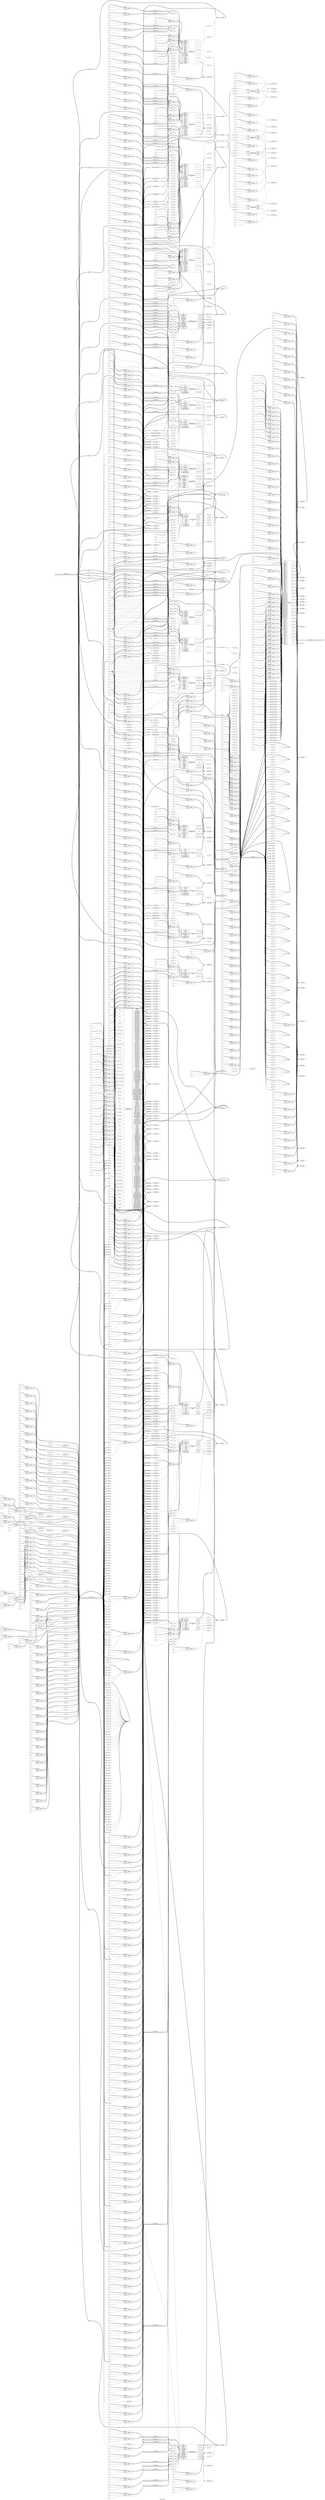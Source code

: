 digraph "peripheral_unit" {
label="peripheral_unit";
rankdir="LR";
remincross=true;
n1000 [ shape=diamond, label="QEM_SR[3]", color="black", fontcolor="black" ];
n1001 [ shape=diamond, label="QEM_SR[2]", color="black", fontcolor="black" ];
n1002 [ shape=diamond, label="QEM_SR[1]", color="black", fontcolor="black" ];
n1003 [ shape=diamond, label="QEM_SR[0]", color="black", fontcolor="black" ];
n1004 [ shape=diamond, label="SD_SR[3]", color="black", fontcolor="black" ];
n1005 [ shape=diamond, label="SD_SR[2]", color="black", fontcolor="black" ];
n1006 [ shape=diamond, label="SD_SR[1]", color="black", fontcolor="black" ];
n1007 [ shape=diamond, label="SD_SR[0]", color="black", fontcolor="black" ];
n1008 [ shape=diamond, label="UART_RX_DATA[3]", color="black", fontcolor="black" ];
n1009 [ shape=diamond, label="UART_RX_DATA[2]", color="black", fontcolor="black" ];
n1010 [ shape=diamond, label="UART_RX_DATA[1]", color="black", fontcolor="black" ];
n1011 [ shape=diamond, label="UART_RX_DATA[0]", color="black", fontcolor="black" ];
n1012 [ shape=diamond, label="UART_SR[3]", color="black", fontcolor="black" ];
n1013 [ shape=diamond, label="UART_SR[2]", color="black", fontcolor="black" ];
n1014 [ shape=diamond, label="UART_SR[1]", color="black", fontcolor="black" ];
n1015 [ shape=diamond, label="UART_SR[0]", color="black", fontcolor="black" ];
n1016 [ shape=diamond, label="PWM_SR[3]", color="black", fontcolor="black" ];
n1017 [ shape=diamond, label="PWM_SR[2]", color="black", fontcolor="black" ];
n1018 [ shape=diamond, label="PWM_SR[1]", color="black", fontcolor="black" ];
n1019 [ shape=diamond, label="PWM_SR[0]", color="black", fontcolor="black" ];
n1020 [ shape=diamond, label="I2C_SR[1]", color="black", fontcolor="black" ];
n1021 [ shape=diamond, label="I2C_SR[0]", color="black", fontcolor="black" ];
n1022 [ shape=diamond, label="I2C_MISO_DATA[1]", color="black", fontcolor="black" ];
n1023 [ shape=diamond, label="I2C_MISO_DATA[0]", color="black", fontcolor="black" ];
n1024 [ shape=diamond, label="SPI_RX_DATA[1]", color="black", fontcolor="black" ];
n1025 [ shape=diamond, label="SPI_RX_DATA[0]", color="black", fontcolor="black" ];
n1026 [ shape=diamond, label="SPI_SR[1]", color="black", fontcolor="black" ];
n1027 [ shape=diamond, label="SPI_SR[0]", color="black", fontcolor="black" ];
n1028 [ shape=diamond, label="ENC_B[3]", color="black", fontcolor="black" ];
n1029 [ shape=diamond, label="ENC_B[2]", color="black", fontcolor="black" ];
n1030 [ shape=diamond, label="ENC_B[1]", color="black", fontcolor="black" ];
n1031 [ shape=diamond, label="ENC_B[0]", color="black", fontcolor="black" ];
n1032 [ shape=diamond, label="ENC_A[3]", color="black", fontcolor="black" ];
n1033 [ shape=diamond, label="ENC_A[2]", color="black", fontcolor="black" ];
n1034 [ shape=diamond, label="ENC_A[1]", color="black", fontcolor="black" ];
n1035 [ shape=diamond, label="ENC_A[0]", color="black", fontcolor="black" ];
n1036 [ shape=diamond, label="ENC_IDX[3]", color="black", fontcolor="black" ];
n1037 [ shape=diamond, label="ENC_IDX[2]", color="black", fontcolor="black" ];
n1038 [ shape=diamond, label="ENC_IDX[1]", color="black", fontcolor="black" ];
n1039 [ shape=diamond, label="ENC_IDX[0]", color="black", fontcolor="black" ];
n1040 [ shape=diamond, label="UART_RX[3]", color="black", fontcolor="black" ];
n1041 [ shape=diamond, label="UART_RX[2]", color="black", fontcolor="black" ];
n1042 [ shape=diamond, label="UART_RX[1]", color="black", fontcolor="black" ];
n1043 [ shape=diamond, label="UART_RX[0]", color="black", fontcolor="black" ];
n1044 [ shape=diamond, label="SPI_MISO[1]", color="black", fontcolor="black" ];
n1045 [ shape=diamond, label="SPI_MISO[0]", color="black", fontcolor="black" ];
n1046 [ shape=diamond, label="GPIO_MUX_OUT[23]", color="black", fontcolor="black" ];
n1047 [ shape=diamond, label="GPIO_MUX_OUT[22]", color="black", fontcolor="black" ];
n1048 [ shape=diamond, label="GPIO_MUX_OUT[21]", color="black", fontcolor="black" ];
n1049 [ shape=diamond, label="GPIO_MUX_OUT[20]", color="black", fontcolor="black" ];
n1050 [ shape=diamond, label="GPIO_MUX_OUT[19]", color="black", fontcolor="black" ];
n1051 [ shape=diamond, label="GPIO_MUX_OUT[18]", color="black", fontcolor="black" ];
n1052 [ shape=diamond, label="GPIO_MUX_OUT[17]", color="black", fontcolor="black" ];
n1053 [ shape=diamond, label="GPIO_MUX_OUT[16]", color="black", fontcolor="black" ];
n1054 [ shape=diamond, label="GPIO_MUX_OUT[15]", color="black", fontcolor="black" ];
n1055 [ shape=diamond, label="GPIO_MUX_OUT[14]", color="black", fontcolor="black" ];
n1056 [ shape=diamond, label="GPIO_MUX_OUT[13]", color="black", fontcolor="black" ];
n1057 [ shape=diamond, label="GPIO_MUX_OUT[12]", color="black", fontcolor="black" ];
n1058 [ shape=diamond, label="GPIO_MUX_OUT[11]", color="black", fontcolor="black" ];
n1059 [ shape=diamond, label="GPIO_MUX_OUT[10]", color="black", fontcolor="black" ];
n1060 [ shape=diamond, label="GPIO_MUX_OUT[9]", color="black", fontcolor="black" ];
n1061 [ shape=diamond, label="GPIO_MUX_OUT[8]", color="black", fontcolor="black" ];
n1062 [ shape=diamond, label="GPIO_MUX_OUT[7]", color="black", fontcolor="black" ];
n1063 [ shape=diamond, label="GPIO_MUX_OUT[6]", color="black", fontcolor="black" ];
n1064 [ shape=diamond, label="GPIO_MUX_OUT[5]", color="black", fontcolor="black" ];
n1065 [ shape=diamond, label="GPIO_MUX_OUT[4]", color="black", fontcolor="black" ];
n1066 [ shape=diamond, label="GPIO_MUX_OUT[3]", color="black", fontcolor="black" ];
n1067 [ shape=diamond, label="GPIO_MUX_OUT[2]", color="black", fontcolor="black" ];
n1068 [ shape=diamond, label="GPIO_MUX_OUT[1]", color="black", fontcolor="black" ];
n1069 [ shape=diamond, label="GPIO_MUX_OUT[0]", color="black", fontcolor="black" ];
n1072 [ shape=diamond, label="io_oeb", color="black", fontcolor="black" ];
n1073 [ shape=diamond, label="GPIO_INTR", color="black", fontcolor="black" ];
n1074 [ shape=diamond, label="GPIO_OUT", color="black", fontcolor="black" ];
n1075 [ shape=diamond, label="GPIO_IN", color="black", fontcolor="black" ];
n1076 [ shape=diamond, label="GPIO_IRQRES", color="black", fontcolor="black" ];
n1077 [ shape=diamond, label="GPIO_IRQPOL", color="black", fontcolor="black" ];
n1078 [ shape=diamond, label="GPIO_IRQEN", color="black", fontcolor="black" ];
n1079 [ shape=diamond, label="QEM_THRESH_WR", color="black", fontcolor="black" ];
n1080 [ shape=diamond, label="QEM_I_CNT_WR", color="black", fontcolor="black" ];
n1081 [ shape=diamond, label="QEM_CR_WR", color="black", fontcolor="black" ];
n1082 [ shape=diamond, label="drv_step", color="black", fontcolor="black" ];
n1083 [ shape=diamond, label="drv_dir", color="black", fontcolor="black" ];
n1084 [ shape=diamond, label="drv_bypass", color="black", fontcolor="black" ];
n1085 [ shape=diamond, label="SD_RADDR_WR", color="black", fontcolor="black" ];
n1086 [ shape=diamond, label="SD_ACCEL_DUR_WR", color="black", fontcolor="black" ];
n1087 [ shape=diamond, label="SD_JERK_DUR_WR", color="black", fontcolor="black" ];
n1088 [ shape=diamond, label="SD_JERK_WR", color="black", fontcolor="black" ];
n1089 [ shape=diamond, label="SD_TOT_STEPS_WR", color="black", fontcolor="black" ];
n1090 [ shape=diamond, label="SD_STOP_WR", color="black", fontcolor="black" ];
n1091 [ shape=diamond, label="SD_START_WR", color="black", fontcolor="black" ];
n1092 [ shape=diamond, label="SD_CR_WR", color="black", fontcolor="black" ];
n1093 [ shape=diamond, label="UART_TX_DATA_WR", color="black", fontcolor="black" ];
n1094 [ shape=diamond, label="UART_RX_RATE_DIV_WR", color="black", fontcolor="black" ];
n1095 [ shape=diamond, label="UART_TX_RATE_DIV_WR", color="black", fontcolor="black" ];
n1096 [ shape=diamond, label="UART_CR_WR", color="black", fontcolor="black" ];
n1097 [ shape=diamond, label="TIM_THRESH_L_WR", color="black", fontcolor="black" ];
n1098 [ shape=diamond, label="TIM_THRESH_H_WR", color="black", fontcolor="black" ];
n1099 [ shape=diamond, label="TIM_CTRL_WR", color="black", fontcolor="black" ];
n1100 [ shape=diamond, label="TIM_INT", color="black", fontcolor="black" ];
n1101 [ shape=diamond, label="PWM_EN_WR", color="black", fontcolor="black" ];
n1102 [ shape=diamond, label="PWM_MOD_SETPOINT_WR", color="black", fontcolor="black" ];
n1103 [ shape=diamond, label="PWM_PERIOD_DIV_WR", color="black", fontcolor="black" ];
n1104 [ shape=diamond, label="I2C_SCL", color="black", fontcolor="black" ];
n1105 [ shape=diamond, label="I2C_SDA_O", color="black", fontcolor="black" ];
n1106 [ shape=diamond, label="I2C_SDA_I", color="black", fontcolor="black" ];
n1107 [ shape=diamond, label="I2C_DEV_ADDR_WR", color="black", fontcolor="black" ];
n1108 [ shape=diamond, label="I2C_REG_ADDR_WR", color="black", fontcolor="black" ];
n1109 [ shape=diamond, label="I2C_MOSI_DATA_WR", color="black", fontcolor="black" ];
n1110 [ shape=diamond, label="I2C_CR_WR", color="black", fontcolor="black" ];
n1111 [ shape=diamond, label="SPI_CR_WR", color="black", fontcolor="black" ];
n1112 [ shape=diamond, label="SPI_TX_DATA_WR", color="black", fontcolor="black" ];
n1113 [ shape=octagon, label="io_oeb_no", color="black", fontcolor="black" ];
n1114 [ shape=octagon, label="io_out", color="black", fontcolor="black" ];
n1115 [ shape=octagon, label="io_in", color="black", fontcolor="black" ];
n1116 [ shape=octagon, label="p_i_enable", color="black", fontcolor="black" ];
n1117 [ shape=octagon, label="p_interrupts", color="black", fontcolor="black" ];
n1118 [ shape=octagon, label="me_i_en", color="black", fontcolor="black" ];
n1119 [ shape=octagon, label="mem_err_int", color="black", fontcolor="black" ];
n1120 [ shape=octagon, label="mem_access_err", color="black", fontcolor="black" ];
n1121 [ shape=octagon, label="timer_intr", color="black", fontcolor="black" ];
n1122 [ shape=octagon, label="peripheral_be", color="black", fontcolor="black" ];
n1123 [ shape=octagon, label="peripheral_rdata", color="black", fontcolor="black" ];
n1124 [ shape=octagon, label="peripheral_wdata", color="black", fontcolor="black" ];
n1125 [ shape=octagon, label="peripheral_addr", color="black", fontcolor="black" ];
n1126 [ shape=octagon, label="peripheral_rvalid", color="black", fontcolor="black" ];
n1127 [ shape=octagon, label="peripheral_we", color="black", fontcolor="black" ];
n1128 [ shape=octagon, label="peripheral_gnt", color="black", fontcolor="black" ];
n1129 [ shape=octagon, label="peripheral_req", color="black", fontcolor="black" ];
n1130 [ shape=octagon, label="reset_n", color="black", fontcolor="black" ];
n1131 [ shape=octagon, label="clk", color="black", fontcolor="black" ];
v0 [ label="3" ];
v1 [ label="1'x" ];
v2 [ label="1'x" ];
c1136 [ shape=record, label="{{<p1132> ADDR|<p1133> CLK|<p1134> EN}|$1765\n$memrd|{<p1135> DATA}}" ];
v3 [ label="3" ];
v4 [ label="1'x" ];
v5 [ label="1'x" ];
c1137 [ shape=record, label="{{<p1132> ADDR|<p1133> CLK|<p1134> EN}|$1762\n$memrd|{<p1135> DATA}}" ];
v6 [ label="2" ];
v7 [ label="1'x" ];
v8 [ label="1'x" ];
c1138 [ shape=record, label="{{<p1132> ADDR|<p1133> CLK|<p1134> EN}|$1759\n$memrd|{<p1135> DATA}}" ];
v9 [ label="2" ];
v10 [ label="1'x" ];
v11 [ label="1'x" ];
c1139 [ shape=record, label="{{<p1132> ADDR|<p1133> CLK|<p1134> EN}|$1756\n$memrd|{<p1135> DATA}}" ];
v12 [ label="1" ];
v13 [ label="1'x" ];
v14 [ label="1'x" ];
c1140 [ shape=record, label="{{<p1132> ADDR|<p1133> CLK|<p1134> EN}|$1753\n$memrd|{<p1135> DATA}}" ];
v15 [ label="1" ];
v16 [ label="1'x" ];
v17 [ label="1'x" ];
c1141 [ shape=record, label="{{<p1132> ADDR|<p1133> CLK|<p1134> EN}|$1750\n$memrd|{<p1135> DATA}}" ];
v18 [ label="0" ];
v19 [ label="1'x" ];
v20 [ label="1'x" ];
c1142 [ shape=record, label="{{<p1132> ADDR|<p1133> CLK|<p1134> EN}|$1747\n$memrd|{<p1135> DATA}}" ];
v21 [ label="0" ];
v22 [ label="1'x" ];
v23 [ label="1'x" ];
c1143 [ shape=record, label="{{<p1132> ADDR|<p1133> CLK|<p1134> EN}|$1744\n$memrd|{<p1135> DATA}}" ];
v24 [ label="3" ];
v25 [ label="1'x" ];
v26 [ label="1'x" ];
c1144 [ shape=record, label="{{<p1132> ADDR|<p1133> CLK|<p1134> EN}|$1741\n$memrd|{<p1135> DATA}}" ];
v27 [ label="3" ];
v28 [ label="1'x" ];
v29 [ label="1'x" ];
c1145 [ shape=record, label="{{<p1132> ADDR|<p1133> CLK|<p1134> EN}|$1738\n$memrd|{<p1135> DATA}}" ];
v30 [ label="3" ];
v31 [ label="1'x" ];
v32 [ label="1'x" ];
c1146 [ shape=record, label="{{<p1132> ADDR|<p1133> CLK|<p1134> EN}|$1735\n$memrd|{<p1135> DATA}}" ];
v33 [ label="3" ];
v34 [ label="1'x" ];
v35 [ label="1'x" ];
c1147 [ shape=record, label="{{<p1132> ADDR|<p1133> CLK|<p1134> EN}|$1732\n$memrd|{<p1135> DATA}}" ];
v36 [ label="3" ];
v37 [ label="1'x" ];
v38 [ label="1'x" ];
c1148 [ shape=record, label="{{<p1132> ADDR|<p1133> CLK|<p1134> EN}|$1729\n$memrd|{<p1135> DATA}}" ];
v39 [ label="3" ];
v40 [ label="1'x" ];
v41 [ label="1'x" ];
c1149 [ shape=record, label="{{<p1132> ADDR|<p1133> CLK|<p1134> EN}|$1726\n$memrd|{<p1135> DATA}}" ];
v42 [ label="3" ];
v43 [ label="1'x" ];
v44 [ label="1'x" ];
c1150 [ shape=record, label="{{<p1132> ADDR|<p1133> CLK|<p1134> EN}|$1723\n$memrd|{<p1135> DATA}}" ];
v45 [ label="2" ];
v46 [ label="1'x" ];
v47 [ label="1'x" ];
c1151 [ shape=record, label="{{<p1132> ADDR|<p1133> CLK|<p1134> EN}|$1720\n$memrd|{<p1135> DATA}}" ];
v48 [ label="2" ];
v49 [ label="1'x" ];
v50 [ label="1'x" ];
c1152 [ shape=record, label="{{<p1132> ADDR|<p1133> CLK|<p1134> EN}|$1717\n$memrd|{<p1135> DATA}}" ];
v51 [ label="2" ];
v52 [ label="1'x" ];
v53 [ label="1'x" ];
c1153 [ shape=record, label="{{<p1132> ADDR|<p1133> CLK|<p1134> EN}|$1714\n$memrd|{<p1135> DATA}}" ];
v54 [ label="2" ];
v55 [ label="1'x" ];
v56 [ label="1'x" ];
c1154 [ shape=record, label="{{<p1132> ADDR|<p1133> CLK|<p1134> EN}|$1711\n$memrd|{<p1135> DATA}}" ];
v57 [ label="2" ];
v58 [ label="1'x" ];
v59 [ label="1'x" ];
c1155 [ shape=record, label="{{<p1132> ADDR|<p1133> CLK|<p1134> EN}|$1708\n$memrd|{<p1135> DATA}}" ];
v60 [ label="2" ];
v61 [ label="1'x" ];
v62 [ label="1'x" ];
c1156 [ shape=record, label="{{<p1132> ADDR|<p1133> CLK|<p1134> EN}|$1705\n$memrd|{<p1135> DATA}}" ];
v63 [ label="2" ];
v64 [ label="1'x" ];
v65 [ label="1'x" ];
c1157 [ shape=record, label="{{<p1132> ADDR|<p1133> CLK|<p1134> EN}|$1702\n$memrd|{<p1135> DATA}}" ];
v66 [ label="1" ];
v67 [ label="1'x" ];
v68 [ label="1'x" ];
c1158 [ shape=record, label="{{<p1132> ADDR|<p1133> CLK|<p1134> EN}|$1699\n$memrd|{<p1135> DATA}}" ];
v69 [ label="1" ];
v70 [ label="1'x" ];
v71 [ label="1'x" ];
c1159 [ shape=record, label="{{<p1132> ADDR|<p1133> CLK|<p1134> EN}|$1696\n$memrd|{<p1135> DATA}}" ];
v72 [ label="1" ];
v73 [ label="1'x" ];
v74 [ label="1'x" ];
c1160 [ shape=record, label="{{<p1132> ADDR|<p1133> CLK|<p1134> EN}|$1693\n$memrd|{<p1135> DATA}}" ];
v75 [ label="1" ];
v76 [ label="1'x" ];
v77 [ label="1'x" ];
c1161 [ shape=record, label="{{<p1132> ADDR|<p1133> CLK|<p1134> EN}|$1690\n$memrd|{<p1135> DATA}}" ];
v78 [ label="1" ];
v79 [ label="1'x" ];
v80 [ label="1'x" ];
c1162 [ shape=record, label="{{<p1132> ADDR|<p1133> CLK|<p1134> EN}|$1687\n$memrd|{<p1135> DATA}}" ];
v81 [ label="1" ];
v82 [ label="1'x" ];
v83 [ label="1'x" ];
c1163 [ shape=record, label="{{<p1132> ADDR|<p1133> CLK|<p1134> EN}|$1684\n$memrd|{<p1135> DATA}}" ];
v84 [ label="1" ];
v85 [ label="1'x" ];
v86 [ label="1'x" ];
c1164 [ shape=record, label="{{<p1132> ADDR|<p1133> CLK|<p1134> EN}|$1681\n$memrd|{<p1135> DATA}}" ];
v87 [ label="0" ];
v88 [ label="1'x" ];
v89 [ label="1'x" ];
c1165 [ shape=record, label="{{<p1132> ADDR|<p1133> CLK|<p1134> EN}|$1678\n$memrd|{<p1135> DATA}}" ];
v90 [ label="0" ];
v91 [ label="1'x" ];
v92 [ label="1'x" ];
c1166 [ shape=record, label="{{<p1132> ADDR|<p1133> CLK|<p1134> EN}|$1675\n$memrd|{<p1135> DATA}}" ];
v93 [ label="0" ];
v94 [ label="1'x" ];
v95 [ label="1'x" ];
c1167 [ shape=record, label="{{<p1132> ADDR|<p1133> CLK|<p1134> EN}|$1672\n$memrd|{<p1135> DATA}}" ];
v96 [ label="0" ];
v97 [ label="1'x" ];
v98 [ label="1'x" ];
c1168 [ shape=record, label="{{<p1132> ADDR|<p1133> CLK|<p1134> EN}|$1669\n$memrd|{<p1135> DATA}}" ];
v99 [ label="0" ];
v100 [ label="1'x" ];
v101 [ label="1'x" ];
c1169 [ shape=record, label="{{<p1132> ADDR|<p1133> CLK|<p1134> EN}|$1666\n$memrd|{<p1135> DATA}}" ];
v102 [ label="0" ];
v103 [ label="1'x" ];
v104 [ label="1'x" ];
c1170 [ shape=record, label="{{<p1132> ADDR|<p1133> CLK|<p1134> EN}|$1663\n$memrd|{<p1135> DATA}}" ];
v105 [ label="0" ];
v106 [ label="1'x" ];
v107 [ label="1'x" ];
c1171 [ shape=record, label="{{<p1132> ADDR|<p1133> CLK|<p1134> EN}|$1660\n$memrd|{<p1135> DATA}}" ];
v108 [ label="3" ];
v109 [ label="1'x" ];
v110 [ label="1'x" ];
c1172 [ shape=record, label="{{<p1132> ADDR|<p1133> CLK|<p1134> EN}|$1657\n$memrd|{<p1135> DATA}}" ];
v111 [ label="3" ];
v112 [ label="1'x" ];
v113 [ label="1'x" ];
c1173 [ shape=record, label="{{<p1132> ADDR|<p1133> CLK|<p1134> EN}|$1654\n$memrd|{<p1135> DATA}}" ];
v114 [ label="3" ];
v115 [ label="1'x" ];
v116 [ label="1'x" ];
c1174 [ shape=record, label="{{<p1132> ADDR|<p1133> CLK|<p1134> EN}|$1651\n$memrd|{<p1135> DATA}}" ];
v117 [ label="3" ];
v118 [ label="1'x" ];
v119 [ label="1'x" ];
c1175 [ shape=record, label="{{<p1132> ADDR|<p1133> CLK|<p1134> EN}|$1648\n$memrd|{<p1135> DATA}}" ];
v120 [ label="2" ];
v121 [ label="1'x" ];
v122 [ label="1'x" ];
c1176 [ shape=record, label="{{<p1132> ADDR|<p1133> CLK|<p1134> EN}|$1645\n$memrd|{<p1135> DATA}}" ];
v123 [ label="2" ];
v124 [ label="1'x" ];
v125 [ label="1'x" ];
c1177 [ shape=record, label="{{<p1132> ADDR|<p1133> CLK|<p1134> EN}|$1642\n$memrd|{<p1135> DATA}}" ];
v126 [ label="2" ];
v127 [ label="1'x" ];
v128 [ label="1'x" ];
c1178 [ shape=record, label="{{<p1132> ADDR|<p1133> CLK|<p1134> EN}|$1639\n$memrd|{<p1135> DATA}}" ];
v129 [ label="2" ];
v130 [ label="1'x" ];
v131 [ label="1'x" ];
c1179 [ shape=record, label="{{<p1132> ADDR|<p1133> CLK|<p1134> EN}|$1636\n$memrd|{<p1135> DATA}}" ];
v132 [ label="1" ];
v133 [ label="1'x" ];
v134 [ label="1'x" ];
c1180 [ shape=record, label="{{<p1132> ADDR|<p1133> CLK|<p1134> EN}|$1633\n$memrd|{<p1135> DATA}}" ];
v135 [ label="1" ];
v136 [ label="1'x" ];
v137 [ label="1'x" ];
c1181 [ shape=record, label="{{<p1132> ADDR|<p1133> CLK|<p1134> EN}|$1630\n$memrd|{<p1135> DATA}}" ];
v138 [ label="1" ];
v139 [ label="1'x" ];
v140 [ label="1'x" ];
c1182 [ shape=record, label="{{<p1132> ADDR|<p1133> CLK|<p1134> EN}|$1627\n$memrd|{<p1135> DATA}}" ];
v141 [ label="1" ];
v142 [ label="1'x" ];
v143 [ label="1'x" ];
c1183 [ shape=record, label="{{<p1132> ADDR|<p1133> CLK|<p1134> EN}|$1624\n$memrd|{<p1135> DATA}}" ];
v144 [ label="0" ];
v145 [ label="1'x" ];
v146 [ label="1'x" ];
c1184 [ shape=record, label="{{<p1132> ADDR|<p1133> CLK|<p1134> EN}|$1621\n$memrd|{<p1135> DATA}}" ];
v147 [ label="0" ];
v148 [ label="1'x" ];
v149 [ label="1'x" ];
c1185 [ shape=record, label="{{<p1132> ADDR|<p1133> CLK|<p1134> EN}|$1618\n$memrd|{<p1135> DATA}}" ];
v150 [ label="0" ];
v151 [ label="1'x" ];
v152 [ label="1'x" ];
c1186 [ shape=record, label="{{<p1132> ADDR|<p1133> CLK|<p1134> EN}|$1615\n$memrd|{<p1135> DATA}}" ];
v153 [ label="0" ];
v154 [ label="1'x" ];
v155 [ label="1'x" ];
c1187 [ shape=record, label="{{<p1132> ADDR|<p1133> CLK|<p1134> EN}|$1612\n$memrd|{<p1135> DATA}}" ];
v156 [ label="3" ];
v157 [ label="1'x" ];
v158 [ label="1'x" ];
c1188 [ shape=record, label="{{<p1132> ADDR|<p1133> CLK|<p1134> EN}|$1609\n$memrd|{<p1135> DATA}}" ];
v159 [ label="2" ];
v160 [ label="1'x" ];
v161 [ label="1'x" ];
c1189 [ shape=record, label="{{<p1132> ADDR|<p1133> CLK|<p1134> EN}|$1606\n$memrd|{<p1135> DATA}}" ];
v162 [ label="1" ];
v163 [ label="1'x" ];
v164 [ label="1'x" ];
c1190 [ shape=record, label="{{<p1132> ADDR|<p1133> CLK|<p1134> EN}|$1603\n$memrd|{<p1135> DATA}}" ];
v165 [ label="0" ];
v166 [ label="1'x" ];
v167 [ label="1'x" ];
c1191 [ shape=record, label="{{<p1132> ADDR|<p1133> CLK|<p1134> EN}|$1600\n$memrd|{<p1135> DATA}}" ];
v168 [ label="3" ];
v169 [ label="1'x" ];
v170 [ label="1'x" ];
c1192 [ shape=record, label="{{<p1132> ADDR|<p1133> CLK|<p1134> EN}|$1597\n$memrd|{<p1135> DATA}}" ];
v171 [ label="3" ];
v172 [ label="1'x" ];
v173 [ label="1'x" ];
c1193 [ shape=record, label="{{<p1132> ADDR|<p1133> CLK|<p1134> EN}|$1594\n$memrd|{<p1135> DATA}}" ];
v174 [ label="3" ];
v175 [ label="1'x" ];
v176 [ label="1'x" ];
c1194 [ shape=record, label="{{<p1132> ADDR|<p1133> CLK|<p1134> EN}|$1591\n$memrd|{<p1135> DATA}}" ];
v177 [ label="2" ];
v178 [ label="1'x" ];
v179 [ label="1'x" ];
c1195 [ shape=record, label="{{<p1132> ADDR|<p1133> CLK|<p1134> EN}|$1588\n$memrd|{<p1135> DATA}}" ];
v180 [ label="2" ];
v181 [ label="1'x" ];
v182 [ label="1'x" ];
c1196 [ shape=record, label="{{<p1132> ADDR|<p1133> CLK|<p1134> EN}|$1585\n$memrd|{<p1135> DATA}}" ];
v183 [ label="2" ];
v184 [ label="1'x" ];
v185 [ label="1'x" ];
c1197 [ shape=record, label="{{<p1132> ADDR|<p1133> CLK|<p1134> EN}|$1582\n$memrd|{<p1135> DATA}}" ];
v186 [ label="1" ];
v187 [ label="1'x" ];
v188 [ label="1'x" ];
c1198 [ shape=record, label="{{<p1132> ADDR|<p1133> CLK|<p1134> EN}|$1579\n$memrd|{<p1135> DATA}}" ];
v189 [ label="1" ];
v190 [ label="1'x" ];
v191 [ label="1'x" ];
c1199 [ shape=record, label="{{<p1132> ADDR|<p1133> CLK|<p1134> EN}|$1576\n$memrd|{<p1135> DATA}}" ];
v192 [ label="1" ];
v193 [ label="1'x" ];
v194 [ label="1'x" ];
c1200 [ shape=record, label="{{<p1132> ADDR|<p1133> CLK|<p1134> EN}|$1573\n$memrd|{<p1135> DATA}}" ];
v195 [ label="0" ];
v196 [ label="1'x" ];
v197 [ label="1'x" ];
c1201 [ shape=record, label="{{<p1132> ADDR|<p1133> CLK|<p1134> EN}|$1570\n$memrd|{<p1135> DATA}}" ];
v198 [ label="0" ];
v199 [ label="1'x" ];
v200 [ label="1'x" ];
c1202 [ shape=record, label="{{<p1132> ADDR|<p1133> CLK|<p1134> EN}|$1567\n$memrd|{<p1135> DATA}}" ];
v201 [ label="0" ];
v202 [ label="1'x" ];
v203 [ label="1'x" ];
c1203 [ shape=record, label="{{<p1132> ADDR|<p1133> CLK|<p1134> EN}|$1564\n$memrd|{<p1135> DATA}}" ];
v204 [ label="1" ];
v205 [ label="1'x" ];
v206 [ label="1'x" ];
c1204 [ shape=record, label="{{<p1132> ADDR|<p1133> CLK|<p1134> EN}|$1561\n$memrd|{<p1135> DATA}}" ];
v207 [ label="1" ];
v208 [ label="1'x" ];
v209 [ label="1'x" ];
c1205 [ shape=record, label="{{<p1132> ADDR|<p1133> CLK|<p1134> EN}|$1558\n$memrd|{<p1135> DATA}}" ];
v210 [ label="1" ];
v211 [ label="1'x" ];
v212 [ label="1'x" ];
c1206 [ shape=record, label="{{<p1132> ADDR|<p1133> CLK|<p1134> EN}|$1555\n$memrd|{<p1135> DATA}}" ];
v213 [ label="1" ];
v214 [ label="1'x" ];
v215 [ label="1'x" ];
c1207 [ shape=record, label="{{<p1132> ADDR|<p1133> CLK|<p1134> EN}|$1552\n$memrd|{<p1135> DATA}}" ];
v216 [ label="1" ];
v217 [ label="1'x" ];
v218 [ label="1'x" ];
c1208 [ shape=record, label="{{<p1132> ADDR|<p1133> CLK|<p1134> EN}|$1549\n$memrd|{<p1135> DATA}}" ];
v219 [ label="1" ];
v220 [ label="1'x" ];
v221 [ label="1'x" ];
c1209 [ shape=record, label="{{<p1132> ADDR|<p1133> CLK|<p1134> EN}|$1546\n$memrd|{<p1135> DATA}}" ];
v222 [ label="0" ];
v223 [ label="1'x" ];
v224 [ label="1'x" ];
c1210 [ shape=record, label="{{<p1132> ADDR|<p1133> CLK|<p1134> EN}|$1543\n$memrd|{<p1135> DATA}}" ];
v225 [ label="0" ];
v226 [ label="1'x" ];
v227 [ label="1'x" ];
c1211 [ shape=record, label="{{<p1132> ADDR|<p1133> CLK|<p1134> EN}|$1540\n$memrd|{<p1135> DATA}}" ];
v228 [ label="0" ];
v229 [ label="1'x" ];
v230 [ label="1'x" ];
c1212 [ shape=record, label="{{<p1132> ADDR|<p1133> CLK|<p1134> EN}|$1537\n$memrd|{<p1135> DATA}}" ];
v231 [ label="0" ];
v232 [ label="1'x" ];
v233 [ label="1'x" ];
c1213 [ shape=record, label="{{<p1132> ADDR|<p1133> CLK|<p1134> EN}|$1534\n$memrd|{<p1135> DATA}}" ];
v234 [ label="0" ];
v235 [ label="1'x" ];
v236 [ label="1'x" ];
c1214 [ shape=record, label="{{<p1132> ADDR|<p1133> CLK|<p1134> EN}|$1531\n$memrd|{<p1135> DATA}}" ];
v237 [ label="0" ];
v238 [ label="1'x" ];
v239 [ label="1'x" ];
c1215 [ shape=record, label="{{<p1132> ADDR|<p1133> CLK|<p1134> EN}|$1528\n$memrd|{<p1135> DATA}}" ];
v240 [ label="1" ];
v241 [ label="1'x" ];
v242 [ label="1'x" ];
c1216 [ shape=record, label="{{<p1132> ADDR|<p1133> CLK|<p1134> EN}|$1525\n$memrd|{<p1135> DATA}}" ];
v243 [ label="1" ];
v244 [ label="1'x" ];
v245 [ label="1'x" ];
c1217 [ shape=record, label="{{<p1132> ADDR|<p1133> CLK|<p1134> EN}|$1522\n$memrd|{<p1135> DATA}}" ];
v246 [ label="1" ];
v247 [ label="1'x" ];
v248 [ label="1'x" ];
c1218 [ shape=record, label="{{<p1132> ADDR|<p1133> CLK|<p1134> EN}|$1519\n$memrd|{<p1135> DATA}}" ];
v249 [ label="1" ];
v250 [ label="1'x" ];
v251 [ label="1'x" ];
c1219 [ shape=record, label="{{<p1132> ADDR|<p1133> CLK|<p1134> EN}|$1516\n$memrd|{<p1135> DATA}}" ];
v252 [ label="1" ];
v253 [ label="1'x" ];
v254 [ label="1'x" ];
c1220 [ shape=record, label="{{<p1132> ADDR|<p1133> CLK|<p1134> EN}|$1513\n$memrd|{<p1135> DATA}}" ];
v255 [ label="1" ];
v256 [ label="1'x" ];
v257 [ label="1'x" ];
c1221 [ shape=record, label="{{<p1132> ADDR|<p1133> CLK|<p1134> EN}|$1510\n$memrd|{<p1135> DATA}}" ];
v258 [ label="1" ];
v259 [ label="1'x" ];
v260 [ label="1'x" ];
c1222 [ shape=record, label="{{<p1132> ADDR|<p1133> CLK|<p1134> EN}|$1507\n$memrd|{<p1135> DATA}}" ];
v261 [ label="1" ];
v262 [ label="1'x" ];
v263 [ label="1'x" ];
c1223 [ shape=record, label="{{<p1132> ADDR|<p1133> CLK|<p1134> EN}|$1504\n$memrd|{<p1135> DATA}}" ];
v264 [ label="1" ];
v265 [ label="1'x" ];
v266 [ label="1'x" ];
c1224 [ shape=record, label="{{<p1132> ADDR|<p1133> CLK|<p1134> EN}|$1501\n$memrd|{<p1135> DATA}}" ];
v267 [ label="0" ];
v268 [ label="1'x" ];
v269 [ label="1'x" ];
c1225 [ shape=record, label="{{<p1132> ADDR|<p1133> CLK|<p1134> EN}|$1498\n$memrd|{<p1135> DATA}}" ];
v270 [ label="0" ];
v271 [ label="1'x" ];
v272 [ label="1'x" ];
c1226 [ shape=record, label="{{<p1132> ADDR|<p1133> CLK|<p1134> EN}|$1495\n$memrd|{<p1135> DATA}}" ];
v273 [ label="0" ];
v274 [ label="1'x" ];
v275 [ label="1'x" ];
c1227 [ shape=record, label="{{<p1132> ADDR|<p1133> CLK|<p1134> EN}|$1492\n$memrd|{<p1135> DATA}}" ];
v276 [ label="0" ];
v277 [ label="1'x" ];
v278 [ label="1'x" ];
c1228 [ shape=record, label="{{<p1132> ADDR|<p1133> CLK|<p1134> EN}|$1489\n$memrd|{<p1135> DATA}}" ];
v279 [ label="0" ];
v280 [ label="1'x" ];
v281 [ label="1'x" ];
c1229 [ shape=record, label="{{<p1132> ADDR|<p1133> CLK|<p1134> EN}|$1486\n$memrd|{<p1135> DATA}}" ];
v282 [ label="0" ];
v283 [ label="1'x" ];
v284 [ label="1'x" ];
c1230 [ shape=record, label="{{<p1132> ADDR|<p1133> CLK|<p1134> EN}|$1483\n$memrd|{<p1135> DATA}}" ];
v285 [ label="0" ];
v286 [ label="1'x" ];
v287 [ label="1'x" ];
c1231 [ shape=record, label="{{<p1132> ADDR|<p1133> CLK|<p1134> EN}|$1480\n$memrd|{<p1135> DATA}}" ];
v288 [ label="0" ];
v289 [ label="1'x" ];
v290 [ label="1'x" ];
c1232 [ shape=record, label="{{<p1132> ADDR|<p1133> CLK|<p1134> EN}|$1477\n$memrd|{<p1135> DATA}}" ];
v291 [ label="0" ];
v292 [ label="1'x" ];
v293 [ label="1'x" ];
c1233 [ shape=record, label="{{<p1132> ADDR|<p1133> CLK|<p1134> EN}|$1474\n$memrd|{<p1135> DATA}}" ];
v294 [ label="3" ];
v295 [ label="1'x" ];
v296 [ label="1'x" ];
c1234 [ shape=record, label="{{<p1132> ADDR|<p1133> CLK|<p1134> EN}|$1470\n$memrd|{<p1135> DATA}}" ];
v297 [ label="3" ];
v298 [ label="1'x" ];
v299 [ label="1'x" ];
c1235 [ shape=record, label="{{<p1132> ADDR|<p1133> CLK|<p1134> EN}|$1469\n$memrd|{<p1135> DATA}}" ];
v300 [ label="3" ];
v301 [ label="1'x" ];
v302 [ label="1'x" ];
c1236 [ shape=record, label="{{<p1132> ADDR|<p1133> CLK|<p1134> EN}|$1468\n$memrd|{<p1135> DATA}}" ];
v303 [ label="3" ];
v304 [ label="1'x" ];
v305 [ label="1'x" ];
c1237 [ shape=record, label="{{<p1132> ADDR|<p1133> CLK|<p1134> EN}|$1467\n$memrd|{<p1135> DATA}}" ];
c1254 [ shape=record, label="{{<p1238> calib_mode|<p1239> calib_motor_stopped|<p1240> clk_i|<p1241> count_i|<p1242> count_thresh|<p1243> count_wr|<p1244> cr_wr|<p1245> index_strobe|<p1246> quadA|<p1247> quadB|<p1130> reset_n|<p1248> thresh_wr}|genblk13[3].QEM_b\nQuad_Enc_Man|{<p1249> calib_finished|<p1250> calib_stop_motor|<p1251> count|<p1252> latched_count|<p1253> thresh_reached}}" ];
x306 [ shape=record, style=rounded, label="<s0> 0:0 - 2:2 " ];
c1254:p1253:e -> x306:w [arrowhead=odiamond, arrowtail=odiamond, dir=both, color="black", label=""];
x307 [ shape=record, style=rounded, label="<s0> 0:0 - 1:1 " ];
c1254:p1249:e -> x307:w [arrowhead=odiamond, arrowtail=odiamond, dir=both, color="black", label=""];
x308 [ shape=record, style=rounded, label="<s0> 0:0 - 0:0 " ];
c1254:p1250:e -> x308:w [arrowhead=odiamond, arrowtail=odiamond, dir=both, color="black", label=""];
x309 [ shape=record, style=rounded, label="<s0> 1:1 - 0:0 " ];
x309:e -> c1254:p1239:w [arrowhead=odiamond, arrowtail=odiamond, dir=both, color="black", label=""];
x310 [ shape=record, style=rounded, label="<s0> 0:0 - 0:0 " ];
x310:e -> c1254:p1238:w [arrowhead=odiamond, arrowtail=odiamond, dir=both, color="black", label=""];
x311 [ shape=record, style=rounded, label="<s0> 3:3 - 0:0 " ];
x311:e -> c1254:p1244:w [arrowhead=odiamond, arrowtail=odiamond, dir=both, color="black", label=""];
x312 [ shape=record, style=rounded, label="<s0> 3:3 - 0:0 " ];
x312:e -> c1254:p1243:w [arrowhead=odiamond, arrowtail=odiamond, dir=both, color="black", label=""];
x313 [ shape=record, style=rounded, label="<s0> 3:3 - 0:0 " ];
x313:e -> c1254:p1248:w [arrowhead=odiamond, arrowtail=odiamond, dir=both, color="black", label=""];
v314 [ label="2" ];
v315 [ label="1'x" ];
v316 [ label="1'x" ];
c1255 [ shape=record, label="{{<p1132> ADDR|<p1133> CLK|<p1134> EN}|$1466\n$memrd|{<p1135> DATA}}" ];
v317 [ label="2" ];
v318 [ label="1'x" ];
v319 [ label="1'x" ];
c1256 [ shape=record, label="{{<p1132> ADDR|<p1133> CLK|<p1134> EN}|$1465\n$memrd|{<p1135> DATA}}" ];
v320 [ label="2" ];
v321 [ label="1'x" ];
v322 [ label="1'x" ];
c1257 [ shape=record, label="{{<p1132> ADDR|<p1133> CLK|<p1134> EN}|$1464\n$memrd|{<p1135> DATA}}" ];
v323 [ label="2" ];
v324 [ label="1'x" ];
v325 [ label="1'x" ];
c1258 [ shape=record, label="{{<p1132> ADDR|<p1133> CLK|<p1134> EN}|$1463\n$memrd|{<p1135> DATA}}" ];
c1259 [ shape=record, label="{{<p1238> calib_mode|<p1239> calib_motor_stopped|<p1240> clk_i|<p1241> count_i|<p1242> count_thresh|<p1243> count_wr|<p1244> cr_wr|<p1245> index_strobe|<p1246> quadA|<p1247> quadB|<p1130> reset_n|<p1248> thresh_wr}|genblk13[2].QEM_b\nQuad_Enc_Man|{<p1249> calib_finished|<p1250> calib_stop_motor|<p1251> count|<p1252> latched_count|<p1253> thresh_reached}}" ];
x326 [ shape=record, style=rounded, label="<s0> 0:0 - 2:2 " ];
c1259:p1253:e -> x326:w [arrowhead=odiamond, arrowtail=odiamond, dir=both, color="black", label=""];
x327 [ shape=record, style=rounded, label="<s0> 0:0 - 1:1 " ];
c1259:p1249:e -> x327:w [arrowhead=odiamond, arrowtail=odiamond, dir=both, color="black", label=""];
x328 [ shape=record, style=rounded, label="<s0> 0:0 - 0:0 " ];
c1259:p1250:e -> x328:w [arrowhead=odiamond, arrowtail=odiamond, dir=both, color="black", label=""];
x329 [ shape=record, style=rounded, label="<s0> 1:1 - 0:0 " ];
x329:e -> c1259:p1239:w [arrowhead=odiamond, arrowtail=odiamond, dir=both, color="black", label=""];
x330 [ shape=record, style=rounded, label="<s0> 0:0 - 0:0 " ];
x330:e -> c1259:p1238:w [arrowhead=odiamond, arrowtail=odiamond, dir=both, color="black", label=""];
x331 [ shape=record, style=rounded, label="<s0> 2:2 - 0:0 " ];
x331:e -> c1259:p1244:w [arrowhead=odiamond, arrowtail=odiamond, dir=both, color="black", label=""];
x332 [ shape=record, style=rounded, label="<s0> 2:2 - 0:0 " ];
x332:e -> c1259:p1243:w [arrowhead=odiamond, arrowtail=odiamond, dir=both, color="black", label=""];
x333 [ shape=record, style=rounded, label="<s0> 2:2 - 0:0 " ];
x333:e -> c1259:p1248:w [arrowhead=odiamond, arrowtail=odiamond, dir=both, color="black", label=""];
v334 [ label="1" ];
v335 [ label="1'x" ];
v336 [ label="1'x" ];
c1260 [ shape=record, label="{{<p1132> ADDR|<p1133> CLK|<p1134> EN}|$1462\n$memrd|{<p1135> DATA}}" ];
v337 [ label="1" ];
v338 [ label="1'x" ];
v339 [ label="1'x" ];
c1261 [ shape=record, label="{{<p1132> ADDR|<p1133> CLK|<p1134> EN}|$1461\n$memrd|{<p1135> DATA}}" ];
v340 [ label="1" ];
v341 [ label="1'x" ];
v342 [ label="1'x" ];
c1262 [ shape=record, label="{{<p1132> ADDR|<p1133> CLK|<p1134> EN}|$1460\n$memrd|{<p1135> DATA}}" ];
v343 [ label="1" ];
v344 [ label="1'x" ];
v345 [ label="1'x" ];
c1263 [ shape=record, label="{{<p1132> ADDR|<p1133> CLK|<p1134> EN}|$1459\n$memrd|{<p1135> DATA}}" ];
c1264 [ shape=record, label="{{<p1238> calib_mode|<p1239> calib_motor_stopped|<p1240> clk_i|<p1241> count_i|<p1242> count_thresh|<p1243> count_wr|<p1244> cr_wr|<p1245> index_strobe|<p1246> quadA|<p1247> quadB|<p1130> reset_n|<p1248> thresh_wr}|genblk13[1].QEM_b\nQuad_Enc_Man|{<p1249> calib_finished|<p1250> calib_stop_motor|<p1251> count|<p1252> latched_count|<p1253> thresh_reached}}" ];
x346 [ shape=record, style=rounded, label="<s0> 0:0 - 2:2 " ];
c1264:p1253:e -> x346:w [arrowhead=odiamond, arrowtail=odiamond, dir=both, color="black", label=""];
x347 [ shape=record, style=rounded, label="<s0> 0:0 - 1:1 " ];
c1264:p1249:e -> x347:w [arrowhead=odiamond, arrowtail=odiamond, dir=both, color="black", label=""];
x348 [ shape=record, style=rounded, label="<s0> 0:0 - 0:0 " ];
c1264:p1250:e -> x348:w [arrowhead=odiamond, arrowtail=odiamond, dir=both, color="black", label=""];
x349 [ shape=record, style=rounded, label="<s0> 1:1 - 0:0 " ];
x349:e -> c1264:p1239:w [arrowhead=odiamond, arrowtail=odiamond, dir=both, color="black", label=""];
x350 [ shape=record, style=rounded, label="<s0> 0:0 - 0:0 " ];
x350:e -> c1264:p1238:w [arrowhead=odiamond, arrowtail=odiamond, dir=both, color="black", label=""];
x351 [ shape=record, style=rounded, label="<s0> 1:1 - 0:0 " ];
x351:e -> c1264:p1244:w [arrowhead=odiamond, arrowtail=odiamond, dir=both, color="black", label=""];
x352 [ shape=record, style=rounded, label="<s0> 1:1 - 0:0 " ];
x352:e -> c1264:p1243:w [arrowhead=odiamond, arrowtail=odiamond, dir=both, color="black", label=""];
x353 [ shape=record, style=rounded, label="<s0> 1:1 - 0:0 " ];
x353:e -> c1264:p1248:w [arrowhead=odiamond, arrowtail=odiamond, dir=both, color="black", label=""];
v354 [ label="0" ];
v355 [ label="1'x" ];
v356 [ label="1'x" ];
c1265 [ shape=record, label="{{<p1132> ADDR|<p1133> CLK|<p1134> EN}|$1458\n$memrd|{<p1135> DATA}}" ];
v357 [ label="0" ];
v358 [ label="1'x" ];
v359 [ label="1'x" ];
c1266 [ shape=record, label="{{<p1132> ADDR|<p1133> CLK|<p1134> EN}|$1457\n$memrd|{<p1135> DATA}}" ];
v360 [ label="0" ];
v361 [ label="1'x" ];
v362 [ label="1'x" ];
c1267 [ shape=record, label="{{<p1132> ADDR|<p1133> CLK|<p1134> EN}|$1456\n$memrd|{<p1135> DATA}}" ];
v363 [ label="0" ];
v364 [ label="1'x" ];
v365 [ label="1'x" ];
c1268 [ shape=record, label="{{<p1132> ADDR|<p1133> CLK|<p1134> EN}|$1455\n$memrd|{<p1135> DATA}}" ];
c1269 [ shape=record, label="{{<p1238> calib_mode|<p1239> calib_motor_stopped|<p1240> clk_i|<p1241> count_i|<p1242> count_thresh|<p1243> count_wr|<p1244> cr_wr|<p1245> index_strobe|<p1246> quadA|<p1247> quadB|<p1130> reset_n|<p1248> thresh_wr}|genblk13[0].QEM_b\nQuad_Enc_Man|{<p1249> calib_finished|<p1250> calib_stop_motor|<p1251> count|<p1252> latched_count|<p1253> thresh_reached}}" ];
x366 [ shape=record, style=rounded, label="<s0> 0:0 - 2:2 " ];
c1269:p1253:e -> x366:w [arrowhead=odiamond, arrowtail=odiamond, dir=both, color="black", label=""];
x367 [ shape=record, style=rounded, label="<s0> 0:0 - 1:1 " ];
c1269:p1249:e -> x367:w [arrowhead=odiamond, arrowtail=odiamond, dir=both, color="black", label=""];
x368 [ shape=record, style=rounded, label="<s0> 0:0 - 0:0 " ];
c1269:p1250:e -> x368:w [arrowhead=odiamond, arrowtail=odiamond, dir=both, color="black", label=""];
x369 [ shape=record, style=rounded, label="<s0> 1:1 - 0:0 " ];
x369:e -> c1269:p1239:w [arrowhead=odiamond, arrowtail=odiamond, dir=both, color="black", label=""];
x370 [ shape=record, style=rounded, label="<s0> 0:0 - 0:0 " ];
x370:e -> c1269:p1238:w [arrowhead=odiamond, arrowtail=odiamond, dir=both, color="black", label=""];
x371 [ shape=record, style=rounded, label="<s0> 0:0 - 0:0 " ];
x371:e -> c1269:p1244:w [arrowhead=odiamond, arrowtail=odiamond, dir=both, color="black", label=""];
x372 [ shape=record, style=rounded, label="<s0> 0:0 - 0:0 " ];
x372:e -> c1269:p1243:w [arrowhead=odiamond, arrowtail=odiamond, dir=both, color="black", label=""];
x373 [ shape=record, style=rounded, label="<s0> 0:0 - 0:0 " ];
x373:e -> c1269:p1248:w [arrowhead=odiamond, arrowtail=odiamond, dir=both, color="black", label=""];
v374 [ label="3" ];
v375 [ label="1'x" ];
v376 [ label="1'x" ];
c1270 [ shape=record, label="{{<p1132> ADDR|<p1133> CLK|<p1134> EN}|$1454\n$memrd|{<p1135> DATA}}" ];
v377 [ label="3" ];
v378 [ label="1'x" ];
v379 [ label="1'x" ];
c1271 [ shape=record, label="{{<p1132> ADDR|<p1133> CLK|<p1134> EN}|$1453\n$memrd|{<p1135> DATA}}" ];
v380 [ label="3" ];
v381 [ label="1'x" ];
v382 [ label="1'x" ];
c1272 [ shape=record, label="{{<p1132> ADDR|<p1133> CLK|<p1134> EN}|$1452\n$memrd|{<p1135> DATA}}" ];
v383 [ label="3" ];
v384 [ label="1'x" ];
v385 [ label="1'x" ];
c1273 [ shape=record, label="{{<p1132> ADDR|<p1133> CLK|<p1134> EN}|$1451\n$memrd|{<p1135> DATA}}" ];
c1281 [ shape=record, label="{{<p1274> bypass|<p1275> dir|<p1276> step}|genblk11[3].SD_P\nStepper_Driver|{<p1277> A_M|<p1278> A_P|<p1279> B_M|<p1280> B_P}}" ];
x386 [ shape=record, style=rounded, label="<s0> 3:3 - 0:0 " ];
x386:e -> c1281:p1274:w [arrowhead=odiamond, arrowtail=odiamond, dir=both, color="black", label=""];
x387 [ shape=record, style=rounded, label="<s0> 3:3 - 0:0 " ];
x387:e -> c1281:p1275:w [arrowhead=odiamond, arrowtail=odiamond, dir=both, color="black", label=""];
x388 [ shape=record, style=rounded, label="<s0> 3:3 - 0:0 " ];
x388:e -> c1281:p1276:w [arrowhead=odiamond, arrowtail=odiamond, dir=both, color="black", label=""];
v389 [ label="3" ];
v390 [ label="1'x" ];
v391 [ label="1'x" ];
c1282 [ shape=record, label="{{<p1132> ADDR|<p1133> CLK|<p1134> EN}|$1450\n$memrd|{<p1135> DATA}}" ];
v392 [ label="3" ];
v393 [ label="1'x" ];
v394 [ label="1'x" ];
c1283 [ shape=record, label="{{<p1132> ADDR|<p1133> CLK|<p1134> EN}|$1449\n$memrd|{<p1135> DATA}}" ];
v395 [ label="3" ];
v396 [ label="1'x" ];
v397 [ label="1'x" ];
c1284 [ shape=record, label="{{<p1132> ADDR|<p1133> CLK|<p1134> EN}|$1448\n$memrd|{<p1135> DATA}}" ];
v398 [ label="3" ];
v399 [ label="1'x" ];
v400 [ label="1'x" ];
c1285 [ shape=record, label="{{<p1132> ADDR|<p1133> CLK|<p1134> EN}|$1447\n$memrd|{<p1135> DATA}}" ];
v401 [ label="3" ];
v402 [ label="1'x" ];
v403 [ label="1'x" ];
c1286 [ shape=record, label="{{<p1132> ADDR|<p1133> CLK|<p1134> EN}|$1446\n$memrd|{<p1135> DATA}}" ];
c1310 [ shape=record, label="{{<p1287> bypass_i|<p1288> c_accel_dur_i|<p1289> c_jerk_dur_i|<p1290> clk_div_i|<p1240> clk_i|<p1291> dir_i|<p1292> estop_i|<p1293> jerk_i|<p1294> raddr_i|<p1130> reset_n|<p1295> start_i|<p1296> swstop_i|<p1297> total_steps_i|<p1298> wr_c_accel_dur|<p1299> wr_c_jerk_dur|<p1300> wr_cr|<p1301> wr_jerk|<p1302> wr_raddr|<p1303> wr_start|<p1304> wr_stop|<p1305> wr_total_steps|<p1306> zero}|genblk11[3].SCG_b\nS_Curve_Gen|{<p1307> busy|<p1308> done|<p1084> drv_bypass|<p1083> drv_dir|<p1082> drv_step|<p1309> rdata}}" ];
x404 [ shape=record, style=rounded, label="<s0> 0:0 - 3:3 " ];
c1310:p1082:e -> x404:w [arrowhead=odiamond, arrowtail=odiamond, dir=both, color="black", label=""];
x405 [ shape=record, style=rounded, label="<s0> 0:0 - 3:3 " ];
c1310:p1083:e -> x405:w [arrowhead=odiamond, arrowtail=odiamond, dir=both, color="black", label=""];
x406 [ shape=record, style=rounded, label="<s0> 0:0 - 3:3 " ];
c1310:p1084:e -> x406:w [arrowhead=odiamond, arrowtail=odiamond, dir=both, color="black", label=""];
x407 [ shape=record, style=rounded, label="<s0> 3:0 - 3:0 " ];
x407:e -> c1310:p1294:w [arrowhead=odiamond, arrowtail=odiamond, dir=both, color="black", style="setlinewidth(3)", label=""];
x408 [ shape=record, style=rounded, label="<s0> 1:1 - 0:0 " ];
x408:e -> c1310:p1287:w [arrowhead=odiamond, arrowtail=odiamond, dir=both, color="black", label=""];
x409 [ shape=record, style=rounded, label="<s0> 0:0 - 0:0 " ];
x409:e -> c1310:p1291:w [arrowhead=odiamond, arrowtail=odiamond, dir=both, color="black", label=""];
x410 [ shape=record, style=rounded, label="<s0> 1:1 - 0:0 " ];
x410:e -> c1310:p1296:w [arrowhead=odiamond, arrowtail=odiamond, dir=both, color="black", label=""];
x411 [ shape=record, style=rounded, label="<s0> 0:0 - 0:0 " ];
x411:e -> c1310:p1292:w [arrowhead=odiamond, arrowtail=odiamond, dir=both, color="black", label=""];
x412 [ shape=record, style=rounded, label="<s0> 0:0 - 1:1 " ];
c1310:p1307:e -> x412:w [arrowhead=odiamond, arrowtail=odiamond, dir=both, color="black", label=""];
x413 [ shape=record, style=rounded, label="<s0> 0:0 - 0:0 " ];
c1310:p1308:e -> x413:w [arrowhead=odiamond, arrowtail=odiamond, dir=both, color="black", label=""];
x414 [ shape=record, style=rounded, label="<s0> 0:0 - 0:0 " ];
x414:e -> c1310:p1295:w [arrowhead=odiamond, arrowtail=odiamond, dir=both, color="black", label=""];
x415 [ shape=record, style=rounded, label="<s0> 31:16 - 15:0 " ];
x415:e -> c1310:p1290:w [arrowhead=odiamond, arrowtail=odiamond, dir=both, color="black", style="setlinewidth(3)", label=""];
x416 [ shape=record, style=rounded, label="<s0> 3:3 - 0:0 " ];
x416:e -> c1310:p1302:w [arrowhead=odiamond, arrowtail=odiamond, dir=both, color="black", label=""];
x417 [ shape=record, style=rounded, label="<s0> 3:3 - 0:0 " ];
x417:e -> c1310:p1298:w [arrowhead=odiamond, arrowtail=odiamond, dir=both, color="black", label=""];
x418 [ shape=record, style=rounded, label="<s0> 3:3 - 0:0 " ];
x418:e -> c1310:p1299:w [arrowhead=odiamond, arrowtail=odiamond, dir=both, color="black", label=""];
x419 [ shape=record, style=rounded, label="<s0> 3:3 - 0:0 " ];
x419:e -> c1310:p1301:w [arrowhead=odiamond, arrowtail=odiamond, dir=both, color="black", label=""];
x420 [ shape=record, style=rounded, label="<s0> 3:3 - 0:0 " ];
x420:e -> c1310:p1305:w [arrowhead=odiamond, arrowtail=odiamond, dir=both, color="black", label=""];
x421 [ shape=record, style=rounded, label="<s0> 3:3 - 0:0 " ];
x421:e -> c1310:p1304:w [arrowhead=odiamond, arrowtail=odiamond, dir=both, color="black", label=""];
x422 [ shape=record, style=rounded, label="<s0> 3:3 - 0:0 " ];
x422:e -> c1310:p1303:w [arrowhead=odiamond, arrowtail=odiamond, dir=both, color="black", label=""];
x423 [ shape=record, style=rounded, label="<s0> 3:3 - 0:0 " ];
x423:e -> c1310:p1300:w [arrowhead=odiamond, arrowtail=odiamond, dir=both, color="black", label=""];
v424 [ label="2" ];
v425 [ label="1'x" ];
v426 [ label="1'x" ];
c1311 [ shape=record, label="{{<p1132> ADDR|<p1133> CLK|<p1134> EN}|$1444\n$memrd|{<p1135> DATA}}" ];
v427 [ label="2" ];
v428 [ label="1'x" ];
v429 [ label="1'x" ];
c1312 [ shape=record, label="{{<p1132> ADDR|<p1133> CLK|<p1134> EN}|$1443\n$memrd|{<p1135> DATA}}" ];
v430 [ label="2" ];
v431 [ label="1'x" ];
v432 [ label="1'x" ];
c1313 [ shape=record, label="{{<p1132> ADDR|<p1133> CLK|<p1134> EN}|$1442\n$memrd|{<p1135> DATA}}" ];
v433 [ label="2" ];
v434 [ label="1'x" ];
v435 [ label="1'x" ];
c1314 [ shape=record, label="{{<p1132> ADDR|<p1133> CLK|<p1134> EN}|$1441\n$memrd|{<p1135> DATA}}" ];
c1315 [ shape=record, label="{{<p1274> bypass|<p1275> dir|<p1276> step}|genblk11[2].SD_P\nStepper_Driver|{<p1277> A_M|<p1278> A_P|<p1279> B_M|<p1280> B_P}}" ];
x436 [ shape=record, style=rounded, label="<s0> 2:2 - 0:0 " ];
x436:e -> c1315:p1274:w [arrowhead=odiamond, arrowtail=odiamond, dir=both, color="black", label=""];
x437 [ shape=record, style=rounded, label="<s0> 2:2 - 0:0 " ];
x437:e -> c1315:p1275:w [arrowhead=odiamond, arrowtail=odiamond, dir=both, color="black", label=""];
x438 [ shape=record, style=rounded, label="<s0> 2:2 - 0:0 " ];
x438:e -> c1315:p1276:w [arrowhead=odiamond, arrowtail=odiamond, dir=both, color="black", label=""];
v439 [ label="2" ];
v440 [ label="1'x" ];
v441 [ label="1'x" ];
c1316 [ shape=record, label="{{<p1132> ADDR|<p1133> CLK|<p1134> EN}|$1440\n$memrd|{<p1135> DATA}}" ];
v442 [ label="2" ];
v443 [ label="1'x" ];
v444 [ label="1'x" ];
c1317 [ shape=record, label="{{<p1132> ADDR|<p1133> CLK|<p1134> EN}|$1439\n$memrd|{<p1135> DATA}}" ];
v445 [ label="2" ];
v446 [ label="1'x" ];
v447 [ label="1'x" ];
c1318 [ shape=record, label="{{<p1132> ADDR|<p1133> CLK|<p1134> EN}|$1438\n$memrd|{<p1135> DATA}}" ];
v448 [ label="2" ];
v449 [ label="1'x" ];
v450 [ label="1'x" ];
c1319 [ shape=record, label="{{<p1132> ADDR|<p1133> CLK|<p1134> EN}|$1437\n$memrd|{<p1135> DATA}}" ];
v451 [ label="2" ];
v452 [ label="1'x" ];
v453 [ label="1'x" ];
c1320 [ shape=record, label="{{<p1132> ADDR|<p1133> CLK|<p1134> EN}|$1436\n$memrd|{<p1135> DATA}}" ];
c1321 [ shape=record, label="{{<p1287> bypass_i|<p1288> c_accel_dur_i|<p1289> c_jerk_dur_i|<p1290> clk_div_i|<p1240> clk_i|<p1291> dir_i|<p1292> estop_i|<p1293> jerk_i|<p1294> raddr_i|<p1130> reset_n|<p1295> start_i|<p1296> swstop_i|<p1297> total_steps_i|<p1298> wr_c_accel_dur|<p1299> wr_c_jerk_dur|<p1300> wr_cr|<p1301> wr_jerk|<p1302> wr_raddr|<p1303> wr_start|<p1304> wr_stop|<p1305> wr_total_steps|<p1306> zero}|genblk11[2].SCG_b\nS_Curve_Gen|{<p1307> busy|<p1308> done|<p1084> drv_bypass|<p1083> drv_dir|<p1082> drv_step|<p1309> rdata}}" ];
x454 [ shape=record, style=rounded, label="<s0> 0:0 - 2:2 " ];
c1321:p1082:e -> x454:w [arrowhead=odiamond, arrowtail=odiamond, dir=both, color="black", label=""];
x455 [ shape=record, style=rounded, label="<s0> 0:0 - 2:2 " ];
c1321:p1083:e -> x455:w [arrowhead=odiamond, arrowtail=odiamond, dir=both, color="black", label=""];
x456 [ shape=record, style=rounded, label="<s0> 0:0 - 2:2 " ];
c1321:p1084:e -> x456:w [arrowhead=odiamond, arrowtail=odiamond, dir=both, color="black", label=""];
x457 [ shape=record, style=rounded, label="<s0> 3:0 - 3:0 " ];
x457:e -> c1321:p1294:w [arrowhead=odiamond, arrowtail=odiamond, dir=both, color="black", style="setlinewidth(3)", label=""];
x458 [ shape=record, style=rounded, label="<s0> 1:1 - 0:0 " ];
x458:e -> c1321:p1287:w [arrowhead=odiamond, arrowtail=odiamond, dir=both, color="black", label=""];
x459 [ shape=record, style=rounded, label="<s0> 0:0 - 0:0 " ];
x459:e -> c1321:p1291:w [arrowhead=odiamond, arrowtail=odiamond, dir=both, color="black", label=""];
x460 [ shape=record, style=rounded, label="<s0> 1:1 - 0:0 " ];
x460:e -> c1321:p1296:w [arrowhead=odiamond, arrowtail=odiamond, dir=both, color="black", label=""];
x461 [ shape=record, style=rounded, label="<s0> 0:0 - 0:0 " ];
x461:e -> c1321:p1292:w [arrowhead=odiamond, arrowtail=odiamond, dir=both, color="black", label=""];
x462 [ shape=record, style=rounded, label="<s0> 0:0 - 1:1 " ];
c1321:p1307:e -> x462:w [arrowhead=odiamond, arrowtail=odiamond, dir=both, color="black", label=""];
x463 [ shape=record, style=rounded, label="<s0> 0:0 - 0:0 " ];
c1321:p1308:e -> x463:w [arrowhead=odiamond, arrowtail=odiamond, dir=both, color="black", label=""];
x464 [ shape=record, style=rounded, label="<s0> 0:0 - 0:0 " ];
x464:e -> c1321:p1295:w [arrowhead=odiamond, arrowtail=odiamond, dir=both, color="black", label=""];
x465 [ shape=record, style=rounded, label="<s0> 31:16 - 15:0 " ];
x465:e -> c1321:p1290:w [arrowhead=odiamond, arrowtail=odiamond, dir=both, color="black", style="setlinewidth(3)", label=""];
x466 [ shape=record, style=rounded, label="<s0> 2:2 - 0:0 " ];
x466:e -> c1321:p1302:w [arrowhead=odiamond, arrowtail=odiamond, dir=both, color="black", label=""];
x467 [ shape=record, style=rounded, label="<s0> 2:2 - 0:0 " ];
x467:e -> c1321:p1298:w [arrowhead=odiamond, arrowtail=odiamond, dir=both, color="black", label=""];
x468 [ shape=record, style=rounded, label="<s0> 2:2 - 0:0 " ];
x468:e -> c1321:p1299:w [arrowhead=odiamond, arrowtail=odiamond, dir=both, color="black", label=""];
x469 [ shape=record, style=rounded, label="<s0> 2:2 - 0:0 " ];
x469:e -> c1321:p1301:w [arrowhead=odiamond, arrowtail=odiamond, dir=both, color="black", label=""];
x470 [ shape=record, style=rounded, label="<s0> 2:2 - 0:0 " ];
x470:e -> c1321:p1305:w [arrowhead=odiamond, arrowtail=odiamond, dir=both, color="black", label=""];
x471 [ shape=record, style=rounded, label="<s0> 2:2 - 0:0 " ];
x471:e -> c1321:p1304:w [arrowhead=odiamond, arrowtail=odiamond, dir=both, color="black", label=""];
x472 [ shape=record, style=rounded, label="<s0> 2:2 - 0:0 " ];
x472:e -> c1321:p1303:w [arrowhead=odiamond, arrowtail=odiamond, dir=both, color="black", label=""];
x473 [ shape=record, style=rounded, label="<s0> 2:2 - 0:0 " ];
x473:e -> c1321:p1300:w [arrowhead=odiamond, arrowtail=odiamond, dir=both, color="black", label=""];
v474 [ label="1" ];
v475 [ label="1'x" ];
v476 [ label="1'x" ];
c1322 [ shape=record, label="{{<p1132> ADDR|<p1133> CLK|<p1134> EN}|$1434\n$memrd|{<p1135> DATA}}" ];
v477 [ label="1" ];
v478 [ label="1'x" ];
v479 [ label="1'x" ];
c1323 [ shape=record, label="{{<p1132> ADDR|<p1133> CLK|<p1134> EN}|$1433\n$memrd|{<p1135> DATA}}" ];
v480 [ label="1" ];
v481 [ label="1'x" ];
v482 [ label="1'x" ];
c1324 [ shape=record, label="{{<p1132> ADDR|<p1133> CLK|<p1134> EN}|$1432\n$memrd|{<p1135> DATA}}" ];
v483 [ label="1" ];
v484 [ label="1'x" ];
v485 [ label="1'x" ];
c1325 [ shape=record, label="{{<p1132> ADDR|<p1133> CLK|<p1134> EN}|$1431\n$memrd|{<p1135> DATA}}" ];
c1326 [ shape=record, label="{{<p1274> bypass|<p1275> dir|<p1276> step}|genblk11[1].SD_P\nStepper_Driver|{<p1277> A_M|<p1278> A_P|<p1279> B_M|<p1280> B_P}}" ];
x486 [ shape=record, style=rounded, label="<s0> 1:1 - 0:0 " ];
x486:e -> c1326:p1274:w [arrowhead=odiamond, arrowtail=odiamond, dir=both, color="black", label=""];
x487 [ shape=record, style=rounded, label="<s0> 1:1 - 0:0 " ];
x487:e -> c1326:p1275:w [arrowhead=odiamond, arrowtail=odiamond, dir=both, color="black", label=""];
x488 [ shape=record, style=rounded, label="<s0> 1:1 - 0:0 " ];
x488:e -> c1326:p1276:w [arrowhead=odiamond, arrowtail=odiamond, dir=both, color="black", label=""];
v489 [ label="1" ];
v490 [ label="1'x" ];
v491 [ label="1'x" ];
c1327 [ shape=record, label="{{<p1132> ADDR|<p1133> CLK|<p1134> EN}|$1430\n$memrd|{<p1135> DATA}}" ];
v492 [ label="1" ];
v493 [ label="1'x" ];
v494 [ label="1'x" ];
c1328 [ shape=record, label="{{<p1132> ADDR|<p1133> CLK|<p1134> EN}|$1429\n$memrd|{<p1135> DATA}}" ];
v495 [ label="1" ];
v496 [ label="1'x" ];
v497 [ label="1'x" ];
c1329 [ shape=record, label="{{<p1132> ADDR|<p1133> CLK|<p1134> EN}|$1428\n$memrd|{<p1135> DATA}}" ];
v498 [ label="1" ];
v499 [ label="1'x" ];
v500 [ label="1'x" ];
c1330 [ shape=record, label="{{<p1132> ADDR|<p1133> CLK|<p1134> EN}|$1427\n$memrd|{<p1135> DATA}}" ];
v501 [ label="1" ];
v502 [ label="1'x" ];
v503 [ label="1'x" ];
c1331 [ shape=record, label="{{<p1132> ADDR|<p1133> CLK|<p1134> EN}|$1426\n$memrd|{<p1135> DATA}}" ];
c1332 [ shape=record, label="{{<p1287> bypass_i|<p1288> c_accel_dur_i|<p1289> c_jerk_dur_i|<p1290> clk_div_i|<p1240> clk_i|<p1291> dir_i|<p1292> estop_i|<p1293> jerk_i|<p1294> raddr_i|<p1130> reset_n|<p1295> start_i|<p1296> swstop_i|<p1297> total_steps_i|<p1298> wr_c_accel_dur|<p1299> wr_c_jerk_dur|<p1300> wr_cr|<p1301> wr_jerk|<p1302> wr_raddr|<p1303> wr_start|<p1304> wr_stop|<p1305> wr_total_steps|<p1306> zero}|genblk11[1].SCG_b\nS_Curve_Gen|{<p1307> busy|<p1308> done|<p1084> drv_bypass|<p1083> drv_dir|<p1082> drv_step|<p1309> rdata}}" ];
x504 [ shape=record, style=rounded, label="<s0> 0:0 - 1:1 " ];
c1332:p1082:e -> x504:w [arrowhead=odiamond, arrowtail=odiamond, dir=both, color="black", label=""];
x505 [ shape=record, style=rounded, label="<s0> 0:0 - 1:1 " ];
c1332:p1083:e -> x505:w [arrowhead=odiamond, arrowtail=odiamond, dir=both, color="black", label=""];
x506 [ shape=record, style=rounded, label="<s0> 0:0 - 1:1 " ];
c1332:p1084:e -> x506:w [arrowhead=odiamond, arrowtail=odiamond, dir=both, color="black", label=""];
x507 [ shape=record, style=rounded, label="<s0> 3:0 - 3:0 " ];
x507:e -> c1332:p1294:w [arrowhead=odiamond, arrowtail=odiamond, dir=both, color="black", style="setlinewidth(3)", label=""];
x508 [ shape=record, style=rounded, label="<s0> 1:1 - 0:0 " ];
x508:e -> c1332:p1287:w [arrowhead=odiamond, arrowtail=odiamond, dir=both, color="black", label=""];
x509 [ shape=record, style=rounded, label="<s0> 0:0 - 0:0 " ];
x509:e -> c1332:p1291:w [arrowhead=odiamond, arrowtail=odiamond, dir=both, color="black", label=""];
x510 [ shape=record, style=rounded, label="<s0> 1:1 - 0:0 " ];
x510:e -> c1332:p1296:w [arrowhead=odiamond, arrowtail=odiamond, dir=both, color="black", label=""];
x511 [ shape=record, style=rounded, label="<s0> 0:0 - 0:0 " ];
x511:e -> c1332:p1292:w [arrowhead=odiamond, arrowtail=odiamond, dir=both, color="black", label=""];
x512 [ shape=record, style=rounded, label="<s0> 0:0 - 1:1 " ];
c1332:p1307:e -> x512:w [arrowhead=odiamond, arrowtail=odiamond, dir=both, color="black", label=""];
x513 [ shape=record, style=rounded, label="<s0> 0:0 - 0:0 " ];
c1332:p1308:e -> x513:w [arrowhead=odiamond, arrowtail=odiamond, dir=both, color="black", label=""];
x514 [ shape=record, style=rounded, label="<s0> 0:0 - 0:0 " ];
x514:e -> c1332:p1295:w [arrowhead=odiamond, arrowtail=odiamond, dir=both, color="black", label=""];
x515 [ shape=record, style=rounded, label="<s0> 31:16 - 15:0 " ];
x515:e -> c1332:p1290:w [arrowhead=odiamond, arrowtail=odiamond, dir=both, color="black", style="setlinewidth(3)", label=""];
x516 [ shape=record, style=rounded, label="<s0> 1:1 - 0:0 " ];
x516:e -> c1332:p1302:w [arrowhead=odiamond, arrowtail=odiamond, dir=both, color="black", label=""];
x517 [ shape=record, style=rounded, label="<s0> 1:1 - 0:0 " ];
x517:e -> c1332:p1298:w [arrowhead=odiamond, arrowtail=odiamond, dir=both, color="black", label=""];
x518 [ shape=record, style=rounded, label="<s0> 1:1 - 0:0 " ];
x518:e -> c1332:p1299:w [arrowhead=odiamond, arrowtail=odiamond, dir=both, color="black", label=""];
x519 [ shape=record, style=rounded, label="<s0> 1:1 - 0:0 " ];
x519:e -> c1332:p1301:w [arrowhead=odiamond, arrowtail=odiamond, dir=both, color="black", label=""];
x520 [ shape=record, style=rounded, label="<s0> 1:1 - 0:0 " ];
x520:e -> c1332:p1305:w [arrowhead=odiamond, arrowtail=odiamond, dir=both, color="black", label=""];
x521 [ shape=record, style=rounded, label="<s0> 1:1 - 0:0 " ];
x521:e -> c1332:p1304:w [arrowhead=odiamond, arrowtail=odiamond, dir=both, color="black", label=""];
x522 [ shape=record, style=rounded, label="<s0> 1:1 - 0:0 " ];
x522:e -> c1332:p1303:w [arrowhead=odiamond, arrowtail=odiamond, dir=both, color="black", label=""];
x523 [ shape=record, style=rounded, label="<s0> 1:1 - 0:0 " ];
x523:e -> c1332:p1300:w [arrowhead=odiamond, arrowtail=odiamond, dir=both, color="black", label=""];
v524 [ label="0" ];
v525 [ label="1'x" ];
v526 [ label="1'x" ];
c1333 [ shape=record, label="{{<p1132> ADDR|<p1133> CLK|<p1134> EN}|$1424\n$memrd|{<p1135> DATA}}" ];
v527 [ label="0" ];
v528 [ label="1'x" ];
v529 [ label="1'x" ];
c1334 [ shape=record, label="{{<p1132> ADDR|<p1133> CLK|<p1134> EN}|$1423\n$memrd|{<p1135> DATA}}" ];
v530 [ label="0" ];
v531 [ label="1'x" ];
v532 [ label="1'x" ];
c1335 [ shape=record, label="{{<p1132> ADDR|<p1133> CLK|<p1134> EN}|$1422\n$memrd|{<p1135> DATA}}" ];
v533 [ label="0" ];
v534 [ label="1'x" ];
v535 [ label="1'x" ];
c1336 [ shape=record, label="{{<p1132> ADDR|<p1133> CLK|<p1134> EN}|$1421\n$memrd|{<p1135> DATA}}" ];
c1337 [ shape=record, label="{{<p1274> bypass|<p1275> dir|<p1276> step}|genblk11[0].SD_P\nStepper_Driver|{<p1277> A_M|<p1278> A_P|<p1279> B_M|<p1280> B_P}}" ];
x536 [ shape=record, style=rounded, label="<s0> 0:0 - 0:0 " ];
x536:e -> c1337:p1274:w [arrowhead=odiamond, arrowtail=odiamond, dir=both, color="black", label=""];
x537 [ shape=record, style=rounded, label="<s0> 0:0 - 0:0 " ];
x537:e -> c1337:p1275:w [arrowhead=odiamond, arrowtail=odiamond, dir=both, color="black", label=""];
x538 [ shape=record, style=rounded, label="<s0> 0:0 - 0:0 " ];
x538:e -> c1337:p1276:w [arrowhead=odiamond, arrowtail=odiamond, dir=both, color="black", label=""];
v539 [ label="0" ];
v540 [ label="1'x" ];
v541 [ label="1'x" ];
c1338 [ shape=record, label="{{<p1132> ADDR|<p1133> CLK|<p1134> EN}|$1420\n$memrd|{<p1135> DATA}}" ];
v542 [ label="0" ];
v543 [ label="1'x" ];
v544 [ label="1'x" ];
c1339 [ shape=record, label="{{<p1132> ADDR|<p1133> CLK|<p1134> EN}|$1419\n$memrd|{<p1135> DATA}}" ];
v545 [ label="0" ];
v546 [ label="1'x" ];
v547 [ label="1'x" ];
c1340 [ shape=record, label="{{<p1132> ADDR|<p1133> CLK|<p1134> EN}|$1418\n$memrd|{<p1135> DATA}}" ];
v548 [ label="0" ];
v549 [ label="1'x" ];
v550 [ label="1'x" ];
c1341 [ shape=record, label="{{<p1132> ADDR|<p1133> CLK|<p1134> EN}|$1417\n$memrd|{<p1135> DATA}}" ];
v551 [ label="0" ];
v552 [ label="1'x" ];
v553 [ label="1'x" ];
c1342 [ shape=record, label="{{<p1132> ADDR|<p1133> CLK|<p1134> EN}|$1416\n$memrd|{<p1135> DATA}}" ];
c1343 [ shape=record, label="{{<p1287> bypass_i|<p1288> c_accel_dur_i|<p1289> c_jerk_dur_i|<p1290> clk_div_i|<p1240> clk_i|<p1291> dir_i|<p1292> estop_i|<p1293> jerk_i|<p1294> raddr_i|<p1130> reset_n|<p1295> start_i|<p1296> swstop_i|<p1297> total_steps_i|<p1298> wr_c_accel_dur|<p1299> wr_c_jerk_dur|<p1300> wr_cr|<p1301> wr_jerk|<p1302> wr_raddr|<p1303> wr_start|<p1304> wr_stop|<p1305> wr_total_steps|<p1306> zero}|genblk11[0].SCG_b\nS_Curve_Gen|{<p1307> busy|<p1308> done|<p1084> drv_bypass|<p1083> drv_dir|<p1082> drv_step|<p1309> rdata}}" ];
x554 [ shape=record, style=rounded, label="<s0> 0:0 - 0:0 " ];
c1343:p1082:e -> x554:w [arrowhead=odiamond, arrowtail=odiamond, dir=both, color="black", label=""];
x555 [ shape=record, style=rounded, label="<s0> 0:0 - 0:0 " ];
c1343:p1083:e -> x555:w [arrowhead=odiamond, arrowtail=odiamond, dir=both, color="black", label=""];
x556 [ shape=record, style=rounded, label="<s0> 0:0 - 0:0 " ];
c1343:p1084:e -> x556:w [arrowhead=odiamond, arrowtail=odiamond, dir=both, color="black", label=""];
x557 [ shape=record, style=rounded, label="<s0> 3:0 - 3:0 " ];
x557:e -> c1343:p1294:w [arrowhead=odiamond, arrowtail=odiamond, dir=both, color="black", style="setlinewidth(3)", label=""];
x558 [ shape=record, style=rounded, label="<s0> 1:1 - 0:0 " ];
x558:e -> c1343:p1287:w [arrowhead=odiamond, arrowtail=odiamond, dir=both, color="black", label=""];
x559 [ shape=record, style=rounded, label="<s0> 0:0 - 0:0 " ];
x559:e -> c1343:p1291:w [arrowhead=odiamond, arrowtail=odiamond, dir=both, color="black", label=""];
x560 [ shape=record, style=rounded, label="<s0> 1:1 - 0:0 " ];
x560:e -> c1343:p1296:w [arrowhead=odiamond, arrowtail=odiamond, dir=both, color="black", label=""];
x561 [ shape=record, style=rounded, label="<s0> 0:0 - 0:0 " ];
x561:e -> c1343:p1292:w [arrowhead=odiamond, arrowtail=odiamond, dir=both, color="black", label=""];
x562 [ shape=record, style=rounded, label="<s0> 0:0 - 1:1 " ];
c1343:p1307:e -> x562:w [arrowhead=odiamond, arrowtail=odiamond, dir=both, color="black", label=""];
x563 [ shape=record, style=rounded, label="<s0> 0:0 - 0:0 " ];
c1343:p1308:e -> x563:w [arrowhead=odiamond, arrowtail=odiamond, dir=both, color="black", label=""];
x564 [ shape=record, style=rounded, label="<s0> 0:0 - 0:0 " ];
x564:e -> c1343:p1295:w [arrowhead=odiamond, arrowtail=odiamond, dir=both, color="black", label=""];
x565 [ shape=record, style=rounded, label="<s0> 31:16 - 15:0 " ];
x565:e -> c1343:p1290:w [arrowhead=odiamond, arrowtail=odiamond, dir=both, color="black", style="setlinewidth(3)", label=""];
x566 [ shape=record, style=rounded, label="<s0> 0:0 - 0:0 " ];
x566:e -> c1343:p1302:w [arrowhead=odiamond, arrowtail=odiamond, dir=both, color="black", label=""];
x567 [ shape=record, style=rounded, label="<s0> 0:0 - 0:0 " ];
x567:e -> c1343:p1298:w [arrowhead=odiamond, arrowtail=odiamond, dir=both, color="black", label=""];
x568 [ shape=record, style=rounded, label="<s0> 0:0 - 0:0 " ];
x568:e -> c1343:p1299:w [arrowhead=odiamond, arrowtail=odiamond, dir=both, color="black", label=""];
x569 [ shape=record, style=rounded, label="<s0> 0:0 - 0:0 " ];
x569:e -> c1343:p1301:w [arrowhead=odiamond, arrowtail=odiamond, dir=both, color="black", label=""];
x570 [ shape=record, style=rounded, label="<s0> 0:0 - 0:0 " ];
x570:e -> c1343:p1305:w [arrowhead=odiamond, arrowtail=odiamond, dir=both, color="black", label=""];
x571 [ shape=record, style=rounded, label="<s0> 0:0 - 0:0 " ];
x571:e -> c1343:p1304:w [arrowhead=odiamond, arrowtail=odiamond, dir=both, color="black", label=""];
x572 [ shape=record, style=rounded, label="<s0> 0:0 - 0:0 " ];
x572:e -> c1343:p1303:w [arrowhead=odiamond, arrowtail=odiamond, dir=both, color="black", label=""];
x573 [ shape=record, style=rounded, label="<s0> 0:0 - 0:0 " ];
x573:e -> c1343:p1300:w [arrowhead=odiamond, arrowtail=odiamond, dir=both, color="black", label=""];
v574 [ label="3" ];
v575 [ label="1'x" ];
v576 [ label="1'x" ];
c1344 [ shape=record, label="{{<p1132> ADDR|<p1133> CLK|<p1134> EN}|$1414\n$memrd|{<p1135> DATA}}" ];
v577 [ label="3" ];
v578 [ label="1'x" ];
v579 [ label="1'x" ];
c1345 [ shape=record, label="{{<p1132> ADDR|<p1133> CLK|<p1134> EN}|$1413\n$memrd|{<p1135> DATA}}" ];
v580 [ label="3" ];
v581 [ label="1'x" ];
v582 [ label="1'x" ];
c1346 [ shape=record, label="{{<p1132> ADDR|<p1133> CLK|<p1134> EN}|$1412\n$memrd|{<p1135> DATA}}" ];
c1364 [ shape=record, label="{{<p1131> clk|<p1347> in|<p1348> max_rate_rx|<p1349> max_rate_tx|<p1350> rx|<p1351> rxEn|<p1352> txEn|<p1353> txStart|<p1300> wr_cr|<p1354> wr_data|<p1355> wr_max_rate_rx|<p1356> wr_max_rate_tx}|genblk9[3].UART_b\nUART|{<p1357> out|<p1358> rxBusy|<p1359> rxDone|<p1360> rxErr|<p1361> tx|<p1362> txBusy|<p1363> txDone}}" ];
x583 [ shape=record, style=rounded, label="<s0> 0:0 - 0:0 " ];
c1364:p1362:e -> x583:w [arrowhead=odiamond, arrowtail=odiamond, dir=both, color="black", label=""];
x584 [ shape=record, style=rounded, label="<s0> 0:0 - 1:1 " ];
c1364:p1363:e -> x584:w [arrowhead=odiamond, arrowtail=odiamond, dir=both, color="black", label=""];
x585 [ shape=record, style=rounded, label="<s0> 7:0 - 7:0 " ];
x585:e -> c1364:p1347:w [arrowhead=odiamond, arrowtail=odiamond, dir=both, color="black", style="setlinewidth(3)", label=""];
x586 [ shape=record, style=rounded, label="<s0> 1:1 - 0:0 " ];
x586:e -> c1364:p1353:w [arrowhead=odiamond, arrowtail=odiamond, dir=both, color="black", label=""];
x587 [ shape=record, style=rounded, label="<s0> 0:0 - 0:0 " ];
x587:e -> c1364:p1352:w [arrowhead=odiamond, arrowtail=odiamond, dir=both, color="black", label=""];
x588 [ shape=record, style=rounded, label="<s0> 0:0 - 4:4 " ];
c1364:p1360:e -> x588:w [arrowhead=odiamond, arrowtail=odiamond, dir=both, color="black", label=""];
x589 [ shape=record, style=rounded, label="<s0> 0:0 - 2:2 " ];
c1364:p1358:e -> x589:w [arrowhead=odiamond, arrowtail=odiamond, dir=both, color="black", label=""];
x590 [ shape=record, style=rounded, label="<s0> 0:0 - 3:3 " ];
c1364:p1359:e -> x590:w [arrowhead=odiamond, arrowtail=odiamond, dir=both, color="black", label=""];
x591 [ shape=record, style=rounded, label="<s0> 7:0 - 7:0 " ];
c1364:p1357:e -> x591:w [arrowhead=odiamond, arrowtail=odiamond, dir=both, color="black", style="setlinewidth(3)", label=""];
x592 [ shape=record, style=rounded, label="<s0> 2:2 - 0:0 " ];
x592:e -> c1364:p1351:w [arrowhead=odiamond, arrowtail=odiamond, dir=both, color="black", label=""];
x593 [ shape=record, style=rounded, label="<s0> 3:3 - 0:0 " ];
x593:e -> c1364:p1354:w [arrowhead=odiamond, arrowtail=odiamond, dir=both, color="black", label=""];
x594 [ shape=record, style=rounded, label="<s0> 3:3 - 0:0 " ];
x594:e -> c1364:p1356:w [arrowhead=odiamond, arrowtail=odiamond, dir=both, color="black", label=""];
x595 [ shape=record, style=rounded, label="<s0> 3:3 - 0:0 " ];
x595:e -> c1364:p1355:w [arrowhead=odiamond, arrowtail=odiamond, dir=both, color="black", label=""];
x596 [ shape=record, style=rounded, label="<s0> 3:3 - 0:0 " ];
x596:e -> c1364:p1300:w [arrowhead=odiamond, arrowtail=odiamond, dir=both, color="black", label=""];
v597 [ label="2" ];
v598 [ label="1'x" ];
v599 [ label="1'x" ];
c1365 [ shape=record, label="{{<p1132> ADDR|<p1133> CLK|<p1134> EN}|$1411\n$memrd|{<p1135> DATA}}" ];
v600 [ label="2" ];
v601 [ label="1'x" ];
v602 [ label="1'x" ];
c1366 [ shape=record, label="{{<p1132> ADDR|<p1133> CLK|<p1134> EN}|$1410\n$memrd|{<p1135> DATA}}" ];
v603 [ label="2" ];
v604 [ label="1'x" ];
v605 [ label="1'x" ];
c1367 [ shape=record, label="{{<p1132> ADDR|<p1133> CLK|<p1134> EN}|$1409\n$memrd|{<p1135> DATA}}" ];
c1368 [ shape=record, label="{{<p1131> clk|<p1347> in|<p1348> max_rate_rx|<p1349> max_rate_tx|<p1350> rx|<p1351> rxEn|<p1352> txEn|<p1353> txStart|<p1300> wr_cr|<p1354> wr_data|<p1355> wr_max_rate_rx|<p1356> wr_max_rate_tx}|genblk9[2].UART_b\nUART|{<p1357> out|<p1358> rxBusy|<p1359> rxDone|<p1360> rxErr|<p1361> tx|<p1362> txBusy|<p1363> txDone}}" ];
x606 [ shape=record, style=rounded, label="<s0> 0:0 - 0:0 " ];
c1368:p1362:e -> x606:w [arrowhead=odiamond, arrowtail=odiamond, dir=both, color="black", label=""];
x607 [ shape=record, style=rounded, label="<s0> 0:0 - 1:1 " ];
c1368:p1363:e -> x607:w [arrowhead=odiamond, arrowtail=odiamond, dir=both, color="black", label=""];
x608 [ shape=record, style=rounded, label="<s0> 7:0 - 7:0 " ];
x608:e -> c1368:p1347:w [arrowhead=odiamond, arrowtail=odiamond, dir=both, color="black", style="setlinewidth(3)", label=""];
x609 [ shape=record, style=rounded, label="<s0> 1:1 - 0:0 " ];
x609:e -> c1368:p1353:w [arrowhead=odiamond, arrowtail=odiamond, dir=both, color="black", label=""];
x610 [ shape=record, style=rounded, label="<s0> 0:0 - 0:0 " ];
x610:e -> c1368:p1352:w [arrowhead=odiamond, arrowtail=odiamond, dir=both, color="black", label=""];
x611 [ shape=record, style=rounded, label="<s0> 0:0 - 4:4 " ];
c1368:p1360:e -> x611:w [arrowhead=odiamond, arrowtail=odiamond, dir=both, color="black", label=""];
x612 [ shape=record, style=rounded, label="<s0> 0:0 - 2:2 " ];
c1368:p1358:e -> x612:w [arrowhead=odiamond, arrowtail=odiamond, dir=both, color="black", label=""];
x613 [ shape=record, style=rounded, label="<s0> 0:0 - 3:3 " ];
c1368:p1359:e -> x613:w [arrowhead=odiamond, arrowtail=odiamond, dir=both, color="black", label=""];
x614 [ shape=record, style=rounded, label="<s0> 7:0 - 7:0 " ];
c1368:p1357:e -> x614:w [arrowhead=odiamond, arrowtail=odiamond, dir=both, color="black", style="setlinewidth(3)", label=""];
x615 [ shape=record, style=rounded, label="<s0> 2:2 - 0:0 " ];
x615:e -> c1368:p1351:w [arrowhead=odiamond, arrowtail=odiamond, dir=both, color="black", label=""];
x616 [ shape=record, style=rounded, label="<s0> 2:2 - 0:0 " ];
x616:e -> c1368:p1354:w [arrowhead=odiamond, arrowtail=odiamond, dir=both, color="black", label=""];
x617 [ shape=record, style=rounded, label="<s0> 2:2 - 0:0 " ];
x617:e -> c1368:p1356:w [arrowhead=odiamond, arrowtail=odiamond, dir=both, color="black", label=""];
x618 [ shape=record, style=rounded, label="<s0> 2:2 - 0:0 " ];
x618:e -> c1368:p1355:w [arrowhead=odiamond, arrowtail=odiamond, dir=both, color="black", label=""];
x619 [ shape=record, style=rounded, label="<s0> 2:2 - 0:0 " ];
x619:e -> c1368:p1300:w [arrowhead=odiamond, arrowtail=odiamond, dir=both, color="black", label=""];
v620 [ label="1" ];
v621 [ label="1'x" ];
v622 [ label="1'x" ];
c1369 [ shape=record, label="{{<p1132> ADDR|<p1133> CLK|<p1134> EN}|$1408\n$memrd|{<p1135> DATA}}" ];
v623 [ label="1" ];
v624 [ label="1'x" ];
v625 [ label="1'x" ];
c1370 [ shape=record, label="{{<p1132> ADDR|<p1133> CLK|<p1134> EN}|$1407\n$memrd|{<p1135> DATA}}" ];
v626 [ label="1" ];
v627 [ label="1'x" ];
v628 [ label="1'x" ];
c1371 [ shape=record, label="{{<p1132> ADDR|<p1133> CLK|<p1134> EN}|$1406\n$memrd|{<p1135> DATA}}" ];
c1372 [ shape=record, label="{{<p1131> clk|<p1347> in|<p1348> max_rate_rx|<p1349> max_rate_tx|<p1350> rx|<p1351> rxEn|<p1352> txEn|<p1353> txStart|<p1300> wr_cr|<p1354> wr_data|<p1355> wr_max_rate_rx|<p1356> wr_max_rate_tx}|genblk9[1].UART_b\nUART|{<p1357> out|<p1358> rxBusy|<p1359> rxDone|<p1360> rxErr|<p1361> tx|<p1362> txBusy|<p1363> txDone}}" ];
x629 [ shape=record, style=rounded, label="<s0> 0:0 - 0:0 " ];
c1372:p1362:e -> x629:w [arrowhead=odiamond, arrowtail=odiamond, dir=both, color="black", label=""];
x630 [ shape=record, style=rounded, label="<s0> 0:0 - 1:1 " ];
c1372:p1363:e -> x630:w [arrowhead=odiamond, arrowtail=odiamond, dir=both, color="black", label=""];
x631 [ shape=record, style=rounded, label="<s0> 7:0 - 7:0 " ];
x631:e -> c1372:p1347:w [arrowhead=odiamond, arrowtail=odiamond, dir=both, color="black", style="setlinewidth(3)", label=""];
x632 [ shape=record, style=rounded, label="<s0> 1:1 - 0:0 " ];
x632:e -> c1372:p1353:w [arrowhead=odiamond, arrowtail=odiamond, dir=both, color="black", label=""];
x633 [ shape=record, style=rounded, label="<s0> 0:0 - 0:0 " ];
x633:e -> c1372:p1352:w [arrowhead=odiamond, arrowtail=odiamond, dir=both, color="black", label=""];
x634 [ shape=record, style=rounded, label="<s0> 0:0 - 4:4 " ];
c1372:p1360:e -> x634:w [arrowhead=odiamond, arrowtail=odiamond, dir=both, color="black", label=""];
x635 [ shape=record, style=rounded, label="<s0> 0:0 - 2:2 " ];
c1372:p1358:e -> x635:w [arrowhead=odiamond, arrowtail=odiamond, dir=both, color="black", label=""];
x636 [ shape=record, style=rounded, label="<s0> 0:0 - 3:3 " ];
c1372:p1359:e -> x636:w [arrowhead=odiamond, arrowtail=odiamond, dir=both, color="black", label=""];
x637 [ shape=record, style=rounded, label="<s0> 7:0 - 7:0 " ];
c1372:p1357:e -> x637:w [arrowhead=odiamond, arrowtail=odiamond, dir=both, color="black", style="setlinewidth(3)", label=""];
x638 [ shape=record, style=rounded, label="<s0> 2:2 - 0:0 " ];
x638:e -> c1372:p1351:w [arrowhead=odiamond, arrowtail=odiamond, dir=both, color="black", label=""];
x639 [ shape=record, style=rounded, label="<s0> 1:1 - 0:0 " ];
x639:e -> c1372:p1354:w [arrowhead=odiamond, arrowtail=odiamond, dir=both, color="black", label=""];
x640 [ shape=record, style=rounded, label="<s0> 1:1 - 0:0 " ];
x640:e -> c1372:p1356:w [arrowhead=odiamond, arrowtail=odiamond, dir=both, color="black", label=""];
x641 [ shape=record, style=rounded, label="<s0> 1:1 - 0:0 " ];
x641:e -> c1372:p1355:w [arrowhead=odiamond, arrowtail=odiamond, dir=both, color="black", label=""];
x642 [ shape=record, style=rounded, label="<s0> 1:1 - 0:0 " ];
x642:e -> c1372:p1300:w [arrowhead=odiamond, arrowtail=odiamond, dir=both, color="black", label=""];
v643 [ label="0" ];
v644 [ label="1'x" ];
v645 [ label="1'x" ];
c1373 [ shape=record, label="{{<p1132> ADDR|<p1133> CLK|<p1134> EN}|$1405\n$memrd|{<p1135> DATA}}" ];
v646 [ label="0" ];
v647 [ label="1'x" ];
v648 [ label="1'x" ];
c1374 [ shape=record, label="{{<p1132> ADDR|<p1133> CLK|<p1134> EN}|$1404\n$memrd|{<p1135> DATA}}" ];
v649 [ label="0" ];
v650 [ label="1'x" ];
v651 [ label="1'x" ];
c1375 [ shape=record, label="{{<p1132> ADDR|<p1133> CLK|<p1134> EN}|$1403\n$memrd|{<p1135> DATA}}" ];
c1376 [ shape=record, label="{{<p1131> clk|<p1347> in|<p1348> max_rate_rx|<p1349> max_rate_tx|<p1350> rx|<p1351> rxEn|<p1352> txEn|<p1353> txStart|<p1300> wr_cr|<p1354> wr_data|<p1355> wr_max_rate_rx|<p1356> wr_max_rate_tx}|genblk9[0].UART_b\nUART|{<p1357> out|<p1358> rxBusy|<p1359> rxDone|<p1360> rxErr|<p1361> tx|<p1362> txBusy|<p1363> txDone}}" ];
x652 [ shape=record, style=rounded, label="<s0> 0:0 - 0:0 " ];
c1376:p1362:e -> x652:w [arrowhead=odiamond, arrowtail=odiamond, dir=both, color="black", label=""];
x653 [ shape=record, style=rounded, label="<s0> 0:0 - 1:1 " ];
c1376:p1363:e -> x653:w [arrowhead=odiamond, arrowtail=odiamond, dir=both, color="black", label=""];
x654 [ shape=record, style=rounded, label="<s0> 7:0 - 7:0 " ];
x654:e -> c1376:p1347:w [arrowhead=odiamond, arrowtail=odiamond, dir=both, color="black", style="setlinewidth(3)", label=""];
x655 [ shape=record, style=rounded, label="<s0> 1:1 - 0:0 " ];
x655:e -> c1376:p1353:w [arrowhead=odiamond, arrowtail=odiamond, dir=both, color="black", label=""];
x656 [ shape=record, style=rounded, label="<s0> 0:0 - 0:0 " ];
x656:e -> c1376:p1352:w [arrowhead=odiamond, arrowtail=odiamond, dir=both, color="black", label=""];
x657 [ shape=record, style=rounded, label="<s0> 0:0 - 4:4 " ];
c1376:p1360:e -> x657:w [arrowhead=odiamond, arrowtail=odiamond, dir=both, color="black", label=""];
x658 [ shape=record, style=rounded, label="<s0> 0:0 - 2:2 " ];
c1376:p1358:e -> x658:w [arrowhead=odiamond, arrowtail=odiamond, dir=both, color="black", label=""];
x659 [ shape=record, style=rounded, label="<s0> 0:0 - 3:3 " ];
c1376:p1359:e -> x659:w [arrowhead=odiamond, arrowtail=odiamond, dir=both, color="black", label=""];
x660 [ shape=record, style=rounded, label="<s0> 7:0 - 7:0 " ];
c1376:p1357:e -> x660:w [arrowhead=odiamond, arrowtail=odiamond, dir=both, color="black", style="setlinewidth(3)", label=""];
x661 [ shape=record, style=rounded, label="<s0> 2:2 - 0:0 " ];
x661:e -> c1376:p1351:w [arrowhead=odiamond, arrowtail=odiamond, dir=both, color="black", label=""];
x662 [ shape=record, style=rounded, label="<s0> 0:0 - 0:0 " ];
x662:e -> c1376:p1354:w [arrowhead=odiamond, arrowtail=odiamond, dir=both, color="black", label=""];
x663 [ shape=record, style=rounded, label="<s0> 0:0 - 0:0 " ];
x663:e -> c1376:p1356:w [arrowhead=odiamond, arrowtail=odiamond, dir=both, color="black", label=""];
x664 [ shape=record, style=rounded, label="<s0> 0:0 - 0:0 " ];
x664:e -> c1376:p1355:w [arrowhead=odiamond, arrowtail=odiamond, dir=both, color="black", label=""];
x665 [ shape=record, style=rounded, label="<s0> 0:0 - 0:0 " ];
x665:e -> c1376:p1300:w [arrowhead=odiamond, arrowtail=odiamond, dir=both, color="black", label=""];
v666 [ label="3" ];
v667 [ label="1'x" ];
v668 [ label="1'x" ];
c1377 [ shape=record, label="{{<p1132> ADDR|<p1133> CLK|<p1134> EN}|$1402\n$memrd|{<p1135> DATA}}" ];
v669 [ label="3" ];
v670 [ label="1'x" ];
v671 [ label="1'x" ];
c1378 [ shape=record, label="{{<p1132> ADDR|<p1133> CLK|<p1134> EN}|$1401\n$memrd|{<p1135> DATA}}" ];
v672 [ label="3" ];
v673 [ label="1'x" ];
v674 [ label="1'x" ];
c1379 [ shape=record, label="{{<p1132> ADDR|<p1133> CLK|<p1134> EN}|$1400\n$memrd|{<p1135> DATA}}" ];
v675 [ label="3" ];
v676 [ label="1'x" ];
v677 [ label="1'x" ];
c1380 [ shape=record, label="{{<p1132> ADDR|<p1133> CLK|<p1134> EN}|$1399\n$memrd|{<p1135> DATA}}" ];
c1391 [ shape=record, label="{{<p1133> CLK|<p1381> RST_N|<p1382> en|<p1383> mtimecmp_in_h|<p1384> mtimecmp_in_l|<p1385> wr_en|<p1386> wr_mtimecmp_in_h|<p1387> wr_mtimecmp_in_l}|genblk7[3].TIMER_b\nTimer|{<p1388> mtime_h|<p1389> mtime_l|<p1390> timer_int}}" ];
x678 [ shape=record, style=rounded, label="<s0> 0:0 - 3:3 " ];
c1391:p1390:e -> x678:w [arrowhead=odiamond, arrowtail=odiamond, dir=both, color="black", label=""];
x679 [ shape=record, style=rounded, label="<s0> 3:3 - 0:0 " ];
x679:e -> c1391:p1387:w [arrowhead=odiamond, arrowtail=odiamond, dir=both, color="black", label=""];
x680 [ shape=record, style=rounded, label="<s0> 3:3 - 0:0 " ];
x680:e -> c1391:p1386:w [arrowhead=odiamond, arrowtail=odiamond, dir=both, color="black", label=""];
x681 [ shape=record, style=rounded, label="<s0> 3:3 - 0:0 " ];
x681:e -> c1391:p1385:w [arrowhead=odiamond, arrowtail=odiamond, dir=both, color="black", label=""];
x682 [ shape=record, style=rounded, label="<s0> 0:0 - 0:0 " ];
x682:e -> c1391:p1382:w [arrowhead=odiamond, arrowtail=odiamond, dir=both, color="black", label=""];
v683 [ label="2" ];
v684 [ label="1'x" ];
v685 [ label="1'x" ];
c1392 [ shape=record, label="{{<p1132> ADDR|<p1133> CLK|<p1134> EN}|$1398\n$memrd|{<p1135> DATA}}" ];
v686 [ label="2" ];
v687 [ label="1'x" ];
v688 [ label="1'x" ];
c1393 [ shape=record, label="{{<p1132> ADDR|<p1133> CLK|<p1134> EN}|$1397\n$memrd|{<p1135> DATA}}" ];
v689 [ label="2" ];
v690 [ label="1'x" ];
v691 [ label="1'x" ];
c1394 [ shape=record, label="{{<p1132> ADDR|<p1133> CLK|<p1134> EN}|$1396\n$memrd|{<p1135> DATA}}" ];
v692 [ label="2" ];
v693 [ label="1'x" ];
v694 [ label="1'x" ];
c1395 [ shape=record, label="{{<p1132> ADDR|<p1133> CLK|<p1134> EN}|$1395\n$memrd|{<p1135> DATA}}" ];
c1396 [ shape=record, label="{{<p1133> CLK|<p1381> RST_N|<p1382> en|<p1383> mtimecmp_in_h|<p1384> mtimecmp_in_l|<p1385> wr_en|<p1386> wr_mtimecmp_in_h|<p1387> wr_mtimecmp_in_l}|genblk7[2].TIMER_b\nTimer|{<p1388> mtime_h|<p1389> mtime_l|<p1390> timer_int}}" ];
x695 [ shape=record, style=rounded, label="<s0> 0:0 - 2:2 " ];
c1396:p1390:e -> x695:w [arrowhead=odiamond, arrowtail=odiamond, dir=both, color="black", label=""];
x696 [ shape=record, style=rounded, label="<s0> 2:2 - 0:0 " ];
x696:e -> c1396:p1387:w [arrowhead=odiamond, arrowtail=odiamond, dir=both, color="black", label=""];
x697 [ shape=record, style=rounded, label="<s0> 2:2 - 0:0 " ];
x697:e -> c1396:p1386:w [arrowhead=odiamond, arrowtail=odiamond, dir=both, color="black", label=""];
x698 [ shape=record, style=rounded, label="<s0> 2:2 - 0:0 " ];
x698:e -> c1396:p1385:w [arrowhead=odiamond, arrowtail=odiamond, dir=both, color="black", label=""];
x699 [ shape=record, style=rounded, label="<s0> 0:0 - 0:0 " ];
x699:e -> c1396:p1382:w [arrowhead=odiamond, arrowtail=odiamond, dir=both, color="black", label=""];
v700 [ label="1" ];
v701 [ label="1'x" ];
v702 [ label="1'x" ];
c1397 [ shape=record, label="{{<p1132> ADDR|<p1133> CLK|<p1134> EN}|$1394\n$memrd|{<p1135> DATA}}" ];
v703 [ label="1" ];
v704 [ label="1'x" ];
v705 [ label="1'x" ];
c1398 [ shape=record, label="{{<p1132> ADDR|<p1133> CLK|<p1134> EN}|$1393\n$memrd|{<p1135> DATA}}" ];
v706 [ label="1" ];
v707 [ label="1'x" ];
v708 [ label="1'x" ];
c1399 [ shape=record, label="{{<p1132> ADDR|<p1133> CLK|<p1134> EN}|$1392\n$memrd|{<p1135> DATA}}" ];
v709 [ label="1" ];
v710 [ label="1'x" ];
v711 [ label="1'x" ];
c1400 [ shape=record, label="{{<p1132> ADDR|<p1133> CLK|<p1134> EN}|$1391\n$memrd|{<p1135> DATA}}" ];
c1401 [ shape=record, label="{{<p1133> CLK|<p1381> RST_N|<p1382> en|<p1383> mtimecmp_in_h|<p1384> mtimecmp_in_l|<p1385> wr_en|<p1386> wr_mtimecmp_in_h|<p1387> wr_mtimecmp_in_l}|genblk7[1].TIMER_b\nTimer|{<p1388> mtime_h|<p1389> mtime_l|<p1390> timer_int}}" ];
x712 [ shape=record, style=rounded, label="<s0> 0:0 - 1:1 " ];
c1401:p1390:e -> x712:w [arrowhead=odiamond, arrowtail=odiamond, dir=both, color="black", label=""];
x713 [ shape=record, style=rounded, label="<s0> 1:1 - 0:0 " ];
x713:e -> c1401:p1387:w [arrowhead=odiamond, arrowtail=odiamond, dir=both, color="black", label=""];
x714 [ shape=record, style=rounded, label="<s0> 1:1 - 0:0 " ];
x714:e -> c1401:p1386:w [arrowhead=odiamond, arrowtail=odiamond, dir=both, color="black", label=""];
x715 [ shape=record, style=rounded, label="<s0> 1:1 - 0:0 " ];
x715:e -> c1401:p1385:w [arrowhead=odiamond, arrowtail=odiamond, dir=both, color="black", label=""];
x716 [ shape=record, style=rounded, label="<s0> 0:0 - 0:0 " ];
x716:e -> c1401:p1382:w [arrowhead=odiamond, arrowtail=odiamond, dir=both, color="black", label=""];
v717 [ label="0" ];
v718 [ label="1'x" ];
v719 [ label="1'x" ];
c1402 [ shape=record, label="{{<p1132> ADDR|<p1133> CLK|<p1134> EN}|$1390\n$memrd|{<p1135> DATA}}" ];
v720 [ label="0" ];
v721 [ label="1'x" ];
v722 [ label="1'x" ];
c1403 [ shape=record, label="{{<p1132> ADDR|<p1133> CLK|<p1134> EN}|$1389\n$memrd|{<p1135> DATA}}" ];
v723 [ label="0" ];
v724 [ label="1'x" ];
v725 [ label="1'x" ];
c1404 [ shape=record, label="{{<p1132> ADDR|<p1133> CLK|<p1134> EN}|$1388\n$memrd|{<p1135> DATA}}" ];
v726 [ label="0" ];
v727 [ label="1'x" ];
v728 [ label="1'x" ];
c1405 [ shape=record, label="{{<p1132> ADDR|<p1133> CLK|<p1134> EN}|$1387\n$memrd|{<p1135> DATA}}" ];
c1406 [ shape=record, label="{{<p1133> CLK|<p1381> RST_N|<p1382> en|<p1383> mtimecmp_in_h|<p1384> mtimecmp_in_l|<p1385> wr_en|<p1386> wr_mtimecmp_in_h|<p1387> wr_mtimecmp_in_l}|genblk7[0].TIMER_b\nTimer|{<p1388> mtime_h|<p1389> mtime_l|<p1390> timer_int}}" ];
x729 [ shape=record, style=rounded, label="<s0> 0:0 - 0:0 " ];
c1406:p1390:e -> x729:w [arrowhead=odiamond, arrowtail=odiamond, dir=both, color="black", label=""];
x730 [ shape=record, style=rounded, label="<s0> 0:0 - 0:0 " ];
x730:e -> c1406:p1387:w [arrowhead=odiamond, arrowtail=odiamond, dir=both, color="black", label=""];
x731 [ shape=record, style=rounded, label="<s0> 0:0 - 0:0 " ];
x731:e -> c1406:p1386:w [arrowhead=odiamond, arrowtail=odiamond, dir=both, color="black", label=""];
x732 [ shape=record, style=rounded, label="<s0> 0:0 - 0:0 " ];
x732:e -> c1406:p1385:w [arrowhead=odiamond, arrowtail=odiamond, dir=both, color="black", label=""];
x733 [ shape=record, style=rounded, label="<s0> 0:0 - 0:0 " ];
x733:e -> c1406:p1382:w [arrowhead=odiamond, arrowtail=odiamond, dir=both, color="black", label=""];
v734 [ label="3" ];
v735 [ label="1'x" ];
v736 [ label="1'x" ];
c1407 [ shape=record, label="{{<p1132> ADDR|<p1133> CLK|<p1134> EN}|$1386\n$memrd|{<p1135> DATA}}" ];
c1415 [ shape=record, label="{{<p1131> clk|<p1382> en|<p1408> mod_setpoint|<p1409> nrst|<p1410> pwm_period_div|<p1385> wr_en|<p1411> wr_mod_setpoint|<p1412> wr_pwm_period_div}|genblk6[3].PWM_b\nPWM_modulator|{<p1307> busy|<p1413> pwm_out|<p1414> start_strobe}}" ];
x737 [ shape=record, style=rounded, label="<s0> 0:0 - 1:1 " ];
c1415:p1307:e -> x737:w [arrowhead=odiamond, arrowtail=odiamond, dir=both, color="black", label=""];
x738 [ shape=record, style=rounded, label="<s0> 0:0 - 0:0 " ];
c1415:p1414:e -> x738:w [arrowhead=odiamond, arrowtail=odiamond, dir=both, color="black", label=""];
x739 [ shape=record, style=rounded, label="<s0> 7:0 - 7:0 " ];
x739:e -> c1415:p1408:w [arrowhead=odiamond, arrowtail=odiamond, dir=both, color="black", style="setlinewidth(3)", label=""];
x740 [ shape=record, style=rounded, label="<s0> 7:0 - 7:0 " ];
x740:e -> c1415:p1410:w [arrowhead=odiamond, arrowtail=odiamond, dir=both, color="black", style="setlinewidth(3)", label=""];
x741 [ shape=record, style=rounded, label="<s0> 3:3 - 0:0 " ];
x741:e -> c1415:p1411:w [arrowhead=odiamond, arrowtail=odiamond, dir=both, color="black", label=""];
x742 [ shape=record, style=rounded, label="<s0> 3:3 - 0:0 " ];
x742:e -> c1415:p1412:w [arrowhead=odiamond, arrowtail=odiamond, dir=both, color="black", label=""];
x743 [ shape=record, style=rounded, label="<s0> 3:3 - 0:0 " ];
x743:e -> c1415:p1385:w [arrowhead=odiamond, arrowtail=odiamond, dir=both, color="black", label=""];
x744 [ shape=record, style=rounded, label="<s0> 0:0 - 0:0 " ];
x744:e -> c1415:p1382:w [arrowhead=odiamond, arrowtail=odiamond, dir=both, color="black", label=""];
v745 [ label="2" ];
v746 [ label="1'x" ];
v747 [ label="1'x" ];
c1416 [ shape=record, label="{{<p1132> ADDR|<p1133> CLK|<p1134> EN}|$1385\n$memrd|{<p1135> DATA}}" ];
c1417 [ shape=record, label="{{<p1131> clk|<p1382> en|<p1408> mod_setpoint|<p1409> nrst|<p1410> pwm_period_div|<p1385> wr_en|<p1411> wr_mod_setpoint|<p1412> wr_pwm_period_div}|genblk6[2].PWM_b\nPWM_modulator|{<p1307> busy|<p1413> pwm_out|<p1414> start_strobe}}" ];
x748 [ shape=record, style=rounded, label="<s0> 0:0 - 1:1 " ];
c1417:p1307:e -> x748:w [arrowhead=odiamond, arrowtail=odiamond, dir=both, color="black", label=""];
x749 [ shape=record, style=rounded, label="<s0> 0:0 - 0:0 " ];
c1417:p1414:e -> x749:w [arrowhead=odiamond, arrowtail=odiamond, dir=both, color="black", label=""];
x750 [ shape=record, style=rounded, label="<s0> 7:0 - 7:0 " ];
x750:e -> c1417:p1408:w [arrowhead=odiamond, arrowtail=odiamond, dir=both, color="black", style="setlinewidth(3)", label=""];
x751 [ shape=record, style=rounded, label="<s0> 7:0 - 7:0 " ];
x751:e -> c1417:p1410:w [arrowhead=odiamond, arrowtail=odiamond, dir=both, color="black", style="setlinewidth(3)", label=""];
x752 [ shape=record, style=rounded, label="<s0> 2:2 - 0:0 " ];
x752:e -> c1417:p1411:w [arrowhead=odiamond, arrowtail=odiamond, dir=both, color="black", label=""];
x753 [ shape=record, style=rounded, label="<s0> 2:2 - 0:0 " ];
x753:e -> c1417:p1412:w [arrowhead=odiamond, arrowtail=odiamond, dir=both, color="black", label=""];
x754 [ shape=record, style=rounded, label="<s0> 2:2 - 0:0 " ];
x754:e -> c1417:p1385:w [arrowhead=odiamond, arrowtail=odiamond, dir=both, color="black", label=""];
x755 [ shape=record, style=rounded, label="<s0> 0:0 - 0:0 " ];
x755:e -> c1417:p1382:w [arrowhead=odiamond, arrowtail=odiamond, dir=both, color="black", label=""];
v756 [ label="1" ];
v757 [ label="1'x" ];
v758 [ label="1'x" ];
c1418 [ shape=record, label="{{<p1132> ADDR|<p1133> CLK|<p1134> EN}|$1384\n$memrd|{<p1135> DATA}}" ];
c1419 [ shape=record, label="{{<p1131> clk|<p1382> en|<p1408> mod_setpoint|<p1409> nrst|<p1410> pwm_period_div|<p1385> wr_en|<p1411> wr_mod_setpoint|<p1412> wr_pwm_period_div}|genblk6[1].PWM_b\nPWM_modulator|{<p1307> busy|<p1413> pwm_out|<p1414> start_strobe}}" ];
x759 [ shape=record, style=rounded, label="<s0> 0:0 - 1:1 " ];
c1419:p1307:e -> x759:w [arrowhead=odiamond, arrowtail=odiamond, dir=both, color="black", label=""];
x760 [ shape=record, style=rounded, label="<s0> 0:0 - 0:0 " ];
c1419:p1414:e -> x760:w [arrowhead=odiamond, arrowtail=odiamond, dir=both, color="black", label=""];
x761 [ shape=record, style=rounded, label="<s0> 7:0 - 7:0 " ];
x761:e -> c1419:p1408:w [arrowhead=odiamond, arrowtail=odiamond, dir=both, color="black", style="setlinewidth(3)", label=""];
x762 [ shape=record, style=rounded, label="<s0> 7:0 - 7:0 " ];
x762:e -> c1419:p1410:w [arrowhead=odiamond, arrowtail=odiamond, dir=both, color="black", style="setlinewidth(3)", label=""];
x763 [ shape=record, style=rounded, label="<s0> 1:1 - 0:0 " ];
x763:e -> c1419:p1411:w [arrowhead=odiamond, arrowtail=odiamond, dir=both, color="black", label=""];
x764 [ shape=record, style=rounded, label="<s0> 1:1 - 0:0 " ];
x764:e -> c1419:p1412:w [arrowhead=odiamond, arrowtail=odiamond, dir=both, color="black", label=""];
x765 [ shape=record, style=rounded, label="<s0> 1:1 - 0:0 " ];
x765:e -> c1419:p1385:w [arrowhead=odiamond, arrowtail=odiamond, dir=both, color="black", label=""];
x766 [ shape=record, style=rounded, label="<s0> 0:0 - 0:0 " ];
x766:e -> c1419:p1382:w [arrowhead=odiamond, arrowtail=odiamond, dir=both, color="black", label=""];
v767 [ label="0" ];
v768 [ label="1'x" ];
v769 [ label="1'x" ];
c1420 [ shape=record, label="{{<p1132> ADDR|<p1133> CLK|<p1134> EN}|$1383\n$memrd|{<p1135> DATA}}" ];
c1421 [ shape=record, label="{{<p1131> clk|<p1382> en|<p1408> mod_setpoint|<p1409> nrst|<p1410> pwm_period_div|<p1385> wr_en|<p1411> wr_mod_setpoint|<p1412> wr_pwm_period_div}|genblk6[0].PWM_b\nPWM_modulator|{<p1307> busy|<p1413> pwm_out|<p1414> start_strobe}}" ];
x770 [ shape=record, style=rounded, label="<s0> 0:0 - 1:1 " ];
c1421:p1307:e -> x770:w [arrowhead=odiamond, arrowtail=odiamond, dir=both, color="black", label=""];
x771 [ shape=record, style=rounded, label="<s0> 0:0 - 0:0 " ];
c1421:p1414:e -> x771:w [arrowhead=odiamond, arrowtail=odiamond, dir=both, color="black", label=""];
x772 [ shape=record, style=rounded, label="<s0> 7:0 - 7:0 " ];
x772:e -> c1421:p1408:w [arrowhead=odiamond, arrowtail=odiamond, dir=both, color="black", style="setlinewidth(3)", label=""];
x773 [ shape=record, style=rounded, label="<s0> 7:0 - 7:0 " ];
x773:e -> c1421:p1410:w [arrowhead=odiamond, arrowtail=odiamond, dir=both, color="black", style="setlinewidth(3)", label=""];
x774 [ shape=record, style=rounded, label="<s0> 0:0 - 0:0 " ];
x774:e -> c1421:p1411:w [arrowhead=odiamond, arrowtail=odiamond, dir=both, color="black", label=""];
x775 [ shape=record, style=rounded, label="<s0> 0:0 - 0:0 " ];
x775:e -> c1421:p1412:w [arrowhead=odiamond, arrowtail=odiamond, dir=both, color="black", label=""];
x776 [ shape=record, style=rounded, label="<s0> 0:0 - 0:0 " ];
x776:e -> c1421:p1385:w [arrowhead=odiamond, arrowtail=odiamond, dir=both, color="black", label=""];
x777 [ shape=record, style=rounded, label="<s0> 0:0 - 0:0 " ];
x777:e -> c1421:p1382:w [arrowhead=odiamond, arrowtail=odiamond, dir=both, color="black", label=""];
c1439 [ shape=record, label="{{<p1422> i_clk|<p1423> i_clk_div|<p1424> i_device_addr|<p1425> i_enable|<p1426> i_mosi_data|<p1427> i_reg_addr|<p1428> i_rst_n|<p1429> i_rw|<p1430> i_sda|<p1431> i_wr_cr|<p1432> i_wr_dev_addr|<p1433> i_wr_mosi_data|<p1434> i_wr_reg_addr}|genblk4[1].I2C_b\nI2C_Master|{<p1435> o_busy|<p1436> o_miso_data|<p1437> o_scl|<p1438> o_sda}}" ];
x778 [ shape=record, style=rounded, label="<s0> 0:0 - 1:1 " ];
c1439:p1437:e -> x778:w [arrowhead=odiamond, arrowtail=odiamond, dir=both, color="black", label=""];
x779 [ shape=record, style=rounded, label="<s0> 0:0 - 1:1 " ];
c1439:p1438:e -> x779:w [arrowhead=odiamond, arrowtail=odiamond, dir=both, color="black", label=""];
x780 [ shape=record, style=rounded, label="<s0> 1:1 - 0:0 " ];
x780:e -> c1439:p1430:w [arrowhead=odiamond, arrowtail=odiamond, dir=both, color="black", label=""];
x781 [ shape=record, style=rounded, label="<s0> 0:0 - 0:0 " ];
c1439:p1435:e -> x781:w [arrowhead=odiamond, arrowtail=odiamond, dir=both, color="black", label=""];
x782 [ shape=record, style=rounded, label="<s0> 7:0 - 7:0 " ];
c1439:p1436:e -> x782:w [arrowhead=odiamond, arrowtail=odiamond, dir=both, color="black", style="setlinewidth(3)", label=""];
x783 [ shape=record, style=rounded, label="<s0> 31:16 - 15:0 " ];
x783:e -> c1439:p1423:w [arrowhead=odiamond, arrowtail=odiamond, dir=both, color="black", style="setlinewidth(3)", label=""];
x784 [ shape=record, style=rounded, label="<s0> 6:0 - 6:0 " ];
x784:e -> c1439:p1424:w [arrowhead=odiamond, arrowtail=odiamond, dir=both, color="black", style="setlinewidth(3)", label=""];
x785 [ shape=record, style=rounded, label="<s0> 7:0 - 7:0 " ];
x785:e -> c1439:p1427:w [arrowhead=odiamond, arrowtail=odiamond, dir=both, color="black", style="setlinewidth(3)", label=""];
x786 [ shape=record, style=rounded, label="<s0> 7:0 - 7:0 " ];
x786:e -> c1439:p1426:w [arrowhead=odiamond, arrowtail=odiamond, dir=both, color="black", style="setlinewidth(3)", label=""];
x787 [ shape=record, style=rounded, label="<s0> 0:0 - 0:0 " ];
x787:e -> c1439:p1429:w [arrowhead=odiamond, arrowtail=odiamond, dir=both, color="black", label=""];
x788 [ shape=record, style=rounded, label="<s0> 1:1 - 0:0 " ];
x788:e -> c1439:p1425:w [arrowhead=odiamond, arrowtail=odiamond, dir=both, color="black", label=""];
x789 [ shape=record, style=rounded, label="<s0> 1:1 - 0:0 " ];
x789:e -> c1439:p1432:w [arrowhead=odiamond, arrowtail=odiamond, dir=both, color="black", label=""];
x790 [ shape=record, style=rounded, label="<s0> 1:1 - 0:0 " ];
x790:e -> c1439:p1434:w [arrowhead=odiamond, arrowtail=odiamond, dir=both, color="black", label=""];
x791 [ shape=record, style=rounded, label="<s0> 1:1 - 0:0 " ];
x791:e -> c1439:p1433:w [arrowhead=odiamond, arrowtail=odiamond, dir=both, color="black", label=""];
x792 [ shape=record, style=rounded, label="<s0> 1:1 - 0:0 " ];
x792:e -> c1439:p1431:w [arrowhead=odiamond, arrowtail=odiamond, dir=both, color="black", label=""];
c1440 [ shape=record, label="{{<p1422> i_clk|<p1423> i_clk_div|<p1424> i_device_addr|<p1425> i_enable|<p1426> i_mosi_data|<p1427> i_reg_addr|<p1428> i_rst_n|<p1429> i_rw|<p1430> i_sda|<p1431> i_wr_cr|<p1432> i_wr_dev_addr|<p1433> i_wr_mosi_data|<p1434> i_wr_reg_addr}|genblk4[0].I2C_b\nI2C_Master|{<p1435> o_busy|<p1436> o_miso_data|<p1437> o_scl|<p1438> o_sda}}" ];
x793 [ shape=record, style=rounded, label="<s0> 0:0 - 0:0 " ];
c1440:p1437:e -> x793:w [arrowhead=odiamond, arrowtail=odiamond, dir=both, color="black", label=""];
x794 [ shape=record, style=rounded, label="<s0> 0:0 - 0:0 " ];
c1440:p1438:e -> x794:w [arrowhead=odiamond, arrowtail=odiamond, dir=both, color="black", label=""];
x795 [ shape=record, style=rounded, label="<s0> 0:0 - 0:0 " ];
x795:e -> c1440:p1430:w [arrowhead=odiamond, arrowtail=odiamond, dir=both, color="black", label=""];
x796 [ shape=record, style=rounded, label="<s0> 0:0 - 0:0 " ];
c1440:p1435:e -> x796:w [arrowhead=odiamond, arrowtail=odiamond, dir=both, color="black", label=""];
x797 [ shape=record, style=rounded, label="<s0> 7:0 - 7:0 " ];
c1440:p1436:e -> x797:w [arrowhead=odiamond, arrowtail=odiamond, dir=both, color="black", style="setlinewidth(3)", label=""];
x798 [ shape=record, style=rounded, label="<s0> 31:16 - 15:0 " ];
x798:e -> c1440:p1423:w [arrowhead=odiamond, arrowtail=odiamond, dir=both, color="black", style="setlinewidth(3)", label=""];
x799 [ shape=record, style=rounded, label="<s0> 6:0 - 6:0 " ];
x799:e -> c1440:p1424:w [arrowhead=odiamond, arrowtail=odiamond, dir=both, color="black", style="setlinewidth(3)", label=""];
x800 [ shape=record, style=rounded, label="<s0> 7:0 - 7:0 " ];
x800:e -> c1440:p1427:w [arrowhead=odiamond, arrowtail=odiamond, dir=both, color="black", style="setlinewidth(3)", label=""];
x801 [ shape=record, style=rounded, label="<s0> 7:0 - 7:0 " ];
x801:e -> c1440:p1426:w [arrowhead=odiamond, arrowtail=odiamond, dir=both, color="black", style="setlinewidth(3)", label=""];
x802 [ shape=record, style=rounded, label="<s0> 0:0 - 0:0 " ];
x802:e -> c1440:p1429:w [arrowhead=odiamond, arrowtail=odiamond, dir=both, color="black", label=""];
x803 [ shape=record, style=rounded, label="<s0> 1:1 - 0:0 " ];
x803:e -> c1440:p1425:w [arrowhead=odiamond, arrowtail=odiamond, dir=both, color="black", label=""];
x804 [ shape=record, style=rounded, label="<s0> 0:0 - 0:0 " ];
x804:e -> c1440:p1432:w [arrowhead=odiamond, arrowtail=odiamond, dir=both, color="black", label=""];
x805 [ shape=record, style=rounded, label="<s0> 0:0 - 0:0 " ];
x805:e -> c1440:p1434:w [arrowhead=odiamond, arrowtail=odiamond, dir=both, color="black", label=""];
x806 [ shape=record, style=rounded, label="<s0> 0:0 - 0:0 " ];
x806:e -> c1440:p1433:w [arrowhead=odiamond, arrowtail=odiamond, dir=both, color="black", label=""];
x807 [ shape=record, style=rounded, label="<s0> 0:0 - 0:0 " ];
x807:e -> c1440:p1431:w [arrowhead=odiamond, arrowtail=odiamond, dir=both, color="black", label=""];
v808 [ label="1" ];
v809 [ label="1'x" ];
v810 [ label="1'x" ];
c1441 [ shape=record, label="{{<p1132> ADDR|<p1133> CLK|<p1134> EN}|$1382\n$memrd|{<p1135> DATA}}" ];
v811 [ label="1" ];
v812 [ label="1'x" ];
v813 [ label="1'x" ];
c1442 [ shape=record, label="{{<p1132> ADDR|<p1133> CLK|<p1134> EN}|$1381\n$memrd|{<p1135> DATA}}" ];
v814 [ label="1" ];
v815 [ label="1'x" ];
v816 [ label="1'x" ];
c1443 [ shape=record, label="{{<p1132> ADDR|<p1133> CLK|<p1134> EN}|$1380\n$memrd|{<p1135> DATA}}" ];
c1464 [ shape=record, label="{{<p1444> i_Clk|<p1445> i_RX_MSB_first|<p1446> i_Rst_L|<p1447> i_SPI_CS_en|<p1448> i_SPI_MISO|<p1449> i_TX_Count|<p1450> i_TX_DV|<p1451> i_TX_Data|<p1452> i_TX_MSB_first|<p1453> i_data_length|<p1454> i_spi_mode|<p1455> i_ticks_per_half_bit|<p1431> i_wr_cr|<p1456> i_wr_data}|genblk2[1].SPI_b\nSPI_Master_With_Multiple_CS|{<p1457> o_RX_Count|<p1458> o_RX_DV|<p1459> o_RX_Data|<p1460> o_SPI_CS_n|<p1461> o_SPI_Clk|<p1462> o_SPI_MOSI|<p1463> o_TX_Ready}}" ];
x817 [ shape=record, style=rounded, label="<s0> 15:0 - 15:0 " ];
c1464:p1459:e -> x817:w [arrowhead=odiamond, arrowtail=odiamond, dir=both, color="black", style="setlinewidth(3)", label=""];
x818 [ shape=record, style=rounded, label="<s0> 0:0 - 1:1 " ];
c1464:p1458:e -> x818:w [arrowhead=odiamond, arrowtail=odiamond, dir=both, color="black", label=""];
x819 [ shape=record, style=rounded, label="<s0> 11:11 - 0:0 " ];
x819:e -> c1464:p1445:w [arrowhead=odiamond, arrowtail=odiamond, dir=both, color="black", label=""];
x820 [ shape=record, style=rounded, label="<s0> 3:0 - 5:2 " ];
c1464:p1457:e -> x820:w [arrowhead=odiamond, arrowtail=odiamond, dir=both, color="black", style="setlinewidth(3)", label=""];
x821 [ shape=record, style=rounded, label="<s0> 0:0 - 0:0 " ];
c1464:p1463:e -> x821:w [arrowhead=odiamond, arrowtail=odiamond, dir=both, color="black", label=""];
x822 [ shape=record, style=rounded, label="<s0> 0:0 - 0:0 " ];
x822:e -> c1464:p1450:w [arrowhead=odiamond, arrowtail=odiamond, dir=both, color="black", label=""];
x823 [ shape=record, style=rounded, label="<s0> 10:10 - 0:0 " ];
x823:e -> c1464:p1452:w [arrowhead=odiamond, arrowtail=odiamond, dir=both, color="black", label=""];
x824 [ shape=record, style=rounded, label="<s0> 15:0 - 15:0 " ];
x824:e -> c1464:p1451:w [arrowhead=odiamond, arrowtail=odiamond, dir=both, color="black", style="setlinewidth(3)", label=""];
x825 [ shape=record, style=rounded, label="<s0> 7:4 - 3:0 " ];
x825:e -> c1464:p1453:w [arrowhead=odiamond, arrowtail=odiamond, dir=both, color="black", style="setlinewidth(3)", label=""];
x826 [ shape=record, style=rounded, label="<s0> 15:12 - 3:0 " ];
x826:e -> c1464:p1449:w [arrowhead=odiamond, arrowtail=odiamond, dir=both, color="black", style="setlinewidth(3)", label=""];
x827 [ shape=record, style=rounded, label="<s0> 31:16 - 15:0 " ];
x827:e -> c1464:p1455:w [arrowhead=odiamond, arrowtail=odiamond, dir=both, color="black", style="setlinewidth(3)", label=""];
x828 [ shape=record, style=rounded, label="<s0> 9:8 - 1:0 " ];
x828:e -> c1464:p1454:w [arrowhead=odiamond, arrowtail=odiamond, dir=both, color="black", style="setlinewidth(3)", label=""];
x829 [ shape=record, style=rounded, label="<s0> 3:0 - 3:0 " ];
x829:e -> c1464:p1447:w [arrowhead=odiamond, arrowtail=odiamond, dir=both, color="black", style="setlinewidth(3)", label=""];
x830 [ shape=record, style=rounded, label="<s0> 1:1 - 0:0 " ];
x830:e -> c1464:p1456:w [arrowhead=odiamond, arrowtail=odiamond, dir=both, color="black", label=""];
x831 [ shape=record, style=rounded, label="<s0> 1:1 - 0:0 " ];
x831:e -> c1464:p1431:w [arrowhead=odiamond, arrowtail=odiamond, dir=both, color="black", label=""];
v832 [ label="0" ];
v833 [ label="1'x" ];
v834 [ label="1'x" ];
c1465 [ shape=record, label="{{<p1132> ADDR|<p1133> CLK|<p1134> EN}|$1379\n$memrd|{<p1135> DATA}}" ];
v835 [ label="0" ];
v836 [ label="1'x" ];
v837 [ label="1'x" ];
c1466 [ shape=record, label="{{<p1132> ADDR|<p1133> CLK|<p1134> EN}|$1378\n$memrd|{<p1135> DATA}}" ];
v838 [ label="0" ];
v839 [ label="1'x" ];
v840 [ label="1'x" ];
c1467 [ shape=record, label="{{<p1132> ADDR|<p1133> CLK|<p1134> EN}|$1377\n$memrd|{<p1135> DATA}}" ];
c1468 [ shape=record, label="{{<p1444> i_Clk|<p1445> i_RX_MSB_first|<p1446> i_Rst_L|<p1447> i_SPI_CS_en|<p1448> i_SPI_MISO|<p1449> i_TX_Count|<p1450> i_TX_DV|<p1451> i_TX_Data|<p1452> i_TX_MSB_first|<p1453> i_data_length|<p1454> i_spi_mode|<p1455> i_ticks_per_half_bit|<p1431> i_wr_cr|<p1456> i_wr_data}|genblk2[0].SPI_b\nSPI_Master_With_Multiple_CS|{<p1457> o_RX_Count|<p1458> o_RX_DV|<p1459> o_RX_Data|<p1460> o_SPI_CS_n|<p1461> o_SPI_Clk|<p1462> o_SPI_MOSI|<p1463> o_TX_Ready}}" ];
x841 [ shape=record, style=rounded, label="<s0> 15:0 - 15:0 " ];
c1468:p1459:e -> x841:w [arrowhead=odiamond, arrowtail=odiamond, dir=both, color="black", style="setlinewidth(3)", label=""];
x842 [ shape=record, style=rounded, label="<s0> 0:0 - 1:1 " ];
c1468:p1458:e -> x842:w [arrowhead=odiamond, arrowtail=odiamond, dir=both, color="black", label=""];
x843 [ shape=record, style=rounded, label="<s0> 11:11 - 0:0 " ];
x843:e -> c1468:p1445:w [arrowhead=odiamond, arrowtail=odiamond, dir=both, color="black", label=""];
x844 [ shape=record, style=rounded, label="<s0> 3:0 - 5:2 " ];
c1468:p1457:e -> x844:w [arrowhead=odiamond, arrowtail=odiamond, dir=both, color="black", style="setlinewidth(3)", label=""];
x845 [ shape=record, style=rounded, label="<s0> 0:0 - 0:0 " ];
c1468:p1463:e -> x845:w [arrowhead=odiamond, arrowtail=odiamond, dir=both, color="black", label=""];
x846 [ shape=record, style=rounded, label="<s0> 0:0 - 0:0 " ];
x846:e -> c1468:p1450:w [arrowhead=odiamond, arrowtail=odiamond, dir=both, color="black", label=""];
x847 [ shape=record, style=rounded, label="<s0> 10:10 - 0:0 " ];
x847:e -> c1468:p1452:w [arrowhead=odiamond, arrowtail=odiamond, dir=both, color="black", label=""];
x848 [ shape=record, style=rounded, label="<s0> 15:0 - 15:0 " ];
x848:e -> c1468:p1451:w [arrowhead=odiamond, arrowtail=odiamond, dir=both, color="black", style="setlinewidth(3)", label=""];
x849 [ shape=record, style=rounded, label="<s0> 7:4 - 3:0 " ];
x849:e -> c1468:p1453:w [arrowhead=odiamond, arrowtail=odiamond, dir=both, color="black", style="setlinewidth(3)", label=""];
x850 [ shape=record, style=rounded, label="<s0> 15:12 - 3:0 " ];
x850:e -> c1468:p1449:w [arrowhead=odiamond, arrowtail=odiamond, dir=both, color="black", style="setlinewidth(3)", label=""];
x851 [ shape=record, style=rounded, label="<s0> 31:16 - 15:0 " ];
x851:e -> c1468:p1455:w [arrowhead=odiamond, arrowtail=odiamond, dir=both, color="black", style="setlinewidth(3)", label=""];
x852 [ shape=record, style=rounded, label="<s0> 9:8 - 1:0 " ];
x852:e -> c1468:p1454:w [arrowhead=odiamond, arrowtail=odiamond, dir=both, color="black", style="setlinewidth(3)", label=""];
x853 [ shape=record, style=rounded, label="<s0> 3:0 - 3:0 " ];
x853:e -> c1468:p1447:w [arrowhead=odiamond, arrowtail=odiamond, dir=both, color="black", style="setlinewidth(3)", label=""];
x854 [ shape=record, style=rounded, label="<s0> 0:0 - 0:0 " ];
x854:e -> c1468:p1456:w [arrowhead=odiamond, arrowtail=odiamond, dir=both, color="black", label=""];
x855 [ shape=record, style=rounded, label="<s0> 0:0 - 0:0 " ];
x855:e -> c1468:p1431:w [arrowhead=odiamond, arrowtail=odiamond, dir=both, color="black", label=""];
v856 [ label="23" ];
v857 [ label="1'x" ];
v858 [ label="1'x" ];
c1469 [ shape=record, label="{{<p1132> ADDR|<p1133> CLK|<p1134> EN}|$1376\n$memrd|{<p1135> DATA}}" ];
v859 [ label="23" ];
v860 [ label="1'x" ];
v861 [ label="1'x" ];
c1470 [ shape=record, label="{{<p1132> ADDR|<p1133> CLK|<p1134> EN}|$1375\n$memrd|{<p1135> DATA}}" ];
v862 [ label="22" ];
v863 [ label="1'x" ];
v864 [ label="1'x" ];
c1471 [ shape=record, label="{{<p1132> ADDR|<p1133> CLK|<p1134> EN}|$1374\n$memrd|{<p1135> DATA}}" ];
v865 [ label="22" ];
v866 [ label="1'x" ];
v867 [ label="1'x" ];
c1472 [ shape=record, label="{{<p1132> ADDR|<p1133> CLK|<p1134> EN}|$1373\n$memrd|{<p1135> DATA}}" ];
v868 [ label="21" ];
v869 [ label="1'x" ];
v870 [ label="1'x" ];
c1473 [ shape=record, label="{{<p1132> ADDR|<p1133> CLK|<p1134> EN}|$1372\n$memrd|{<p1135> DATA}}" ];
v871 [ label="21" ];
v872 [ label="1'x" ];
v873 [ label="1'x" ];
c1474 [ shape=record, label="{{<p1132> ADDR|<p1133> CLK|<p1134> EN}|$1371\n$memrd|{<p1135> DATA}}" ];
v874 [ label="20" ];
v875 [ label="1'x" ];
v876 [ label="1'x" ];
c1475 [ shape=record, label="{{<p1132> ADDR|<p1133> CLK|<p1134> EN}|$1370\n$memrd|{<p1135> DATA}}" ];
v877 [ label="20" ];
v878 [ label="1'x" ];
v879 [ label="1'x" ];
c1476 [ shape=record, label="{{<p1132> ADDR|<p1133> CLK|<p1134> EN}|$1369\n$memrd|{<p1135> DATA}}" ];
v880 [ label="19" ];
v881 [ label="1'x" ];
v882 [ label="1'x" ];
c1477 [ shape=record, label="{{<p1132> ADDR|<p1133> CLK|<p1134> EN}|$1368\n$memrd|{<p1135> DATA}}" ];
v883 [ label="19" ];
v884 [ label="1'x" ];
v885 [ label="1'x" ];
c1478 [ shape=record, label="{{<p1132> ADDR|<p1133> CLK|<p1134> EN}|$1367\n$memrd|{<p1135> DATA}}" ];
v886 [ label="18" ];
v887 [ label="1'x" ];
v888 [ label="1'x" ];
c1479 [ shape=record, label="{{<p1132> ADDR|<p1133> CLK|<p1134> EN}|$1366\n$memrd|{<p1135> DATA}}" ];
v889 [ label="18" ];
v890 [ label="1'x" ];
v891 [ label="1'x" ];
c1480 [ shape=record, label="{{<p1132> ADDR|<p1133> CLK|<p1134> EN}|$1365\n$memrd|{<p1135> DATA}}" ];
v892 [ label="17" ];
v893 [ label="1'x" ];
v894 [ label="1'x" ];
c1481 [ shape=record, label="{{<p1132> ADDR|<p1133> CLK|<p1134> EN}|$1364\n$memrd|{<p1135> DATA}}" ];
v895 [ label="17" ];
v896 [ label="1'x" ];
v897 [ label="1'x" ];
c1482 [ shape=record, label="{{<p1132> ADDR|<p1133> CLK|<p1134> EN}|$1363\n$memrd|{<p1135> DATA}}" ];
v898 [ label="16" ];
v899 [ label="1'x" ];
v900 [ label="1'x" ];
c1483 [ shape=record, label="{{<p1132> ADDR|<p1133> CLK|<p1134> EN}|$1362\n$memrd|{<p1135> DATA}}" ];
v901 [ label="16" ];
v902 [ label="1'x" ];
v903 [ label="1'x" ];
c1484 [ shape=record, label="{{<p1132> ADDR|<p1133> CLK|<p1134> EN}|$1361\n$memrd|{<p1135> DATA}}" ];
v904 [ label="15" ];
v905 [ label="1'x" ];
v906 [ label="1'x" ];
c1485 [ shape=record, label="{{<p1132> ADDR|<p1133> CLK|<p1134> EN}|$1360\n$memrd|{<p1135> DATA}}" ];
v907 [ label="15" ];
v908 [ label="1'x" ];
v909 [ label="1'x" ];
c1486 [ shape=record, label="{{<p1132> ADDR|<p1133> CLK|<p1134> EN}|$1359\n$memrd|{<p1135> DATA}}" ];
v910 [ label="14" ];
v911 [ label="1'x" ];
v912 [ label="1'x" ];
c1487 [ shape=record, label="{{<p1132> ADDR|<p1133> CLK|<p1134> EN}|$1358\n$memrd|{<p1135> DATA}}" ];
v913 [ label="14" ];
v914 [ label="1'x" ];
v915 [ label="1'x" ];
c1488 [ shape=record, label="{{<p1132> ADDR|<p1133> CLK|<p1134> EN}|$1357\n$memrd|{<p1135> DATA}}" ];
v916 [ label="13" ];
v917 [ label="1'x" ];
v918 [ label="1'x" ];
c1489 [ shape=record, label="{{<p1132> ADDR|<p1133> CLK|<p1134> EN}|$1356\n$memrd|{<p1135> DATA}}" ];
v919 [ label="13" ];
v920 [ label="1'x" ];
v921 [ label="1'x" ];
c1490 [ shape=record, label="{{<p1132> ADDR|<p1133> CLK|<p1134> EN}|$1355\n$memrd|{<p1135> DATA}}" ];
v922 [ label="12" ];
v923 [ label="1'x" ];
v924 [ label="1'x" ];
c1491 [ shape=record, label="{{<p1132> ADDR|<p1133> CLK|<p1134> EN}|$1354\n$memrd|{<p1135> DATA}}" ];
v925 [ label="12" ];
v926 [ label="1'x" ];
v927 [ label="1'x" ];
c1492 [ shape=record, label="{{<p1132> ADDR|<p1133> CLK|<p1134> EN}|$1353\n$memrd|{<p1135> DATA}}" ];
v928 [ label="11" ];
v929 [ label="1'x" ];
v930 [ label="1'x" ];
c1493 [ shape=record, label="{{<p1132> ADDR|<p1133> CLK|<p1134> EN}|$1352\n$memrd|{<p1135> DATA}}" ];
v931 [ label="11" ];
v932 [ label="1'x" ];
v933 [ label="1'x" ];
c1494 [ shape=record, label="{{<p1132> ADDR|<p1133> CLK|<p1134> EN}|$1351\n$memrd|{<p1135> DATA}}" ];
v934 [ label="10" ];
v935 [ label="1'x" ];
v936 [ label="1'x" ];
c1495 [ shape=record, label="{{<p1132> ADDR|<p1133> CLK|<p1134> EN}|$1350\n$memrd|{<p1135> DATA}}" ];
v937 [ label="10" ];
v938 [ label="1'x" ];
v939 [ label="1'x" ];
c1496 [ shape=record, label="{{<p1132> ADDR|<p1133> CLK|<p1134> EN}|$1349\n$memrd|{<p1135> DATA}}" ];
v940 [ label="9" ];
v941 [ label="1'x" ];
v942 [ label="1'x" ];
c1497 [ shape=record, label="{{<p1132> ADDR|<p1133> CLK|<p1134> EN}|$1348\n$memrd|{<p1135> DATA}}" ];
v943 [ label="9" ];
v944 [ label="1'x" ];
v945 [ label="1'x" ];
c1498 [ shape=record, label="{{<p1132> ADDR|<p1133> CLK|<p1134> EN}|$1347\n$memrd|{<p1135> DATA}}" ];
v946 [ label="8" ];
v947 [ label="1'x" ];
v948 [ label="1'x" ];
c1499 [ shape=record, label="{{<p1132> ADDR|<p1133> CLK|<p1134> EN}|$1346\n$memrd|{<p1135> DATA}}" ];
v949 [ label="8" ];
v950 [ label="1'x" ];
v951 [ label="1'x" ];
c1500 [ shape=record, label="{{<p1132> ADDR|<p1133> CLK|<p1134> EN}|$1345\n$memrd|{<p1135> DATA}}" ];
v952 [ label="7" ];
v953 [ label="1'x" ];
v954 [ label="1'x" ];
c1501 [ shape=record, label="{{<p1132> ADDR|<p1133> CLK|<p1134> EN}|$1344\n$memrd|{<p1135> DATA}}" ];
v955 [ label="7" ];
v956 [ label="1'x" ];
v957 [ label="1'x" ];
c1502 [ shape=record, label="{{<p1132> ADDR|<p1133> CLK|<p1134> EN}|$1343\n$memrd|{<p1135> DATA}}" ];
v958 [ label="6" ];
v959 [ label="1'x" ];
v960 [ label="1'x" ];
c1503 [ shape=record, label="{{<p1132> ADDR|<p1133> CLK|<p1134> EN}|$1342\n$memrd|{<p1135> DATA}}" ];
v961 [ label="6" ];
v962 [ label="1'x" ];
v963 [ label="1'x" ];
c1504 [ shape=record, label="{{<p1132> ADDR|<p1133> CLK|<p1134> EN}|$1341\n$memrd|{<p1135> DATA}}" ];
v964 [ label="5" ];
v965 [ label="1'x" ];
v966 [ label="1'x" ];
c1505 [ shape=record, label="{{<p1132> ADDR|<p1133> CLK|<p1134> EN}|$1340\n$memrd|{<p1135> DATA}}" ];
v967 [ label="5" ];
v968 [ label="1'x" ];
v969 [ label="1'x" ];
c1506 [ shape=record, label="{{<p1132> ADDR|<p1133> CLK|<p1134> EN}|$1339\n$memrd|{<p1135> DATA}}" ];
v970 [ label="4" ];
v971 [ label="1'x" ];
v972 [ label="1'x" ];
c1507 [ shape=record, label="{{<p1132> ADDR|<p1133> CLK|<p1134> EN}|$1338\n$memrd|{<p1135> DATA}}" ];
v973 [ label="4" ];
v974 [ label="1'x" ];
v975 [ label="1'x" ];
c1508 [ shape=record, label="{{<p1132> ADDR|<p1133> CLK|<p1134> EN}|$1337\n$memrd|{<p1135> DATA}}" ];
v976 [ label="3" ];
v977 [ label="1'x" ];
v978 [ label="1'x" ];
c1509 [ shape=record, label="{{<p1132> ADDR|<p1133> CLK|<p1134> EN}|$1336\n$memrd|{<p1135> DATA}}" ];
v979 [ label="3" ];
v980 [ label="1'x" ];
v981 [ label="1'x" ];
c1510 [ shape=record, label="{{<p1132> ADDR|<p1133> CLK|<p1134> EN}|$1335\n$memrd|{<p1135> DATA}}" ];
v982 [ label="2" ];
v983 [ label="1'x" ];
v984 [ label="1'x" ];
c1511 [ shape=record, label="{{<p1132> ADDR|<p1133> CLK|<p1134> EN}|$1334\n$memrd|{<p1135> DATA}}" ];
v985 [ label="2" ];
v986 [ label="1'x" ];
v987 [ label="1'x" ];
c1512 [ shape=record, label="{{<p1132> ADDR|<p1133> CLK|<p1134> EN}|$1333\n$memrd|{<p1135> DATA}}" ];
v988 [ label="1" ];
v989 [ label="1'x" ];
v990 [ label="1'x" ];
c1513 [ shape=record, label="{{<p1132> ADDR|<p1133> CLK|<p1134> EN}|$1332\n$memrd|{<p1135> DATA}}" ];
v991 [ label="1" ];
v992 [ label="1'x" ];
v993 [ label="1'x" ];
c1514 [ shape=record, label="{{<p1132> ADDR|<p1133> CLK|<p1134> EN}|$1331\n$memrd|{<p1135> DATA}}" ];
v994 [ label="0" ];
v995 [ label="1'x" ];
v996 [ label="1'x" ];
c1515 [ shape=record, label="{{<p1132> ADDR|<p1133> CLK|<p1134> EN}|$1330\n$memrd|{<p1135> DATA}}" ];
v997 [ label="0" ];
v998 [ label="1'x" ];
v999 [ label="1'x" ];
c1516 [ shape=record, label="{{<p1132> ADDR|<p1133> CLK|<p1134> EN}|$1329\n$memrd|{<p1135> DATA}}" ];
v1000 [ label="3" ];
v1001 [ label="1'x" ];
v1002 [ label="1'x" ];
c1517 [ shape=record, label="{{<p1132> ADDR|<p1133> CLK|<p1134> EN}|$1328\n$memrd|{<p1135> DATA}}" ];
v1003 [ label="3" ];
v1004 [ label="1'x" ];
v1005 [ label="1'x" ];
c1518 [ shape=record, label="{{<p1132> ADDR|<p1133> CLK|<p1134> EN}|$1327\n$memrd|{<p1135> DATA}}" ];
v1006 [ label="3" ];
v1007 [ label="1'x" ];
v1008 [ label="1'x" ];
c1519 [ shape=record, label="{{<p1132> ADDR|<p1133> CLK|<p1134> EN}|$1326\n$memrd|{<p1135> DATA}}" ];
v1009 [ label="3" ];
v1010 [ label="1'x" ];
v1011 [ label="1'x" ];
c1520 [ shape=record, label="{{<p1132> ADDR|<p1133> CLK|<p1134> EN}|$1325\n$memrd|{<p1135> DATA}}" ];
v1012 [ label="3" ];
v1013 [ label="1'x" ];
v1014 [ label="1'x" ];
c1521 [ shape=record, label="{{<p1132> ADDR|<p1133> CLK|<p1134> EN}|$1324\n$memrd|{<p1135> DATA}}" ];
v1015 [ label="2" ];
v1016 [ label="1'x" ];
v1017 [ label="1'x" ];
c1522 [ shape=record, label="{{<p1132> ADDR|<p1133> CLK|<p1134> EN}|$1323\n$memrd|{<p1135> DATA}}" ];
v1018 [ label="2" ];
v1019 [ label="1'x" ];
v1020 [ label="1'x" ];
c1523 [ shape=record, label="{{<p1132> ADDR|<p1133> CLK|<p1134> EN}|$1322\n$memrd|{<p1135> DATA}}" ];
v1021 [ label="2" ];
v1022 [ label="1'x" ];
v1023 [ label="1'x" ];
c1524 [ shape=record, label="{{<p1132> ADDR|<p1133> CLK|<p1134> EN}|$1321\n$memrd|{<p1135> DATA}}" ];
v1024 [ label="2" ];
v1025 [ label="1'x" ];
v1026 [ label="1'x" ];
c1525 [ shape=record, label="{{<p1132> ADDR|<p1133> CLK|<p1134> EN}|$1320\n$memrd|{<p1135> DATA}}" ];
v1027 [ label="2" ];
v1028 [ label="1'x" ];
v1029 [ label="1'x" ];
c1526 [ shape=record, label="{{<p1132> ADDR|<p1133> CLK|<p1134> EN}|$1319\n$memrd|{<p1135> DATA}}" ];
v1030 [ label="1" ];
v1031 [ label="1'x" ];
v1032 [ label="1'x" ];
c1527 [ shape=record, label="{{<p1132> ADDR|<p1133> CLK|<p1134> EN}|$1318\n$memrd|{<p1135> DATA}}" ];
v1033 [ label="1" ];
v1034 [ label="1'x" ];
v1035 [ label="1'x" ];
c1528 [ shape=record, label="{{<p1132> ADDR|<p1133> CLK|<p1134> EN}|$1317\n$memrd|{<p1135> DATA}}" ];
v1036 [ label="1" ];
v1037 [ label="1'x" ];
v1038 [ label="1'x" ];
c1529 [ shape=record, label="{{<p1132> ADDR|<p1133> CLK|<p1134> EN}|$1316\n$memrd|{<p1135> DATA}}" ];
v1039 [ label="1" ];
v1040 [ label="1'x" ];
v1041 [ label="1'x" ];
c1530 [ shape=record, label="{{<p1132> ADDR|<p1133> CLK|<p1134> EN}|$1315\n$memrd|{<p1135> DATA}}" ];
v1042 [ label="1" ];
v1043 [ label="1'x" ];
v1044 [ label="1'x" ];
c1531 [ shape=record, label="{{<p1132> ADDR|<p1133> CLK|<p1134> EN}|$1314\n$memrd|{<p1135> DATA}}" ];
v1045 [ label="0" ];
v1046 [ label="1'x" ];
v1047 [ label="1'x" ];
c1532 [ shape=record, label="{{<p1132> ADDR|<p1133> CLK|<p1134> EN}|$1313\n$memrd|{<p1135> DATA}}" ];
v1048 [ label="0" ];
v1049 [ label="1'x" ];
v1050 [ label="1'x" ];
c1533 [ shape=record, label="{{<p1132> ADDR|<p1133> CLK|<p1134> EN}|$1312\n$memrd|{<p1135> DATA}}" ];
v1051 [ label="0" ];
v1052 [ label="1'x" ];
v1053 [ label="1'x" ];
c1534 [ shape=record, label="{{<p1132> ADDR|<p1133> CLK|<p1134> EN}|$1311\n$memrd|{<p1135> DATA}}" ];
v1054 [ label="0" ];
v1055 [ label="1'x" ];
v1056 [ label="1'x" ];
c1535 [ shape=record, label="{{<p1132> ADDR|<p1133> CLK|<p1134> EN}|$1310\n$memrd|{<p1135> DATA}}" ];
v1057 [ label="0" ];
v1058 [ label="1'x" ];
v1059 [ label="1'x" ];
c1536 [ shape=record, label="{{<p1132> ADDR|<p1133> CLK|<p1134> EN}|$1309\n$memrd|{<p1135> DATA}}" ];
v1060 [ label="3" ];
v1061 [ label="1'x" ];
v1062 [ label="1'x" ];
c1537 [ shape=record, label="{{<p1132> ADDR|<p1133> CLK|<p1134> EN}|$1308\n$memrd|{<p1135> DATA}}" ];
v1063 [ label="3" ];
v1064 [ label="1'x" ];
v1065 [ label="1'x" ];
c1538 [ shape=record, label="{{<p1132> ADDR|<p1133> CLK|<p1134> EN}|$1307\n$memrd|{<p1135> DATA}}" ];
v1066 [ label="3" ];
v1067 [ label="1'x" ];
v1068 [ label="1'x" ];
c1539 [ shape=record, label="{{<p1132> ADDR|<p1133> CLK|<p1134> EN}|$1306\n$memrd|{<p1135> DATA}}" ];
v1069 [ label="3" ];
v1070 [ label="1'x" ];
v1071 [ label="1'x" ];
c1540 [ shape=record, label="{{<p1132> ADDR|<p1133> CLK|<p1134> EN}|$1305\n$memrd|{<p1135> DATA}}" ];
v1072 [ label="3" ];
v1073 [ label="1'x" ];
v1074 [ label="1'x" ];
c1541 [ shape=record, label="{{<p1132> ADDR|<p1133> CLK|<p1134> EN}|$1304\n$memrd|{<p1135> DATA}}" ];
v1075 [ label="3" ];
v1076 [ label="1'x" ];
v1077 [ label="1'x" ];
c1542 [ shape=record, label="{{<p1132> ADDR|<p1133> CLK|<p1134> EN}|$1303\n$memrd|{<p1135> DATA}}" ];
v1078 [ label="3" ];
v1079 [ label="1'x" ];
v1080 [ label="1'x" ];
c1543 [ shape=record, label="{{<p1132> ADDR|<p1133> CLK|<p1134> EN}|$1302\n$memrd|{<p1135> DATA}}" ];
v1081 [ label="3" ];
v1082 [ label="1'x" ];
v1083 [ label="1'x" ];
c1544 [ shape=record, label="{{<p1132> ADDR|<p1133> CLK|<p1134> EN}|$1301\n$memrd|{<p1135> DATA}}" ];
v1084 [ label="3" ];
v1085 [ label="1'x" ];
v1086 [ label="1'x" ];
c1545 [ shape=record, label="{{<p1132> ADDR|<p1133> CLK|<p1134> EN}|$1300\n$memrd|{<p1135> DATA}}" ];
v1087 [ label="2" ];
v1088 [ label="1'x" ];
v1089 [ label="1'x" ];
c1546 [ shape=record, label="{{<p1132> ADDR|<p1133> CLK|<p1134> EN}|$1299\n$memrd|{<p1135> DATA}}" ];
v1090 [ label="2" ];
v1091 [ label="1'x" ];
v1092 [ label="1'x" ];
c1547 [ shape=record, label="{{<p1132> ADDR|<p1133> CLK|<p1134> EN}|$1298\n$memrd|{<p1135> DATA}}" ];
v1093 [ label="2" ];
v1094 [ label="1'x" ];
v1095 [ label="1'x" ];
c1548 [ shape=record, label="{{<p1132> ADDR|<p1133> CLK|<p1134> EN}|$1297\n$memrd|{<p1135> DATA}}" ];
v1096 [ label="2" ];
v1097 [ label="1'x" ];
v1098 [ label="1'x" ];
c1549 [ shape=record, label="{{<p1132> ADDR|<p1133> CLK|<p1134> EN}|$1296\n$memrd|{<p1135> DATA}}" ];
v1099 [ label="2" ];
v1100 [ label="1'x" ];
v1101 [ label="1'x" ];
c1550 [ shape=record, label="{{<p1132> ADDR|<p1133> CLK|<p1134> EN}|$1295\n$memrd|{<p1135> DATA}}" ];
v1102 [ label="2" ];
v1103 [ label="1'x" ];
v1104 [ label="1'x" ];
c1551 [ shape=record, label="{{<p1132> ADDR|<p1133> CLK|<p1134> EN}|$1294\n$memrd|{<p1135> DATA}}" ];
v1105 [ label="2" ];
v1106 [ label="1'x" ];
v1107 [ label="1'x" ];
c1552 [ shape=record, label="{{<p1132> ADDR|<p1133> CLK|<p1134> EN}|$1293\n$memrd|{<p1135> DATA}}" ];
v1108 [ label="2" ];
v1109 [ label="1'x" ];
v1110 [ label="1'x" ];
c1553 [ shape=record, label="{{<p1132> ADDR|<p1133> CLK|<p1134> EN}|$1292\n$memrd|{<p1135> DATA}}" ];
v1111 [ label="2" ];
v1112 [ label="1'x" ];
v1113 [ label="1'x" ];
c1554 [ shape=record, label="{{<p1132> ADDR|<p1133> CLK|<p1134> EN}|$1291\n$memrd|{<p1135> DATA}}" ];
v1114 [ label="1" ];
v1115 [ label="1'x" ];
v1116 [ label="1'x" ];
c1555 [ shape=record, label="{{<p1132> ADDR|<p1133> CLK|<p1134> EN}|$1290\n$memrd|{<p1135> DATA}}" ];
v1117 [ label="1" ];
v1118 [ label="1'x" ];
v1119 [ label="1'x" ];
c1556 [ shape=record, label="{{<p1132> ADDR|<p1133> CLK|<p1134> EN}|$1289\n$memrd|{<p1135> DATA}}" ];
v1120 [ label="1" ];
v1121 [ label="1'x" ];
v1122 [ label="1'x" ];
c1557 [ shape=record, label="{{<p1132> ADDR|<p1133> CLK|<p1134> EN}|$1288\n$memrd|{<p1135> DATA}}" ];
v1123 [ label="1" ];
v1124 [ label="1'x" ];
v1125 [ label="1'x" ];
c1558 [ shape=record, label="{{<p1132> ADDR|<p1133> CLK|<p1134> EN}|$1287\n$memrd|{<p1135> DATA}}" ];
v1126 [ label="1" ];
v1127 [ label="1'x" ];
v1128 [ label="1'x" ];
c1559 [ shape=record, label="{{<p1132> ADDR|<p1133> CLK|<p1134> EN}|$1286\n$memrd|{<p1135> DATA}}" ];
v1129 [ label="1" ];
v1130 [ label="1'x" ];
v1131 [ label="1'x" ];
c1560 [ shape=record, label="{{<p1132> ADDR|<p1133> CLK|<p1134> EN}|$1285\n$memrd|{<p1135> DATA}}" ];
v1132 [ label="1" ];
v1133 [ label="1'x" ];
v1134 [ label="1'x" ];
c1561 [ shape=record, label="{{<p1132> ADDR|<p1133> CLK|<p1134> EN}|$1284\n$memrd|{<p1135> DATA}}" ];
v1135 [ label="1" ];
v1136 [ label="1'x" ];
v1137 [ label="1'x" ];
c1562 [ shape=record, label="{{<p1132> ADDR|<p1133> CLK|<p1134> EN}|$1283\n$memrd|{<p1135> DATA}}" ];
v1138 [ label="1" ];
v1139 [ label="1'x" ];
v1140 [ label="1'x" ];
c1563 [ shape=record, label="{{<p1132> ADDR|<p1133> CLK|<p1134> EN}|$1282\n$memrd|{<p1135> DATA}}" ];
v1141 [ label="0" ];
v1142 [ label="1'x" ];
v1143 [ label="1'x" ];
c1564 [ shape=record, label="{{<p1132> ADDR|<p1133> CLK|<p1134> EN}|$1281\n$memrd|{<p1135> DATA}}" ];
v1144 [ label="0" ];
v1145 [ label="1'x" ];
v1146 [ label="1'x" ];
c1565 [ shape=record, label="{{<p1132> ADDR|<p1133> CLK|<p1134> EN}|$1280\n$memrd|{<p1135> DATA}}" ];
v1147 [ label="0" ];
v1148 [ label="1'x" ];
v1149 [ label="1'x" ];
c1566 [ shape=record, label="{{<p1132> ADDR|<p1133> CLK|<p1134> EN}|$1279\n$memrd|{<p1135> DATA}}" ];
v1150 [ label="0" ];
v1151 [ label="1'x" ];
v1152 [ label="1'x" ];
c1567 [ shape=record, label="{{<p1132> ADDR|<p1133> CLK|<p1134> EN}|$1278\n$memrd|{<p1135> DATA}}" ];
v1153 [ label="0" ];
v1154 [ label="1'x" ];
v1155 [ label="1'x" ];
c1568 [ shape=record, label="{{<p1132> ADDR|<p1133> CLK|<p1134> EN}|$1277\n$memrd|{<p1135> DATA}}" ];
v1156 [ label="0" ];
v1157 [ label="1'x" ];
v1158 [ label="1'x" ];
c1569 [ shape=record, label="{{<p1132> ADDR|<p1133> CLK|<p1134> EN}|$1276\n$memrd|{<p1135> DATA}}" ];
v1159 [ label="0" ];
v1160 [ label="1'x" ];
v1161 [ label="1'x" ];
c1570 [ shape=record, label="{{<p1132> ADDR|<p1133> CLK|<p1134> EN}|$1275\n$memrd|{<p1135> DATA}}" ];
v1162 [ label="0" ];
v1163 [ label="1'x" ];
v1164 [ label="1'x" ];
c1571 [ shape=record, label="{{<p1132> ADDR|<p1133> CLK|<p1134> EN}|$1274\n$memrd|{<p1135> DATA}}" ];
v1165 [ label="0" ];
v1166 [ label="1'x" ];
v1167 [ label="1'x" ];
c1572 [ shape=record, label="{{<p1132> ADDR|<p1133> CLK|<p1134> EN}|$1273\n$memrd|{<p1135> DATA}}" ];
v1168 [ label="3" ];
v1169 [ label="1'x" ];
v1170 [ label="1'x" ];
c1573 [ shape=record, label="{{<p1132> ADDR|<p1133> CLK|<p1134> EN}|$1272\n$memrd|{<p1135> DATA}}" ];
v1171 [ label="3" ];
v1172 [ label="1'x" ];
v1173 [ label="1'x" ];
c1574 [ shape=record, label="{{<p1132> ADDR|<p1133> CLK|<p1134> EN}|$1271\n$memrd|{<p1135> DATA}}" ];
v1174 [ label="3" ];
v1175 [ label="1'x" ];
v1176 [ label="1'x" ];
c1575 [ shape=record, label="{{<p1132> ADDR|<p1133> CLK|<p1134> EN}|$1270\n$memrd|{<p1135> DATA}}" ];
v1177 [ label="3" ];
v1178 [ label="1'x" ];
v1179 [ label="1'x" ];
c1576 [ shape=record, label="{{<p1132> ADDR|<p1133> CLK|<p1134> EN}|$1269\n$memrd|{<p1135> DATA}}" ];
v1180 [ label="2" ];
v1181 [ label="1'x" ];
v1182 [ label="1'x" ];
c1577 [ shape=record, label="{{<p1132> ADDR|<p1133> CLK|<p1134> EN}|$1268\n$memrd|{<p1135> DATA}}" ];
v1183 [ label="2" ];
v1184 [ label="1'x" ];
v1185 [ label="1'x" ];
c1578 [ shape=record, label="{{<p1132> ADDR|<p1133> CLK|<p1134> EN}|$1267\n$memrd|{<p1135> DATA}}" ];
v1186 [ label="2" ];
v1187 [ label="1'x" ];
v1188 [ label="1'x" ];
c1579 [ shape=record, label="{{<p1132> ADDR|<p1133> CLK|<p1134> EN}|$1266\n$memrd|{<p1135> DATA}}" ];
v1189 [ label="2" ];
v1190 [ label="1'x" ];
v1191 [ label="1'x" ];
c1580 [ shape=record, label="{{<p1132> ADDR|<p1133> CLK|<p1134> EN}|$1265\n$memrd|{<p1135> DATA}}" ];
v1192 [ label="1" ];
v1193 [ label="1'x" ];
v1194 [ label="1'x" ];
c1581 [ shape=record, label="{{<p1132> ADDR|<p1133> CLK|<p1134> EN}|$1264\n$memrd|{<p1135> DATA}}" ];
v1195 [ label="1" ];
v1196 [ label="1'x" ];
v1197 [ label="1'x" ];
c1582 [ shape=record, label="{{<p1132> ADDR|<p1133> CLK|<p1134> EN}|$1263\n$memrd|{<p1135> DATA}}" ];
v1198 [ label="1" ];
v1199 [ label="1'x" ];
v1200 [ label="1'x" ];
c1583 [ shape=record, label="{{<p1132> ADDR|<p1133> CLK|<p1134> EN}|$1262\n$memrd|{<p1135> DATA}}" ];
v1201 [ label="1" ];
v1202 [ label="1'x" ];
v1203 [ label="1'x" ];
c1584 [ shape=record, label="{{<p1132> ADDR|<p1133> CLK|<p1134> EN}|$1261\n$memrd|{<p1135> DATA}}" ];
v1204 [ label="0" ];
v1205 [ label="1'x" ];
v1206 [ label="1'x" ];
c1585 [ shape=record, label="{{<p1132> ADDR|<p1133> CLK|<p1134> EN}|$1260\n$memrd|{<p1135> DATA}}" ];
v1207 [ label="0" ];
v1208 [ label="1'x" ];
v1209 [ label="1'x" ];
c1586 [ shape=record, label="{{<p1132> ADDR|<p1133> CLK|<p1134> EN}|$1259\n$memrd|{<p1135> DATA}}" ];
v1210 [ label="0" ];
v1211 [ label="1'x" ];
v1212 [ label="1'x" ];
c1587 [ shape=record, label="{{<p1132> ADDR|<p1133> CLK|<p1134> EN}|$1258\n$memrd|{<p1135> DATA}}" ];
v1213 [ label="0" ];
v1214 [ label="1'x" ];
v1215 [ label="1'x" ];
c1588 [ shape=record, label="{{<p1132> ADDR|<p1133> CLK|<p1134> EN}|$1257\n$memrd|{<p1135> DATA}}" ];
v1216 [ label="3" ];
v1217 [ label="1'x" ];
v1218 [ label="1'x" ];
c1589 [ shape=record, label="{{<p1132> ADDR|<p1133> CLK|<p1134> EN}|$1256\n$memrd|{<p1135> DATA}}" ];
v1219 [ label="3" ];
v1220 [ label="1'x" ];
v1221 [ label="1'x" ];
c1590 [ shape=record, label="{{<p1132> ADDR|<p1133> CLK|<p1134> EN}|$1255\n$memrd|{<p1135> DATA}}" ];
v1222 [ label="3" ];
v1223 [ label="1'x" ];
v1224 [ label="1'x" ];
c1591 [ shape=record, label="{{<p1132> ADDR|<p1133> CLK|<p1134> EN}|$1254\n$memrd|{<p1135> DATA}}" ];
v1225 [ label="3" ];
v1226 [ label="1'x" ];
v1227 [ label="1'x" ];
c1592 [ shape=record, label="{{<p1132> ADDR|<p1133> CLK|<p1134> EN}|$1253\n$memrd|{<p1135> DATA}}" ];
v1228 [ label="3" ];
v1229 [ label="1'x" ];
v1230 [ label="1'x" ];
c1593 [ shape=record, label="{{<p1132> ADDR|<p1133> CLK|<p1134> EN}|$1252\n$memrd|{<p1135> DATA}}" ];
v1231 [ label="2" ];
v1232 [ label="1'x" ];
v1233 [ label="1'x" ];
c1594 [ shape=record, label="{{<p1132> ADDR|<p1133> CLK|<p1134> EN}|$1251\n$memrd|{<p1135> DATA}}" ];
v1234 [ label="2" ];
v1235 [ label="1'x" ];
v1236 [ label="1'x" ];
c1595 [ shape=record, label="{{<p1132> ADDR|<p1133> CLK|<p1134> EN}|$1250\n$memrd|{<p1135> DATA}}" ];
v1237 [ label="2" ];
v1238 [ label="1'x" ];
v1239 [ label="1'x" ];
c1596 [ shape=record, label="{{<p1132> ADDR|<p1133> CLK|<p1134> EN}|$1249\n$memrd|{<p1135> DATA}}" ];
v1240 [ label="2" ];
v1241 [ label="1'x" ];
v1242 [ label="1'x" ];
c1597 [ shape=record, label="{{<p1132> ADDR|<p1133> CLK|<p1134> EN}|$1248\n$memrd|{<p1135> DATA}}" ];
v1243 [ label="2" ];
v1244 [ label="1'x" ];
v1245 [ label="1'x" ];
c1598 [ shape=record, label="{{<p1132> ADDR|<p1133> CLK|<p1134> EN}|$1247\n$memrd|{<p1135> DATA}}" ];
v1246 [ label="1" ];
v1247 [ label="1'x" ];
v1248 [ label="1'x" ];
c1599 [ shape=record, label="{{<p1132> ADDR|<p1133> CLK|<p1134> EN}|$1246\n$memrd|{<p1135> DATA}}" ];
v1249 [ label="1" ];
v1250 [ label="1'x" ];
v1251 [ label="1'x" ];
c1600 [ shape=record, label="{{<p1132> ADDR|<p1133> CLK|<p1134> EN}|$1245\n$memrd|{<p1135> DATA}}" ];
v1252 [ label="1" ];
v1253 [ label="1'x" ];
v1254 [ label="1'x" ];
c1601 [ shape=record, label="{{<p1132> ADDR|<p1133> CLK|<p1134> EN}|$1244\n$memrd|{<p1135> DATA}}" ];
v1255 [ label="1" ];
v1256 [ label="1'x" ];
v1257 [ label="1'x" ];
c1602 [ shape=record, label="{{<p1132> ADDR|<p1133> CLK|<p1134> EN}|$1243\n$memrd|{<p1135> DATA}}" ];
v1258 [ label="1" ];
v1259 [ label="1'x" ];
v1260 [ label="1'x" ];
c1603 [ shape=record, label="{{<p1132> ADDR|<p1133> CLK|<p1134> EN}|$1242\n$memrd|{<p1135> DATA}}" ];
v1261 [ label="0" ];
v1262 [ label="1'x" ];
v1263 [ label="1'x" ];
c1604 [ shape=record, label="{{<p1132> ADDR|<p1133> CLK|<p1134> EN}|$1241\n$memrd|{<p1135> DATA}}" ];
v1264 [ label="0" ];
v1265 [ label="1'x" ];
v1266 [ label="1'x" ];
c1605 [ shape=record, label="{{<p1132> ADDR|<p1133> CLK|<p1134> EN}|$1240\n$memrd|{<p1135> DATA}}" ];
v1267 [ label="0" ];
v1268 [ label="1'x" ];
v1269 [ label="1'x" ];
c1606 [ shape=record, label="{{<p1132> ADDR|<p1133> CLK|<p1134> EN}|$1239\n$memrd|{<p1135> DATA}}" ];
v1270 [ label="0" ];
v1271 [ label="1'x" ];
v1272 [ label="1'x" ];
c1607 [ shape=record, label="{{<p1132> ADDR|<p1133> CLK|<p1134> EN}|$1238\n$memrd|{<p1135> DATA}}" ];
v1273 [ label="0" ];
v1274 [ label="1'x" ];
v1275 [ label="1'x" ];
c1608 [ shape=record, label="{{<p1132> ADDR|<p1133> CLK|<p1134> EN}|$1237\n$memrd|{<p1135> DATA}}" ];
v1276 [ label="3" ];
v1277 [ label="1'x" ];
v1278 [ label="1'x" ];
c1609 [ shape=record, label="{{<p1132> ADDR|<p1133> CLK|<p1134> EN}|$1236\n$memrd|{<p1135> DATA}}" ];
v1279 [ label="3" ];
v1280 [ label="1'x" ];
v1281 [ label="1'x" ];
c1610 [ shape=record, label="{{<p1132> ADDR|<p1133> CLK|<p1134> EN}|$1235\n$memrd|{<p1135> DATA}}" ];
v1282 [ label="3" ];
v1283 [ label="1'x" ];
v1284 [ label="1'x" ];
c1611 [ shape=record, label="{{<p1132> ADDR|<p1133> CLK|<p1134> EN}|$1234\n$memrd|{<p1135> DATA}}" ];
v1285 [ label="2" ];
v1286 [ label="1'x" ];
v1287 [ label="1'x" ];
c1612 [ shape=record, label="{{<p1132> ADDR|<p1133> CLK|<p1134> EN}|$1233\n$memrd|{<p1135> DATA}}" ];
v1288 [ label="2" ];
v1289 [ label="1'x" ];
v1290 [ label="1'x" ];
c1613 [ shape=record, label="{{<p1132> ADDR|<p1133> CLK|<p1134> EN}|$1232\n$memrd|{<p1135> DATA}}" ];
v1291 [ label="2" ];
v1292 [ label="1'x" ];
v1293 [ label="1'x" ];
c1614 [ shape=record, label="{{<p1132> ADDR|<p1133> CLK|<p1134> EN}|$1231\n$memrd|{<p1135> DATA}}" ];
v1294 [ label="1" ];
v1295 [ label="1'x" ];
v1296 [ label="1'x" ];
c1615 [ shape=record, label="{{<p1132> ADDR|<p1133> CLK|<p1134> EN}|$1230\n$memrd|{<p1135> DATA}}" ];
v1297 [ label="1" ];
v1298 [ label="1'x" ];
v1299 [ label="1'x" ];
c1616 [ shape=record, label="{{<p1132> ADDR|<p1133> CLK|<p1134> EN}|$1229\n$memrd|{<p1135> DATA}}" ];
v1300 [ label="1" ];
v1301 [ label="1'x" ];
v1302 [ label="1'x" ];
c1617 [ shape=record, label="{{<p1132> ADDR|<p1133> CLK|<p1134> EN}|$1228\n$memrd|{<p1135> DATA}}" ];
v1303 [ label="0" ];
v1304 [ label="1'x" ];
v1305 [ label="1'x" ];
c1618 [ shape=record, label="{{<p1132> ADDR|<p1133> CLK|<p1134> EN}|$1227\n$memrd|{<p1135> DATA}}" ];
v1306 [ label="0" ];
v1307 [ label="1'x" ];
v1308 [ label="1'x" ];
c1619 [ shape=record, label="{{<p1132> ADDR|<p1133> CLK|<p1134> EN}|$1226\n$memrd|{<p1135> DATA}}" ];
v1309 [ label="0" ];
v1310 [ label="1'x" ];
v1311 [ label="1'x" ];
c1620 [ shape=record, label="{{<p1132> ADDR|<p1133> CLK|<p1134> EN}|$1225\n$memrd|{<p1135> DATA}}" ];
v1312 [ label="1" ];
v1313 [ label="1'x" ];
v1314 [ label="1'x" ];
c1621 [ shape=record, label="{{<p1132> ADDR|<p1133> CLK|<p1134> EN}|$1224\n$memrd|{<p1135> DATA}}" ];
v1315 [ label="1" ];
v1316 [ label="1'x" ];
v1317 [ label="1'x" ];
c1622 [ shape=record, label="{{<p1132> ADDR|<p1133> CLK|<p1134> EN}|$1223\n$memrd|{<p1135> DATA}}" ];
v1318 [ label="1" ];
v1319 [ label="1'x" ];
v1320 [ label="1'x" ];
c1623 [ shape=record, label="{{<p1132> ADDR|<p1133> CLK|<p1134> EN}|$1222\n$memrd|{<p1135> DATA}}" ];
v1321 [ label="1" ];
v1322 [ label="1'x" ];
v1323 [ label="1'x" ];
c1624 [ shape=record, label="{{<p1132> ADDR|<p1133> CLK|<p1134> EN}|$1221\n$memrd|{<p1135> DATA}}" ];
v1324 [ label="0" ];
v1325 [ label="1'x" ];
v1326 [ label="1'x" ];
c1625 [ shape=record, label="{{<p1132> ADDR|<p1133> CLK|<p1134> EN}|$1220\n$memrd|{<p1135> DATA}}" ];
v1327 [ label="0" ];
v1328 [ label="1'x" ];
v1329 [ label="1'x" ];
c1626 [ shape=record, label="{{<p1132> ADDR|<p1133> CLK|<p1134> EN}|$1219\n$memrd|{<p1135> DATA}}" ];
v1330 [ label="0" ];
v1331 [ label="1'x" ];
v1332 [ label="1'x" ];
c1627 [ shape=record, label="{{<p1132> ADDR|<p1133> CLK|<p1134> EN}|$1218\n$memrd|{<p1135> DATA}}" ];
v1333 [ label="0" ];
v1334 [ label="1'x" ];
v1335 [ label="1'x" ];
c1628 [ shape=record, label="{{<p1132> ADDR|<p1133> CLK|<p1134> EN}|$1217\n$memrd|{<p1135> DATA}}" ];
v1336 [ label="1" ];
v1337 [ label="1'x" ];
v1338 [ label="1'x" ];
c1629 [ shape=record, label="{{<p1132> ADDR|<p1133> CLK|<p1134> EN}|$1216\n$memrd|{<p1135> DATA}}" ];
v1339 [ label="1" ];
v1340 [ label="1'x" ];
v1341 [ label="1'x" ];
c1630 [ shape=record, label="{{<p1132> ADDR|<p1133> CLK|<p1134> EN}|$1215\n$memrd|{<p1135> DATA}}" ];
v1342 [ label="1" ];
v1343 [ label="1'x" ];
v1344 [ label="1'x" ];
c1631 [ shape=record, label="{{<p1132> ADDR|<p1133> CLK|<p1134> EN}|$1214\n$memrd|{<p1135> DATA}}" ];
v1345 [ label="0" ];
v1346 [ label="1'x" ];
v1347 [ label="1'x" ];
c1632 [ shape=record, label="{{<p1132> ADDR|<p1133> CLK|<p1134> EN}|$1213\n$memrd|{<p1135> DATA}}" ];
v1348 [ label="0" ];
v1349 [ label="1'x" ];
v1350 [ label="1'x" ];
c1633 [ shape=record, label="{{<p1132> ADDR|<p1133> CLK|<p1134> EN}|$1212\n$memrd|{<p1135> DATA}}" ];
v1351 [ label="0" ];
v1352 [ label="1'x" ];
v1353 [ label="1'x" ];
c1634 [ shape=record, label="{{<p1132> ADDR|<p1133> CLK|<p1134> EN}|$1211\n$memrd|{<p1135> DATA}}" ];
c1841 [ shape=record, label="{{<p1132> ADDR|<p1635> BE|<p1133> CLK|<p1636> DIN|<p1075> GPIO_IN|<p1073> GPIO_INTR|<p1637> I2C_MISO_DATA_1|<p1638> I2C_MISO_DATA_2|<p1639> I2C_SR_1|<p1640> I2C_SR_2|<p1641> MEM_ACCESS_ERR|<p1642> PWM_SR_1|<p1643> PWM_SR_2|<p1644> PWM_SR_3|<p1645> PWM_SR_4|<p1646> QEM_O_CNT_1|<p1647> QEM_O_CNT_2|<p1648> QEM_O_CNT_3|<p1649> QEM_O_CNT_4|<p1650> QEM_O_CNT_LATCH_1|<p1651> QEM_O_CNT_LATCH_2|<p1652> QEM_O_CNT_LATCH_3|<p1653> QEM_O_CNT_LATCH_4|<p1654> QEM_SR_1|<p1655> QEM_SR_2|<p1656> QEM_SR_3|<p1657> QEM_SR_4|<p1658> REQ|<p1381> RST_N|<p1659> SD_RDATA_1|<p1660> SD_RDATA_2|<p1661> SD_RDATA_3|<p1662> SD_RDATA_4|<p1663> SD_SR_1|<p1664> SD_SR_2|<p1665> SD_SR_3|<p1666> SD_SR_4|<p1667> SPI_RX_DATA_1|<p1668> SPI_RX_DATA_2|<p1669> SPI_SR_1|<p1670> SPI_SR_2|<p1100> TIM_INT|<p1671> TIM_OUT_H_1|<p1672> TIM_OUT_H_2|<p1673> TIM_OUT_H_3|<p1674> TIM_OUT_H_4|<p1675> TIM_OUT_L_1|<p1676> TIM_OUT_L_2|<p1677> TIM_OUT_L_3|<p1678> TIM_OUT_L_4|<p1679> UART_RX_DATA_1|<p1680> UART_RX_DATA_2|<p1681> UART_RX_DATA_3|<p1682> UART_RX_DATA_4|<p1683> UART_SR_1|<p1684> UART_SR_2|<p1685> UART_SR_3|<p1686> UART_SR_4|<p1687> WRITE}|P_REG_FILE\nPeriphControlRegFile|{<p1688> DOUT|<p1689> GNT|<p1078> GPIO_IRQEN|<p1077> GPIO_IRQPOL|<p1076> GPIO_IRQRES|<p1690> GPIO_MOD_1|<p1691> GPIO_MOD_10|<p1692> GPIO_MOD_11|<p1693> GPIO_MOD_12|<p1694> GPIO_MOD_13|<p1695> GPIO_MOD_14|<p1696> GPIO_MOD_15|<p1697> GPIO_MOD_16|<p1698> GPIO_MOD_17|<p1699> GPIO_MOD_18|<p1700> GPIO_MOD_19|<p1701> GPIO_MOD_2|<p1702> GPIO_MOD_20|<p1703> GPIO_MOD_21|<p1704> GPIO_MOD_22|<p1705> GPIO_MOD_23|<p1706> GPIO_MOD_24|<p1707> GPIO_MOD_3|<p1708> GPIO_MOD_4|<p1709> GPIO_MOD_5|<p1710> GPIO_MOD_6|<p1711> GPIO_MOD_7|<p1712> GPIO_MOD_8|<p1713> GPIO_MOD_9|<p1074> GPIO_OUT|<p1714> GPIO_SEL_1|<p1715> GPIO_SEL_10|<p1716> GPIO_SEL_11|<p1717> GPIO_SEL_12|<p1718> GPIO_SEL_13|<p1719> GPIO_SEL_14|<p1720> GPIO_SEL_15|<p1721> GPIO_SEL_16|<p1722> GPIO_SEL_17|<p1723> GPIO_SEL_18|<p1724> GPIO_SEL_19|<p1725> GPIO_SEL_2|<p1726> GPIO_SEL_20|<p1727> GPIO_SEL_21|<p1728> GPIO_SEL_22|<p1729> GPIO_SEL_23|<p1730> GPIO_SEL_24|<p1731> GPIO_SEL_3|<p1732> GPIO_SEL_4|<p1733> GPIO_SEL_5|<p1734> GPIO_SEL_6|<p1735> GPIO_SEL_7|<p1736> GPIO_SEL_8|<p1737> GPIO_SEL_9|<p1738> I2C_CR_1|<p1739> I2C_CR_2|<p1110> I2C_CR_WR|<p1740> I2C_DEV_ADDR_1|<p1741> I2C_DEV_ADDR_2|<p1107> I2C_DEV_ADDR_WR|<p1742> I2C_MOSI_DATA_1|<p1743> I2C_MOSI_DATA_2|<p1109> I2C_MOSI_DATA_WR|<p1744> I2C_REG_ADDR_1|<p1745> I2C_REG_ADDR_2|<p1108> I2C_REG_ADDR_WR|<p1746> INTERRUPTS|<p1747> MEM_ERR_INT|<p1748> ME_I_EN|<p1749> PWM_EN_1|<p1750> PWM_EN_2|<p1751> PWM_EN_3|<p1752> PWM_EN_4|<p1101> PWM_EN_WR|<p1753> PWM_MOD_SETPOINT_1|<p1754> PWM_MOD_SETPOINT_2|<p1755> PWM_MOD_SETPOINT_3|<p1756> PWM_MOD_SETPOINT_4|<p1102> PWM_MOD_SETPOINT_WR|<p1757> PWM_PERIOD_DIV_1|<p1758> PWM_PERIOD_DIV_2|<p1759> PWM_PERIOD_DIV_3|<p1760> PWM_PERIOD_DIV_4|<p1103> PWM_PERIOD_DIV_WR|<p1761> P_I_EN|<p1762> QEM_CR_1|<p1763> QEM_CR_2|<p1764> QEM_CR_3|<p1765> QEM_CR_4|<p1081> QEM_CR_WR|<p1766> QEM_I_CNT_1|<p1767> QEM_I_CNT_2|<p1768> QEM_I_CNT_3|<p1769> QEM_I_CNT_4|<p1080> QEM_I_CNT_WR|<p1770> QEM_THRESH_1|<p1771> QEM_THRESH_2|<p1772> QEM_THRESH_3|<p1773> QEM_THRESH_4|<p1079> QEM_THRESH_WR|<p1774> RVALID|<p1775> SD_ACCEL_DUR_1|<p1776> SD_ACCEL_DUR_2|<p1777> SD_ACCEL_DUR_3|<p1778> SD_ACCEL_DUR_4|<p1086> SD_ACCEL_DUR_WR|<p1779> SD_CR_1|<p1780> SD_CR_2|<p1781> SD_CR_3|<p1782> SD_CR_4|<p1092> SD_CR_WR|<p1783> SD_JERK_1|<p1784> SD_JERK_2|<p1785> SD_JERK_3|<p1786> SD_JERK_4|<p1787> SD_JERK_DUR_1|<p1788> SD_JERK_DUR_2|<p1789> SD_JERK_DUR_3|<p1790> SD_JERK_DUR_4|<p1087> SD_JERK_DUR_WR|<p1088> SD_JERK_WR|<p1791> SD_RADDR_1|<p1792> SD_RADDR_2|<p1793> SD_RADDR_3|<p1794> SD_RADDR_4|<p1085> SD_RADDR_WR|<p1795> SD_START_1|<p1796> SD_START_2|<p1797> SD_START_3|<p1798> SD_START_4|<p1091> SD_START_WR|<p1799> SD_STOP_1|<p1800> SD_STOP_2|<p1801> SD_STOP_3|<p1802> SD_STOP_4|<p1090> SD_STOP_WR|<p1803> SD_TOT_STEPS_1|<p1804> SD_TOT_STEPS_2|<p1805> SD_TOT_STEPS_3|<p1806> SD_TOT_STEPS_4|<p1089> SD_TOT_STEPS_WR|<p1807> SPI_CR_1|<p1808> SPI_CR_2|<p1111> SPI_CR_WR|<p1809> SPI_TX_DATA_1|<p1810> SPI_TX_DATA_2|<p1112> SPI_TX_DATA_WR|<p1811> SPI_TX_START_1|<p1812> SPI_TX_START_2|<p1813> TIM_CTRL_1|<p1814> TIM_CTRL_2|<p1815> TIM_CTRL_3|<p1816> TIM_CTRL_4|<p1099> TIM_CTRL_WR|<p1817> TIM_THRESH_H_1|<p1818> TIM_THRESH_H_2|<p1819> TIM_THRESH_H_3|<p1820> TIM_THRESH_H_4|<p1098> TIM_THRESH_H_WR|<p1821> TIM_THRESH_L_1|<p1822> TIM_THRESH_L_2|<p1823> TIM_THRESH_L_3|<p1824> TIM_THRESH_L_4|<p1097> TIM_THRESH_L_WR|<p1825> UART_CR_1|<p1826> UART_CR_2|<p1827> UART_CR_3|<p1828> UART_CR_4|<p1096> UART_CR_WR|<p1829> UART_RX_RATE_DIV_1|<p1830> UART_RX_RATE_DIV_2|<p1831> UART_RX_RATE_DIV_3|<p1832> UART_RX_RATE_DIV_4|<p1094> UART_RX_RATE_DIV_WR|<p1833> UART_TX_DATA_1|<p1834> UART_TX_DATA_2|<p1835> UART_TX_DATA_3|<p1836> UART_TX_DATA_4|<p1093> UART_TX_DATA_WR|<p1837> UART_TX_RATE_DIV_1|<p1838> UART_TX_RATE_DIV_2|<p1839> UART_TX_RATE_DIV_3|<p1840> UART_TX_RATE_DIV_4|<p1095> UART_TX_RATE_DIV_WR}}" ];
v1354 [ label="23" ];
v1355 [ label="1'x" ];
v1356 [ label="1'x" ];
c1842 [ shape=record, label="{{<p1132> ADDR|<p1133> CLK|<p1134> EN}|$1210\n$memrd|{<p1135> DATA}}" ];
v1357 [ label="22" ];
v1358 [ label="1'x" ];
v1359 [ label="1'x" ];
c1843 [ shape=record, label="{{<p1132> ADDR|<p1133> CLK|<p1134> EN}|$1209\n$memrd|{<p1135> DATA}}" ];
c1847 [ shape=record, label="{{<p1844> A|<p1845> B}|$1208\n$or|{<p1846> Y}}" ];
x1360 [ shape=record, style=rounded, label="<s0> 3:3 - 0:0 " ];
x1360:e -> c1847:p1845:w [arrowhead=odiamond, arrowtail=odiamond, dir=both, color="black", label=""];
x1361 [ shape=record, style=rounded, label="<s0> 3:3 - 0:0 " ];
x1361:e -> c1847:p1844:w [arrowhead=odiamond, arrowtail=odiamond, dir=both, color="black", label=""];
v1362 [ label="21" ];
v1363 [ label="1'x" ];
v1364 [ label="1'x" ];
c1848 [ shape=record, label="{{<p1132> ADDR|<p1133> CLK|<p1134> EN}|$1207\n$memrd|{<p1135> DATA}}" ];
v1365 [ label="16" ];
v1366 [ label="1'x" ];
v1367 [ label="1'x" ];
c1849 [ shape=record, label="{{<p1132> ADDR|<p1133> CLK|<p1134> EN}|$1206\n$memrd|{<p1135> DATA}}" ];
c1850 [ shape=record, label="{{<p1844> A|<p1845> B}|$1205\n$or|{<p1846> Y}}" ];
x1368 [ shape=record, style=rounded, label="<s0> 3:3 - 0:0 " ];
x1368:e -> c1850:p1845:w [arrowhead=odiamond, arrowtail=odiamond, dir=both, color="black", label=""];
x1369 [ shape=record, style=rounded, label="<s0> 3:3 - 0:0 " ];
x1369:e -> c1850:p1844:w [arrowhead=odiamond, arrowtail=odiamond, dir=both, color="black", label=""];
v1370 [ label="19" ];
v1371 [ label="1'x" ];
v1372 [ label="1'x" ];
c1851 [ shape=record, label="{{<p1132> ADDR|<p1133> CLK|<p1134> EN}|$1204\n$memrd|{<p1135> DATA}}" ];
v1373 [ label="15" ];
v1374 [ label="1'x" ];
v1375 [ label="1'x" ];
c1852 [ shape=record, label="{{<p1132> ADDR|<p1133> CLK|<p1134> EN}|$1203\n$memrd|{<p1135> DATA}}" ];
c1853 [ shape=record, label="{{<p1844> A|<p1845> B}|$1202\n$or|{<p1846> Y}}" ];
x1376 [ shape=record, style=rounded, label="<s0> 3:3 - 0:0 " ];
x1376:e -> c1853:p1845:w [arrowhead=odiamond, arrowtail=odiamond, dir=both, color="black", label=""];
x1377 [ shape=record, style=rounded, label="<s0> 3:3 - 0:0 " ];
x1377:e -> c1853:p1844:w [arrowhead=odiamond, arrowtail=odiamond, dir=both, color="black", label=""];
v1378 [ label="18" ];
v1379 [ label="1'x" ];
v1380 [ label="1'x" ];
c1854 [ shape=record, label="{{<p1132> ADDR|<p1133> CLK|<p1134> EN}|$1201\n$memrd|{<p1135> DATA}}" ];
v1381 [ label="14" ];
v1382 [ label="1'x" ];
v1383 [ label="1'x" ];
c1855 [ shape=record, label="{{<p1132> ADDR|<p1133> CLK|<p1134> EN}|$1200\n$memrd|{<p1135> DATA}}" ];
c1856 [ shape=record, label="{{<p1844> A|<p1845> B}|$1199\n$or|{<p1846> Y}}" ];
x1384 [ shape=record, style=rounded, label="<s0> 3:3 - 0:0 " ];
x1384:e -> c1856:p1845:w [arrowhead=odiamond, arrowtail=odiamond, dir=both, color="black", label=""];
x1385 [ shape=record, style=rounded, label="<s0> 3:3 - 0:0 " ];
x1385:e -> c1856:p1844:w [arrowhead=odiamond, arrowtail=odiamond, dir=both, color="black", label=""];
v1386 [ label="17" ];
v1387 [ label="1'x" ];
v1388 [ label="1'x" ];
c1857 [ shape=record, label="{{<p1132> ADDR|<p1133> CLK|<p1134> EN}|$1198\n$memrd|{<p1135> DATA}}" ];
v1389 [ label="13" ];
v1390 [ label="1'x" ];
v1391 [ label="1'x" ];
c1858 [ shape=record, label="{{<p1132> ADDR|<p1133> CLK|<p1134> EN}|$1197\n$memrd|{<p1135> DATA}}" ];
c1859 [ shape=record, label="{{<p1844> A|<p1845> B}|$1196\n$or|{<p1846> Y}}" ];
x1392 [ shape=record, style=rounded, label="<s0> 3:3 - 0:0 " ];
x1392:e -> c1859:p1845:w [arrowhead=odiamond, arrowtail=odiamond, dir=both, color="black", label=""];
x1393 [ shape=record, style=rounded, label="<s0> 3:3 - 0:0 " ];
x1393:e -> c1859:p1844:w [arrowhead=odiamond, arrowtail=odiamond, dir=both, color="black", label=""];
v1394 [ label="11" ];
v1395 [ label="1'x" ];
v1396 [ label="1'x" ];
c1860 [ shape=record, label="{{<p1132> ADDR|<p1133> CLK|<p1134> EN}|$1195\n$memrd|{<p1135> DATA}}" ];
v1397 [ label="7" ];
v1398 [ label="1'x" ];
v1399 [ label="1'x" ];
c1861 [ shape=record, label="{{<p1132> ADDR|<p1133> CLK|<p1134> EN}|$1194\n$memrd|{<p1135> DATA}}" ];
c1862 [ shape=record, label="{{<p1844> A|<p1845> B}|$1193\n$or|{<p1846> Y}}" ];
x1400 [ shape=record, style=rounded, label="<s0> 3:3 - 0:0 " ];
x1400:e -> c1862:p1845:w [arrowhead=odiamond, arrowtail=odiamond, dir=both, color="black", label=""];
x1401 [ shape=record, style=rounded, label="<s0> 3:3 - 0:0 " ];
x1401:e -> c1862:p1844:w [arrowhead=odiamond, arrowtail=odiamond, dir=both, color="black", label=""];
v1402 [ label="10" ];
v1403 [ label="1'x" ];
v1404 [ label="1'x" ];
c1863 [ shape=record, label="{{<p1132> ADDR|<p1133> CLK|<p1134> EN}|$1192\n$memrd|{<p1135> DATA}}" ];
v1405 [ label="6" ];
v1406 [ label="1'x" ];
v1407 [ label="1'x" ];
c1864 [ shape=record, label="{{<p1132> ADDR|<p1133> CLK|<p1134> EN}|$1191\n$memrd|{<p1135> DATA}}" ];
c1865 [ shape=record, label="{{<p1844> A|<p1845> B}|$1190\n$or|{<p1846> Y}}" ];
x1408 [ shape=record, style=rounded, label="<s0> 3:3 - 0:0 " ];
x1408:e -> c1865:p1845:w [arrowhead=odiamond, arrowtail=odiamond, dir=both, color="black", label=""];
x1409 [ shape=record, style=rounded, label="<s0> 3:3 - 0:0 " ];
x1409:e -> c1865:p1844:w [arrowhead=odiamond, arrowtail=odiamond, dir=both, color="black", label=""];
v1410 [ label="9" ];
v1411 [ label="1'x" ];
v1412 [ label="1'x" ];
c1866 [ shape=record, label="{{<p1132> ADDR|<p1133> CLK|<p1134> EN}|$1189\n$memrd|{<p1135> DATA}}" ];
v1413 [ label="5" ];
v1414 [ label="1'x" ];
v1415 [ label="1'x" ];
c1867 [ shape=record, label="{{<p1132> ADDR|<p1133> CLK|<p1134> EN}|$1188\n$memrd|{<p1135> DATA}}" ];
v1416 [ label="3" ];
v1417 [ label="1'x" ];
v1418 [ label="1'x" ];
c1868 [ shape=record, label="{{<p1132> ADDR|<p1133> CLK|<p1134> EN}|$1187\n$memrd|{<p1135> DATA}}" ];
v1419 [ label="2" ];
v1420 [ label="1'x" ];
v1421 [ label="1'x" ];
c1869 [ shape=record, label="{{<p1132> ADDR|<p1133> CLK|<p1134> EN}|$1186\n$memrd|{<p1135> DATA}}" ];
c1870 [ shape=record, label="{{<p1844> A|<p1845> B}|$1185\n$or|{<p1846> Y}}" ];
x1422 [ shape=record, style=rounded, label="<s0> 3:3 - 0:0 " ];
x1422:e -> c1870:p1845:w [arrowhead=odiamond, arrowtail=odiamond, dir=both, color="black", label=""];
x1423 [ shape=record, style=rounded, label="<s0> 3:3 - 0:0 " ];
x1423:e -> c1870:p1844:w [arrowhead=odiamond, arrowtail=odiamond, dir=both, color="black", label=""];
v1424 [ label="8" ];
v1425 [ label="1'x" ];
v1426 [ label="1'x" ];
c1871 [ shape=record, label="{{<p1132> ADDR|<p1133> CLK|<p1134> EN}|$1184\n$memrd|{<p1135> DATA}}" ];
v1427 [ label="1" ];
v1428 [ label="1'x" ];
v1429 [ label="1'x" ];
c1872 [ shape=record, label="{{<p1132> ADDR|<p1133> CLK|<p1134> EN}|$1183\n$memrd|{<p1135> DATA}}" ];
c1873 [ shape=record, label="{{<p1844> A|<p1845> B}|$1182\n$or|{<p1846> Y}}" ];
x1430 [ shape=record, style=rounded, label="<s0> 2:2 - 0:0 " ];
x1430:e -> c1873:p1845:w [arrowhead=odiamond, arrowtail=odiamond, dir=both, color="black", label=""];
c1874 [ shape=record, label="{{<p1844> A|<p1845> B}|$1181\n$or|{<p1846> Y}}" ];
x1431 [ shape=record, style=rounded, label="<s0> 2:2 - 0:0 " ];
x1431:e -> c1874:p1845:w [arrowhead=odiamond, arrowtail=odiamond, dir=both, color="black", label=""];
c1875 [ shape=record, label="{{<p1844> A|<p1845> B}|$1180\n$or|{<p1846> Y}}" ];
x1432 [ shape=record, style=rounded, label="<s0> 2:2 - 0:0 " ];
x1432:e -> c1875:p1845:w [arrowhead=odiamond, arrowtail=odiamond, dir=both, color="black", label=""];
x1433 [ shape=record, style=rounded, label="<s0> 1:1 - 0:0 " ];
x1433:e -> c1875:p1844:w [arrowhead=odiamond, arrowtail=odiamond, dir=both, color="black", label=""];
v1434 [ label="21" ];
v1435 [ label="1'x" ];
v1436 [ label="1'x" ];
c1876 [ shape=record, label="{{<p1132> ADDR|<p1133> CLK|<p1134> EN}|$1179\n$memrd|{<p1135> DATA}}" ];
v1437 [ label="11" ];
v1438 [ label="1'x" ];
v1439 [ label="1'x" ];
c1877 [ shape=record, label="{{<p1132> ADDR|<p1133> CLK|<p1134> EN}|$1178\n$memrd|{<p1135> DATA}}" ];
v1440 [ label="3" ];
v1441 [ label="1'x" ];
v1442 [ label="1'x" ];
c1878 [ shape=record, label="{{<p1132> ADDR|<p1133> CLK|<p1134> EN}|$1177\n$memrd|{<p1135> DATA}}" ];
v1443 [ label="23" ];
v1444 [ label="1'x" ];
v1445 [ label="1'x" ];
c1879 [ shape=record, label="{{<p1132> ADDR|<p1133> CLK|<p1134> EN}|$1176\n$memrd|{<p1135> DATA}}" ];
c1880 [ shape=record, label="{{<p1844> A|<p1845> B}|$1175\n$or|{<p1846> Y}}" ];
x1446 [ shape=record, style=rounded, label="<s0> 2:2 - 0:0 " ];
x1446:e -> c1880:p1845:w [arrowhead=odiamond, arrowtail=odiamond, dir=both, color="black", label=""];
c1881 [ shape=record, label="{{<p1844> A|<p1845> B}|$1174\n$or|{<p1846> Y}}" ];
x1447 [ shape=record, style=rounded, label="<s0> 2:2 - 0:0 " ];
x1447:e -> c1881:p1845:w [arrowhead=odiamond, arrowtail=odiamond, dir=both, color="black", label=""];
c1882 [ shape=record, label="{{<p1844> A|<p1845> B}|$1173\n$or|{<p1846> Y}}" ];
x1448 [ shape=record, style=rounded, label="<s0> 2:2 - 0:0 " ];
x1448:e -> c1882:p1845:w [arrowhead=odiamond, arrowtail=odiamond, dir=both, color="black", label=""];
x1449 [ shape=record, style=rounded, label="<s0> 1:1 - 0:0 " ];
x1449:e -> c1882:p1844:w [arrowhead=odiamond, arrowtail=odiamond, dir=both, color="black", label=""];
v1450 [ label="17" ];
v1451 [ label="1'x" ];
v1452 [ label="1'x" ];
c1883 [ shape=record, label="{{<p1132> ADDR|<p1133> CLK|<p1134> EN}|$1172\n$memrd|{<p1135> DATA}}" ];
v1453 [ label="9" ];
v1454 [ label="1'x" ];
v1455 [ label="1'x" ];
c1884 [ shape=record, label="{{<p1132> ADDR|<p1133> CLK|<p1134> EN}|$1171\n$memrd|{<p1135> DATA}}" ];
v1456 [ label="1" ];
v1457 [ label="1'x" ];
v1458 [ label="1'x" ];
c1885 [ shape=record, label="{{<p1132> ADDR|<p1133> CLK|<p1134> EN}|$1170\n$memrd|{<p1135> DATA}}" ];
v1459 [ label="19" ];
v1460 [ label="1'x" ];
v1461 [ label="1'x" ];
c1886 [ shape=record, label="{{<p1132> ADDR|<p1133> CLK|<p1134> EN}|$1169\n$memrd|{<p1135> DATA}}" ];
c1887 [ shape=record, label="{{<p1844> A|<p1845> B}|$1168\n$or|{<p1846> Y}}" ];
x1462 [ shape=record, style=rounded, label="<s0> 2:2 - 0:0 " ];
x1462:e -> c1887:p1845:w [arrowhead=odiamond, arrowtail=odiamond, dir=both, color="black", label=""];
x1463 [ shape=record, style=rounded, label="<s0> 1:1 - 0:0 " ];
x1463:e -> c1887:p1844:w [arrowhead=odiamond, arrowtail=odiamond, dir=both, color="black", label=""];
v1464 [ label="15" ];
v1465 [ label="1'x" ];
v1466 [ label="1'x" ];
c1888 [ shape=record, label="{{<p1132> ADDR|<p1133> CLK|<p1134> EN}|$1167\n$memrd|{<p1135> DATA}}" ];
v1467 [ label="21" ];
v1468 [ label="1'x" ];
v1469 [ label="1'x" ];
c1889 [ shape=record, label="{{<p1132> ADDR|<p1133> CLK|<p1134> EN}|$1166\n$memrd|{<p1135> DATA}}" ];
c1890 [ shape=record, label="{{<p1844> A|<p1845> B}|$1165\n$or|{<p1846> Y}}" ];
x1470 [ shape=record, style=rounded, label="<s0> 2:2 - 0:0 " ];
x1470:e -> c1890:p1845:w [arrowhead=odiamond, arrowtail=odiamond, dir=both, color="black", label=""];
x1471 [ shape=record, style=rounded, label="<s0> 1:1 - 0:0 " ];
x1471:e -> c1890:p1844:w [arrowhead=odiamond, arrowtail=odiamond, dir=both, color="black", label=""];
v1472 [ label="13" ];
v1473 [ label="1'x" ];
v1474 [ label="1'x" ];
c1891 [ shape=record, label="{{<p1132> ADDR|<p1133> CLK|<p1134> EN}|$1164\n$memrd|{<p1135> DATA}}" ];
v1475 [ label="17" ];
v1476 [ label="1'x" ];
v1477 [ label="1'x" ];
c1892 [ shape=record, label="{{<p1132> ADDR|<p1133> CLK|<p1134> EN}|$1163\n$memrd|{<p1135> DATA}}" ];
c1893 [ shape=record, label="{{<p1844> A|<p1845> B}|$1162\n$or|{<p1846> Y}}" ];
x1478 [ shape=record, style=rounded, label="<s0> 2:2 - 0:0 " ];
x1478:e -> c1893:p1845:w [arrowhead=odiamond, arrowtail=odiamond, dir=both, color="black", label=""];
x1479 [ shape=record, style=rounded, label="<s0> 2:2 - 0:0 " ];
x1479:e -> c1893:p1844:w [arrowhead=odiamond, arrowtail=odiamond, dir=both, color="black", label=""];
v1480 [ label="23" ];
v1481 [ label="1'x" ];
v1482 [ label="1'x" ];
c1894 [ shape=record, label="{{<p1132> ADDR|<p1133> CLK|<p1134> EN}|$1161\n$memrd|{<p1135> DATA}}" ];
v1483 [ label="7" ];
v1484 [ label="1'x" ];
v1485 [ label="1'x" ];
c1895 [ shape=record, label="{{<p1132> ADDR|<p1133> CLK|<p1134> EN}|$1160\n$memrd|{<p1135> DATA}}" ];
c1896 [ shape=record, label="{{<p1844> A|<p1845> B}|$1159\n$or|{<p1846> Y}}" ];
x1486 [ shape=record, style=rounded, label="<s0> 2:2 - 0:0 " ];
x1486:e -> c1896:p1845:w [arrowhead=odiamond, arrowtail=odiamond, dir=both, color="black", label=""];
x1487 [ shape=record, style=rounded, label="<s0> 2:2 - 0:0 " ];
x1487:e -> c1896:p1844:w [arrowhead=odiamond, arrowtail=odiamond, dir=both, color="black", label=""];
v1488 [ label="19" ];
v1489 [ label="1'x" ];
v1490 [ label="1'x" ];
c1897 [ shape=record, label="{{<p1132> ADDR|<p1133> CLK|<p1134> EN}|$1158\n$memrd|{<p1135> DATA}}" ];
v1491 [ label="5" ];
v1492 [ label="1'x" ];
v1493 [ label="1'x" ];
c1898 [ shape=record, label="{{<p1132> ADDR|<p1133> CLK|<p1134> EN}|$1157\n$memrd|{<p1135> DATA}}" ];
c1899 [ shape=record, label="{{<p1844> A|<p1845> B}|$1156\n$or|{<p1846> Y}}" ];
x1494 [ shape=record, style=rounded, label="<s0> 1:1 - 0:0 " ];
x1494:e -> c1899:p1845:w [arrowhead=odiamond, arrowtail=odiamond, dir=both, color="black", label=""];
c1900 [ shape=record, label="{{<p1844> A|<p1845> B}|$1155\n$or|{<p1846> Y}}" ];
x1495 [ shape=record, style=rounded, label="<s0> 1:1 - 0:0 " ];
x1495:e -> c1900:p1845:w [arrowhead=odiamond, arrowtail=odiamond, dir=both, color="black", label=""];
c1901 [ shape=record, label="{{<p1844> A|<p1845> B}|$1154\n$or|{<p1846> Y}}" ];
x1496 [ shape=record, style=rounded, label="<s0> 1:1 - 0:0 " ];
x1496:e -> c1901:p1845:w [arrowhead=odiamond, arrowtail=odiamond, dir=both, color="black", label=""];
x1497 [ shape=record, style=rounded, label="<s0> 1:1 - 0:0 " ];
x1497:e -> c1901:p1844:w [arrowhead=odiamond, arrowtail=odiamond, dir=both, color="black", label=""];
v1498 [ label="14" ];
v1499 [ label="1'x" ];
v1500 [ label="1'x" ];
c1902 [ shape=record, label="{{<p1132> ADDR|<p1133> CLK|<p1134> EN}|$1153\n$memrd|{<p1135> DATA}}" ];
v1501 [ label="13" ];
v1502 [ label="1'x" ];
v1503 [ label="1'x" ];
c1903 [ shape=record, label="{{<p1132> ADDR|<p1133> CLK|<p1134> EN}|$1152\n$memrd|{<p1135> DATA}}" ];
v1504 [ label="12" ];
v1505 [ label="1'x" ];
v1506 [ label="1'x" ];
c1904 [ shape=record, label="{{<p1132> ADDR|<p1133> CLK|<p1134> EN}|$1151\n$memrd|{<p1135> DATA}}" ];
v1507 [ label="11" ];
v1508 [ label="1'x" ];
v1509 [ label="1'x" ];
c1905 [ shape=record, label="{{<p1132> ADDR|<p1133> CLK|<p1134> EN}|$1150\n$memrd|{<p1135> DATA}}" ];
c1906 [ shape=record, label="{{<p1844> A|<p1845> B}|$1149\n$or|{<p1846> Y}}" ];
x1510 [ shape=record, style=rounded, label="<s0> 1:1 - 0:0 " ];
x1510:e -> c1906:p1845:w [arrowhead=odiamond, arrowtail=odiamond, dir=both, color="black", label=""];
c1907 [ shape=record, label="{{<p1844> A|<p1845> B}|$1148\n$or|{<p1846> Y}}" ];
x1511 [ shape=record, style=rounded, label="<s0> 1:1 - 0:0 " ];
x1511:e -> c1907:p1845:w [arrowhead=odiamond, arrowtail=odiamond, dir=both, color="black", label=""];
c1908 [ shape=record, label="{{<p1844> A|<p1845> B}|$1147\n$or|{<p1846> Y}}" ];
x1512 [ shape=record, style=rounded, label="<s0> 1:1 - 0:0 " ];
x1512:e -> c1908:p1845:w [arrowhead=odiamond, arrowtail=odiamond, dir=both, color="black", label=""];
x1513 [ shape=record, style=rounded, label="<s0> 1:1 - 0:0 " ];
x1513:e -> c1908:p1844:w [arrowhead=odiamond, arrowtail=odiamond, dir=both, color="black", label=""];
v1514 [ label="6" ];
v1515 [ label="1'x" ];
v1516 [ label="1'x" ];
c1909 [ shape=record, label="{{<p1132> ADDR|<p1133> CLK|<p1134> EN}|$1146\n$memrd|{<p1135> DATA}}" ];
v1517 [ label="5" ];
v1518 [ label="1'x" ];
v1519 [ label="1'x" ];
c1910 [ shape=record, label="{{<p1132> ADDR|<p1133> CLK|<p1134> EN}|$1145\n$memrd|{<p1135> DATA}}" ];
v1520 [ label="4" ];
v1521 [ label="1'x" ];
v1522 [ label="1'x" ];
c1911 [ shape=record, label="{{<p1132> ADDR|<p1133> CLK|<p1134> EN}|$1144\n$memrd|{<p1135> DATA}}" ];
v1523 [ label="3" ];
v1524 [ label="1'x" ];
v1525 [ label="1'x" ];
c1912 [ shape=record, label="{{<p1132> ADDR|<p1133> CLK|<p1134> EN}|$1143\n$memrd|{<p1135> DATA}}" ];
v1526 [ label="23" ];
v1527 [ label="1'x" ];
v1528 [ label="1'x" ];
c1913 [ shape=record, label="{{<p1132> ADDR|<p1133> CLK|<p1134> EN}|$1142\n$memrd|{<p1135> DATA}}" ];
v1529 [ label="22" ];
v1530 [ label="1'x" ];
v1531 [ label="1'x" ];
c1914 [ shape=record, label="{{<p1132> ADDR|<p1133> CLK|<p1134> EN}|$1141\n$memrd|{<p1135> DATA}}" ];
v1532 [ label="21" ];
v1533 [ label="1'x" ];
v1534 [ label="1'x" ];
c1915 [ shape=record, label="{{<p1132> ADDR|<p1133> CLK|<p1134> EN}|$1140\n$memrd|{<p1135> DATA}}" ];
v1535 [ label="20" ];
v1536 [ label="1'x" ];
v1537 [ label="1'x" ];
c1916 [ shape=record, label="{{<p1132> ADDR|<p1133> CLK|<p1134> EN}|$1139\n$memrd|{<p1135> DATA}}" ];
v1538 [ label="19" ];
v1539 [ label="1'x" ];
v1540 [ label="1'x" ];
c1917 [ shape=record, label="{{<p1132> ADDR|<p1133> CLK|<p1134> EN}|$1138\n$memrd|{<p1135> DATA}}" ];
v1541 [ label="18" ];
v1542 [ label="1'x" ];
v1543 [ label="1'x" ];
c1918 [ shape=record, label="{{<p1132> ADDR|<p1133> CLK|<p1134> EN}|$1137\n$memrd|{<p1135> DATA}}" ];
v1544 [ label="17" ];
v1545 [ label="1'x" ];
v1546 [ label="1'x" ];
c1919 [ shape=record, label="{{<p1132> ADDR|<p1133> CLK|<p1134> EN}|$1136\n$memrd|{<p1135> DATA}}" ];
v1547 [ label="16" ];
v1548 [ label="1'x" ];
v1549 [ label="1'x" ];
c1920 [ shape=record, label="{{<p1132> ADDR|<p1133> CLK|<p1134> EN}|$1135\n$memrd|{<p1135> DATA}}" ];
v1550 [ label="15" ];
v1551 [ label="1'x" ];
v1552 [ label="1'x" ];
c1921 [ shape=record, label="{{<p1132> ADDR|<p1133> CLK|<p1134> EN}|$1134\n$memrd|{<p1135> DATA}}" ];
v1553 [ label="14" ];
v1554 [ label="1'x" ];
v1555 [ label="1'x" ];
c1922 [ shape=record, label="{{<p1132> ADDR|<p1133> CLK|<p1134> EN}|$1133\n$memrd|{<p1135> DATA}}" ];
v1556 [ label="13" ];
v1557 [ label="1'x" ];
v1558 [ label="1'x" ];
c1923 [ shape=record, label="{{<p1132> ADDR|<p1133> CLK|<p1134> EN}|$1132\n$memrd|{<p1135> DATA}}" ];
v1559 [ label="12" ];
v1560 [ label="1'x" ];
v1561 [ label="1'x" ];
c1924 [ shape=record, label="{{<p1132> ADDR|<p1133> CLK|<p1134> EN}|$1131\n$memrd|{<p1135> DATA}}" ];
v1562 [ label="11" ];
v1563 [ label="1'x" ];
v1564 [ label="1'x" ];
c1925 [ shape=record, label="{{<p1132> ADDR|<p1133> CLK|<p1134> EN}|$1130\n$memrd|{<p1135> DATA}}" ];
v1565 [ label="10" ];
v1566 [ label="1'x" ];
v1567 [ label="1'x" ];
c1926 [ shape=record, label="{{<p1132> ADDR|<p1133> CLK|<p1134> EN}|$1129\n$memrd|{<p1135> DATA}}" ];
v1568 [ label="9" ];
v1569 [ label="1'x" ];
v1570 [ label="1'x" ];
c1927 [ shape=record, label="{{<p1132> ADDR|<p1133> CLK|<p1134> EN}|$1128\n$memrd|{<p1135> DATA}}" ];
v1571 [ label="8" ];
v1572 [ label="1'x" ];
v1573 [ label="1'x" ];
c1928 [ shape=record, label="{{<p1132> ADDR|<p1133> CLK|<p1134> EN}|$1127\n$memrd|{<p1135> DATA}}" ];
v1574 [ label="7" ];
v1575 [ label="1'x" ];
v1576 [ label="1'x" ];
c1929 [ shape=record, label="{{<p1132> ADDR|<p1133> CLK|<p1134> EN}|$1126\n$memrd|{<p1135> DATA}}" ];
v1577 [ label="6" ];
v1578 [ label="1'x" ];
v1579 [ label="1'x" ];
c1930 [ shape=record, label="{{<p1132> ADDR|<p1133> CLK|<p1134> EN}|$1125\n$memrd|{<p1135> DATA}}" ];
v1580 [ label="5" ];
v1581 [ label="1'x" ];
v1582 [ label="1'x" ];
c1931 [ shape=record, label="{{<p1132> ADDR|<p1133> CLK|<p1134> EN}|$1124\n$memrd|{<p1135> DATA}}" ];
v1583 [ label="4" ];
v1584 [ label="1'x" ];
v1585 [ label="1'x" ];
c1932 [ shape=record, label="{{<p1132> ADDR|<p1133> CLK|<p1134> EN}|$1123\n$memrd|{<p1135> DATA}}" ];
v1586 [ label="3" ];
v1587 [ label="1'x" ];
v1588 [ label="1'x" ];
c1933 [ shape=record, label="{{<p1132> ADDR|<p1133> CLK|<p1134> EN}|$1122\n$memrd|{<p1135> DATA}}" ];
v1589 [ label="2" ];
v1590 [ label="1'x" ];
v1591 [ label="1'x" ];
c1934 [ shape=record, label="{{<p1132> ADDR|<p1133> CLK|<p1134> EN}|$1121\n$memrd|{<p1135> DATA}}" ];
v1592 [ label="1" ];
v1593 [ label="1'x" ];
v1594 [ label="1'x" ];
c1935 [ shape=record, label="{{<p1132> ADDR|<p1133> CLK|<p1134> EN}|$1120\n$memrd|{<p1135> DATA}}" ];
v1595 [ label="0" ];
v1596 [ label="1'x" ];
v1597 [ label="1'x" ];
c1936 [ shape=record, label="{{<p1132> ADDR|<p1133> CLK|<p1134> EN}|$1119\n$memrd|{<p1135> DATA}}" ];
v1598 [ label="3" ];
v1599 [ label="1'x" ];
v1600 [ label="1'x" ];
c1937 [ shape=record, label="{{<p1132> ADDR|<p1133> CLK|<p1134> EN}|$1048\n$memrd|{<p1135> DATA}}" ];
v1601 [ label="3" ];
v1602 [ label="1'x" ];
v1603 [ label="1'x" ];
c1938 [ shape=record, label="{{<p1132> ADDR|<p1133> CLK|<p1134> EN}|$1047\n$memrd|{<p1135> DATA}}" ];
v1604 [ label="3" ];
v1605 [ label="1'x" ];
v1606 [ label="1'x" ];
c1939 [ shape=record, label="{{<p1132> ADDR|<p1133> CLK|<p1134> EN}|$1046\n$memrd|{<p1135> DATA}}" ];
v1607 [ label="3" ];
v1608 [ label="1'x" ];
v1609 [ label="1'x" ];
c1940 [ shape=record, label="{{<p1132> ADDR|<p1133> CLK|<p1134> EN}|$1045\n$memrd|{<p1135> DATA}}" ];
v1610 [ label="2" ];
v1611 [ label="1'x" ];
v1612 [ label="1'x" ];
c1941 [ shape=record, label="{{<p1132> ADDR|<p1133> CLK|<p1134> EN}|$1044\n$memrd|{<p1135> DATA}}" ];
v1613 [ label="2" ];
v1614 [ label="1'x" ];
v1615 [ label="1'x" ];
c1942 [ shape=record, label="{{<p1132> ADDR|<p1133> CLK|<p1134> EN}|$1043\n$memrd|{<p1135> DATA}}" ];
v1616 [ label="2" ];
v1617 [ label="1'x" ];
v1618 [ label="1'x" ];
c1943 [ shape=record, label="{{<p1132> ADDR|<p1133> CLK|<p1134> EN}|$1042\n$memrd|{<p1135> DATA}}" ];
v1619 [ label="2" ];
v1620 [ label="1'x" ];
v1621 [ label="1'x" ];
c1944 [ shape=record, label="{{<p1132> ADDR|<p1133> CLK|<p1134> EN}|$1041\n$memrd|{<p1135> DATA}}" ];
v1622 [ label="2" ];
v1623 [ label="1'x" ];
v1624 [ label="1'x" ];
c1945 [ shape=record, label="{{<p1132> ADDR|<p1133> CLK|<p1134> EN}|$1040\n$memrd|{<p1135> DATA}}" ];
v1625 [ label="2" ];
v1626 [ label="1'x" ];
v1627 [ label="1'x" ];
c1946 [ shape=record, label="{{<p1132> ADDR|<p1133> CLK|<p1134> EN}|$1039\n$memrd|{<p1135> DATA}}" ];
v1628 [ label="2" ];
v1629 [ label="1'x" ];
v1630 [ label="1'x" ];
c1947 [ shape=record, label="{{<p1132> ADDR|<p1133> CLK|<p1134> EN}|$1038\n$memrd|{<p1135> DATA}}" ];
v1631 [ label="2" ];
v1632 [ label="1'x" ];
v1633 [ label="1'x" ];
c1948 [ shape=record, label="{{<p1132> ADDR|<p1133> CLK|<p1134> EN}|$1037\n$memrd|{<p1135> DATA}}" ];
v1634 [ label="1" ];
v1635 [ label="1'x" ];
v1636 [ label="1'x" ];
c1949 [ shape=record, label="{{<p1132> ADDR|<p1133> CLK|<p1134> EN}|$1036\n$memrd|{<p1135> DATA}}" ];
v1637 [ label="1" ];
v1638 [ label="1'x" ];
v1639 [ label="1'x" ];
c1950 [ shape=record, label="{{<p1132> ADDR|<p1133> CLK|<p1134> EN}|$1035\n$memrd|{<p1135> DATA}}" ];
v1640 [ label="1" ];
v1641 [ label="1'x" ];
v1642 [ label="1'x" ];
c1951 [ shape=record, label="{{<p1132> ADDR|<p1133> CLK|<p1134> EN}|$1034\n$memrd|{<p1135> DATA}}" ];
v1643 [ label="1" ];
v1644 [ label="1'x" ];
v1645 [ label="1'x" ];
c1952 [ shape=record, label="{{<p1132> ADDR|<p1133> CLK|<p1134> EN}|$1033\n$memrd|{<p1135> DATA}}" ];
v1646 [ label="1" ];
v1647 [ label="1'x" ];
v1648 [ label="1'x" ];
c1953 [ shape=record, label="{{<p1132> ADDR|<p1133> CLK|<p1134> EN}|$1032\n$memrd|{<p1135> DATA}}" ];
v1649 [ label="1" ];
v1650 [ label="1'x" ];
v1651 [ label="1'x" ];
c1954 [ shape=record, label="{{<p1132> ADDR|<p1133> CLK|<p1134> EN}|$1031\n$memrd|{<p1135> DATA}}" ];
v1652 [ label="1" ];
v1653 [ label="1'x" ];
v1654 [ label="1'x" ];
c1955 [ shape=record, label="{{<p1132> ADDR|<p1133> CLK|<p1134> EN}|$1030\n$memrd|{<p1135> DATA}}" ];
v1655 [ label="1" ];
v1656 [ label="1'x" ];
v1657 [ label="1'x" ];
c1956 [ shape=record, label="{{<p1132> ADDR|<p1133> CLK|<p1134> EN}|$1029\n$memrd|{<p1135> DATA}}" ];
v1658 [ label="0" ];
v1659 [ label="1'x" ];
v1660 [ label="1'x" ];
c1957 [ shape=record, label="{{<p1132> ADDR|<p1133> CLK|<p1134> EN}|$1028\n$memrd|{<p1135> DATA}}" ];
v1661 [ label="0" ];
v1662 [ label="1'x" ];
v1663 [ label="1'x" ];
c1958 [ shape=record, label="{{<p1132> ADDR|<p1133> CLK|<p1134> EN}|$1027\n$memrd|{<p1135> DATA}}" ];
v1664 [ label="0" ];
v1665 [ label="1'x" ];
v1666 [ label="1'x" ];
c1959 [ shape=record, label="{{<p1132> ADDR|<p1133> CLK|<p1134> EN}|$1026\n$memrd|{<p1135> DATA}}" ];
v1667 [ label="0" ];
v1668 [ label="1'x" ];
v1669 [ label="1'x" ];
c1960 [ shape=record, label="{{<p1132> ADDR|<p1133> CLK|<p1134> EN}|$1025\n$memrd|{<p1135> DATA}}" ];
v1670 [ label="3" ];
v1671 [ label="1'x" ];
v1672 [ label="1'x" ];
c1961 [ shape=record, label="{{<p1132> ADDR|<p1133> CLK|<p1134> EN}|$1024\n$memrd|{<p1135> DATA}}" ];
v1673 [ label="1" ];
v1674 [ label="1'x" ];
v1675 [ label="1'x" ];
c1962 [ shape=record, label="{{<p1132> ADDR|<p1133> CLK|<p1134> EN}|$1023\n$memrd|{<p1135> DATA}}" ];
v1676 [ label="1" ];
v1677 [ label="1'x" ];
v1678 [ label="1'x" ];
c1963 [ shape=record, label="{{<p1132> ADDR|<p1133> CLK|<p1134> EN}|$1022\n$memrd|{<p1135> DATA}}" ];
v1679 [ label="0" ];
v1680 [ label="1'x" ];
v1681 [ label="1'x" ];
c1964 [ shape=record, label="{{<p1132> ADDR|<p1133> CLK|<p1134> EN}|$1021\n$memrd|{<p1135> DATA}}" ];
v1682 [ label="3" ];
v1683 [ label="1'x" ];
v1684 [ label="1'x" ];
c1965 [ shape=record, label="{{<p1132> ADDR|<p1133> CLK|<p1134> EN}|$1020\n$memrd|{<p1135> DATA}}" ];
v1685 [ label="0" ];
v1686 [ label="1'x" ];
v1687 [ label="1'x" ];
c1966 [ shape=record, label="{{<p1132> ADDR|<p1133> CLK|<p1134> EN}|$1019\n$memrd|{<p1135> DATA}}" ];
v1688 [ label="2" ];
v1689 [ label="1'x" ];
v1690 [ label="1'x" ];
c1967 [ shape=record, label="{{<p1132> ADDR|<p1133> CLK|<p1134> EN}|$1018\n$memrd|{<p1135> DATA}}" ];
v1691 [ label="1" ];
v1692 [ label="1'x" ];
v1693 [ label="1'x" ];
c1968 [ shape=record, label="{{<p1132> ADDR|<p1133> CLK|<p1134> EN}|$1017\n$memrd|{<p1135> DATA}}" ];
v1694 [ label="2" ];
v1695 [ label="1'x" ];
v1696 [ label="1'x" ];
c1969 [ shape=record, label="{{<p1132> ADDR|<p1133> CLK|<p1134> EN}|$1016\n$memrd|{<p1135> DATA}}" ];
v1697 [ label="0" ];
v1698 [ label="1'x" ];
v1699 [ label="1'x" ];
c1970 [ shape=record, label="{{<p1132> ADDR|<p1133> CLK|<p1134> EN}|$1015\n$memrd|{<p1135> DATA}}" ];
v1700 [ label="2" ];
v1701 [ label="1'x" ];
v1702 [ label="1'x" ];
c1971 [ shape=record, label="{{<p1132> ADDR|<p1133> CLK|<p1134> EN}|$1014\n$memrd|{<p1135> DATA}}" ];
v1703 [ label="3" ];
v1704 [ label="1'x" ];
v1705 [ label="1'x" ];
c1972 [ shape=record, label="{{<p1132> ADDR|<p1133> CLK|<p1134> EN}|$1013\n$memrd|{<p1135> DATA}}" ];
v1706 [ label="0" ];
v1707 [ label="1'x" ];
v1708 [ label="1'x" ];
c1973 [ shape=record, label="{{<p1132> ADDR|<p1133> CLK|<p1134> EN}|$1012\n$memrd|{<p1135> DATA}}" ];
v1709 [ label="2" ];
v1710 [ label="1'x" ];
v1711 [ label="1'x" ];
c1974 [ shape=record, label="{{<p1132> ADDR|<p1133> CLK|<p1134> EN}|$1011\n$memrd|{<p1135> DATA}}" ];
v1712 [ label="3" ];
v1713 [ label="1'x" ];
v1714 [ label="1'x" ];
c1975 [ shape=record, label="{{<p1132> ADDR|<p1133> CLK|<p1134> EN}|$1010\n$memrd|{<p1135> DATA}}" ];
v1715 [ label="2" ];
v1716 [ label="1'x" ];
v1717 [ label="1'x" ];
c1976 [ shape=record, label="{{<p1132> ADDR|<p1133> CLK|<p1134> EN}|$1009\n$memrd|{<p1135> DATA}}" ];
v1718 [ label="1" ];
v1719 [ label="1'x" ];
v1720 [ label="1'x" ];
c1977 [ shape=record, label="{{<p1132> ADDR|<p1133> CLK|<p1134> EN}|$1008\n$memrd|{<p1135> DATA}}" ];
v1721 [ label="1" ];
v1722 [ label="1'x" ];
v1723 [ label="1'x" ];
c1978 [ shape=record, label="{{<p1132> ADDR|<p1133> CLK|<p1134> EN}|$1007\n$memrd|{<p1135> DATA}}" ];
v1724 [ label="1" ];
v1725 [ label="1'x" ];
v1726 [ label="1'x" ];
c1979 [ shape=record, label="{{<p1132> ADDR|<p1133> CLK|<p1134> EN}|$1006\n$memrd|{<p1135> DATA}}" ];
v1727 [ label="1" ];
v1728 [ label="1'x" ];
v1729 [ label="1'x" ];
c1980 [ shape=record, label="{{<p1132> ADDR|<p1133> CLK|<p1134> EN}|$1005\n$memrd|{<p1135> DATA}}" ];
v1730 [ label="1" ];
v1731 [ label="1'x" ];
v1732 [ label="1'x" ];
c1981 [ shape=record, label="{{<p1132> ADDR|<p1133> CLK|<p1134> EN}|$1004\n$memrd|{<p1135> DATA}}" ];
v1733 [ label="1" ];
v1734 [ label="1'x" ];
v1735 [ label="1'x" ];
c1982 [ shape=record, label="{{<p1132> ADDR|<p1133> CLK|<p1134> EN}|$1003\n$memrd|{<p1135> DATA}}" ];
v1736 [ label="1" ];
v1737 [ label="1'x" ];
v1738 [ label="1'x" ];
c1983 [ shape=record, label="{{<p1132> ADDR|<p1133> CLK|<p1134> EN}|$1002\n$memrd|{<p1135> DATA}}" ];
v1739 [ label="0" ];
v1740 [ label="1'x" ];
v1741 [ label="1'x" ];
c1984 [ shape=record, label="{{<p1132> ADDR|<p1133> CLK|<p1134> EN}|$1001\n$memrd|{<p1135> DATA}}" ];
v1742 [ label="0" ];
v1743 [ label="1'x" ];
v1744 [ label="1'x" ];
c1985 [ shape=record, label="{{<p1132> ADDR|<p1133> CLK|<p1134> EN}|$1000\n$memrd|{<p1135> DATA}}" ];
v1745 [ label="0" ];
v1746 [ label="1'x" ];
v1747 [ label="1'x" ];
c1986 [ shape=record, label="{{<p1132> ADDR|<p1133> CLK|<p1134> EN}|$999\n$memrd|{<p1135> DATA}}" ];
v1748 [ label="0" ];
v1749 [ label="1'x" ];
v1750 [ label="1'x" ];
c1987 [ shape=record, label="{{<p1132> ADDR|<p1133> CLK|<p1134> EN}|$998\n$memrd|{<p1135> DATA}}" ];
v1751 [ label="0" ];
v1752 [ label="1'x" ];
v1753 [ label="1'x" ];
c1988 [ shape=record, label="{{<p1132> ADDR|<p1133> CLK|<p1134> EN}|$997\n$memrd|{<p1135> DATA}}" ];
v1754 [ label="0" ];
v1755 [ label="1'x" ];
v1756 [ label="1'x" ];
c1989 [ shape=record, label="{{<p1132> ADDR|<p1133> CLK|<p1134> EN}|$996\n$memrd|{<p1135> DATA}}" ];
v1757 [ label="0" ];
v1758 [ label="1'x" ];
v1759 [ label="1'x" ];
c1990 [ shape=record, label="{{<p1132> ADDR|<p1133> CLK|<p1134> EN}|$995\n$memrd|{<p1135> DATA}}" ];
v1760 [ label="23" ];
v1761 [ label="1'x" ];
v1762 [ label="1'x" ];
c1991 [ shape=record, label="{{<p1132> ADDR|<p1133> CLK|<p1134> EN}|$984\n$memrd|{<p1135> DATA}}" ];
v1763 [ label="22" ];
v1764 [ label="1'x" ];
v1765 [ label="1'x" ];
c1992 [ shape=record, label="{{<p1132> ADDR|<p1133> CLK|<p1134> EN}|$983\n$memrd|{<p1135> DATA}}" ];
v1766 [ label="21" ];
v1767 [ label="1'x" ];
v1768 [ label="1'x" ];
c1993 [ shape=record, label="{{<p1132> ADDR|<p1133> CLK|<p1134> EN}|$982\n$memrd|{<p1135> DATA}}" ];
v1769 [ label="20" ];
v1770 [ label="1'x" ];
v1771 [ label="1'x" ];
c1994 [ shape=record, label="{{<p1132> ADDR|<p1133> CLK|<p1134> EN}|$981\n$memrd|{<p1135> DATA}}" ];
v1772 [ label="19" ];
v1773 [ label="1'x" ];
v1774 [ label="1'x" ];
c1995 [ shape=record, label="{{<p1132> ADDR|<p1133> CLK|<p1134> EN}|$980\n$memrd|{<p1135> DATA}}" ];
v1775 [ label="18" ];
v1776 [ label="1'x" ];
v1777 [ label="1'x" ];
c1996 [ shape=record, label="{{<p1132> ADDR|<p1133> CLK|<p1134> EN}|$979\n$memrd|{<p1135> DATA}}" ];
v1778 [ label="17" ];
v1779 [ label="1'x" ];
v1780 [ label="1'x" ];
c1997 [ shape=record, label="{{<p1132> ADDR|<p1133> CLK|<p1134> EN}|$978\n$memrd|{<p1135> DATA}}" ];
v1781 [ label="16" ];
v1782 [ label="1'x" ];
v1783 [ label="1'x" ];
c1998 [ shape=record, label="{{<p1132> ADDR|<p1133> CLK|<p1134> EN}|$977\n$memrd|{<p1135> DATA}}" ];
v1784 [ label="15" ];
v1785 [ label="1'x" ];
v1786 [ label="1'x" ];
c1999 [ shape=record, label="{{<p1132> ADDR|<p1133> CLK|<p1134> EN}|$976\n$memrd|{<p1135> DATA}}" ];
v1787 [ label="14" ];
v1788 [ label="1'x" ];
v1789 [ label="1'x" ];
c2000 [ shape=record, label="{{<p1132> ADDR|<p1133> CLK|<p1134> EN}|$975\n$memrd|{<p1135> DATA}}" ];
v1790 [ label="13" ];
v1791 [ label="1'x" ];
v1792 [ label="1'x" ];
c2001 [ shape=record, label="{{<p1132> ADDR|<p1133> CLK|<p1134> EN}|$974\n$memrd|{<p1135> DATA}}" ];
v1793 [ label="12" ];
v1794 [ label="1'x" ];
v1795 [ label="1'x" ];
c2002 [ shape=record, label="{{<p1132> ADDR|<p1133> CLK|<p1134> EN}|$973\n$memrd|{<p1135> DATA}}" ];
v1796 [ label="11" ];
v1797 [ label="1'x" ];
v1798 [ label="1'x" ];
c2003 [ shape=record, label="{{<p1132> ADDR|<p1133> CLK|<p1134> EN}|$972\n$memrd|{<p1135> DATA}}" ];
v1799 [ label="10" ];
v1800 [ label="1'x" ];
v1801 [ label="1'x" ];
c2004 [ shape=record, label="{{<p1132> ADDR|<p1133> CLK|<p1134> EN}|$971\n$memrd|{<p1135> DATA}}" ];
v1802 [ label="9" ];
v1803 [ label="1'x" ];
v1804 [ label="1'x" ];
c2005 [ shape=record, label="{{<p1132> ADDR|<p1133> CLK|<p1134> EN}|$970\n$memrd|{<p1135> DATA}}" ];
v1805 [ label="8" ];
v1806 [ label="1'x" ];
v1807 [ label="1'x" ];
c2006 [ shape=record, label="{{<p1132> ADDR|<p1133> CLK|<p1134> EN}|$969\n$memrd|{<p1135> DATA}}" ];
v1808 [ label="7" ];
v1809 [ label="1'x" ];
v1810 [ label="1'x" ];
c2007 [ shape=record, label="{{<p1132> ADDR|<p1133> CLK|<p1134> EN}|$968\n$memrd|{<p1135> DATA}}" ];
v1811 [ label="6" ];
v1812 [ label="1'x" ];
v1813 [ label="1'x" ];
c2008 [ shape=record, label="{{<p1132> ADDR|<p1133> CLK|<p1134> EN}|$967\n$memrd|{<p1135> DATA}}" ];
v1814 [ label="5" ];
v1815 [ label="1'x" ];
v1816 [ label="1'x" ];
c2009 [ shape=record, label="{{<p1132> ADDR|<p1133> CLK|<p1134> EN}|$966\n$memrd|{<p1135> DATA}}" ];
v1817 [ label="4" ];
v1818 [ label="1'x" ];
v1819 [ label="1'x" ];
c2010 [ shape=record, label="{{<p1132> ADDR|<p1133> CLK|<p1134> EN}|$965\n$memrd|{<p1135> DATA}}" ];
v1820 [ label="3" ];
v1821 [ label="1'x" ];
v1822 [ label="1'x" ];
c2011 [ shape=record, label="{{<p1132> ADDR|<p1133> CLK|<p1134> EN}|$964\n$memrd|{<p1135> DATA}}" ];
v1823 [ label="2" ];
v1824 [ label="1'x" ];
v1825 [ label="1'x" ];
c2012 [ shape=record, label="{{<p1132> ADDR|<p1133> CLK|<p1134> EN}|$963\n$memrd|{<p1135> DATA}}" ];
v1826 [ label="1" ];
v1827 [ label="1'x" ];
v1828 [ label="1'x" ];
c2013 [ shape=record, label="{{<p1132> ADDR|<p1133> CLK|<p1134> EN}|$962\n$memrd|{<p1135> DATA}}" ];
v1829 [ label="0" ];
v1830 [ label="1'x" ];
v1831 [ label="1'x" ];
c2014 [ shape=record, label="{{<p1132> ADDR|<p1133> CLK|<p1134> EN}|$961\n$memrd|{<p1135> DATA}}" ];
v1832 [ label="23" ];
v1833 [ label="1'x" ];
v1834 [ label="1'x" ];
c2015 [ shape=record, label="{{<p1132> ADDR|<p1133> CLK|<p1134> EN}|$960\n$memrd|{<p1135> DATA}}" ];
v1835 [ label="23" ];
v1836 [ label="1'x" ];
v1837 [ label="1'x" ];
c2016 [ shape=record, label="{{<p1132> ADDR|<p1133> CLK|<p1134> EN}|$959\n$memrd|{<p1135> DATA}}" ];
v1838 [ label="22" ];
v1839 [ label="1'x" ];
v1840 [ label="1'x" ];
c2017 [ shape=record, label="{{<p1132> ADDR|<p1133> CLK|<p1134> EN}|$958\n$memrd|{<p1135> DATA}}" ];
v1841 [ label="22" ];
v1842 [ label="1'x" ];
v1843 [ label="1'x" ];
c2018 [ shape=record, label="{{<p1132> ADDR|<p1133> CLK|<p1134> EN}|$957\n$memrd|{<p1135> DATA}}" ];
v1844 [ label="21" ];
v1845 [ label="1'x" ];
v1846 [ label="1'x" ];
c2019 [ shape=record, label="{{<p1132> ADDR|<p1133> CLK|<p1134> EN}|$956\n$memrd|{<p1135> DATA}}" ];
v1847 [ label="21" ];
v1848 [ label="1'x" ];
v1849 [ label="1'x" ];
c2020 [ shape=record, label="{{<p1132> ADDR|<p1133> CLK|<p1134> EN}|$955\n$memrd|{<p1135> DATA}}" ];
v1850 [ label="20" ];
v1851 [ label="1'x" ];
v1852 [ label="1'x" ];
c2021 [ shape=record, label="{{<p1132> ADDR|<p1133> CLK|<p1134> EN}|$954\n$memrd|{<p1135> DATA}}" ];
v1853 [ label="20" ];
v1854 [ label="1'x" ];
v1855 [ label="1'x" ];
c2022 [ shape=record, label="{{<p1132> ADDR|<p1133> CLK|<p1134> EN}|$953\n$memrd|{<p1135> DATA}}" ];
v1856 [ label="19" ];
v1857 [ label="1'x" ];
v1858 [ label="1'x" ];
c2023 [ shape=record, label="{{<p1132> ADDR|<p1133> CLK|<p1134> EN}|$952\n$memrd|{<p1135> DATA}}" ];
v1859 [ label="19" ];
v1860 [ label="1'x" ];
v1861 [ label="1'x" ];
c2024 [ shape=record, label="{{<p1132> ADDR|<p1133> CLK|<p1134> EN}|$951\n$memrd|{<p1135> DATA}}" ];
v1862 [ label="18" ];
v1863 [ label="1'x" ];
v1864 [ label="1'x" ];
c2025 [ shape=record, label="{{<p1132> ADDR|<p1133> CLK|<p1134> EN}|$950\n$memrd|{<p1135> DATA}}" ];
v1865 [ label="18" ];
v1866 [ label="1'x" ];
v1867 [ label="1'x" ];
c2026 [ shape=record, label="{{<p1132> ADDR|<p1133> CLK|<p1134> EN}|$949\n$memrd|{<p1135> DATA}}" ];
v1868 [ label="17" ];
v1869 [ label="1'x" ];
v1870 [ label="1'x" ];
c2027 [ shape=record, label="{{<p1132> ADDR|<p1133> CLK|<p1134> EN}|$948\n$memrd|{<p1135> DATA}}" ];
v1871 [ label="17" ];
v1872 [ label="1'x" ];
v1873 [ label="1'x" ];
c2028 [ shape=record, label="{{<p1132> ADDR|<p1133> CLK|<p1134> EN}|$947\n$memrd|{<p1135> DATA}}" ];
v1874 [ label="16" ];
v1875 [ label="1'x" ];
v1876 [ label="1'x" ];
c2029 [ shape=record, label="{{<p1132> ADDR|<p1133> CLK|<p1134> EN}|$946\n$memrd|{<p1135> DATA}}" ];
v1877 [ label="16" ];
v1878 [ label="1'x" ];
v1879 [ label="1'x" ];
c2030 [ shape=record, label="{{<p1132> ADDR|<p1133> CLK|<p1134> EN}|$945\n$memrd|{<p1135> DATA}}" ];
v1880 [ label="15" ];
v1881 [ label="1'x" ];
v1882 [ label="1'x" ];
c2031 [ shape=record, label="{{<p1132> ADDR|<p1133> CLK|<p1134> EN}|$944\n$memrd|{<p1135> DATA}}" ];
v1883 [ label="15" ];
v1884 [ label="1'x" ];
v1885 [ label="1'x" ];
c2032 [ shape=record, label="{{<p1132> ADDR|<p1133> CLK|<p1134> EN}|$943\n$memrd|{<p1135> DATA}}" ];
v1886 [ label="14" ];
v1887 [ label="1'x" ];
v1888 [ label="1'x" ];
c2033 [ shape=record, label="{{<p1132> ADDR|<p1133> CLK|<p1134> EN}|$942\n$memrd|{<p1135> DATA}}" ];
v1889 [ label="14" ];
v1890 [ label="1'x" ];
v1891 [ label="1'x" ];
c2034 [ shape=record, label="{{<p1132> ADDR|<p1133> CLK|<p1134> EN}|$941\n$memrd|{<p1135> DATA}}" ];
v1892 [ label="13" ];
v1893 [ label="1'x" ];
v1894 [ label="1'x" ];
c2035 [ shape=record, label="{{<p1132> ADDR|<p1133> CLK|<p1134> EN}|$940\n$memrd|{<p1135> DATA}}" ];
v1895 [ label="13" ];
v1896 [ label="1'x" ];
v1897 [ label="1'x" ];
c2036 [ shape=record, label="{{<p1132> ADDR|<p1133> CLK|<p1134> EN}|$939\n$memrd|{<p1135> DATA}}" ];
v1898 [ label="12" ];
v1899 [ label="1'x" ];
v1900 [ label="1'x" ];
c2037 [ shape=record, label="{{<p1132> ADDR|<p1133> CLK|<p1134> EN}|$938\n$memrd|{<p1135> DATA}}" ];
v1901 [ label="12" ];
v1902 [ label="1'x" ];
v1903 [ label="1'x" ];
c2038 [ shape=record, label="{{<p1132> ADDR|<p1133> CLK|<p1134> EN}|$937\n$memrd|{<p1135> DATA}}" ];
v1904 [ label="11" ];
v1905 [ label="1'x" ];
v1906 [ label="1'x" ];
c2039 [ shape=record, label="{{<p1132> ADDR|<p1133> CLK|<p1134> EN}|$936\n$memrd|{<p1135> DATA}}" ];
v1907 [ label="11" ];
v1908 [ label="1'x" ];
v1909 [ label="1'x" ];
c2040 [ shape=record, label="{{<p1132> ADDR|<p1133> CLK|<p1134> EN}|$935\n$memrd|{<p1135> DATA}}" ];
v1910 [ label="10" ];
v1911 [ label="1'x" ];
v1912 [ label="1'x" ];
c2041 [ shape=record, label="{{<p1132> ADDR|<p1133> CLK|<p1134> EN}|$934\n$memrd|{<p1135> DATA}}" ];
v1913 [ label="10" ];
v1914 [ label="1'x" ];
v1915 [ label="1'x" ];
c2042 [ shape=record, label="{{<p1132> ADDR|<p1133> CLK|<p1134> EN}|$933\n$memrd|{<p1135> DATA}}" ];
v1916 [ label="9" ];
v1917 [ label="1'x" ];
v1918 [ label="1'x" ];
c2043 [ shape=record, label="{{<p1132> ADDR|<p1133> CLK|<p1134> EN}|$932\n$memrd|{<p1135> DATA}}" ];
v1919 [ label="9" ];
v1920 [ label="1'x" ];
v1921 [ label="1'x" ];
c2044 [ shape=record, label="{{<p1132> ADDR|<p1133> CLK|<p1134> EN}|$931\n$memrd|{<p1135> DATA}}" ];
v1922 [ label="8" ];
v1923 [ label="1'x" ];
v1924 [ label="1'x" ];
c2045 [ shape=record, label="{{<p1132> ADDR|<p1133> CLK|<p1134> EN}|$930\n$memrd|{<p1135> DATA}}" ];
v1925 [ label="8" ];
v1926 [ label="1'x" ];
v1927 [ label="1'x" ];
c2046 [ shape=record, label="{{<p1132> ADDR|<p1133> CLK|<p1134> EN}|$929\n$memrd|{<p1135> DATA}}" ];
v1928 [ label="7" ];
v1929 [ label="1'x" ];
v1930 [ label="1'x" ];
c2047 [ shape=record, label="{{<p1132> ADDR|<p1133> CLK|<p1134> EN}|$928\n$memrd|{<p1135> DATA}}" ];
v1931 [ label="7" ];
v1932 [ label="1'x" ];
v1933 [ label="1'x" ];
c2048 [ shape=record, label="{{<p1132> ADDR|<p1133> CLK|<p1134> EN}|$927\n$memrd|{<p1135> DATA}}" ];
v1934 [ label="6" ];
v1935 [ label="1'x" ];
v1936 [ label="1'x" ];
c2049 [ shape=record, label="{{<p1132> ADDR|<p1133> CLK|<p1134> EN}|$926\n$memrd|{<p1135> DATA}}" ];
v1937 [ label="6" ];
v1938 [ label="1'x" ];
v1939 [ label="1'x" ];
c2050 [ shape=record, label="{{<p1132> ADDR|<p1133> CLK|<p1134> EN}|$925\n$memrd|{<p1135> DATA}}" ];
v1940 [ label="5" ];
v1941 [ label="1'x" ];
v1942 [ label="1'x" ];
c2051 [ shape=record, label="{{<p1132> ADDR|<p1133> CLK|<p1134> EN}|$924\n$memrd|{<p1135> DATA}}" ];
v1943 [ label="5" ];
v1944 [ label="1'x" ];
v1945 [ label="1'x" ];
c2052 [ shape=record, label="{{<p1132> ADDR|<p1133> CLK|<p1134> EN}|$923\n$memrd|{<p1135> DATA}}" ];
v1946 [ label="4" ];
v1947 [ label="1'x" ];
v1948 [ label="1'x" ];
c2053 [ shape=record, label="{{<p1132> ADDR|<p1133> CLK|<p1134> EN}|$922\n$memrd|{<p1135> DATA}}" ];
v1949 [ label="4" ];
v1950 [ label="1'x" ];
v1951 [ label="1'x" ];
c2054 [ shape=record, label="{{<p1132> ADDR|<p1133> CLK|<p1134> EN}|$921\n$memrd|{<p1135> DATA}}" ];
v1952 [ label="3" ];
v1953 [ label="1'x" ];
v1954 [ label="1'x" ];
c2055 [ shape=record, label="{{<p1132> ADDR|<p1133> CLK|<p1134> EN}|$920\n$memrd|{<p1135> DATA}}" ];
v1955 [ label="3" ];
v1956 [ label="1'x" ];
v1957 [ label="1'x" ];
c2056 [ shape=record, label="{{<p1132> ADDR|<p1133> CLK|<p1134> EN}|$919\n$memrd|{<p1135> DATA}}" ];
v1958 [ label="2" ];
v1959 [ label="1'x" ];
v1960 [ label="1'x" ];
c2057 [ shape=record, label="{{<p1132> ADDR|<p1133> CLK|<p1134> EN}|$918\n$memrd|{<p1135> DATA}}" ];
v1961 [ label="2" ];
v1962 [ label="1'x" ];
v1963 [ label="1'x" ];
c2058 [ shape=record, label="{{<p1132> ADDR|<p1133> CLK|<p1134> EN}|$917\n$memrd|{<p1135> DATA}}" ];
v1964 [ label="1" ];
v1965 [ label="1'x" ];
v1966 [ label="1'x" ];
c2059 [ shape=record, label="{{<p1132> ADDR|<p1133> CLK|<p1134> EN}|$916\n$memrd|{<p1135> DATA}}" ];
v1967 [ label="1" ];
v1968 [ label="1'x" ];
v1969 [ label="1'x" ];
c2060 [ shape=record, label="{{<p1132> ADDR|<p1133> CLK|<p1134> EN}|$915\n$memrd|{<p1135> DATA}}" ];
v1970 [ label="0" ];
v1971 [ label="1'x" ];
v1972 [ label="1'x" ];
c2061 [ shape=record, label="{{<p1132> ADDR|<p1133> CLK|<p1134> EN}|$914\n$memrd|{<p1135> DATA}}" ];
v1973 [ label="0" ];
v1974 [ label="1'x" ];
v1975 [ label="1'x" ];
c2062 [ shape=record, label="{{<p1132> ADDR|<p1133> CLK|<p1134> EN}|$913\n$memrd|{<p1135> DATA}}" ];
c2166 [ shape=record, label="{{<p1133> CLK|<p2063> IN|<p2064> IRQEN|<p2065> IRQPOL|<p2066> IRQRES|<p2067> MOD_1|<p2068> MOD_10|<p2069> MOD_11|<p2070> MOD_12|<p2071> MOD_13|<p2072> MOD_14|<p2073> MOD_15|<p2074> MOD_16|<p2075> MOD_17|<p2076> MOD_18|<p2077> MOD_19|<p2078> MOD_2|<p2079> MOD_20|<p2080> MOD_21|<p2081> MOD_22|<p2082> MOD_23|<p2083> MOD_24|<p2084> MOD_3|<p2085> MOD_4|<p2086> MOD_5|<p2087> MOD_6|<p2088> MOD_7|<p2089> MOD_8|<p2090> MOD_9|<p2091> MUX_OUT_1|<p2092> MUX_OUT_10|<p2093> MUX_OUT_11|<p2094> MUX_OUT_12|<p2095> MUX_OUT_13|<p2096> MUX_OUT_14|<p2097> MUX_OUT_15|<p2098> MUX_OUT_16|<p2099> MUX_OUT_17|<p2100> MUX_OUT_18|<p2101> MUX_OUT_19|<p2102> MUX_OUT_2|<p2103> MUX_OUT_20|<p2104> MUX_OUT_21|<p2105> MUX_OUT_22|<p2106> MUX_OUT_23|<p2107> MUX_OUT_24|<p2108> MUX_OUT_3|<p2109> MUX_OUT_4|<p2110> MUX_OUT_5|<p2111> MUX_OUT_6|<p2112> MUX_OUT_7|<p2113> MUX_OUT_8|<p2114> MUX_OUT_9|<p2115> SEL_1|<p2116> SEL_10|<p2117> SEL_11|<p2118> SEL_12|<p2119> SEL_13|<p2120> SEL_14|<p2121> SEL_15|<p2122> SEL_16|<p2123> SEL_17|<p2124> SEL_18|<p2125> SEL_19|<p2126> SEL_2|<p2127> SEL_20|<p2128> SEL_21|<p2129> SEL_22|<p2130> SEL_23|<p2131> SEL_24|<p2132> SEL_3|<p2133> SEL_4|<p2134> SEL_5|<p2135> SEL_6|<p2136> SEL_7|<p2137> SEL_8|<p2138> SEL_9}|pin_mux\nPin_Mux|{<p2139> INTR|<p2140> MUX_IN_1|<p2141> MUX_IN_10|<p2142> MUX_IN_11|<p2143> MUX_IN_12|<p2144> MUX_IN_13|<p2145> MUX_IN_14|<p2146> MUX_IN_15|<p2147> MUX_IN_16|<p2148> MUX_IN_17|<p2149> MUX_IN_18|<p2150> MUX_IN_19|<p2151> MUX_IN_2|<p2152> MUX_IN_20|<p2153> MUX_IN_21|<p2154> MUX_IN_22|<p2155> MUX_IN_23|<p2156> MUX_IN_24|<p2157> MUX_IN_3|<p2158> MUX_IN_4|<p2159> MUX_IN_5|<p2160> MUX_IN_6|<p2161> MUX_IN_7|<p2162> MUX_IN_8|<p2163> MUX_IN_9|<p2164> OEB|<p2165> OUT}}" ];
c2167 [ shape=record, label="{{<p1844> A}|$912\n$not|{<p1846> Y}}" ];
p1976 [shape=box, style=rounded, label="PROC $1763\n/openlane/designs/peripheral_unit_4/src/peripheral_unit.sv:0.0-0.0"];
p1977 [shape=box, style=rounded, label="PROC $1760\n/openlane/designs/peripheral_unit_4/src/peripheral_unit.sv:0.0-0.0"];
p1978 [shape=box, style=rounded, label="PROC $1757\n/openlane/designs/peripheral_unit_4/src/peripheral_unit.sv:0.0-0.0"];
p1979 [shape=box, style=rounded, label="PROC $1754\n/openlane/designs/peripheral_unit_4/src/peripheral_unit.sv:0.0-0.0"];
p1980 [shape=box, style=rounded, label="PROC $1751\n/openlane/designs/peripheral_unit_4/src/peripheral_unit.sv:0.0-0.0"];
p1981 [shape=box, style=rounded, label="PROC $1748\n/openlane/designs/peripheral_unit_4/src/peripheral_unit.sv:0.0-0.0"];
p1982 [shape=box, style=rounded, label="PROC $1745\n/openlane/designs/peripheral_unit_4/src/peripheral_unit.sv:0.0-0.0"];
p1983 [shape=box, style=rounded, label="PROC $1742\n/openlane/designs/peripheral_unit_4/src/peripheral_unit.sv:0.0-0.0"];
p1984 [shape=box, style=rounded, label="PROC $1739\n/openlane/designs/peripheral_unit_4/src/peripheral_unit.sv:0.0-0.0"];
p1985 [shape=box, style=rounded, label="PROC $1736\n/openlane/designs/peripheral_unit_4/src/peripheral_unit.sv:0.0-0.0"];
p1986 [shape=box, style=rounded, label="PROC $1733\n/openlane/designs/peripheral_unit_4/src/peripheral_unit.sv:0.0-0.0"];
p1987 [shape=box, style=rounded, label="PROC $1730\n/openlane/designs/peripheral_unit_4/src/peripheral_unit.sv:0.0-0.0"];
p1988 [shape=box, style=rounded, label="PROC $1727\n/openlane/designs/peripheral_unit_4/src/peripheral_unit.sv:0.0-0.0"];
p1989 [shape=box, style=rounded, label="PROC $1724\n/openlane/designs/peripheral_unit_4/src/peripheral_unit.sv:0.0-0.0"];
p1990 [shape=box, style=rounded, label="PROC $1721\n/openlane/designs/peripheral_unit_4/src/peripheral_unit.sv:0.0-0.0"];
p1991 [shape=box, style=rounded, label="PROC $1718\n/openlane/designs/peripheral_unit_4/src/peripheral_unit.sv:0.0-0.0"];
p1992 [shape=box, style=rounded, label="PROC $1715\n/openlane/designs/peripheral_unit_4/src/peripheral_unit.sv:0.0-0.0"];
p1993 [shape=box, style=rounded, label="PROC $1712\n/openlane/designs/peripheral_unit_4/src/peripheral_unit.sv:0.0-0.0"];
p1994 [shape=box, style=rounded, label="PROC $1709\n/openlane/designs/peripheral_unit_4/src/peripheral_unit.sv:0.0-0.0"];
p1995 [shape=box, style=rounded, label="PROC $1706\n/openlane/designs/peripheral_unit_4/src/peripheral_unit.sv:0.0-0.0"];
p1996 [shape=box, style=rounded, label="PROC $1703\n/openlane/designs/peripheral_unit_4/src/peripheral_unit.sv:0.0-0.0"];
p1997 [shape=box, style=rounded, label="PROC $1700\n/openlane/designs/peripheral_unit_4/src/peripheral_unit.sv:0.0-0.0"];
p1998 [shape=box, style=rounded, label="PROC $1697\n/openlane/designs/peripheral_unit_4/src/peripheral_unit.sv:0.0-0.0"];
p1999 [shape=box, style=rounded, label="PROC $1694\n/openlane/designs/peripheral_unit_4/src/peripheral_unit.sv:0.0-0.0"];
p2000 [shape=box, style=rounded, label="PROC $1691\n/openlane/designs/peripheral_unit_4/src/peripheral_unit.sv:0.0-0.0"];
p2001 [shape=box, style=rounded, label="PROC $1688\n/openlane/designs/peripheral_unit_4/src/peripheral_unit.sv:0.0-0.0"];
p2002 [shape=box, style=rounded, label="PROC $1685\n/openlane/designs/peripheral_unit_4/src/peripheral_unit.sv:0.0-0.0"];
p2003 [shape=box, style=rounded, label="PROC $1682\n/openlane/designs/peripheral_unit_4/src/peripheral_unit.sv:0.0-0.0"];
p2004 [shape=box, style=rounded, label="PROC $1679\n/openlane/designs/peripheral_unit_4/src/peripheral_unit.sv:0.0-0.0"];
p2005 [shape=box, style=rounded, label="PROC $1676\n/openlane/designs/peripheral_unit_4/src/peripheral_unit.sv:0.0-0.0"];
p2006 [shape=box, style=rounded, label="PROC $1673\n/openlane/designs/peripheral_unit_4/src/peripheral_unit.sv:0.0-0.0"];
p2007 [shape=box, style=rounded, label="PROC $1670\n/openlane/designs/peripheral_unit_4/src/peripheral_unit.sv:0.0-0.0"];
p2008 [shape=box, style=rounded, label="PROC $1667\n/openlane/designs/peripheral_unit_4/src/peripheral_unit.sv:0.0-0.0"];
p2009 [shape=box, style=rounded, label="PROC $1664\n/openlane/designs/peripheral_unit_4/src/peripheral_unit.sv:0.0-0.0"];
p2010 [shape=box, style=rounded, label="PROC $1661\n/openlane/designs/peripheral_unit_4/src/peripheral_unit.sv:0.0-0.0"];
p2011 [shape=box, style=rounded, label="PROC $1658\n/openlane/designs/peripheral_unit_4/src/peripheral_unit.sv:0.0-0.0"];
p2012 [shape=box, style=rounded, label="PROC $1655\n/openlane/designs/peripheral_unit_4/src/peripheral_unit.sv:0.0-0.0"];
p2013 [shape=box, style=rounded, label="PROC $1652\n/openlane/designs/peripheral_unit_4/src/peripheral_unit.sv:0.0-0.0"];
p2014 [shape=box, style=rounded, label="PROC $1649\n/openlane/designs/peripheral_unit_4/src/peripheral_unit.sv:0.0-0.0"];
p2015 [shape=box, style=rounded, label="PROC $1646\n/openlane/designs/peripheral_unit_4/src/peripheral_unit.sv:0.0-0.0"];
p2016 [shape=box, style=rounded, label="PROC $1643\n/openlane/designs/peripheral_unit_4/src/peripheral_unit.sv:0.0-0.0"];
p2017 [shape=box, style=rounded, label="PROC $1640\n/openlane/designs/peripheral_unit_4/src/peripheral_unit.sv:0.0-0.0"];
p2018 [shape=box, style=rounded, label="PROC $1637\n/openlane/designs/peripheral_unit_4/src/peripheral_unit.sv:0.0-0.0"];
p2019 [shape=box, style=rounded, label="PROC $1634\n/openlane/designs/peripheral_unit_4/src/peripheral_unit.sv:0.0-0.0"];
p2020 [shape=box, style=rounded, label="PROC $1631\n/openlane/designs/peripheral_unit_4/src/peripheral_unit.sv:0.0-0.0"];
p2021 [shape=box, style=rounded, label="PROC $1628\n/openlane/designs/peripheral_unit_4/src/peripheral_unit.sv:0.0-0.0"];
p2022 [shape=box, style=rounded, label="PROC $1625\n/openlane/designs/peripheral_unit_4/src/peripheral_unit.sv:0.0-0.0"];
p2023 [shape=box, style=rounded, label="PROC $1622\n/openlane/designs/peripheral_unit_4/src/peripheral_unit.sv:0.0-0.0"];
p2024 [shape=box, style=rounded, label="PROC $1619\n/openlane/designs/peripheral_unit_4/src/peripheral_unit.sv:0.0-0.0"];
p2025 [shape=box, style=rounded, label="PROC $1616\n/openlane/designs/peripheral_unit_4/src/peripheral_unit.sv:0.0-0.0"];
p2026 [shape=box, style=rounded, label="PROC $1613\n/openlane/designs/peripheral_unit_4/src/peripheral_unit.sv:0.0-0.0"];
p2027 [shape=box, style=rounded, label="PROC $1610\n/openlane/designs/peripheral_unit_4/src/peripheral_unit.sv:0.0-0.0"];
p2028 [shape=box, style=rounded, label="PROC $1607\n/openlane/designs/peripheral_unit_4/src/peripheral_unit.sv:0.0-0.0"];
p2029 [shape=box, style=rounded, label="PROC $1604\n/openlane/designs/peripheral_unit_4/src/peripheral_unit.sv:0.0-0.0"];
p2030 [shape=box, style=rounded, label="PROC $1601\n/openlane/designs/peripheral_unit_4/src/peripheral_unit.sv:0.0-0.0"];
p2031 [shape=box, style=rounded, label="PROC $1598\n/openlane/designs/peripheral_unit_4/src/peripheral_unit.sv:0.0-0.0"];
p2032 [shape=box, style=rounded, label="PROC $1595\n/openlane/designs/peripheral_unit_4/src/peripheral_unit.sv:0.0-0.0"];
p2033 [shape=box, style=rounded, label="PROC $1592\n/openlane/designs/peripheral_unit_4/src/peripheral_unit.sv:0.0-0.0"];
p2034 [shape=box, style=rounded, label="PROC $1589\n/openlane/designs/peripheral_unit_4/src/peripheral_unit.sv:0.0-0.0"];
p2035 [shape=box, style=rounded, label="PROC $1586\n/openlane/designs/peripheral_unit_4/src/peripheral_unit.sv:0.0-0.0"];
p2036 [shape=box, style=rounded, label="PROC $1583\n/openlane/designs/peripheral_unit_4/src/peripheral_unit.sv:0.0-0.0"];
p2037 [shape=box, style=rounded, label="PROC $1580\n/openlane/designs/peripheral_unit_4/src/peripheral_unit.sv:0.0-0.0"];
p2038 [shape=box, style=rounded, label="PROC $1577\n/openlane/designs/peripheral_unit_4/src/peripheral_unit.sv:0.0-0.0"];
p2039 [shape=box, style=rounded, label="PROC $1574\n/openlane/designs/peripheral_unit_4/src/peripheral_unit.sv:0.0-0.0"];
p2040 [shape=box, style=rounded, label="PROC $1571\n/openlane/designs/peripheral_unit_4/src/peripheral_unit.sv:0.0-0.0"];
p2041 [shape=box, style=rounded, label="PROC $1568\n/openlane/designs/peripheral_unit_4/src/peripheral_unit.sv:0.0-0.0"];
p2042 [shape=box, style=rounded, label="PROC $1565\n/openlane/designs/peripheral_unit_4/src/peripheral_unit.sv:0.0-0.0"];
p2043 [shape=box, style=rounded, label="PROC $1562\n/openlane/designs/peripheral_unit_4/src/peripheral_unit.sv:0.0-0.0"];
p2044 [shape=box, style=rounded, label="PROC $1559\n/openlane/designs/peripheral_unit_4/src/peripheral_unit.sv:0.0-0.0"];
p2045 [shape=box, style=rounded, label="PROC $1556\n/openlane/designs/peripheral_unit_4/src/peripheral_unit.sv:0.0-0.0"];
p2046 [shape=box, style=rounded, label="PROC $1553\n/openlane/designs/peripheral_unit_4/src/peripheral_unit.sv:0.0-0.0"];
p2047 [shape=box, style=rounded, label="PROC $1550\n/openlane/designs/peripheral_unit_4/src/peripheral_unit.sv:0.0-0.0"];
p2048 [shape=box, style=rounded, label="PROC $1547\n/openlane/designs/peripheral_unit_4/src/peripheral_unit.sv:0.0-0.0"];
p2049 [shape=box, style=rounded, label="PROC $1544\n/openlane/designs/peripheral_unit_4/src/peripheral_unit.sv:0.0-0.0"];
p2050 [shape=box, style=rounded, label="PROC $1541\n/openlane/designs/peripheral_unit_4/src/peripheral_unit.sv:0.0-0.0"];
p2051 [shape=box, style=rounded, label="PROC $1538\n/openlane/designs/peripheral_unit_4/src/peripheral_unit.sv:0.0-0.0"];
p2052 [shape=box, style=rounded, label="PROC $1535\n/openlane/designs/peripheral_unit_4/src/peripheral_unit.sv:0.0-0.0"];
p2053 [shape=box, style=rounded, label="PROC $1532\n/openlane/designs/peripheral_unit_4/src/peripheral_unit.sv:0.0-0.0"];
p2054 [shape=box, style=rounded, label="PROC $1529\n/openlane/designs/peripheral_unit_4/src/peripheral_unit.sv:0.0-0.0"];
p2055 [shape=box, style=rounded, label="PROC $1526\n/openlane/designs/peripheral_unit_4/src/peripheral_unit.sv:0.0-0.0"];
p2056 [shape=box, style=rounded, label="PROC $1523\n/openlane/designs/peripheral_unit_4/src/peripheral_unit.sv:0.0-0.0"];
p2057 [shape=box, style=rounded, label="PROC $1520\n/openlane/designs/peripheral_unit_4/src/peripheral_unit.sv:0.0-0.0"];
p2058 [shape=box, style=rounded, label="PROC $1517\n/openlane/designs/peripheral_unit_4/src/peripheral_unit.sv:0.0-0.0"];
p2059 [shape=box, style=rounded, label="PROC $1514\n/openlane/designs/peripheral_unit_4/src/peripheral_unit.sv:0.0-0.0"];
p2060 [shape=box, style=rounded, label="PROC $1511\n/openlane/designs/peripheral_unit_4/src/peripheral_unit.sv:0.0-0.0"];
p2061 [shape=box, style=rounded, label="PROC $1508\n/openlane/designs/peripheral_unit_4/src/peripheral_unit.sv:0.0-0.0"];
p2062 [shape=box, style=rounded, label="PROC $1505\n/openlane/designs/peripheral_unit_4/src/peripheral_unit.sv:0.0-0.0"];
p2063 [shape=box, style=rounded, label="PROC $1502\n/openlane/designs/peripheral_unit_4/src/peripheral_unit.sv:0.0-0.0"];
p2064 [shape=box, style=rounded, label="PROC $1499\n/openlane/designs/peripheral_unit_4/src/peripheral_unit.sv:0.0-0.0"];
p2065 [shape=box, style=rounded, label="PROC $1496\n/openlane/designs/peripheral_unit_4/src/peripheral_unit.sv:0.0-0.0"];
p2066 [shape=box, style=rounded, label="PROC $1493\n/openlane/designs/peripheral_unit_4/src/peripheral_unit.sv:0.0-0.0"];
p2067 [shape=box, style=rounded, label="PROC $1490\n/openlane/designs/peripheral_unit_4/src/peripheral_unit.sv:0.0-0.0"];
p2068 [shape=box, style=rounded, label="PROC $1487\n/openlane/designs/peripheral_unit_4/src/peripheral_unit.sv:0.0-0.0"];
p2069 [shape=box, style=rounded, label="PROC $1484\n/openlane/designs/peripheral_unit_4/src/peripheral_unit.sv:0.0-0.0"];
p2070 [shape=box, style=rounded, label="PROC $1481\n/openlane/designs/peripheral_unit_4/src/peripheral_unit.sv:0.0-0.0"];
p2071 [shape=box, style=rounded, label="PROC $1478\n/openlane/designs/peripheral_unit_4/src/peripheral_unit.sv:0.0-0.0"];
p2072 [shape=box, style=rounded, label="PROC $1475\n/openlane/designs/peripheral_unit_4/src/peripheral_unit.sv:0.0-0.0"];
p2073 [shape=box, style=rounded, label="PROC $1472\n/openlane/designs/peripheral_unit_4/src/peripheral_unit.sv:0.0-0.0"];
x2075 [ shape=record, style=rounded, label="<s0> 15:0 - 31:16 " ];
x2076 [ shape=record, style=rounded, label="<s0> 15:0 - 31:16 " ];
x2077 [ shape=record, style=rounded, label="<s0> 23:0 - 31:8 " ];
x2078 [ shape=record, style=rounded, label="<s0> 23:0 - 31:8 " ];
x2079 [ shape=record, style=rounded, label="<s0> 23:0 - 31:8 " ];
x2080 [ shape=record, style=rounded, label="<s0> 23:0 - 31:8 " ];
x2081 [ shape=record, style=rounded, label="<s0> 23:0 - 31:8 " ];
x2082 [ shape=record, style=rounded, label="<s0> 23:0 - 31:8 " ];
x2083 [ shape=record, style=rounded, label="<s0> 26:0 - 31:5 " ];
x2084 [ shape=record, style=rounded, label="<s0> 26:0 - 31:5 " ];
x2085 [ shape=record, style=rounded, label="<s0> 26:0 - 31:5 " ];
x2086 [ shape=record, style=rounded, label="<s0> 26:0 - 31:5 " ];
x2087 [ shape=record, style=rounded, label="<s0> 28:0 - 31:3 " ];
x2088 [ shape=record, style=rounded, label="<s0> 28:0 - 31:3 " ];
x2089 [ shape=record, style=rounded, label="<s0> 28:0 - 31:3 " ];
x2090 [ shape=record, style=rounded, label="<s0> 28:0 - 31:3 " ];
x2091 [ shape=record, style=rounded, label="<s0> 29:0 - 31:2 " ];
x2092 [ shape=record, style=rounded, label="<s0> 29:0 - 31:2 " ];
x2093 [ shape=record, style=rounded, label="<s0> 29:0 - 31:2 " ];
x2094 [ shape=record, style=rounded, label="<s0> 29:0 - 31:2 " ];
x2095 [ shape=record, style=rounded, label="<s0> 29:0 - 31:2 " ];
x2096 [ shape=record, style=rounded, label="<s0> 29:0 - 31:2 " ];
x2097 [ shape=record, style=rounded, label="<s0> 30:0 - 31:1 " ];
x2098 [ shape=record, style=rounded, label="<s0> 30:0 - 31:1 " ];
x2099 [ shape=record, style=rounded, label="<s0> 30:0 - 31:1 " ];
x2100 [ shape=record, style=rounded, label="<s0> 30:0 - 31:1 " ];
x2101 [ shape=record, style=rounded, label="<s0> 30:0 - 31:1 " ];
x2102 [ shape=record, style=rounded, label="<s0> 30:0 - 31:1 " ];
p2074 [shape=box, style=rounded, label="PROC $1471\n/openlane/designs/peripheral_unit_4/src/peripheral_unit.sv:0.0-0.0"];
x2104 [ shape=record, style=rounded, label="<s0> 3:3 - 0:0 " ];
x2105 [ shape=record, style=rounded, label="<s0> 3:3 - 0:0 " ];
x2106 [ shape=record, style=rounded, label="<s0> 0:0 - 0:0 " ];
x2107 [ shape=record, style=rounded, label="<s0> 0:0 - 0:0 " ];
x2108 [ shape=record, style=rounded, label="<s0> 0:0 - 0:0 " ];
x2109 [ shape=record, style=rounded, label="<s0> 0:0 - 0:0 " ];
x2110 [ shape=record, style=rounded, label="<s0> 0:0 - 0:0 " ];
x2111 [ shape=record, style=rounded, label="<s0> 0:0 - 0:0 " ];
x2112 [ shape=record, style=rounded, label="<s0> 0:0 - 0:0 " ];
x2113 [ shape=record, style=rounded, label="<s0> 0:0 - 0:0 " ];
x2114 [ shape=record, style=rounded, label="<s0> 0:0 - 0:0 " ];
x2115 [ shape=record, style=rounded, label="<s0> 0:0 - 0:0 " ];
x2116 [ shape=record, style=rounded, label="<s0> 0:0 - 0:0 " ];
x2117 [ shape=record, style=rounded, label="<s0> 0:0 - 0:0 " ];
x2118 [ shape=record, style=rounded, label="<s0> 0:0 - 0:0 " ];
x2119 [ shape=record, style=rounded, label="<s0> 0:0 - 0:0 " ];
x2120 [ shape=record, style=rounded, label="<s0> 0:0 - 0:0 " ];
x2121 [ shape=record, style=rounded, label="<s0> 0:0 - 0:0 " ];
x2122 [ shape=record, style=rounded, label="<s0> 0:0 - 0:0 " ];
x2123 [ shape=record, style=rounded, label="<s0> 0:0 - 0:0 " ];
x2124 [ shape=record, style=rounded, label="<s0> 0:0 - 0:0 " ];
x2125 [ shape=record, style=rounded, label="<s0> 3:3 - 0:0 " ];
x2126 [ shape=record, style=rounded, label="<s0> 3:3 - 0:0 " ];
x2127 [ shape=record, style=rounded, label="<s0> 0:0 - 0:0 " ];
x2128 [ shape=record, style=rounded, label="<s0> 0:0 - 0:0 " ];
x2129 [ shape=record, style=rounded, label="<s0> 0:0 - 0:0 " ];
x2130 [ shape=record, style=rounded, label="<s0> 0:0 - 0:0 " ];
x2131 [ shape=record, style=rounded, label="<s0> 0:0 - 0:0 " ];
x2132 [ shape=record, style=rounded, label="<s0> 0:0 - 16:16 " ];
x2133 [ shape=record, style=rounded, label="<s0> 0:0 - 17:17 " ];
x2134 [ shape=record, style=rounded, label="<s0> 0:0 - 18:18 " ];
x2135 [ shape=record, style=rounded, label="<s0> 0:0 - 19:19 " ];
x2136 [ shape=record, style=rounded, label="<s0> 0:0 - 20:20 " ];
x2137 [ shape=record, style=rounded, label="<s0> 0:0 - 21:21 " ];
x2138 [ shape=record, style=rounded, label="<s0> 0:0 - 22:22 " ];
x2139 [ shape=record, style=rounded, label="<s0> 0:0 - 23:23 " ];
x2140 [ shape=record, style=rounded, label="<s0> 0:0 - 8:8 " ];
x2141 [ shape=record, style=rounded, label="<s0> 0:0 - 9:9 " ];
x2142 [ shape=record, style=rounded, label="<s0> 0:0 - 10:10 " ];
x2143 [ shape=record, style=rounded, label="<s0> 0:0 - 11:11 " ];
x2144 [ shape=record, style=rounded, label="<s0> 0:0 - 12:12 " ];
x2145 [ shape=record, style=rounded, label="<s0> 0:0 - 13:13 " ];
x2146 [ shape=record, style=rounded, label="<s0> 0:0 - 14:14 " ];
x2147 [ shape=record, style=rounded, label="<s0> 0:0 - 15:15 " ];
x2148 [ shape=record, style=rounded, label="<s0> 0:0 - 0:0 " ];
x2149 [ shape=record, style=rounded, label="<s0> 0:0 - 1:1 " ];
x2150 [ shape=record, style=rounded, label="<s0> 0:0 - 2:2 " ];
x2151 [ shape=record, style=rounded, label="<s0> 0:0 - 3:3 " ];
x2152 [ shape=record, style=rounded, label="<s0> 0:0 - 4:4 " ];
x2153 [ shape=record, style=rounded, label="<s0> 0:0 - 5:5 " ];
x2154 [ shape=record, style=rounded, label="<s0> 0:0 - 6:6 " ];
x2155 [ shape=record, style=rounded, label="<s0> 0:0 - 7:7 " ];
x2156 [ shape=record, style=rounded, label="<s0> 0:0 - 1:1 " ];
x2157 [ shape=record, style=rounded, label="<s0> 0:0 - 0:0 " ];
p2103 [shape=box, style=rounded, label="PROC $1049\n/openlane/designs/peripheral_unit_4/src/peripheral_unit.sv:0.0-0.0"];
x2159 [ shape=record, style=rounded, label="<s0> 20:20 - 0:0 " ];
x2160 [ shape=record, style=rounded, label="<s0> 21:21 - 0:0 " ];
x2161 [ shape=record, style=rounded, label="<s0> 22:22 - 0:0 " ];
x2162 [ shape=record, style=rounded, label="<s0> 23:23 - 0:0 " ];
x2163 [ shape=record, style=rounded, label="<s0> 16:16 - 0:0 " ];
x2164 [ shape=record, style=rounded, label="<s0> 17:17 - 0:0 " ];
x2165 [ shape=record, style=rounded, label="<s0> 18:18 - 0:0 " ];
x2166 [ shape=record, style=rounded, label="<s0> 19:19 - 0:0 " ];
x2167 [ shape=record, style=rounded, label="<s0> 4:4 - 0:0 " ];
x2168 [ shape=record, style=rounded, label="<s0> 5:5 - 0:0 " ];
x2169 [ shape=record, style=rounded, label="<s0> 6:6 - 0:0 " ];
x2170 [ shape=record, style=rounded, label="<s0> 7:7 - 0:0 " ];
x2171 [ shape=record, style=rounded, label="<s0> 0:0 - 0:0 " ];
x2172 [ shape=record, style=rounded, label="<s0> 1:1 - 0:0 " ];
x2173 [ shape=record, style=rounded, label="<s0> 2:2 - 0:0 " ];
x2174 [ shape=record, style=rounded, label="<s0> 3:3 - 0:0 " ];
x2175 [ shape=record, style=rounded, label="<s0> 12:12 - 0:0 " ];
x2176 [ shape=record, style=rounded, label="<s0> 13:13 - 0:0 " ];
x2177 [ shape=record, style=rounded, label="<s0> 14:14 - 0:0 " ];
x2178 [ shape=record, style=rounded, label="<s0> 15:15 - 0:0 " ];
x2179 [ shape=record, style=rounded, label="<s0> 8:8 - 0:0 " ];
x2180 [ shape=record, style=rounded, label="<s0> 9:9 - 0:0 " ];
x2181 [ shape=record, style=rounded, label="<s0> 10:10 - 0:0 " ];
x2182 [ shape=record, style=rounded, label="<s0> 11:11 - 0:0 " ];
x2183 [ shape=record, style=rounded, label="<s0> 0:0 - 0:0 " ];
x2184 [ shape=record, style=rounded, label="<s0> 1:1 - 0:0 " ];
x2185 [ shape=record, style=rounded, label="<s0> 2:2 - 0:0 " ];
x2186 [ shape=record, style=rounded, label="<s0> 3:3 - 0:0 " ];
x2187 [ shape=record, style=rounded, label="<s0> 0:0 - 0:0 " ];
x2188 [ shape=record, style=rounded, label="<s0> 1:1 - 0:0 " ];
x2189 [ shape=record, style=rounded, label="<s0> 2:2 - 0:0 " ];
x2190 [ shape=record, style=rounded, label="<s0> 3:3 - 0:0 " ];
x2191 [ shape=record, style=rounded, label="<s0> 1:1 - 0:0 " ];
x2192 [ shape=record, style=rounded, label="<s0> 0:0 - 0:0 " ];
x2193 [ shape=record, style=rounded, label="<s0> 0:0 - 0:0 " ];
x2194 [ shape=record, style=rounded, label="<s0> 1:1 - 0:0 " ];
x2195 [ shape=record, style=rounded, label="<s0> 0:0 - 0:0 " ];
x2196 [ shape=record, style=rounded, label="<s0> 0:0 - 1:1 " ];
x2197 [ shape=record, style=rounded, label="<s0> 0:0 - 2:2 " ];
x2198 [ shape=record, style=rounded, label="<s0> 0:0 - 3:3 " ];
x2199 [ shape=record, style=rounded, label="<s0> 0:0 - 1:1 " ];
x2200 [ shape=record, style=rounded, label="<s0> 0:0 - 0:0 " ];
x2201 [ shape=record, style=rounded, label="<s0> 0:0 - 3:3 " ];
x2202 [ shape=record, style=rounded, label="<s0> 0:0 - 2:2 " ];
x2203 [ shape=record, style=rounded, label="<s0> 0:0 - 2:2 " ];
x2204 [ shape=record, style=rounded, label="<s0> 0:0 - 3:3 " ];
x2205 [ shape=record, style=rounded, label="<s0> 0:0 - 0:0 " ];
x2206 [ shape=record, style=rounded, label="<s0> 0:0 - 1:1 " ];
x2207 [ shape=record, style=rounded, label="<s0> 0:0 - 3:3 " ];
x2208 [ shape=record, style=rounded, label="<s0> 0:0 - 2:2 " ];
x2209 [ shape=record, style=rounded, label="<s0> 0:0 - 1:1 " ];
x2210 [ shape=record, style=rounded, label="<s0> 0:0 - 0:0 " ];
x2211 [ shape=record, style=rounded, label="<s0> 0:0 - 0:0 " ];
x2212 [ shape=record, style=rounded, label="<s0> 0:0 - 1:1 " ];
x2213 [ shape=record, style=rounded, label="<s0> 0:0 - 2:2 " ];
x2214 [ shape=record, style=rounded, label="<s0> 0:0 - 3:3 " ];
x2215 [ shape=record, style=rounded, label="<s0> 0:0 - 1:1 " ];
x2216 [ shape=record, style=rounded, label="<s0> 0:0 - 0:0 " ];
x2217 [ shape=record, style=rounded, label="<s0> 0:0 - 3:3 " ];
x2218 [ shape=record, style=rounded, label="<s0> 0:0 - 2:2 " ];
x2219 [ shape=record, style=rounded, label="<s0> 0:0 - 2:2 " ];
x2220 [ shape=record, style=rounded, label="<s0> 0:0 - 3:3 " ];
x2221 [ shape=record, style=rounded, label="<s0> 0:0 - 0:0 " ];
x2222 [ shape=record, style=rounded, label="<s0> 0:0 - 1:1 " ];
x2223 [ shape=record, style=rounded, label="<s0> 0:0 - 3:3 " ];
x2224 [ shape=record, style=rounded, label="<s0> 0:0 - 2:2 " ];
x2225 [ shape=record, style=rounded, label="<s0> 0:0 - 1:1 " ];
x2226 [ shape=record, style=rounded, label="<s0> 0:0 - 0:0 " ];
x2227 [ shape=record, style=rounded, label="<s0> 0:0 - 0:0 " ];
x2228 [ shape=record, style=rounded, label="<s0> 0:0 - 1:1 " ];
x2229 [ shape=record, style=rounded, label="<s0> 0:0 - 2:2 " ];
x2230 [ shape=record, style=rounded, label="<s0> 0:0 - 3:3 " ];
x2231 [ shape=record, style=rounded, label="<s0> 0:0 - 1:1 " ];
x2232 [ shape=record, style=rounded, label="<s0> 0:0 - 0:0 " ];
x2233 [ shape=record, style=rounded, label="<s0> 0:0 - 3:3 " ];
x2234 [ shape=record, style=rounded, label="<s0> 0:0 - 2:2 " ];
x2235 [ shape=record, style=rounded, label="<s0> 0:0 - 2:2 " ];
x2236 [ shape=record, style=rounded, label="<s0> 0:0 - 3:3 " ];
x2237 [ shape=record, style=rounded, label="<s0> 0:0 - 0:0 " ];
x2238 [ shape=record, style=rounded, label="<s0> 0:0 - 1:1 " ];
x2239 [ shape=record, style=rounded, label="<s0> 0:0 - 3:3 " ];
x2240 [ shape=record, style=rounded, label="<s0> 0:0 - 2:2 " ];
x2241 [ shape=record, style=rounded, label="<s0> 0:0 - 1:1 " ];
x2242 [ shape=record, style=rounded, label="<s0> 0:0 - 0:0 " ];
x2243 [ shape=record, style=rounded, label="<s0> 0:0 - 0:0 " ];
x2244 [ shape=record, style=rounded, label="<s0> 0:0 - 1:1 " ];
x2245 [ shape=record, style=rounded, label="<s0> 0:0 - 2:2 " ];
x2246 [ shape=record, style=rounded, label="<s0> 0:0 - 3:3 " ];
x2247 [ shape=record, style=rounded, label="<s0> 0:0 - 1:1 " ];
x2248 [ shape=record, style=rounded, label="<s0> 0:0 - 0:0 " ];
x2249 [ shape=record, style=rounded, label="<s0> 0:0 - 3:3 " ];
x2250 [ shape=record, style=rounded, label="<s0> 0:0 - 2:2 " ];
x2251 [ shape=record, style=rounded, label="<s0> 0:0 - 2:2 " ];
x2252 [ shape=record, style=rounded, label="<s0> 0:0 - 3:3 " ];
x2253 [ shape=record, style=rounded, label="<s0> 0:0 - 0:0 " ];
x2254 [ shape=record, style=rounded, label="<s0> 0:0 - 1:1 " ];
x2255 [ shape=record, style=rounded, label="<s0> 0:0 - 3:3 " ];
x2256 [ shape=record, style=rounded, label="<s0> 0:0 - 2:2 " ];
x2257 [ shape=record, style=rounded, label="<s0> 0:0 - 1:1 " ];
x2258 [ shape=record, style=rounded, label="<s0> 0:0 - 0:0 " ];
x2259 [ shape=record, style=rounded, label="<s0> 0:0 - 0:0 " ];
x2260 [ shape=record, style=rounded, label="<s0> 0:0 - 1:1 " ];
x2261 [ shape=record, style=rounded, label="<s0> 0:0 - 2:2 " ];
x2262 [ shape=record, style=rounded, label="<s0> 0:0 - 3:3 " ];
x2263 [ shape=record, style=rounded, label="<s0> 0:0 - 1:1 " ];
x2264 [ shape=record, style=rounded, label="<s0> 0:0 - 0:0 " ];
x2265 [ shape=record, style=rounded, label="<s0> 0:0 - 3:3 " ];
x2266 [ shape=record, style=rounded, label="<s0> 0:0 - 2:2 " ];
x2267 [ shape=record, style=rounded, label="<s0> 0:0 - 2:2 " ];
x2268 [ shape=record, style=rounded, label="<s0> 0:0 - 3:3 " ];
x2269 [ shape=record, style=rounded, label="<s0> 0:0 - 0:0 " ];
x2270 [ shape=record, style=rounded, label="<s0> 0:0 - 1:1 " ];
x2271 [ shape=record, style=rounded, label="<s0> 0:0 - 3:3 " ];
x2272 [ shape=record, style=rounded, label="<s0> 0:0 - 2:2 " ];
x2273 [ shape=record, style=rounded, label="<s0> 0:0 - 1:1 " ];
x2274 [ shape=record, style=rounded, label="<s0> 0:0 - 0:0 " ];
x2275 [ shape=record, style=rounded, label="<s0> 0:0 - 0:0 " ];
x2276 [ shape=record, style=rounded, label="<s0> 0:0 - 1:1 " ];
x2277 [ shape=record, style=rounded, label="<s0> 0:0 - 2:2 " ];
x2278 [ shape=record, style=rounded, label="<s0> 0:0 - 3:3 " ];
x2279 [ shape=record, style=rounded, label="<s0> 0:0 - 1:1 " ];
x2280 [ shape=record, style=rounded, label="<s0> 0:0 - 0:0 " ];
x2281 [ shape=record, style=rounded, label="<s0> 0:0 - 3:3 " ];
x2282 [ shape=record, style=rounded, label="<s0> 0:0 - 2:2 " ];
x2283 [ shape=record, style=rounded, label="<s0> 0:0 - 2:2 " ];
x2284 [ shape=record, style=rounded, label="<s0> 0:0 - 3:3 " ];
x2285 [ shape=record, style=rounded, label="<s0> 0:0 - 0:0 " ];
x2286 [ shape=record, style=rounded, label="<s0> 0:0 - 1:1 " ];
x2287 [ shape=record, style=rounded, label="<s0> 0:0 - 3:3 " ];
x2288 [ shape=record, style=rounded, label="<s0> 0:0 - 2:2 " ];
x2289 [ shape=record, style=rounded, label="<s0> 0:0 - 1:1 " ];
x2290 [ shape=record, style=rounded, label="<s0> 0:0 - 0:0 " ];
p2158 [shape=box, style=rounded, label="PROC $985\n/openlane/designs/peripheral_unit_4/src/peripheral_unit.sv:0.0-0.0"];
x2291 [shape=box, style=rounded, label="BUF"];
x2292 [ shape=record, style=rounded, label="<s0> 0:0 - 0:0 " ];
v2293 [ label="0" ];
x2294 [shape=box, style=rounded, label="BUF"];
v2295 [ label="0" ];
x2296 [shape=box, style=rounded, label="BUF"];
v2297 [ label="0" ];
x2298 [shape=box, style=rounded, label="BUF"];
v2299 [ label="0" ];
x2300 [shape=box, style=rounded, label="BUF"];
c1136:p1135:e -> p1976:w [color="black", style="setlinewidth(3)", label=""];
x2089:s0:e -> n1000:w [color="black", style="setlinewidth(3)", label=""];
x306:s0:e -> n1000:w [color="black", label=""];
x307:s0:e -> n1000:w [color="black", label=""];
x308:s0:e -> n1000:w [color="black", label=""];
n1000:e -> c1841:p1657:w [color="black", style="setlinewidth(3)", label=""];
x2090:s0:e -> n1001:w [color="black", style="setlinewidth(3)", label=""];
x326:s0:e -> n1001:w [color="black", label=""];
x327:s0:e -> n1001:w [color="black", label=""];
x328:s0:e -> n1001:w [color="black", label=""];
n1001:e -> c1841:p1656:w [color="black", style="setlinewidth(3)", label=""];
x2087:s0:e -> n1002:w [color="black", style="setlinewidth(3)", label=""];
x346:s0:e -> n1002:w [color="black", label=""];
x347:s0:e -> n1002:w [color="black", label=""];
x348:s0:e -> n1002:w [color="black", label=""];
n1002:e -> c1841:p1655:w [color="black", style="setlinewidth(3)", label=""];
x2088:s0:e -> n1003:w [color="black", style="setlinewidth(3)", label=""];
x366:s0:e -> n1003:w [color="black", label=""];
x367:s0:e -> n1003:w [color="black", label=""];
x368:s0:e -> n1003:w [color="black", label=""];
n1003:e -> c1841:p1654:w [color="black", style="setlinewidth(3)", label=""];
x2093:s0:e -> n1004:w [color="black", style="setlinewidth(3)", label=""];
x412:s0:e -> n1004:w [color="black", label=""];
x413:s0:e -> n1004:w [color="black", label=""];
n1004:e -> c1841:p1666:w [color="black", style="setlinewidth(3)", label=""];
x2094:s0:e -> n1005:w [color="black", style="setlinewidth(3)", label=""];
x462:s0:e -> n1005:w [color="black", label=""];
x463:s0:e -> n1005:w [color="black", label=""];
n1005:e -> c1841:p1665:w [color="black", style="setlinewidth(3)", label=""];
x2091:s0:e -> n1006:w [color="black", style="setlinewidth(3)", label=""];
x512:s0:e -> n1006:w [color="black", label=""];
x513:s0:e -> n1006:w [color="black", label=""];
n1006:e -> c1841:p1664:w [color="black", style="setlinewidth(3)", label=""];
x2092:s0:e -> n1007:w [color="black", style="setlinewidth(3)", label=""];
x562:s0:e -> n1007:w [color="black", label=""];
x563:s0:e -> n1007:w [color="black", label=""];
n1007:e -> c1841:p1663:w [color="black", style="setlinewidth(3)", label=""];
x2079:s0:e -> n1008:w [color="black", style="setlinewidth(3)", label=""];
x591:s0:e -> n1008:w [color="black", style="setlinewidth(3)", label=""];
n1008:e -> c1841:p1682:w [color="black", style="setlinewidth(3)", label=""];
x2080:s0:e -> n1009:w [color="black", style="setlinewidth(3)", label=""];
x614:s0:e -> n1009:w [color="black", style="setlinewidth(3)", label=""];
n1009:e -> c1841:p1681:w [color="black", style="setlinewidth(3)", label=""];
c1186:p1135:e -> p2026:w [color="black", style="setlinewidth(3)", label=""];
x2077:s0:e -> n1010:w [color="black", style="setlinewidth(3)", label=""];
x637:s0:e -> n1010:w [color="black", style="setlinewidth(3)", label=""];
n1010:e -> c1841:p1680:w [color="black", style="setlinewidth(3)", label=""];
x2078:s0:e -> n1011:w [color="black", style="setlinewidth(3)", label=""];
x660:s0:e -> n1011:w [color="black", style="setlinewidth(3)", label=""];
n1011:e -> c1841:p1679:w [color="black", style="setlinewidth(3)", label=""];
x2085:s0:e -> n1012:w [color="black", style="setlinewidth(3)", label=""];
x583:s0:e -> n1012:w [color="black", label=""];
x584:s0:e -> n1012:w [color="black", label=""];
x588:s0:e -> n1012:w [color="black", label=""];
x589:s0:e -> n1012:w [color="black", label=""];
x590:s0:e -> n1012:w [color="black", label=""];
n1012:e -> c1841:p1686:w [color="black", style="setlinewidth(3)", label=""];
x2086:s0:e -> n1013:w [color="black", style="setlinewidth(3)", label=""];
x606:s0:e -> n1013:w [color="black", label=""];
x607:s0:e -> n1013:w [color="black", label=""];
x611:s0:e -> n1013:w [color="black", label=""];
x612:s0:e -> n1013:w [color="black", label=""];
x613:s0:e -> n1013:w [color="black", label=""];
n1013:e -> c1841:p1685:w [color="black", style="setlinewidth(3)", label=""];
x2083:s0:e -> n1014:w [color="black", style="setlinewidth(3)", label=""];
x629:s0:e -> n1014:w [color="black", label=""];
x630:s0:e -> n1014:w [color="black", label=""];
x634:s0:e -> n1014:w [color="black", label=""];
x635:s0:e -> n1014:w [color="black", label=""];
x636:s0:e -> n1014:w [color="black", label=""];
n1014:e -> c1841:p1684:w [color="black", style="setlinewidth(3)", label=""];
x2084:s0:e -> n1015:w [color="black", style="setlinewidth(3)", label=""];
x652:s0:e -> n1015:w [color="black", label=""];
x653:s0:e -> n1015:w [color="black", label=""];
x657:s0:e -> n1015:w [color="black", label=""];
x658:s0:e -> n1015:w [color="black", label=""];
x659:s0:e -> n1015:w [color="black", label=""];
n1015:e -> c1841:p1683:w [color="black", style="setlinewidth(3)", label=""];
x2101:s0:e -> n1016:w [color="black", style="setlinewidth(3)", label=""];
x737:s0:e -> n1016:w [color="black", label=""];
x738:s0:e -> n1016:w [color="black", label=""];
n1016:e -> c1841:p1645:w [color="black", style="setlinewidth(3)", label=""];
x2102:s0:e -> n1017:w [color="black", style="setlinewidth(3)", label=""];
x748:s0:e -> n1017:w [color="black", label=""];
x749:s0:e -> n1017:w [color="black", label=""];
n1017:e -> c1841:p1644:w [color="black", style="setlinewidth(3)", label=""];
x2099:s0:e -> n1018:w [color="black", style="setlinewidth(3)", label=""];
x759:s0:e -> n1018:w [color="black", label=""];
x760:s0:e -> n1018:w [color="black", label=""];
n1018:e -> c1841:p1643:w [color="black", style="setlinewidth(3)", label=""];
x2100:s0:e -> n1019:w [color="black", style="setlinewidth(3)", label=""];
x770:s0:e -> n1019:w [color="black", label=""];
x771:s0:e -> n1019:w [color="black", label=""];
n1019:e -> c1841:p1642:w [color="black", style="setlinewidth(3)", label=""];
x2097:s0:e -> n1020:w [color="black", style="setlinewidth(3)", label=""];
x781:s0:e -> n1020:w [color="black", label=""];
n1020:e -> c1841:p1640:w [color="black", style="setlinewidth(3)", label=""];
x2098:s0:e -> n1021:w [color="black", style="setlinewidth(3)", label=""];
x796:s0:e -> n1021:w [color="black", label=""];
n1021:e -> c1841:p1639:w [color="black", style="setlinewidth(3)", label=""];
x2081:s0:e -> n1022:w [color="black", style="setlinewidth(3)", label=""];
x782:s0:e -> n1022:w [color="black", style="setlinewidth(3)", label=""];
n1022:e -> c1841:p1638:w [color="black", style="setlinewidth(3)", label=""];
x2082:s0:e -> n1023:w [color="black", style="setlinewidth(3)", label=""];
x797:s0:e -> n1023:w [color="black", style="setlinewidth(3)", label=""];
n1023:e -> c1841:p1637:w [color="black", style="setlinewidth(3)", label=""];
x2075:s0:e -> n1024:w [color="black", style="setlinewidth(3)", label=""];
x817:s0:e -> n1024:w [color="black", style="setlinewidth(3)", label=""];
n1024:e -> c1841:p1667:w [color="black", style="setlinewidth(3)", label=""];
n1024:e -> c1841:p1668:w [color="black", style="setlinewidth(3)", label=""];
x2076:s0:e -> n1025:w [color="black", style="setlinewidth(3)", label=""];
x841:s0:e -> n1025:w [color="black", style="setlinewidth(3)", label=""];
x2095:s0:e -> n1026:w [color="black", style="setlinewidth(3)", label=""];
x818:s0:e -> n1026:w [color="black", label=""];
x820:s0:e -> n1026:w [color="black", style="setlinewidth(3)", label=""];
x821:s0:e -> n1026:w [color="black", label=""];
n1026:e -> c1841:p1670:w [color="black", style="setlinewidth(3)", label=""];
x2096:s0:e -> n1027:w [color="black", style="setlinewidth(3)", label=""];
x842:s0:e -> n1027:w [color="black", label=""];
x844:s0:e -> n1027:w [color="black", style="setlinewidth(3)", label=""];
x845:s0:e -> n1027:w [color="black", label=""];
n1027:e -> c1841:p1669:w [color="black", style="setlinewidth(3)", label=""];
p2103:e -> n1028:w [color="black", label=""];
n1028:e -> c1254:p1247:w [color="black", label=""];
p2103:e -> n1029:w [color="black", label=""];
n1029:e -> c1259:p1247:w [color="black", label=""];
c1187:p1135:e -> p2027:w [color="black", style="setlinewidth(3)", label=""];
p2103:e -> n1030:w [color="black", label=""];
n1030:e -> c1264:p1247:w [color="black", label=""];
p2103:e -> n1031:w [color="black", label=""];
n1031:e -> c1269:p1247:w [color="black", label=""];
p2103:e -> n1032:w [color="black", label=""];
n1032:e -> c1254:p1246:w [color="black", label=""];
p2103:e -> n1033:w [color="black", label=""];
n1033:e -> c1259:p1246:w [color="black", label=""];
p2103:e -> n1034:w [color="black", label=""];
n1034:e -> c1264:p1246:w [color="black", label=""];
p2103:e -> n1035:w [color="black", label=""];
n1035:e -> c1269:p1246:w [color="black", label=""];
p2103:e -> n1036:w [color="black", label=""];
n1036:e -> c1254:p1245:w [color="black", label=""];
p2103:e -> n1037:w [color="black", label=""];
n1037:e -> c1259:p1245:w [color="black", label=""];
p2103:e -> n1038:w [color="black", label=""];
n1038:e -> c1264:p1245:w [color="black", label=""];
p2103:e -> n1039:w [color="black", label=""];
n1039:e -> c1269:p1245:w [color="black", label=""];
p2103:e -> n1040:w [color="black", label=""];
n1040:e -> c1364:p1350:w [color="black", label=""];
p2103:e -> n1041:w [color="black", label=""];
n1041:e -> c1368:p1350:w [color="black", label=""];
p2103:e -> n1042:w [color="black", label=""];
n1042:e -> c1372:p1350:w [color="black", label=""];
p2103:e -> n1043:w [color="black", label=""];
n1043:e -> c1376:p1350:w [color="black", label=""];
p2103:e -> n1044:w [color="black", label=""];
n1044:e -> c1464:p1448:w [color="black", label=""];
p2103:e -> n1045:w [color="black", label=""];
n1045:e -> c1468:p1448:w [color="black", label=""];
p2158:e -> n1046:w [color="black", style="setlinewidth(3)", label=""];
n1046:e -> c2166:p2107:w [color="black", style="setlinewidth(3)", label=""];
p2158:e -> n1047:w [color="black", style="setlinewidth(3)", label=""];
n1047:e -> c2166:p2106:w [color="black", style="setlinewidth(3)", label=""];
p2158:e -> n1048:w [color="black", style="setlinewidth(3)", label=""];
n1048:e -> c2166:p2105:w [color="black", style="setlinewidth(3)", label=""];
p2158:e -> n1049:w [color="black", style="setlinewidth(3)", label=""];
n1049:e -> c2166:p2104:w [color="black", style="setlinewidth(3)", label=""];
c1188:p1135:e -> p2028:w [color="black", style="setlinewidth(3)", label=""];
p2158:e -> n1050:w [color="black", style="setlinewidth(3)", label=""];
n1050:e -> c2166:p2103:w [color="black", style="setlinewidth(3)", label=""];
p2158:e -> n1051:w [color="black", style="setlinewidth(3)", label=""];
n1051:e -> c2166:p2101:w [color="black", style="setlinewidth(3)", label=""];
p2158:e -> n1052:w [color="black", style="setlinewidth(3)", label=""];
n1052:e -> c2166:p2100:w [color="black", style="setlinewidth(3)", label=""];
p2158:e -> n1053:w [color="black", style="setlinewidth(3)", label=""];
n1053:e -> c2166:p2099:w [color="black", style="setlinewidth(3)", label=""];
p2158:e -> n1054:w [color="black", style="setlinewidth(3)", label=""];
n1054:e -> c2166:p2098:w [color="black", style="setlinewidth(3)", label=""];
p2158:e -> n1055:w [color="black", style="setlinewidth(3)", label=""];
n1055:e -> c2166:p2097:w [color="black", style="setlinewidth(3)", label=""];
p2158:e -> n1056:w [color="black", style="setlinewidth(3)", label=""];
n1056:e -> c2166:p2096:w [color="black", style="setlinewidth(3)", label=""];
p2158:e -> n1057:w [color="black", style="setlinewidth(3)", label=""];
n1057:e -> c2166:p2095:w [color="black", style="setlinewidth(3)", label=""];
p2158:e -> n1058:w [color="black", style="setlinewidth(3)", label=""];
n1058:e -> c2166:p2094:w [color="black", style="setlinewidth(3)", label=""];
p2158:e -> n1059:w [color="black", style="setlinewidth(3)", label=""];
n1059:e -> c2166:p2093:w [color="black", style="setlinewidth(3)", label=""];
p2158:e -> n1060:w [color="black", style="setlinewidth(3)", label=""];
n1060:e -> c2166:p2092:w [color="black", style="setlinewidth(3)", label=""];
p2158:e -> n1061:w [color="black", style="setlinewidth(3)", label=""];
n1061:e -> c2166:p2114:w [color="black", style="setlinewidth(3)", label=""];
p2158:e -> n1062:w [color="black", style="setlinewidth(3)", label=""];
n1062:e -> c2166:p2113:w [color="black", style="setlinewidth(3)", label=""];
p2158:e -> n1063:w [color="black", style="setlinewidth(3)", label=""];
n1063:e -> c2166:p2112:w [color="black", style="setlinewidth(3)", label=""];
p2158:e -> n1064:w [color="black", style="setlinewidth(3)", label=""];
n1064:e -> c2166:p2111:w [color="black", style="setlinewidth(3)", label=""];
p2158:e -> n1065:w [color="black", style="setlinewidth(3)", label=""];
n1065:e -> c2166:p2110:w [color="black", style="setlinewidth(3)", label=""];
p2158:e -> n1066:w [color="black", style="setlinewidth(3)", label=""];
n1066:e -> c2166:p2109:w [color="black", style="setlinewidth(3)", label=""];
p2158:e -> n1067:w [color="black", style="setlinewidth(3)", label=""];
n1067:e -> c2166:p2108:w [color="black", style="setlinewidth(3)", label=""];
p2158:e -> n1068:w [color="black", style="setlinewidth(3)", label=""];
n1068:e -> c2166:p2102:w [color="black", style="setlinewidth(3)", label=""];
p2158:e -> n1069:w [color="black", style="setlinewidth(3)", label=""];
n1069:e -> c2166:p2091:w [color="black", style="setlinewidth(3)", label=""];
c1189:p1135:e -> p2029:w [color="black", style="setlinewidth(3)", label=""];
n1070 [ shape=diamond, label="$736.j" ];
p2103:e -> n1070:w [color="black", style="setlinewidth(3)", label=""];
n1071 [ shape=diamond, label="$734.j" ];
p2158:e -> n1071:w [color="black", style="setlinewidth(3)", label=""];
c2166:p2164:e -> n1072:w [color="black", style="setlinewidth(3)", label=""];
n1072:e -> c2167:p1844:w [color="black", style="setlinewidth(3)", label=""];
c2166:p2139:e -> n1073:w [color="black", style="setlinewidth(3)", label=""];
n1073:e -> c1841:p1073:w [color="black", style="setlinewidth(3)", label=""];
c1841:p1074:e -> n1074:w [color="black", style="setlinewidth(3)", label=""];
n1074:e -> x2159:s0:w [color="black", label=""];
n1074:e -> x2160:s0:w [color="black", label=""];
n1074:e -> x2161:s0:w [color="black", label=""];
n1074:e -> x2162:s0:w [color="black", label=""];
n1074:e -> x2163:s0:w [color="black", label=""];
n1074:e -> x2164:s0:w [color="black", label=""];
n1074:e -> x2165:s0:w [color="black", label=""];
n1074:e -> x2166:s0:w [color="black", label=""];
n1074:e -> x2167:s0:w [color="black", label=""];
n1074:e -> x2168:s0:w [color="black", label=""];
n1074:e -> x2169:s0:w [color="black", label=""];
n1074:e -> x2170:s0:w [color="black", label=""];
n1074:e -> x2171:s0:w [color="black", label=""];
n1074:e -> x2172:s0:w [color="black", label=""];
n1074:e -> x2173:s0:w [color="black", label=""];
n1074:e -> x2174:s0:w [color="black", label=""];
n1074:e -> x2175:s0:w [color="black", label=""];
n1074:e -> x2176:s0:w [color="black", label=""];
n1074:e -> x2177:s0:w [color="black", label=""];
n1074:e -> x2178:s0:w [color="black", label=""];
n1074:e -> x2179:s0:w [color="black", label=""];
n1074:e -> x2180:s0:w [color="black", label=""];
n1074:e -> x2181:s0:w [color="black", label=""];
n1074:e -> x2182:s0:w [color="black", label=""];
p2103:e -> n1075:w [color="black", style="setlinewidth(3)", label=""];
n1075:e -> c1841:p1075:w [color="black", style="setlinewidth(3)", label=""];
c1841:p1076:e -> n1076:w [color="black", style="setlinewidth(3)", label=""];
n1076:e -> c2166:p2066:w [color="black", style="setlinewidth(3)", label=""];
c1841:p1077:e -> n1077:w [color="black", style="setlinewidth(3)", label=""];
n1077:e -> c2166:p2065:w [color="black", style="setlinewidth(3)", label=""];
c1841:p1078:e -> n1078:w [color="black", style="setlinewidth(3)", label=""];
n1078:e -> c2166:p2064:w [color="black", style="setlinewidth(3)", label=""];
c1841:p1079:e -> n1079:w [color="black", style="setlinewidth(3)", label=""];
n1079:e -> x313:s0:w [color="black", label=""];
n1079:e -> x333:s0:w [color="black", label=""];
n1079:e -> x353:s0:w [color="black", label=""];
n1079:e -> x373:s0:w [color="black", label=""];
c1841:p1080:e -> n1080:w [color="black", style="setlinewidth(3)", label=""];
n1080:e -> x312:s0:w [color="black", label=""];
n1080:e -> x332:s0:w [color="black", label=""];
n1080:e -> x352:s0:w [color="black", label=""];
n1080:e -> x372:s0:w [color="black", label=""];
c1841:p1081:e -> n1081:w [color="black", style="setlinewidth(3)", label=""];
n1081:e -> x311:s0:w [color="black", label=""];
n1081:e -> x331:s0:w [color="black", label=""];
n1081:e -> x351:s0:w [color="black", label=""];
n1081:e -> x371:s0:w [color="black", label=""];
x404:s0:e -> n1082:w [color="black", label=""];
x454:s0:e -> n1082:w [color="black", label=""];
x504:s0:e -> n1082:w [color="black", label=""];
x554:s0:e -> n1082:w [color="black", label=""];
n1082:e -> x388:s0:w [color="black", label=""];
n1082:e -> x438:s0:w [color="black", label=""];
n1082:e -> x488:s0:w [color="black", label=""];
n1082:e -> x538:s0:w [color="black", label=""];
x405:s0:e -> n1083:w [color="black", label=""];
x455:s0:e -> n1083:w [color="black", label=""];
x505:s0:e -> n1083:w [color="black", label=""];
x555:s0:e -> n1083:w [color="black", label=""];
n1083:e -> x387:s0:w [color="black", label=""];
n1083:e -> x437:s0:w [color="black", label=""];
n1083:e -> x487:s0:w [color="black", label=""];
n1083:e -> x537:s0:w [color="black", label=""];
x406:s0:e -> n1084:w [color="black", label=""];
x456:s0:e -> n1084:w [color="black", label=""];
x506:s0:e -> n1084:w [color="black", label=""];
x556:s0:e -> n1084:w [color="black", label=""];
n1084:e -> x386:s0:w [color="black", label=""];
n1084:e -> x436:s0:w [color="black", label=""];
n1084:e -> x486:s0:w [color="black", label=""];
n1084:e -> x536:s0:w [color="black", label=""];
c1841:p1085:e -> n1085:w [color="black", style="setlinewidth(3)", label=""];
n1085:e -> x416:s0:w [color="black", label=""];
n1085:e -> x466:s0:w [color="black", label=""];
n1085:e -> x516:s0:w [color="black", label=""];
n1085:e -> x566:s0:w [color="black", label=""];
c1841:p1086:e -> n1086:w [color="black", style="setlinewidth(3)", label=""];
n1086:e -> x417:s0:w [color="black", label=""];
n1086:e -> x467:s0:w [color="black", label=""];
n1086:e -> x517:s0:w [color="black", label=""];
n1086:e -> x567:s0:w [color="black", label=""];
c1841:p1087:e -> n1087:w [color="black", style="setlinewidth(3)", label=""];
n1087:e -> x418:s0:w [color="black", label=""];
n1087:e -> x468:s0:w [color="black", label=""];
n1087:e -> x518:s0:w [color="black", label=""];
n1087:e -> x568:s0:w [color="black", label=""];
c1841:p1088:e -> n1088:w [color="black", style="setlinewidth(3)", label=""];
n1088:e -> x419:s0:w [color="black", label=""];
n1088:e -> x469:s0:w [color="black", label=""];
n1088:e -> x519:s0:w [color="black", label=""];
n1088:e -> x569:s0:w [color="black", label=""];
c1841:p1089:e -> n1089:w [color="black", style="setlinewidth(3)", label=""];
n1089:e -> x420:s0:w [color="black", label=""];
n1089:e -> x470:s0:w [color="black", label=""];
n1089:e -> x520:s0:w [color="black", label=""];
n1089:e -> x570:s0:w [color="black", label=""];
c1190:p1135:e -> p2030:w [color="black", style="setlinewidth(3)", label=""];
c1841:p1090:e -> n1090:w [color="black", style="setlinewidth(3)", label=""];
n1090:e -> x421:s0:w [color="black", label=""];
n1090:e -> x471:s0:w [color="black", label=""];
n1090:e -> x521:s0:w [color="black", label=""];
n1090:e -> x571:s0:w [color="black", label=""];
c1841:p1091:e -> n1091:w [color="black", style="setlinewidth(3)", label=""];
n1091:e -> x422:s0:w [color="black", label=""];
n1091:e -> x472:s0:w [color="black", label=""];
n1091:e -> x522:s0:w [color="black", label=""];
n1091:e -> x572:s0:w [color="black", label=""];
c1841:p1092:e -> n1092:w [color="black", style="setlinewidth(3)", label=""];
n1092:e -> x423:s0:w [color="black", label=""];
n1092:e -> x473:s0:w [color="black", label=""];
n1092:e -> x523:s0:w [color="black", label=""];
n1092:e -> x573:s0:w [color="black", label=""];
c1841:p1093:e -> n1093:w [color="black", style="setlinewidth(3)", label=""];
n1093:e -> x593:s0:w [color="black", label=""];
n1093:e -> x616:s0:w [color="black", label=""];
n1093:e -> x639:s0:w [color="black", label=""];
n1093:e -> x662:s0:w [color="black", label=""];
c1841:p1094:e -> n1094:w [color="black", style="setlinewidth(3)", label=""];
n1094:e -> x595:s0:w [color="black", label=""];
n1094:e -> x618:s0:w [color="black", label=""];
n1094:e -> x641:s0:w [color="black", label=""];
n1094:e -> x664:s0:w [color="black", label=""];
c1841:p1095:e -> n1095:w [color="black", style="setlinewidth(3)", label=""];
n1095:e -> x594:s0:w [color="black", label=""];
n1095:e -> x617:s0:w [color="black", label=""];
n1095:e -> x640:s0:w [color="black", label=""];
n1095:e -> x663:s0:w [color="black", label=""];
c1841:p1096:e -> n1096:w [color="black", style="setlinewidth(3)", label=""];
n1096:e -> x596:s0:w [color="black", label=""];
n1096:e -> x619:s0:w [color="black", label=""];
n1096:e -> x642:s0:w [color="black", label=""];
n1096:e -> x665:s0:w [color="black", label=""];
c1841:p1097:e -> n1097:w [color="black", style="setlinewidth(3)", label=""];
n1097:e -> x679:s0:w [color="black", label=""];
n1097:e -> x696:s0:w [color="black", label=""];
n1097:e -> x713:s0:w [color="black", label=""];
n1097:e -> x730:s0:w [color="black", label=""];
c1841:p1098:e -> n1098:w [color="black", style="setlinewidth(3)", label=""];
n1098:e -> x680:s0:w [color="black", label=""];
n1098:e -> x697:s0:w [color="black", label=""];
n1098:e -> x714:s0:w [color="black", label=""];
n1098:e -> x731:s0:w [color="black", label=""];
c1841:p1099:e -> n1099:w [color="black", style="setlinewidth(3)", label=""];
n1099:e -> x681:s0:w [color="black", label=""];
n1099:e -> x698:s0:w [color="black", label=""];
n1099:e -> x715:s0:w [color="black", label=""];
n1099:e -> x732:s0:w [color="black", label=""];
c1141:p1135:e -> p1981:w [color="black", style="setlinewidth(3)", label=""];
x678:s0:e -> n1100:w [color="black", label=""];
x695:s0:e -> n1100:w [color="black", label=""];
x712:s0:e -> n1100:w [color="black", label=""];
x729:s0:e -> n1100:w [color="black", label=""];
n1100:e -> c1841:p1100:w [color="black", style="setlinewidth(3)", label=""];
n1100:e -> x2292:s0:w [color="black", label=""];
c1841:p1101:e -> n1101:w [color="black", style="setlinewidth(3)", label=""];
n1101:e -> x743:s0:w [color="black", label=""];
n1101:e -> x754:s0:w [color="black", label=""];
n1101:e -> x765:s0:w [color="black", label=""];
n1101:e -> x776:s0:w [color="black", label=""];
c1841:p1102:e -> n1102:w [color="black", style="setlinewidth(3)", label=""];
n1102:e -> x741:s0:w [color="black", label=""];
n1102:e -> x752:s0:w [color="black", label=""];
n1102:e -> x763:s0:w [color="black", label=""];
n1102:e -> x774:s0:w [color="black", label=""];
c1841:p1103:e -> n1103:w [color="black", style="setlinewidth(3)", label=""];
n1103:e -> x742:s0:w [color="black", label=""];
n1103:e -> x753:s0:w [color="black", label=""];
n1103:e -> x764:s0:w [color="black", label=""];
n1103:e -> x775:s0:w [color="black", label=""];
x778:s0:e -> n1104:w [color="black", label=""];
x793:s0:e -> n1104:w [color="black", label=""];
n1104:e -> x2191:s0:w [color="black", label=""];
n1104:e -> x2192:s0:w [color="black", label=""];
x779:s0:e -> n1105:w [color="black", label=""];
x794:s0:e -> n1105:w [color="black", label=""];
n1105:e -> x2193:s0:w [color="black", label=""];
n1105:e -> x2194:s0:w [color="black", label=""];
p2103:e -> n1106:w [color="black", style="setlinewidth(3)", label=""];
n1106:e -> x780:s0:w [color="black", label=""];
n1106:e -> x795:s0:w [color="black", label=""];
c1841:p1107:e -> n1107:w [color="black", style="setlinewidth(3)", label=""];
n1107:e -> x789:s0:w [color="black", label=""];
n1107:e -> x804:s0:w [color="black", label=""];
c1841:p1108:e -> n1108:w [color="black", style="setlinewidth(3)", label=""];
n1108:e -> x790:s0:w [color="black", label=""];
n1108:e -> x805:s0:w [color="black", label=""];
c1841:p1109:e -> n1109:w [color="black", style="setlinewidth(3)", label=""];
n1109:e -> x791:s0:w [color="black", label=""];
n1109:e -> x806:s0:w [color="black", label=""];
c1191:p1135:e -> p2031:w [color="black", style="setlinewidth(3)", label=""];
c1841:p1110:e -> n1110:w [color="black", style="setlinewidth(3)", label=""];
n1110:e -> x792:s0:w [color="black", label=""];
n1110:e -> x807:s0:w [color="black", label=""];
c1841:p1111:e -> n1111:w [color="black", style="setlinewidth(3)", label=""];
n1111:e -> x831:s0:w [color="black", label=""];
n1111:e -> x855:s0:w [color="black", label=""];
c1841:p1112:e -> n1112:w [color="black", style="setlinewidth(3)", label=""];
n1112:e -> x830:s0:w [color="black", label=""];
n1112:e -> x854:s0:w [color="black", label=""];
x2291:e:e -> n1113:w [color="black", style="setlinewidth(3)", label=""];
c2166:p2165:e -> n1114:w [color="black", style="setlinewidth(3)", label=""];
n1115:e -> c2166:p2063:w [color="black", style="setlinewidth(3)", label=""];
c1841:p1761:e -> n1116:w [color="black", style="setlinewidth(3)", label=""];
c1841:p1746:e -> n1117:w [color="black", style="setlinewidth(3)", label=""];
c1841:p1748:e -> n1118:w [color="black", label=""];
c1841:p1747:e -> n1119:w [color="black", label=""];
n1120:e -> c1841:p1641:w [color="black", label=""];
x2292:e -> n1121:w [color="black", label=""];
n1122:e -> c1841:p1635:w [color="black", style="setlinewidth(3)", label=""];
c1841:p1688:e -> n1123:w [color="black", style="setlinewidth(3)", label=""];
n1124:e -> c1841:p1636:w [color="black", style="setlinewidth(3)", label=""];
n1125:e -> c1841:p1132:w [color="black", style="setlinewidth(3)", label=""];
c1841:p1774:e -> n1126:w [color="black", label=""];
n1127:e -> c1841:p1687:w [color="black", label=""];
c1841:p1689:e -> n1128:w [color="black", label=""];
n1129:e -> c1841:p1658:w [color="black", label=""];
c1192:p1135:e -> p2032:w [color="black", style="setlinewidth(3)", label=""];
n1130:e -> c1254:p1130:w [color="black", label=""];
n1130:e -> c1259:p1130:w [color="black", label=""];
n1130:e -> c1264:p1130:w [color="black", label=""];
n1130:e -> c1269:p1130:w [color="black", label=""];
n1130:e -> c1310:p1130:w [color="black", label=""];
n1130:e -> c1321:p1130:w [color="black", label=""];
n1130:e -> c1332:p1130:w [color="black", label=""];
n1130:e -> c1343:p1130:w [color="black", label=""];
n1130:e -> c1391:p1381:w [color="black", label=""];
n1130:e -> c1396:p1381:w [color="black", label=""];
n1130:e -> c1401:p1381:w [color="black", label=""];
n1130:e -> c1406:p1381:w [color="black", label=""];
n1130:e -> c1415:p1409:w [color="black", label=""];
n1130:e -> c1417:p1409:w [color="black", label=""];
n1130:e -> c1419:p1409:w [color="black", label=""];
n1130:e -> c1421:p1409:w [color="black", label=""];
n1130:e -> c1439:p1428:w [color="black", label=""];
n1130:e -> c1440:p1428:w [color="black", label=""];
n1130:e -> c1464:p1446:w [color="black", label=""];
n1130:e -> c1468:p1446:w [color="black", label=""];
n1130:e -> c1841:p1381:w [color="black", label=""];
n1131:e -> c1254:p1240:w [color="black", label=""];
n1131:e -> c1259:p1240:w [color="black", label=""];
n1131:e -> c1264:p1240:w [color="black", label=""];
n1131:e -> c1269:p1240:w [color="black", label=""];
n1131:e -> c1310:p1240:w [color="black", label=""];
n1131:e -> c1321:p1240:w [color="black", label=""];
n1131:e -> c1332:p1240:w [color="black", label=""];
n1131:e -> c1343:p1240:w [color="black", label=""];
n1131:e -> c1364:p1131:w [color="black", label=""];
n1131:e -> c1368:p1131:w [color="black", label=""];
n1131:e -> c1372:p1131:w [color="black", label=""];
n1131:e -> c1376:p1131:w [color="black", label=""];
n1131:e -> c1391:p1133:w [color="black", label=""];
n1131:e -> c1396:p1133:w [color="black", label=""];
n1131:e -> c1401:p1133:w [color="black", label=""];
n1131:e -> c1406:p1133:w [color="black", label=""];
n1131:e -> c1415:p1131:w [color="black", label=""];
n1131:e -> c1417:p1131:w [color="black", label=""];
n1131:e -> c1419:p1131:w [color="black", label=""];
n1131:e -> c1421:p1131:w [color="black", label=""];
n1131:e -> c1439:p1422:w [color="black", label=""];
n1131:e -> c1440:p1422:w [color="black", label=""];
n1131:e -> c1464:p1444:w [color="black", label=""];
n1131:e -> c1468:p1444:w [color="black", label=""];
n1131:e -> c1841:p1133:w [color="black", label=""];
n1131:e -> c2166:p1133:w [color="black", label=""];
c1193:p1135:e -> p2033:w [color="black", style="setlinewidth(3)", label=""];
c1194:p1135:e -> p2034:w [color="black", style="setlinewidth(3)", label=""];
c1195:p1135:e -> p2035:w [color="black", style="setlinewidth(3)", label=""];
c1196:p1135:e -> p2036:w [color="black", style="setlinewidth(3)", label=""];
c1197:p1135:e -> p2037:w [color="black", style="setlinewidth(3)", label=""];
c1198:p1135:e -> p2038:w [color="black", style="setlinewidth(3)", label=""];
c1199:p1135:e -> p2039:w [color="black", style="setlinewidth(3)", label=""];
c1200:p1135:e -> p2040:w [color="black", style="setlinewidth(3)", label=""];
c1142:p1135:e -> p1982:w [color="black", style="setlinewidth(3)", label=""];
c1201:p1135:e -> p2041:w [color="black", style="setlinewidth(3)", label=""];
c1202:p1135:e -> p2042:w [color="black", style="setlinewidth(3)", label=""];
c1203:p1135:e -> p2043:w [color="black", style="setlinewidth(3)", label=""];
c1204:p1135:e -> p2044:w [color="black", style="setlinewidth(3)", label=""];
c1205:p1135:e -> p2045:w [color="black", style="setlinewidth(3)", label=""];
c1206:p1135:e -> p2046:w [color="black", style="setlinewidth(3)", label=""];
c1207:p1135:e -> p2047:w [color="black", style="setlinewidth(3)", label=""];
c1208:p1135:e -> p2048:w [color="black", style="setlinewidth(3)", label=""];
c1209:p1135:e -> p2049:w [color="black", style="setlinewidth(3)", label=""];
c1210:p1135:e -> p2050:w [color="black", style="setlinewidth(3)", label=""];
c1143:p1135:e -> p1983:w [color="black", style="setlinewidth(3)", label=""];
c1211:p1135:e -> p2051:w [color="black", style="setlinewidth(3)", label=""];
c1212:p1135:e -> p2052:w [color="black", style="setlinewidth(3)", label=""];
c1213:p1135:e -> p2053:w [color="black", style="setlinewidth(3)", label=""];
c1214:p1135:e -> p2054:w [color="black", style="setlinewidth(3)", label=""];
c1215:p1135:e -> p2055:w [color="black", style="setlinewidth(3)", label=""];
c1216:p1135:e -> p2056:w [color="black", style="setlinewidth(3)", label=""];
c1217:p1135:e -> p2057:w [color="black", style="setlinewidth(3)", label=""];
c1218:p1135:e -> p2058:w [color="black", style="setlinewidth(3)", label=""];
c1219:p1135:e -> p2059:w [color="black", style="setlinewidth(3)", label=""];
c1220:p1135:e -> p2060:w [color="black", style="setlinewidth(3)", label=""];
c1144:p1135:e -> p1984:w [color="black", style="setlinewidth(3)", label=""];
c1221:p1135:e -> p2061:w [color="black", style="setlinewidth(3)", label=""];
c1222:p1135:e -> p2062:w [color="black", style="setlinewidth(3)", label=""];
c1223:p1135:e -> p2063:w [color="black", style="setlinewidth(3)", label=""];
c1224:p1135:e -> p2064:w [color="black", style="setlinewidth(3)", label=""];
c1225:p1135:e -> p2065:w [color="black", style="setlinewidth(3)", label=""];
c1226:p1135:e -> p2066:w [color="black", style="setlinewidth(3)", label=""];
c1227:p1135:e -> p2067:w [color="black", style="setlinewidth(3)", label=""];
c1228:p1135:e -> p2068:w [color="black", style="setlinewidth(3)", label=""];
c1229:p1135:e -> p2069:w [color="black", style="setlinewidth(3)", label=""];
c1230:p1135:e -> p2070:w [color="black", style="setlinewidth(3)", label=""];
c1145:p1135:e -> p1985:w [color="black", style="setlinewidth(3)", label=""];
c1231:p1135:e -> p2071:w [color="black", style="setlinewidth(3)", label=""];
c1232:p1135:e -> p2072:w [color="black", style="setlinewidth(3)", label=""];
c1233:p1135:e -> p2073:w [color="black", style="setlinewidth(3)", label=""];
c1146:p1135:e -> p1986:w [color="black", style="setlinewidth(3)", label=""];
n225 [ shape=diamond, label="$1470_DATA" ];
c1234:p1135:e -> n225:w [color="black", style="setlinewidth(3)", label=""];
c1254:p1251:e -> n225:w [color="black", style="setlinewidth(3)", label=""];
n226 [ shape=diamond, label="$1469_DATA" ];
c1235:p1135:e -> n226:w [color="black", style="setlinewidth(3)", label=""];
c1254:p1252:e -> n226:w [color="black", style="setlinewidth(3)", label=""];
c1236:p1135:e -> c1254:p1242:w [color="black", style="setlinewidth(3)", label=""];
c1237:p1135:e -> c1254:p1241:w [color="black", style="setlinewidth(3)", label=""];
n229 [ shape=diamond, label="$1466_DATA" ];
c1255:p1135:e -> n229:w [color="black", style="setlinewidth(3)", label=""];
c1259:p1251:e -> n229:w [color="black", style="setlinewidth(3)", label=""];
c1147:p1135:e -> p1987:w [color="black", style="setlinewidth(3)", label=""];
n230 [ shape=diamond, label="$1465_DATA" ];
c1256:p1135:e -> n230:w [color="black", style="setlinewidth(3)", label=""];
c1259:p1252:e -> n230:w [color="black", style="setlinewidth(3)", label=""];
c1257:p1135:e -> c1259:p1242:w [color="black", style="setlinewidth(3)", label=""];
c1258:p1135:e -> c1259:p1241:w [color="black", style="setlinewidth(3)", label=""];
n233 [ shape=diamond, label="$1462_DATA" ];
c1260:p1135:e -> n233:w [color="black", style="setlinewidth(3)", label=""];
c1264:p1251:e -> n233:w [color="black", style="setlinewidth(3)", label=""];
n234 [ shape=diamond, label="$1461_DATA" ];
c1261:p1135:e -> n234:w [color="black", style="setlinewidth(3)", label=""];
c1264:p1252:e -> n234:w [color="black", style="setlinewidth(3)", label=""];
c1262:p1135:e -> c1264:p1242:w [color="black", style="setlinewidth(3)", label=""];
c1263:p1135:e -> c1264:p1241:w [color="black", style="setlinewidth(3)", label=""];
n237 [ shape=diamond, label="$1458_DATA" ];
c1265:p1135:e -> n237:w [color="black", style="setlinewidth(3)", label=""];
c1269:p1251:e -> n237:w [color="black", style="setlinewidth(3)", label=""];
n238 [ shape=diamond, label="$1457_DATA" ];
c1266:p1135:e -> n238:w [color="black", style="setlinewidth(3)", label=""];
c1269:p1252:e -> n238:w [color="black", style="setlinewidth(3)", label=""];
c1267:p1135:e -> c1269:p1242:w [color="black", style="setlinewidth(3)", label=""];
c1268:p1135:e -> c1269:p1241:w [color="black", style="setlinewidth(3)", label=""];
n241 [ shape=diamond, label="$1454_DATA" ];
c1270:p1135:e -> n241:w [color="black", label=""];
c1281:p1279:e -> n241:w [color="black", label=""];
n242 [ shape=diamond, label="$1453_DATA" ];
c1271:p1135:e -> n242:w [color="black", label=""];
c1281:p1280:e -> n242:w [color="black", label=""];
n243 [ shape=diamond, label="$1452_DATA" ];
c1272:p1135:e -> n243:w [color="black", label=""];
c1281:p1277:e -> n243:w [color="black", label=""];
n244 [ shape=diamond, label="$1451_DATA" ];
c1273:p1135:e -> n244:w [color="black", label=""];
c1281:p1278:e -> n244:w [color="black", label=""];
n245 [ shape=diamond, label="$1450_DATA" ];
c1282:p1135:e -> n245:w [color="black", style="setlinewidth(3)", label=""];
c1310:p1309:e -> n245:w [color="black", style="setlinewidth(3)", label=""];
c1283:p1135:e -> c1310:p1293:w [color="black", style="setlinewidth(3)", label=""];
c1284:p1135:e -> c1310:p1288:w [color="black", style="setlinewidth(3)", label=""];
c1285:p1135:e -> c1310:p1289:w [color="black", style="setlinewidth(3)", label=""];
c1286:p1135:e -> c1310:p1297:w [color="black", style="setlinewidth(3)", label=""];
c1148:p1135:e -> p1988:w [color="black", style="setlinewidth(3)", label=""];
x2300:e:e -> c1310:p1306:w [color="black", style="setlinewidth(3)", label=""];
n251 [ shape=diamond, label="$1444_DATA" ];
c1311:p1135:e -> n251:w [color="black", label=""];
c1315:p1279:e -> n251:w [color="black", label=""];
n252 [ shape=diamond, label="$1443_DATA" ];
c1312:p1135:e -> n252:w [color="black", label=""];
c1315:p1280:e -> n252:w [color="black", label=""];
n253 [ shape=diamond, label="$1442_DATA" ];
c1313:p1135:e -> n253:w [color="black", label=""];
c1315:p1277:e -> n253:w [color="black", label=""];
n254 [ shape=diamond, label="$1441_DATA" ];
c1314:p1135:e -> n254:w [color="black", label=""];
c1315:p1278:e -> n254:w [color="black", label=""];
n255 [ shape=diamond, label="$1440_DATA" ];
c1316:p1135:e -> n255:w [color="black", style="setlinewidth(3)", label=""];
c1321:p1309:e -> n255:w [color="black", style="setlinewidth(3)", label=""];
c1317:p1135:e -> c1321:p1293:w [color="black", style="setlinewidth(3)", label=""];
c1318:p1135:e -> c1321:p1288:w [color="black", style="setlinewidth(3)", label=""];
c1319:p1135:e -> c1321:p1289:w [color="black", style="setlinewidth(3)", label=""];
c1320:p1135:e -> c1321:p1297:w [color="black", style="setlinewidth(3)", label=""];
x2298:e:e -> c1321:p1306:w [color="black", style="setlinewidth(3)", label=""];
n261 [ shape=diamond, label="$1434_DATA" ];
c1322:p1135:e -> n261:w [color="black", label=""];
c1326:p1279:e -> n261:w [color="black", label=""];
n262 [ shape=diamond, label="$1433_DATA" ];
c1323:p1135:e -> n262:w [color="black", label=""];
c1326:p1280:e -> n262:w [color="black", label=""];
n263 [ shape=diamond, label="$1432_DATA" ];
c1324:p1135:e -> n263:w [color="black", label=""];
c1326:p1277:e -> n263:w [color="black", label=""];
n264 [ shape=diamond, label="$1431_DATA" ];
c1325:p1135:e -> n264:w [color="black", label=""];
c1326:p1278:e -> n264:w [color="black", label=""];
n265 [ shape=diamond, label="$1430_DATA" ];
c1327:p1135:e -> n265:w [color="black", style="setlinewidth(3)", label=""];
c1332:p1309:e -> n265:w [color="black", style="setlinewidth(3)", label=""];
c1328:p1135:e -> c1332:p1293:w [color="black", style="setlinewidth(3)", label=""];
c1329:p1135:e -> c1332:p1288:w [color="black", style="setlinewidth(3)", label=""];
c1330:p1135:e -> c1332:p1289:w [color="black", style="setlinewidth(3)", label=""];
c1331:p1135:e -> c1332:p1297:w [color="black", style="setlinewidth(3)", label=""];
c1149:p1135:e -> p1989:w [color="black", style="setlinewidth(3)", label=""];
x2296:e:e -> c1332:p1306:w [color="black", style="setlinewidth(3)", label=""];
n271 [ shape=diamond, label="$1424_DATA" ];
c1333:p1135:e -> n271:w [color="black", label=""];
c1337:p1279:e -> n271:w [color="black", label=""];
n272 [ shape=diamond, label="$1423_DATA" ];
c1334:p1135:e -> n272:w [color="black", label=""];
c1337:p1280:e -> n272:w [color="black", label=""];
n273 [ shape=diamond, label="$1422_DATA" ];
c1335:p1135:e -> n273:w [color="black", label=""];
c1337:p1277:e -> n273:w [color="black", label=""];
n274 [ shape=diamond, label="$1421_DATA" ];
c1336:p1135:e -> n274:w [color="black", label=""];
c1337:p1278:e -> n274:w [color="black", label=""];
n275 [ shape=diamond, label="$1420_DATA" ];
c1338:p1135:e -> n275:w [color="black", style="setlinewidth(3)", label=""];
c1343:p1309:e -> n275:w [color="black", style="setlinewidth(3)", label=""];
c1339:p1135:e -> c1343:p1293:w [color="black", style="setlinewidth(3)", label=""];
c1340:p1135:e -> c1343:p1288:w [color="black", style="setlinewidth(3)", label=""];
c1341:p1135:e -> c1343:p1289:w [color="black", style="setlinewidth(3)", label=""];
c1342:p1135:e -> c1343:p1297:w [color="black", style="setlinewidth(3)", label=""];
x2294:e:e -> c1343:p1306:w [color="black", style="setlinewidth(3)", label=""];
n281 [ shape=diamond, label="$1414_DATA" ];
c1344:p1135:e -> n281:w [color="black", label=""];
c1364:p1361:e -> n281:w [color="black", label=""];
c1345:p1135:e -> c1364:p1349:w [color="black", style="setlinewidth(3)", label=""];
c1346:p1135:e -> c1364:p1348:w [color="black", style="setlinewidth(3)", label=""];
n284 [ shape=diamond, label="$1411_DATA" ];
c1365:p1135:e -> n284:w [color="black", label=""];
c1368:p1361:e -> n284:w [color="black", label=""];
c1366:p1135:e -> c1368:p1349:w [color="black", style="setlinewidth(3)", label=""];
c1367:p1135:e -> c1368:p1348:w [color="black", style="setlinewidth(3)", label=""];
n287 [ shape=diamond, label="$1408_DATA" ];
c1369:p1135:e -> n287:w [color="black", label=""];
c1372:p1361:e -> n287:w [color="black", label=""];
c1370:p1135:e -> c1372:p1349:w [color="black", style="setlinewidth(3)", label=""];
c1371:p1135:e -> c1372:p1348:w [color="black", style="setlinewidth(3)", label=""];
c1150:p1135:e -> p1990:w [color="black", style="setlinewidth(3)", label=""];
n290 [ shape=diamond, label="$1405_DATA" ];
c1373:p1135:e -> n290:w [color="black", label=""];
c1376:p1361:e -> n290:w [color="black", label=""];
c1374:p1135:e -> c1376:p1349:w [color="black", style="setlinewidth(3)", label=""];
c1375:p1135:e -> c1376:p1348:w [color="black", style="setlinewidth(3)", label=""];
n293 [ shape=diamond, label="$1402_DATA" ];
c1377:p1135:e -> n293:w [color="black", style="setlinewidth(3)", label=""];
c1391:p1389:e -> n293:w [color="black", style="setlinewidth(3)", label=""];
n294 [ shape=diamond, label="$1401_DATA" ];
c1378:p1135:e -> n294:w [color="black", style="setlinewidth(3)", label=""];
c1391:p1388:e -> n294:w [color="black", style="setlinewidth(3)", label=""];
c1379:p1135:e -> c1391:p1384:w [color="black", style="setlinewidth(3)", label=""];
c1380:p1135:e -> c1391:p1383:w [color="black", style="setlinewidth(3)", label=""];
n297 [ shape=diamond, label="$1398_DATA" ];
c1392:p1135:e -> n297:w [color="black", style="setlinewidth(3)", label=""];
c1396:p1389:e -> n297:w [color="black", style="setlinewidth(3)", label=""];
n298 [ shape=diamond, label="$1397_DATA" ];
c1393:p1135:e -> n298:w [color="black", style="setlinewidth(3)", label=""];
c1396:p1388:e -> n298:w [color="black", style="setlinewidth(3)", label=""];
c1394:p1135:e -> c1396:p1384:w [color="black", style="setlinewidth(3)", label=""];
c1137:p1135:e -> p1977:w [color="black", style="setlinewidth(3)", label=""];
c1395:p1135:e -> c1396:p1383:w [color="black", style="setlinewidth(3)", label=""];
n301 [ shape=diamond, label="$1394_DATA" ];
c1397:p1135:e -> n301:w [color="black", style="setlinewidth(3)", label=""];
c1401:p1389:e -> n301:w [color="black", style="setlinewidth(3)", label=""];
n302 [ shape=diamond, label="$1393_DATA" ];
c1398:p1135:e -> n302:w [color="black", style="setlinewidth(3)", label=""];
c1401:p1388:e -> n302:w [color="black", style="setlinewidth(3)", label=""];
c1399:p1135:e -> c1401:p1384:w [color="black", style="setlinewidth(3)", label=""];
c1400:p1135:e -> c1401:p1383:w [color="black", style="setlinewidth(3)", label=""];
n305 [ shape=diamond, label="$1390_DATA" ];
c1402:p1135:e -> n305:w [color="black", style="setlinewidth(3)", label=""];
c1406:p1389:e -> n305:w [color="black", style="setlinewidth(3)", label=""];
n306 [ shape=diamond, label="$1389_DATA" ];
c1403:p1135:e -> n306:w [color="black", style="setlinewidth(3)", label=""];
c1406:p1388:e -> n306:w [color="black", style="setlinewidth(3)", label=""];
c1404:p1135:e -> c1406:p1384:w [color="black", style="setlinewidth(3)", label=""];
c1405:p1135:e -> c1406:p1383:w [color="black", style="setlinewidth(3)", label=""];
n309 [ shape=diamond, label="$1386_DATA" ];
c1407:p1135:e -> n309:w [color="black", label=""];
c1415:p1413:e -> n309:w [color="black", label=""];
c1151:p1135:e -> p1991:w [color="black", style="setlinewidth(3)", label=""];
n310 [ shape=diamond, label="$1385_DATA" ];
c1416:p1135:e -> n310:w [color="black", label=""];
c1417:p1413:e -> n310:w [color="black", label=""];
n311 [ shape=diamond, label="$1384_DATA" ];
c1418:p1135:e -> n311:w [color="black", label=""];
c1419:p1413:e -> n311:w [color="black", label=""];
n312 [ shape=diamond, label="$1383_DATA" ];
c1420:p1135:e -> n312:w [color="black", label=""];
c1421:p1413:e -> n312:w [color="black", label=""];
n313 [ shape=diamond, label="$1382_DATA" ];
c1441:p1135:e -> n313:w [color="black", style="setlinewidth(3)", label=""];
c1464:p1460:e -> n313:w [color="black", style="setlinewidth(3)", label=""];
n314 [ shape=diamond, label="$1381_DATA" ];
c1442:p1135:e -> n314:w [color="black", label=""];
c1464:p1462:e -> n314:w [color="black", label=""];
n315 [ shape=diamond, label="$1380_DATA" ];
c1443:p1135:e -> n315:w [color="black", label=""];
c1464:p1461:e -> n315:w [color="black", label=""];
n316 [ shape=diamond, label="$1379_DATA" ];
c1465:p1135:e -> n316:w [color="black", style="setlinewidth(3)", label=""];
c1468:p1460:e -> n316:w [color="black", style="setlinewidth(3)", label=""];
n317 [ shape=diamond, label="$1378_DATA" ];
c1466:p1135:e -> n317:w [color="black", label=""];
c1468:p1462:e -> n317:w [color="black", label=""];
n318 [ shape=diamond, label="$1377_DATA" ];
c1467:p1135:e -> n318:w [color="black", label=""];
c1468:p1461:e -> n318:w [color="black", label=""];
n319 [ shape=diamond, label="$1376_DATA" ];
c1469:p1135:e -> n319:w [color="black", style="setlinewidth(3)", label=""];
c1841:p1730:e -> n319:w [color="black", style="setlinewidth(3)", label=""];
n320 [ shape=diamond, label="$1375_DATA" ];
c1470:p1135:e -> n320:w [color="black", style="setlinewidth(3)", label=""];
c1841:p1706:e -> n320:w [color="black", style="setlinewidth(3)", label=""];
n321 [ shape=diamond, label="$1374_DATA" ];
c1471:p1135:e -> n321:w [color="black", style="setlinewidth(3)", label=""];
c1841:p1729:e -> n321:w [color="black", style="setlinewidth(3)", label=""];
n322 [ shape=diamond, label="$1373_DATA" ];
c1472:p1135:e -> n322:w [color="black", style="setlinewidth(3)", label=""];
c1841:p1705:e -> n322:w [color="black", style="setlinewidth(3)", label=""];
n323 [ shape=diamond, label="$1372_DATA" ];
c1473:p1135:e -> n323:w [color="black", style="setlinewidth(3)", label=""];
c1841:p1728:e -> n323:w [color="black", style="setlinewidth(3)", label=""];
n324 [ shape=diamond, label="$1371_DATA" ];
c1474:p1135:e -> n324:w [color="black", style="setlinewidth(3)", label=""];
c1841:p1704:e -> n324:w [color="black", style="setlinewidth(3)", label=""];
n325 [ shape=diamond, label="$1370_DATA" ];
c1475:p1135:e -> n325:w [color="black", style="setlinewidth(3)", label=""];
c1841:p1727:e -> n325:w [color="black", style="setlinewidth(3)", label=""];
n326 [ shape=diamond, label="$1369_DATA" ];
c1476:p1135:e -> n326:w [color="black", style="setlinewidth(3)", label=""];
c1841:p1703:e -> n326:w [color="black", style="setlinewidth(3)", label=""];
n327 [ shape=diamond, label="$1368_DATA" ];
c1477:p1135:e -> n327:w [color="black", style="setlinewidth(3)", label=""];
c1841:p1726:e -> n327:w [color="black", style="setlinewidth(3)", label=""];
n328 [ shape=diamond, label="$1367_DATA" ];
c1478:p1135:e -> n328:w [color="black", style="setlinewidth(3)", label=""];
c1841:p1702:e -> n328:w [color="black", style="setlinewidth(3)", label=""];
n329 [ shape=diamond, label="$1366_DATA" ];
c1479:p1135:e -> n329:w [color="black", style="setlinewidth(3)", label=""];
c1841:p1724:e -> n329:w [color="black", style="setlinewidth(3)", label=""];
c1152:p1135:e -> p1992:w [color="black", style="setlinewidth(3)", label=""];
n330 [ shape=diamond, label="$1365_DATA" ];
c1480:p1135:e -> n330:w [color="black", style="setlinewidth(3)", label=""];
c1841:p1700:e -> n330:w [color="black", style="setlinewidth(3)", label=""];
n331 [ shape=diamond, label="$1364_DATA" ];
c1481:p1135:e -> n331:w [color="black", style="setlinewidth(3)", label=""];
c1841:p1723:e -> n331:w [color="black", style="setlinewidth(3)", label=""];
n332 [ shape=diamond, label="$1363_DATA" ];
c1482:p1135:e -> n332:w [color="black", style="setlinewidth(3)", label=""];
c1841:p1699:e -> n332:w [color="black", style="setlinewidth(3)", label=""];
n333 [ shape=diamond, label="$1362_DATA" ];
c1483:p1135:e -> n333:w [color="black", style="setlinewidth(3)", label=""];
c1841:p1722:e -> n333:w [color="black", style="setlinewidth(3)", label=""];
n334 [ shape=diamond, label="$1361_DATA" ];
c1484:p1135:e -> n334:w [color="black", style="setlinewidth(3)", label=""];
c1841:p1698:e -> n334:w [color="black", style="setlinewidth(3)", label=""];
n335 [ shape=diamond, label="$1360_DATA" ];
c1485:p1135:e -> n335:w [color="black", style="setlinewidth(3)", label=""];
c1841:p1721:e -> n335:w [color="black", style="setlinewidth(3)", label=""];
n336 [ shape=diamond, label="$1359_DATA" ];
c1486:p1135:e -> n336:w [color="black", style="setlinewidth(3)", label=""];
c1841:p1697:e -> n336:w [color="black", style="setlinewidth(3)", label=""];
n337 [ shape=diamond, label="$1358_DATA" ];
c1487:p1135:e -> n337:w [color="black", style="setlinewidth(3)", label=""];
c1841:p1720:e -> n337:w [color="black", style="setlinewidth(3)", label=""];
n338 [ shape=diamond, label="$1357_DATA" ];
c1488:p1135:e -> n338:w [color="black", style="setlinewidth(3)", label=""];
c1841:p1696:e -> n338:w [color="black", style="setlinewidth(3)", label=""];
n339 [ shape=diamond, label="$1356_DATA" ];
c1489:p1135:e -> n339:w [color="black", style="setlinewidth(3)", label=""];
c1841:p1719:e -> n339:w [color="black", style="setlinewidth(3)", label=""];
n340 [ shape=diamond, label="$1355_DATA" ];
c1490:p1135:e -> n340:w [color="black", style="setlinewidth(3)", label=""];
c1841:p1695:e -> n340:w [color="black", style="setlinewidth(3)", label=""];
n341 [ shape=diamond, label="$1354_DATA" ];
c1491:p1135:e -> n341:w [color="black", style="setlinewidth(3)", label=""];
c1841:p1718:e -> n341:w [color="black", style="setlinewidth(3)", label=""];
n342 [ shape=diamond, label="$1353_DATA" ];
c1492:p1135:e -> n342:w [color="black", style="setlinewidth(3)", label=""];
c1841:p1694:e -> n342:w [color="black", style="setlinewidth(3)", label=""];
n343 [ shape=diamond, label="$1352_DATA" ];
c1493:p1135:e -> n343:w [color="black", style="setlinewidth(3)", label=""];
c1841:p1717:e -> n343:w [color="black", style="setlinewidth(3)", label=""];
n344 [ shape=diamond, label="$1351_DATA" ];
c1494:p1135:e -> n344:w [color="black", style="setlinewidth(3)", label=""];
c1841:p1693:e -> n344:w [color="black", style="setlinewidth(3)", label=""];
n345 [ shape=diamond, label="$1350_DATA" ];
c1495:p1135:e -> n345:w [color="black", style="setlinewidth(3)", label=""];
c1841:p1716:e -> n345:w [color="black", style="setlinewidth(3)", label=""];
n346 [ shape=diamond, label="$1349_DATA" ];
c1496:p1135:e -> n346:w [color="black", style="setlinewidth(3)", label=""];
c1841:p1692:e -> n346:w [color="black", style="setlinewidth(3)", label=""];
n347 [ shape=diamond, label="$1348_DATA" ];
c1497:p1135:e -> n347:w [color="black", style="setlinewidth(3)", label=""];
c1841:p1715:e -> n347:w [color="black", style="setlinewidth(3)", label=""];
n348 [ shape=diamond, label="$1347_DATA" ];
c1498:p1135:e -> n348:w [color="black", style="setlinewidth(3)", label=""];
c1841:p1691:e -> n348:w [color="black", style="setlinewidth(3)", label=""];
n349 [ shape=diamond, label="$1346_DATA" ];
c1499:p1135:e -> n349:w [color="black", style="setlinewidth(3)", label=""];
c1841:p1737:e -> n349:w [color="black", style="setlinewidth(3)", label=""];
c1153:p1135:e -> p1993:w [color="black", style="setlinewidth(3)", label=""];
n350 [ shape=diamond, label="$1345_DATA" ];
c1500:p1135:e -> n350:w [color="black", style="setlinewidth(3)", label=""];
c1841:p1713:e -> n350:w [color="black", style="setlinewidth(3)", label=""];
n351 [ shape=diamond, label="$1344_DATA" ];
c1501:p1135:e -> n351:w [color="black", style="setlinewidth(3)", label=""];
c1841:p1736:e -> n351:w [color="black", style="setlinewidth(3)", label=""];
n352 [ shape=diamond, label="$1343_DATA" ];
c1502:p1135:e -> n352:w [color="black", style="setlinewidth(3)", label=""];
c1841:p1712:e -> n352:w [color="black", style="setlinewidth(3)", label=""];
n353 [ shape=diamond, label="$1342_DATA" ];
c1503:p1135:e -> n353:w [color="black", style="setlinewidth(3)", label=""];
c1841:p1735:e -> n353:w [color="black", style="setlinewidth(3)", label=""];
n354 [ shape=diamond, label="$1341_DATA" ];
c1504:p1135:e -> n354:w [color="black", style="setlinewidth(3)", label=""];
c1841:p1711:e -> n354:w [color="black", style="setlinewidth(3)", label=""];
n355 [ shape=diamond, label="$1340_DATA" ];
c1505:p1135:e -> n355:w [color="black", style="setlinewidth(3)", label=""];
c1841:p1734:e -> n355:w [color="black", style="setlinewidth(3)", label=""];
n356 [ shape=diamond, label="$1339_DATA" ];
c1506:p1135:e -> n356:w [color="black", style="setlinewidth(3)", label=""];
c1841:p1710:e -> n356:w [color="black", style="setlinewidth(3)", label=""];
n357 [ shape=diamond, label="$1338_DATA" ];
c1507:p1135:e -> n357:w [color="black", style="setlinewidth(3)", label=""];
c1841:p1733:e -> n357:w [color="black", style="setlinewidth(3)", label=""];
n358 [ shape=diamond, label="$1337_DATA" ];
c1508:p1135:e -> n358:w [color="black", style="setlinewidth(3)", label=""];
c1841:p1709:e -> n358:w [color="black", style="setlinewidth(3)", label=""];
n359 [ shape=diamond, label="$1336_DATA" ];
c1509:p1135:e -> n359:w [color="black", style="setlinewidth(3)", label=""];
c1841:p1732:e -> n359:w [color="black", style="setlinewidth(3)", label=""];
n360 [ shape=diamond, label="$1335_DATA" ];
c1510:p1135:e -> n360:w [color="black", style="setlinewidth(3)", label=""];
c1841:p1708:e -> n360:w [color="black", style="setlinewidth(3)", label=""];
n361 [ shape=diamond, label="$1334_DATA" ];
c1511:p1135:e -> n361:w [color="black", style="setlinewidth(3)", label=""];
c1841:p1731:e -> n361:w [color="black", style="setlinewidth(3)", label=""];
n362 [ shape=diamond, label="$1333_DATA" ];
c1512:p1135:e -> n362:w [color="black", style="setlinewidth(3)", label=""];
c1841:p1707:e -> n362:w [color="black", style="setlinewidth(3)", label=""];
n363 [ shape=diamond, label="$1332_DATA" ];
c1513:p1135:e -> n363:w [color="black", style="setlinewidth(3)", label=""];
c1841:p1725:e -> n363:w [color="black", style="setlinewidth(3)", label=""];
n364 [ shape=diamond, label="$1331_DATA" ];
c1514:p1135:e -> n364:w [color="black", style="setlinewidth(3)", label=""];
c1841:p1701:e -> n364:w [color="black", style="setlinewidth(3)", label=""];
n365 [ shape=diamond, label="$1330_DATA" ];
c1515:p1135:e -> n365:w [color="black", style="setlinewidth(3)", label=""];
c1841:p1714:e -> n365:w [color="black", style="setlinewidth(3)", label=""];
n366 [ shape=diamond, label="$1329_DATA" ];
c1516:p1135:e -> n366:w [color="black", style="setlinewidth(3)", label=""];
c1841:p1690:e -> n366:w [color="black", style="setlinewidth(3)", label=""];
c1517:p1135:e -> c1841:p1649:w [color="black", style="setlinewidth(3)", label=""];
c1518:p1135:e -> c1841:p1653:w [color="black", style="setlinewidth(3)", label=""];
n369 [ shape=diamond, label="$1326_DATA" ];
c1519:p1135:e -> n369:w [color="black", style="setlinewidth(3)", label=""];
c1841:p1773:e -> n369:w [color="black", style="setlinewidth(3)", label=""];
c1154:p1135:e -> p1994:w [color="black", style="setlinewidth(3)", label=""];
n370 [ shape=diamond, label="$1325_DATA" ];
c1520:p1135:e -> n370:w [color="black", style="setlinewidth(3)", label=""];
c1841:p1769:e -> n370:w [color="black", style="setlinewidth(3)", label=""];
n371 [ shape=diamond, label="$1324_DATA" ];
c1521:p1135:e -> n371:w [color="black", style="setlinewidth(3)", label=""];
c1841:p1765:e -> n371:w [color="black", style="setlinewidth(3)", label=""];
c1522:p1135:e -> c1841:p1648:w [color="black", style="setlinewidth(3)", label=""];
c1523:p1135:e -> c1841:p1652:w [color="black", style="setlinewidth(3)", label=""];
n374 [ shape=diamond, label="$1321_DATA" ];
c1524:p1135:e -> n374:w [color="black", style="setlinewidth(3)", label=""];
c1841:p1772:e -> n374:w [color="black", style="setlinewidth(3)", label=""];
n375 [ shape=diamond, label="$1320_DATA" ];
c1525:p1135:e -> n375:w [color="black", style="setlinewidth(3)", label=""];
c1841:p1768:e -> n375:w [color="black", style="setlinewidth(3)", label=""];
n376 [ shape=diamond, label="$1319_DATA" ];
c1526:p1135:e -> n376:w [color="black", style="setlinewidth(3)", label=""];
c1841:p1764:e -> n376:w [color="black", style="setlinewidth(3)", label=""];
c1527:p1135:e -> c1841:p1647:w [color="black", style="setlinewidth(3)", label=""];
c1528:p1135:e -> c1841:p1651:w [color="black", style="setlinewidth(3)", label=""];
n379 [ shape=diamond, label="$1316_DATA" ];
c1529:p1135:e -> n379:w [color="black", style="setlinewidth(3)", label=""];
c1841:p1771:e -> n379:w [color="black", style="setlinewidth(3)", label=""];
n380 [ shape=diamond, label="$1315_DATA" ];
c1530:p1135:e -> n380:w [color="black", style="setlinewidth(3)", label=""];
c1841:p1767:e -> n380:w [color="black", style="setlinewidth(3)", label=""];
n381 [ shape=diamond, label="$1314_DATA" ];
c1531:p1135:e -> n381:w [color="black", style="setlinewidth(3)", label=""];
c1841:p1763:e -> n381:w [color="black", style="setlinewidth(3)", label=""];
c1532:p1135:e -> c1841:p1646:w [color="black", style="setlinewidth(3)", label=""];
c1533:p1135:e -> c1841:p1650:w [color="black", style="setlinewidth(3)", label=""];
n384 [ shape=diamond, label="$1311_DATA" ];
c1534:p1135:e -> n384:w [color="black", style="setlinewidth(3)", label=""];
c1841:p1770:e -> n384:w [color="black", style="setlinewidth(3)", label=""];
n385 [ shape=diamond, label="$1310_DATA" ];
c1535:p1135:e -> n385:w [color="black", style="setlinewidth(3)", label=""];
c1841:p1766:e -> n385:w [color="black", style="setlinewidth(3)", label=""];
n386 [ shape=diamond, label="$1309_DATA" ];
c1536:p1135:e -> n386:w [color="black", style="setlinewidth(3)", label=""];
c1841:p1762:e -> n386:w [color="black", style="setlinewidth(3)", label=""];
c1537:p1135:e -> c1841:p1662:w [color="black", style="setlinewidth(3)", label=""];
n388 [ shape=diamond, label="$1307_DATA" ];
c1538:p1135:e -> n388:w [color="black", style="setlinewidth(3)", label=""];
c1841:p1794:e -> n388:w [color="black", style="setlinewidth(3)", label=""];
n389 [ shape=diamond, label="$1306_DATA" ];
c1539:p1135:e -> n389:w [color="black", style="setlinewidth(3)", label=""];
c1841:p1778:e -> n389:w [color="black", style="setlinewidth(3)", label=""];
c1155:p1135:e -> p1995:w [color="black", style="setlinewidth(3)", label=""];
n390 [ shape=diamond, label="$1305_DATA" ];
c1540:p1135:e -> n390:w [color="black", style="setlinewidth(3)", label=""];
c1841:p1790:e -> n390:w [color="black", style="setlinewidth(3)", label=""];
n391 [ shape=diamond, label="$1304_DATA" ];
c1541:p1135:e -> n391:w [color="black", style="setlinewidth(3)", label=""];
c1841:p1786:e -> n391:w [color="black", style="setlinewidth(3)", label=""];
n392 [ shape=diamond, label="$1303_DATA" ];
c1542:p1135:e -> n392:w [color="black", style="setlinewidth(3)", label=""];
c1841:p1806:e -> n392:w [color="black", style="setlinewidth(3)", label=""];
n393 [ shape=diamond, label="$1302_DATA" ];
c1543:p1135:e -> n393:w [color="black", style="setlinewidth(3)", label=""];
c1841:p1802:e -> n393:w [color="black", style="setlinewidth(3)", label=""];
n394 [ shape=diamond, label="$1301_DATA" ];
c1544:p1135:e -> n394:w [color="black", style="setlinewidth(3)", label=""];
c1841:p1798:e -> n394:w [color="black", style="setlinewidth(3)", label=""];
n395 [ shape=diamond, label="$1300_DATA" ];
c1545:p1135:e -> n395:w [color="black", style="setlinewidth(3)", label=""];
c1841:p1782:e -> n395:w [color="black", style="setlinewidth(3)", label=""];
c1546:p1135:e -> c1841:p1661:w [color="black", style="setlinewidth(3)", label=""];
n397 [ shape=diamond, label="$1298_DATA" ];
c1547:p1135:e -> n397:w [color="black", style="setlinewidth(3)", label=""];
c1841:p1793:e -> n397:w [color="black", style="setlinewidth(3)", label=""];
n398 [ shape=diamond, label="$1297_DATA" ];
c1548:p1135:e -> n398:w [color="black", style="setlinewidth(3)", label=""];
c1841:p1777:e -> n398:w [color="black", style="setlinewidth(3)", label=""];
n399 [ shape=diamond, label="$1296_DATA" ];
c1549:p1135:e -> n399:w [color="black", style="setlinewidth(3)", label=""];
c1841:p1789:e -> n399:w [color="black", style="setlinewidth(3)", label=""];
n400 [ shape=diamond, label="$1295_DATA" ];
c1550:p1135:e -> n400:w [color="black", style="setlinewidth(3)", label=""];
c1841:p1785:e -> n400:w [color="black", style="setlinewidth(3)", label=""];
n401 [ shape=diamond, label="$1294_DATA" ];
c1551:p1135:e -> n401:w [color="black", style="setlinewidth(3)", label=""];
c1841:p1805:e -> n401:w [color="black", style="setlinewidth(3)", label=""];
n402 [ shape=diamond, label="$1293_DATA" ];
c1552:p1135:e -> n402:w [color="black", style="setlinewidth(3)", label=""];
c1841:p1801:e -> n402:w [color="black", style="setlinewidth(3)", label=""];
n403 [ shape=diamond, label="$1292_DATA" ];
c1553:p1135:e -> n403:w [color="black", style="setlinewidth(3)", label=""];
c1841:p1797:e -> n403:w [color="black", style="setlinewidth(3)", label=""];
n404 [ shape=diamond, label="$1291_DATA" ];
c1554:p1135:e -> n404:w [color="black", style="setlinewidth(3)", label=""];
c1841:p1781:e -> n404:w [color="black", style="setlinewidth(3)", label=""];
c1555:p1135:e -> c1841:p1660:w [color="black", style="setlinewidth(3)", label=""];
n406 [ shape=diamond, label="$1289_DATA" ];
c1556:p1135:e -> n406:w [color="black", style="setlinewidth(3)", label=""];
c1841:p1792:e -> n406:w [color="black", style="setlinewidth(3)", label=""];
n407 [ shape=diamond, label="$1288_DATA" ];
c1557:p1135:e -> n407:w [color="black", style="setlinewidth(3)", label=""];
c1841:p1776:e -> n407:w [color="black", style="setlinewidth(3)", label=""];
n408 [ shape=diamond, label="$1287_DATA" ];
c1558:p1135:e -> n408:w [color="black", style="setlinewidth(3)", label=""];
c1841:p1788:e -> n408:w [color="black", style="setlinewidth(3)", label=""];
n409 [ shape=diamond, label="$1286_DATA" ];
c1559:p1135:e -> n409:w [color="black", style="setlinewidth(3)", label=""];
c1841:p1784:e -> n409:w [color="black", style="setlinewidth(3)", label=""];
c1156:p1135:e -> p1996:w [color="black", style="setlinewidth(3)", label=""];
n410 [ shape=diamond, label="$1285_DATA" ];
c1560:p1135:e -> n410:w [color="black", style="setlinewidth(3)", label=""];
c1841:p1804:e -> n410:w [color="black", style="setlinewidth(3)", label=""];
n411 [ shape=diamond, label="$1284_DATA" ];
c1561:p1135:e -> n411:w [color="black", style="setlinewidth(3)", label=""];
c1841:p1800:e -> n411:w [color="black", style="setlinewidth(3)", label=""];
n412 [ shape=diamond, label="$1283_DATA" ];
c1562:p1135:e -> n412:w [color="black", style="setlinewidth(3)", label=""];
c1841:p1796:e -> n412:w [color="black", style="setlinewidth(3)", label=""];
n413 [ shape=diamond, label="$1282_DATA" ];
c1563:p1135:e -> n413:w [color="black", style="setlinewidth(3)", label=""];
c1841:p1780:e -> n413:w [color="black", style="setlinewidth(3)", label=""];
c1564:p1135:e -> c1841:p1659:w [color="black", style="setlinewidth(3)", label=""];
n415 [ shape=diamond, label="$1280_DATA" ];
c1565:p1135:e -> n415:w [color="black", style="setlinewidth(3)", label=""];
c1841:p1791:e -> n415:w [color="black", style="setlinewidth(3)", label=""];
n416 [ shape=diamond, label="$1279_DATA" ];
c1566:p1135:e -> n416:w [color="black", style="setlinewidth(3)", label=""];
c1841:p1775:e -> n416:w [color="black", style="setlinewidth(3)", label=""];
n417 [ shape=diamond, label="$1278_DATA" ];
c1567:p1135:e -> n417:w [color="black", style="setlinewidth(3)", label=""];
c1841:p1787:e -> n417:w [color="black", style="setlinewidth(3)", label=""];
n418 [ shape=diamond, label="$1277_DATA" ];
c1568:p1135:e -> n418:w [color="black", style="setlinewidth(3)", label=""];
c1841:p1783:e -> n418:w [color="black", style="setlinewidth(3)", label=""];
n419 [ shape=diamond, label="$1276_DATA" ];
c1569:p1135:e -> n419:w [color="black", style="setlinewidth(3)", label=""];
c1841:p1803:e -> n419:w [color="black", style="setlinewidth(3)", label=""];
n420 [ shape=diamond, label="$1275_DATA" ];
c1570:p1135:e -> n420:w [color="black", style="setlinewidth(3)", label=""];
c1841:p1799:e -> n420:w [color="black", style="setlinewidth(3)", label=""];
n421 [ shape=diamond, label="$1274_DATA" ];
c1571:p1135:e -> n421:w [color="black", style="setlinewidth(3)", label=""];
c1841:p1795:e -> n421:w [color="black", style="setlinewidth(3)", label=""];
n422 [ shape=diamond, label="$1273_DATA" ];
c1572:p1135:e -> n422:w [color="black", style="setlinewidth(3)", label=""];
c1841:p1779:e -> n422:w [color="black", style="setlinewidth(3)", label=""];
n423 [ shape=diamond, label="$1272_DATA" ];
c1573:p1135:e -> n423:w [color="black", style="setlinewidth(3)", label=""];
c1841:p1836:e -> n423:w [color="black", style="setlinewidth(3)", label=""];
n424 [ shape=diamond, label="$1271_DATA" ];
c1574:p1135:e -> n424:w [color="black", style="setlinewidth(3)", label=""];
c1841:p1832:e -> n424:w [color="black", style="setlinewidth(3)", label=""];
n425 [ shape=diamond, label="$1270_DATA" ];
c1575:p1135:e -> n425:w [color="black", style="setlinewidth(3)", label=""];
c1841:p1840:e -> n425:w [color="black", style="setlinewidth(3)", label=""];
n426 [ shape=diamond, label="$1269_DATA" ];
c1576:p1135:e -> n426:w [color="black", style="setlinewidth(3)", label=""];
c1841:p1828:e -> n426:w [color="black", style="setlinewidth(3)", label=""];
n427 [ shape=diamond, label="$1268_DATA" ];
c1577:p1135:e -> n427:w [color="black", style="setlinewidth(3)", label=""];
c1841:p1835:e -> n427:w [color="black", style="setlinewidth(3)", label=""];
n428 [ shape=diamond, label="$1267_DATA" ];
c1578:p1135:e -> n428:w [color="black", style="setlinewidth(3)", label=""];
c1841:p1831:e -> n428:w [color="black", style="setlinewidth(3)", label=""];
n429 [ shape=diamond, label="$1266_DATA" ];
c1579:p1135:e -> n429:w [color="black", style="setlinewidth(3)", label=""];
c1841:p1839:e -> n429:w [color="black", style="setlinewidth(3)", label=""];
c1157:p1135:e -> p1997:w [color="black", style="setlinewidth(3)", label=""];
n430 [ shape=diamond, label="$1265_DATA" ];
c1580:p1135:e -> n430:w [color="black", style="setlinewidth(3)", label=""];
c1841:p1827:e -> n430:w [color="black", style="setlinewidth(3)", label=""];
n431 [ shape=diamond, label="$1264_DATA" ];
c1581:p1135:e -> n431:w [color="black", style="setlinewidth(3)", label=""];
c1841:p1834:e -> n431:w [color="black", style="setlinewidth(3)", label=""];
n432 [ shape=diamond, label="$1263_DATA" ];
c1582:p1135:e -> n432:w [color="black", style="setlinewidth(3)", label=""];
c1841:p1830:e -> n432:w [color="black", style="setlinewidth(3)", label=""];
n433 [ shape=diamond, label="$1262_DATA" ];
c1583:p1135:e -> n433:w [color="black", style="setlinewidth(3)", label=""];
c1841:p1838:e -> n433:w [color="black", style="setlinewidth(3)", label=""];
n434 [ shape=diamond, label="$1261_DATA" ];
c1584:p1135:e -> n434:w [color="black", style="setlinewidth(3)", label=""];
c1841:p1826:e -> n434:w [color="black", style="setlinewidth(3)", label=""];
n435 [ shape=diamond, label="$1260_DATA" ];
c1585:p1135:e -> n435:w [color="black", style="setlinewidth(3)", label=""];
c1841:p1833:e -> n435:w [color="black", style="setlinewidth(3)", label=""];
n436 [ shape=diamond, label="$1259_DATA" ];
c1586:p1135:e -> n436:w [color="black", style="setlinewidth(3)", label=""];
c1841:p1829:e -> n436:w [color="black", style="setlinewidth(3)", label=""];
n437 [ shape=diamond, label="$1258_DATA" ];
c1587:p1135:e -> n437:w [color="black", style="setlinewidth(3)", label=""];
c1841:p1837:e -> n437:w [color="black", style="setlinewidth(3)", label=""];
n438 [ shape=diamond, label="$1257_DATA" ];
c1588:p1135:e -> n438:w [color="black", style="setlinewidth(3)", label=""];
c1841:p1825:e -> n438:w [color="black", style="setlinewidth(3)", label=""];
c1589:p1135:e -> c1841:p1678:w [color="black", style="setlinewidth(3)", label=""];
c1590:p1135:e -> c1841:p1674:w [color="black", style="setlinewidth(3)", label=""];
n441 [ shape=diamond, label="$1254_DATA" ];
c1591:p1135:e -> n441:w [color="black", style="setlinewidth(3)", label=""];
c1841:p1824:e -> n441:w [color="black", style="setlinewidth(3)", label=""];
n442 [ shape=diamond, label="$1253_DATA" ];
c1592:p1135:e -> n442:w [color="black", style="setlinewidth(3)", label=""];
c1841:p1820:e -> n442:w [color="black", style="setlinewidth(3)", label=""];
n443 [ shape=diamond, label="$1252_DATA" ];
c1593:p1135:e -> n443:w [color="black", style="setlinewidth(3)", label=""];
c1841:p1816:e -> n443:w [color="black", style="setlinewidth(3)", label=""];
c1594:p1135:e -> c1841:p1677:w [color="black", style="setlinewidth(3)", label=""];
c1595:p1135:e -> c1841:p1673:w [color="black", style="setlinewidth(3)", label=""];
n446 [ shape=diamond, label="$1249_DATA" ];
c1596:p1135:e -> n446:w [color="black", style="setlinewidth(3)", label=""];
c1841:p1823:e -> n446:w [color="black", style="setlinewidth(3)", label=""];
n447 [ shape=diamond, label="$1248_DATA" ];
c1597:p1135:e -> n447:w [color="black", style="setlinewidth(3)", label=""];
c1841:p1819:e -> n447:w [color="black", style="setlinewidth(3)", label=""];
n448 [ shape=diamond, label="$1247_DATA" ];
c1598:p1135:e -> n448:w [color="black", style="setlinewidth(3)", label=""];
c1841:p1815:e -> n448:w [color="black", style="setlinewidth(3)", label=""];
c1599:p1135:e -> c1841:p1676:w [color="black", style="setlinewidth(3)", label=""];
c1158:p1135:e -> p1998:w [color="black", style="setlinewidth(3)", label=""];
c1600:p1135:e -> c1841:p1672:w [color="black", style="setlinewidth(3)", label=""];
n451 [ shape=diamond, label="$1244_DATA" ];
c1601:p1135:e -> n451:w [color="black", style="setlinewidth(3)", label=""];
c1841:p1822:e -> n451:w [color="black", style="setlinewidth(3)", label=""];
n452 [ shape=diamond, label="$1243_DATA" ];
c1602:p1135:e -> n452:w [color="black", style="setlinewidth(3)", label=""];
c1841:p1818:e -> n452:w [color="black", style="setlinewidth(3)", label=""];
n453 [ shape=diamond, label="$1242_DATA" ];
c1603:p1135:e -> n453:w [color="black", style="setlinewidth(3)", label=""];
c1841:p1814:e -> n453:w [color="black", style="setlinewidth(3)", label=""];
c1604:p1135:e -> c1841:p1675:w [color="black", style="setlinewidth(3)", label=""];
c1605:p1135:e -> c1841:p1671:w [color="black", style="setlinewidth(3)", label=""];
n456 [ shape=diamond, label="$1239_DATA" ];
c1606:p1135:e -> n456:w [color="black", style="setlinewidth(3)", label=""];
c1841:p1821:e -> n456:w [color="black", style="setlinewidth(3)", label=""];
n457 [ shape=diamond, label="$1238_DATA" ];
c1607:p1135:e -> n457:w [color="black", style="setlinewidth(3)", label=""];
c1841:p1817:e -> n457:w [color="black", style="setlinewidth(3)", label=""];
n458 [ shape=diamond, label="$1237_DATA" ];
c1608:p1135:e -> n458:w [color="black", style="setlinewidth(3)", label=""];
c1841:p1813:e -> n458:w [color="black", style="setlinewidth(3)", label=""];
n459 [ shape=diamond, label="$1236_DATA" ];
c1609:p1135:e -> n459:w [color="black", style="setlinewidth(3)", label=""];
c1841:p1752:e -> n459:w [color="black", style="setlinewidth(3)", label=""];
n460 [ shape=diamond, label="$1235_DATA" ];
c1610:p1135:e -> n460:w [color="black", style="setlinewidth(3)", label=""];
c1841:p1756:e -> n460:w [color="black", style="setlinewidth(3)", label=""];
n461 [ shape=diamond, label="$1234_DATA" ];
c1611:p1135:e -> n461:w [color="black", style="setlinewidth(3)", label=""];
c1841:p1760:e -> n461:w [color="black", style="setlinewidth(3)", label=""];
n462 [ shape=diamond, label="$1233_DATA" ];
c1612:p1135:e -> n462:w [color="black", style="setlinewidth(3)", label=""];
c1841:p1751:e -> n462:w [color="black", style="setlinewidth(3)", label=""];
n463 [ shape=diamond, label="$1232_DATA" ];
c1613:p1135:e -> n463:w [color="black", style="setlinewidth(3)", label=""];
c1841:p1755:e -> n463:w [color="black", style="setlinewidth(3)", label=""];
n464 [ shape=diamond, label="$1231_DATA" ];
c1614:p1135:e -> n464:w [color="black", style="setlinewidth(3)", label=""];
c1841:p1759:e -> n464:w [color="black", style="setlinewidth(3)", label=""];
n465 [ shape=diamond, label="$1230_DATA" ];
c1615:p1135:e -> n465:w [color="black", style="setlinewidth(3)", label=""];
c1841:p1750:e -> n465:w [color="black", style="setlinewidth(3)", label=""];
n466 [ shape=diamond, label="$1229_DATA" ];
c1616:p1135:e -> n466:w [color="black", style="setlinewidth(3)", label=""];
c1841:p1754:e -> n466:w [color="black", style="setlinewidth(3)", label=""];
n467 [ shape=diamond, label="$1228_DATA" ];
c1617:p1135:e -> n467:w [color="black", style="setlinewidth(3)", label=""];
c1841:p1758:e -> n467:w [color="black", style="setlinewidth(3)", label=""];
n468 [ shape=diamond, label="$1227_DATA" ];
c1618:p1135:e -> n468:w [color="black", style="setlinewidth(3)", label=""];
c1841:p1749:e -> n468:w [color="black", style="setlinewidth(3)", label=""];
n469 [ shape=diamond, label="$1226_DATA" ];
c1619:p1135:e -> n469:w [color="black", style="setlinewidth(3)", label=""];
c1841:p1753:e -> n469:w [color="black", style="setlinewidth(3)", label=""];
c1159:p1135:e -> p1999:w [color="black", style="setlinewidth(3)", label=""];
n470 [ shape=diamond, label="$1225_DATA" ];
c1620:p1135:e -> n470:w [color="black", style="setlinewidth(3)", label=""];
c1841:p1757:e -> n470:w [color="black", style="setlinewidth(3)", label=""];
n471 [ shape=diamond, label="$1224_DATA" ];
c1621:p1135:e -> n471:w [color="black", style="setlinewidth(3)", label=""];
c1841:p1741:e -> n471:w [color="black", style="setlinewidth(3)", label=""];
n472 [ shape=diamond, label="$1223_DATA" ];
c1622:p1135:e -> n472:w [color="black", style="setlinewidth(3)", label=""];
c1841:p1745:e -> n472:w [color="black", style="setlinewidth(3)", label=""];
n473 [ shape=diamond, label="$1222_DATA" ];
c1623:p1135:e -> n473:w [color="black", style="setlinewidth(3)", label=""];
c1841:p1743:e -> n473:w [color="black", style="setlinewidth(3)", label=""];
n474 [ shape=diamond, label="$1221_DATA" ];
c1624:p1135:e -> n474:w [color="black", style="setlinewidth(3)", label=""];
c1841:p1739:e -> n474:w [color="black", style="setlinewidth(3)", label=""];
n475 [ shape=diamond, label="$1220_DATA" ];
c1625:p1135:e -> n475:w [color="black", style="setlinewidth(3)", label=""];
c1841:p1740:e -> n475:w [color="black", style="setlinewidth(3)", label=""];
n476 [ shape=diamond, label="$1219_DATA" ];
c1626:p1135:e -> n476:w [color="black", style="setlinewidth(3)", label=""];
c1841:p1744:e -> n476:w [color="black", style="setlinewidth(3)", label=""];
n477 [ shape=diamond, label="$1218_DATA" ];
c1627:p1135:e -> n477:w [color="black", style="setlinewidth(3)", label=""];
c1841:p1742:e -> n477:w [color="black", style="setlinewidth(3)", label=""];
n478 [ shape=diamond, label="$1217_DATA" ];
c1628:p1135:e -> n478:w [color="black", style="setlinewidth(3)", label=""];
c1841:p1738:e -> n478:w [color="black", style="setlinewidth(3)", label=""];
n479 [ shape=diamond, label="$1216_DATA" ];
c1629:p1135:e -> n479:w [color="black", style="setlinewidth(3)", label=""];
c1841:p1808:e -> n479:w [color="black", style="setlinewidth(3)", label=""];
n480 [ shape=diamond, label="$1215_DATA" ];
c1630:p1135:e -> n480:w [color="black", style="setlinewidth(3)", label=""];
c1841:p1812:e -> n480:w [color="black", style="setlinewidth(3)", label=""];
n481 [ shape=diamond, label="$1214_DATA" ];
c1631:p1135:e -> n481:w [color="black", style="setlinewidth(3)", label=""];
c1841:p1810:e -> n481:w [color="black", style="setlinewidth(3)", label=""];
n482 [ shape=diamond, label="$1213_DATA" ];
c1632:p1135:e -> n482:w [color="black", style="setlinewidth(3)", label=""];
c1841:p1807:e -> n482:w [color="black", style="setlinewidth(3)", label=""];
n483 [ shape=diamond, label="$1212_DATA" ];
c1633:p1135:e -> n483:w [color="black", style="setlinewidth(3)", label=""];
c1841:p1811:e -> n483:w [color="black", style="setlinewidth(3)", label=""];
n484 [ shape=diamond, label="$1211_DATA" ];
c1634:p1135:e -> n484:w [color="black", style="setlinewidth(3)", label=""];
c1841:p1809:e -> n484:w [color="black", style="setlinewidth(3)", label=""];
n485 [ shape=point ];
c1842:p1135:e -> n485:w [color="black", style="setlinewidth(3)", label=""];
n485:e -> p2103:w [color="black", style="setlinewidth(3)", label=""];
n485:e -> x2104:s0:w [color="black", label=""];
n486 [ shape=point ];
c1843:p1135:e -> n486:w [color="black", style="setlinewidth(3)", label=""];
n486:e -> p2103:w [color="black", style="setlinewidth(3)", label=""];
n486:e -> x2105:s0:w [color="black", label=""];
c1847:p1846:e -> p2103:w [color="black", label=""];
n488 [ shape=point ];
c1848:p1135:e -> n488:w [color="black", style="setlinewidth(3)", label=""];
n488:e -> p2103:w [color="black", style="setlinewidth(3)", label=""];
n488:e -> x1360:s0:w [color="black", label=""];
n489 [ shape=point ];
c1849:p1135:e -> n489:w [color="black", style="setlinewidth(3)", label=""];
n489:e -> p2103:w [color="black", style="setlinewidth(3)", label=""];
n489:e -> x1361:s0:w [color="black", label=""];
c1160:p1135:e -> p2000:w [color="black", style="setlinewidth(3)", label=""];
c1850:p1846:e -> p2103:w [color="black", label=""];
n491 [ shape=point ];
c1851:p1135:e -> n491:w [color="black", style="setlinewidth(3)", label=""];
n491:e -> p2103:w [color="black", style="setlinewidth(3)", label=""];
n491:e -> x1368:s0:w [color="black", label=""];
n492 [ shape=point ];
c1852:p1135:e -> n492:w [color="black", style="setlinewidth(3)", label=""];
n492:e -> p2103:w [color="black", style="setlinewidth(3)", label=""];
n492:e -> x1369:s0:w [color="black", label=""];
c1853:p1846:e -> p2103:w [color="black", label=""];
n494 [ shape=point ];
c1854:p1135:e -> n494:w [color="black", style="setlinewidth(3)", label=""];
n494:e -> p2103:w [color="black", style="setlinewidth(3)", label=""];
n494:e -> x1376:s0:w [color="black", label=""];
n495 [ shape=point ];
c1855:p1135:e -> n495:w [color="black", style="setlinewidth(3)", label=""];
n495:e -> p2103:w [color="black", style="setlinewidth(3)", label=""];
n495:e -> x1377:s0:w [color="black", label=""];
c1856:p1846:e -> p2103:w [color="black", label=""];
n497 [ shape=point ];
c1857:p1135:e -> n497:w [color="black", style="setlinewidth(3)", label=""];
n497:e -> p2103:w [color="black", style="setlinewidth(3)", label=""];
n497:e -> x1384:s0:w [color="black", label=""];
n498 [ shape=point ];
c1858:p1135:e -> n498:w [color="black", style="setlinewidth(3)", label=""];
n498:e -> p2103:w [color="black", style="setlinewidth(3)", label=""];
n498:e -> x1385:s0:w [color="black", label=""];
c1859:p1846:e -> p2103:w [color="black", label=""];
c1138:p1135:e -> p1978:w [color="black", style="setlinewidth(3)", label=""];
n500 [ shape=point ];
c1860:p1135:e -> n500:w [color="black", style="setlinewidth(3)", label=""];
n500:e -> p2103:w [color="black", style="setlinewidth(3)", label=""];
n500:e -> x1392:s0:w [color="black", label=""];
n501 [ shape=point ];
c1861:p1135:e -> n501:w [color="black", style="setlinewidth(3)", label=""];
n501:e -> p2103:w [color="black", style="setlinewidth(3)", label=""];
n501:e -> x1393:s0:w [color="black", label=""];
c1862:p1846:e -> p2103:w [color="black", label=""];
n503 [ shape=point ];
c1863:p1135:e -> n503:w [color="black", style="setlinewidth(3)", label=""];
n503:e -> p2103:w [color="black", style="setlinewidth(3)", label=""];
n503:e -> x1400:s0:w [color="black", label=""];
n504 [ shape=point ];
c1864:p1135:e -> n504:w [color="black", style="setlinewidth(3)", label=""];
n504:e -> p2103:w [color="black", style="setlinewidth(3)", label=""];
n504:e -> x1401:s0:w [color="black", label=""];
c1865:p1846:e -> p2103:w [color="black", label=""];
n506 [ shape=point ];
c1866:p1135:e -> n506:w [color="black", style="setlinewidth(3)", label=""];
n506:e -> p2103:w [color="black", style="setlinewidth(3)", label=""];
n506:e -> x1408:s0:w [color="black", label=""];
n507 [ shape=point ];
c1867:p1135:e -> n507:w [color="black", style="setlinewidth(3)", label=""];
n507:e -> p2103:w [color="black", style="setlinewidth(3)", label=""];
n507:e -> x1409:s0:w [color="black", label=""];
n508 [ shape=point ];
c1868:p1135:e -> n508:w [color="black", style="setlinewidth(3)", label=""];
n508:e -> p2103:w [color="black", style="setlinewidth(3)", label=""];
n508:e -> x2126:s0:w [color="black", label=""];
n509 [ shape=point ];
c1869:p1135:e -> n509:w [color="black", style="setlinewidth(3)", label=""];
n509:e -> p2103:w [color="black", style="setlinewidth(3)", label=""];
n509:e -> x2125:s0:w [color="black", label=""];
c1161:p1135:e -> p2001:w [color="black", style="setlinewidth(3)", label=""];
c1870:p1846:e -> p2103:w [color="black", label=""];
n511 [ shape=point ];
c1871:p1135:e -> n511:w [color="black", style="setlinewidth(3)", label=""];
n511:e -> p2103:w [color="black", style="setlinewidth(3)", label=""];
n511:e -> x1422:s0:w [color="black", label=""];
n512 [ shape=point ];
c1872:p1135:e -> n512:w [color="black", style="setlinewidth(3)", label=""];
n512:e -> p2103:w [color="black", style="setlinewidth(3)", label=""];
n512:e -> x1423:s0:w [color="black", label=""];
c1873:p1846:e -> p2103:w [color="black", label=""];
c1874:p1846:e -> c1873:p1844:w [color="black", label=""];
c1875:p1846:e -> c1874:p1844:w [color="black", label=""];
n516 [ shape=point ];
c1876:p1135:e -> n516:w [color="black", style="setlinewidth(3)", label=""];
n516:e -> p2103:w [color="black", style="setlinewidth(3)", label=""];
n516:e -> x1430:s0:w [color="black", label=""];
n517 [ shape=point ];
c1877:p1135:e -> n517:w [color="black", style="setlinewidth(3)", label=""];
n517:e -> p2103:w [color="black", style="setlinewidth(3)", label=""];
n517:e -> x1431:s0:w [color="black", label=""];
n518 [ shape=point ];
c1878:p1135:e -> n518:w [color="black", style="setlinewidth(3)", label=""];
n518:e -> p2103:w [color="black", style="setlinewidth(3)", label=""];
n518:e -> x1432:s0:w [color="black", label=""];
n519 [ shape=point ];
c1879:p1135:e -> n519:w [color="black", style="setlinewidth(3)", label=""];
n519:e -> p2103:w [color="black", style="setlinewidth(3)", label=""];
n519:e -> x1433:s0:w [color="black", label=""];
c1880:p1846:e -> p2103:w [color="black", label=""];
c1881:p1846:e -> c1880:p1844:w [color="black", label=""];
c1882:p1846:e -> c1881:p1844:w [color="black", label=""];
n523 [ shape=point ];
c1883:p1135:e -> n523:w [color="black", style="setlinewidth(3)", label=""];
n523:e -> p2103:w [color="black", style="setlinewidth(3)", label=""];
n523:e -> x1446:s0:w [color="black", label=""];
n524 [ shape=point ];
c1884:p1135:e -> n524:w [color="black", style="setlinewidth(3)", label=""];
n524:e -> p2103:w [color="black", style="setlinewidth(3)", label=""];
n524:e -> x1447:s0:w [color="black", label=""];
n525 [ shape=point ];
c1885:p1135:e -> n525:w [color="black", style="setlinewidth(3)", label=""];
n525:e -> p2103:w [color="black", style="setlinewidth(3)", label=""];
n525:e -> x1448:s0:w [color="black", label=""];
n526 [ shape=point ];
c1886:p1135:e -> n526:w [color="black", style="setlinewidth(3)", label=""];
n526:e -> p2103:w [color="black", style="setlinewidth(3)", label=""];
n526:e -> x1449:s0:w [color="black", label=""];
c1887:p1846:e -> p2103:w [color="black", label=""];
n528 [ shape=point ];
c1888:p1135:e -> n528:w [color="black", style="setlinewidth(3)", label=""];
n528:e -> p2103:w [color="black", style="setlinewidth(3)", label=""];
n528:e -> x1462:s0:w [color="black", label=""];
n529 [ shape=point ];
c1889:p1135:e -> n529:w [color="black", style="setlinewidth(3)", label=""];
n529:e -> p2103:w [color="black", style="setlinewidth(3)", label=""];
n529:e -> x1463:s0:w [color="black", label=""];
c1162:p1135:e -> p2002:w [color="black", style="setlinewidth(3)", label=""];
c1890:p1846:e -> p2103:w [color="black", label=""];
n531 [ shape=point ];
c1891:p1135:e -> n531:w [color="black", style="setlinewidth(3)", label=""];
n531:e -> p2103:w [color="black", style="setlinewidth(3)", label=""];
n531:e -> x1470:s0:w [color="black", label=""];
n532 [ shape=point ];
c1892:p1135:e -> n532:w [color="black", style="setlinewidth(3)", label=""];
n532:e -> p2103:w [color="black", style="setlinewidth(3)", label=""];
n532:e -> x1471:s0:w [color="black", label=""];
c1893:p1846:e -> p2103:w [color="black", label=""];
n534 [ shape=point ];
c1894:p1135:e -> n534:w [color="black", style="setlinewidth(3)", label=""];
n534:e -> p2103:w [color="black", style="setlinewidth(3)", label=""];
n534:e -> x1478:s0:w [color="black", label=""];
n535 [ shape=point ];
c1895:p1135:e -> n535:w [color="black", style="setlinewidth(3)", label=""];
n535:e -> p2103:w [color="black", style="setlinewidth(3)", label=""];
n535:e -> x1479:s0:w [color="black", label=""];
c1896:p1846:e -> p2103:w [color="black", label=""];
n537 [ shape=point ];
c1897:p1135:e -> n537:w [color="black", style="setlinewidth(3)", label=""];
n537:e -> p2103:w [color="black", style="setlinewidth(3)", label=""];
n537:e -> x1486:s0:w [color="black", label=""];
n538 [ shape=point ];
c1898:p1135:e -> n538:w [color="black", style="setlinewidth(3)", label=""];
n538:e -> p2103:w [color="black", style="setlinewidth(3)", label=""];
n538:e -> x1487:s0:w [color="black", label=""];
c1899:p1846:e -> p2103:w [color="black", label=""];
c1900:p1846:e -> c1899:p1844:w [color="black", label=""];
c1901:p1846:e -> c1900:p1844:w [color="black", label=""];
n542 [ shape=point ];
c1902:p1135:e -> n542:w [color="black", style="setlinewidth(3)", label=""];
n542:e -> p2103:w [color="black", style="setlinewidth(3)", label=""];
n542:e -> x1494:s0:w [color="black", label=""];
n543 [ shape=point ];
c1903:p1135:e -> n543:w [color="black", style="setlinewidth(3)", label=""];
n543:e -> p2103:w [color="black", style="setlinewidth(3)", label=""];
n543:e -> x1495:s0:w [color="black", label=""];
n544 [ shape=point ];
c1904:p1135:e -> n544:w [color="black", style="setlinewidth(3)", label=""];
n544:e -> p2103:w [color="black", style="setlinewidth(3)", label=""];
n544:e -> x1496:s0:w [color="black", label=""];
n545 [ shape=point ];
c1905:p1135:e -> n545:w [color="black", style="setlinewidth(3)", label=""];
n545:e -> p2103:w [color="black", style="setlinewidth(3)", label=""];
n545:e -> x1497:s0:w [color="black", label=""];
c1906:p1846:e -> p2103:w [color="black", label=""];
c1907:p1846:e -> c1906:p1844:w [color="black", label=""];
c1908:p1846:e -> c1907:p1844:w [color="black", label=""];
n549 [ shape=point ];
c1909:p1135:e -> n549:w [color="black", style="setlinewidth(3)", label=""];
n549:e -> p2103:w [color="black", style="setlinewidth(3)", label=""];
n549:e -> x1510:s0:w [color="black", label=""];
c1163:p1135:e -> p2003:w [color="black", style="setlinewidth(3)", label=""];
n550 [ shape=point ];
c1910:p1135:e -> n550:w [color="black", style="setlinewidth(3)", label=""];
n550:e -> p2103:w [color="black", style="setlinewidth(3)", label=""];
n550:e -> x1511:s0:w [color="black", label=""];
n551 [ shape=point ];
c1911:p1135:e -> n551:w [color="black", style="setlinewidth(3)", label=""];
n551:e -> p2103:w [color="black", style="setlinewidth(3)", label=""];
n551:e -> x1512:s0:w [color="black", label=""];
n552 [ shape=point ];
c1912:p1135:e -> n552:w [color="black", style="setlinewidth(3)", label=""];
n552:e -> p2103:w [color="black", style="setlinewidth(3)", label=""];
n552:e -> x1513:s0:w [color="black", label=""];
n553 [ shape=point ];
c1913:p1135:e -> n553:w [color="black", style="setlinewidth(3)", label=""];
n553:e -> p2103:w [color="black", style="setlinewidth(3)", label=""];
n553:e -> x2106:s0:w [color="black", label=""];
n554 [ shape=point ];
c1914:p1135:e -> n554:w [color="black", style="setlinewidth(3)", label=""];
n554:e -> p2103:w [color="black", style="setlinewidth(3)", label=""];
n554:e -> x2108:s0:w [color="black", label=""];
n555 [ shape=point ];
c1915:p1135:e -> n555:w [color="black", style="setlinewidth(3)", label=""];
n555:e -> p2103:w [color="black", style="setlinewidth(3)", label=""];
n555:e -> x2107:s0:w [color="black", label=""];
n556 [ shape=point ];
c1916:p1135:e -> n556:w [color="black", style="setlinewidth(3)", label=""];
n556:e -> p2103:w [color="black", style="setlinewidth(3)", label=""];
n556:e -> x2122:s0:w [color="black", label=""];
n557 [ shape=point ];
c1917:p1135:e -> n557:w [color="black", style="setlinewidth(3)", label=""];
n557:e -> p2103:w [color="black", style="setlinewidth(3)", label=""];
n557:e -> x2121:s0:w [color="black", label=""];
n558 [ shape=point ];
c1918:p1135:e -> n558:w [color="black", style="setlinewidth(3)", label=""];
n558:e -> p2103:w [color="black", style="setlinewidth(3)", label=""];
n558:e -> x2124:s0:w [color="black", label=""];
n559 [ shape=point ];
c1919:p1135:e -> n559:w [color="black", style="setlinewidth(3)", label=""];
n559:e -> p2103:w [color="black", style="setlinewidth(3)", label=""];
n559:e -> x2123:s0:w [color="black", label=""];
n560 [ shape=point ];
c1920:p1135:e -> n560:w [color="black", style="setlinewidth(3)", label=""];
n560:e -> p2103:w [color="black", style="setlinewidth(3)", label=""];
n560:e -> x2118:s0:w [color="black", label=""];
n561 [ shape=point ];
c1921:p1135:e -> n561:w [color="black", style="setlinewidth(3)", label=""];
n561:e -> p2103:w [color="black", style="setlinewidth(3)", label=""];
n561:e -> x2117:s0:w [color="black", label=""];
n562 [ shape=point ];
c1922:p1135:e -> n562:w [color="black", style="setlinewidth(3)", label=""];
n562:e -> p2103:w [color="black", style="setlinewidth(3)", label=""];
n562:e -> x2120:s0:w [color="black", label=""];
n563 [ shape=point ];
c1923:p1135:e -> n563:w [color="black", style="setlinewidth(3)", label=""];
n563:e -> p2103:w [color="black", style="setlinewidth(3)", label=""];
n563:e -> x2119:s0:w [color="black", label=""];
n564 [ shape=point ];
c1924:p1135:e -> n564:w [color="black", style="setlinewidth(3)", label=""];
n564:e -> p2103:w [color="black", style="setlinewidth(3)", label=""];
n564:e -> x2114:s0:w [color="black", label=""];
n565 [ shape=point ];
c1925:p1135:e -> n565:w [color="black", style="setlinewidth(3)", label=""];
n565:e -> p2103:w [color="black", style="setlinewidth(3)", label=""];
n565:e -> x2113:s0:w [color="black", label=""];
n566 [ shape=point ];
c1926:p1135:e -> n566:w [color="black", style="setlinewidth(3)", label=""];
n566:e -> p2103:w [color="black", style="setlinewidth(3)", label=""];
n566:e -> x2116:s0:w [color="black", label=""];
n567 [ shape=point ];
c1927:p1135:e -> n567:w [color="black", style="setlinewidth(3)", label=""];
n567:e -> p2103:w [color="black", style="setlinewidth(3)", label=""];
n567:e -> x2115:s0:w [color="black", label=""];
n568 [ shape=point ];
c1928:p1135:e -> n568:w [color="black", style="setlinewidth(3)", label=""];
n568:e -> p2103:w [color="black", style="setlinewidth(3)", label=""];
n568:e -> x2110:s0:w [color="black", label=""];
n569 [ shape=point ];
c1929:p1135:e -> n569:w [color="black", style="setlinewidth(3)", label=""];
n569:e -> p2103:w [color="black", style="setlinewidth(3)", label=""];
n569:e -> x2109:s0:w [color="black", label=""];
c1164:p1135:e -> p2004:w [color="black", style="setlinewidth(3)", label=""];
n570 [ shape=point ];
c1930:p1135:e -> n570:w [color="black", style="setlinewidth(3)", label=""];
n570:e -> p2103:w [color="black", style="setlinewidth(3)", label=""];
n570:e -> x2112:s0:w [color="black", label=""];
n571 [ shape=point ];
c1931:p1135:e -> n571:w [color="black", style="setlinewidth(3)", label=""];
n571:e -> p2103:w [color="black", style="setlinewidth(3)", label=""];
n571:e -> x2111:s0:w [color="black", label=""];
n572 [ shape=point ];
c1932:p1135:e -> n572:w [color="black", style="setlinewidth(3)", label=""];
n572:e -> p2103:w [color="black", style="setlinewidth(3)", label=""];
n572:e -> x2129:s0:w [color="black", label=""];
n573 [ shape=point ];
c1933:p1135:e -> n573:w [color="black", style="setlinewidth(3)", label=""];
n573:e -> p2103:w [color="black", style="setlinewidth(3)", label=""];
n573:e -> x2128:s0:w [color="black", label=""];
n574 [ shape=point ];
c1934:p1135:e -> n574:w [color="black", style="setlinewidth(3)", label=""];
n574:e -> p2103:w [color="black", style="setlinewidth(3)", label=""];
n574:e -> x2131:s0:w [color="black", label=""];
n575 [ shape=point ];
c1935:p1135:e -> n575:w [color="black", style="setlinewidth(3)", label=""];
n575:e -> p2103:w [color="black", style="setlinewidth(3)", label=""];
n575:e -> x2130:s0:w [color="black", label=""];
n576 [ shape=point ];
c1936:p1135:e -> n576:w [color="black", style="setlinewidth(3)", label=""];
n576:e -> p2103:w [color="black", style="setlinewidth(3)", label=""];
n576:e -> x2127:s0:w [color="black", label=""];
n577 [ shape=diamond, label="$1118" ];
p2103:e -> n577:w [color="black", style="setlinewidth(3)", label=""];
n578 [ shape=diamond, label="$1117" ];
p2103:e -> n578:w [color="black", style="setlinewidth(3)", label=""];
n579 [ shape=diamond, label="$1116" ];
p2103:e -> n579:w [color="black", style="setlinewidth(3)", label=""];
n580 [ shape=diamond, label="$1115" ];
p2103:e -> n580:w [color="black", style="setlinewidth(3)", label=""];
n581 [ shape=diamond, label="$1114" ];
p2103:e -> n581:w [color="black", style="setlinewidth(3)", label=""];
n582 [ shape=diamond, label="$1113" ];
p2103:e -> n582:w [color="black", style="setlinewidth(3)", label=""];
n583 [ shape=diamond, label="$1112" ];
p2103:e -> n583:w [color="black", style="setlinewidth(3)", label=""];
n584 [ shape=diamond, label="$1111" ];
p2103:e -> n584:w [color="black", style="setlinewidth(3)", label=""];
n585 [ shape=diamond, label="$1110" ];
p2103:e -> n585:w [color="black", style="setlinewidth(3)", label=""];
n586 [ shape=diamond, label="$1109" ];
p2103:e -> n586:w [color="black", style="setlinewidth(3)", label=""];
n587 [ shape=diamond, label="$1108" ];
p2103:e -> n587:w [color="black", style="setlinewidth(3)", label=""];
n588 [ shape=diamond, label="$1107" ];
p2103:e -> n588:w [color="black", style="setlinewidth(3)", label=""];
n589 [ shape=diamond, label="$1106" ];
p2103:e -> n589:w [color="black", style="setlinewidth(3)", label=""];
c1165:p1135:e -> p2005:w [color="black", style="setlinewidth(3)", label=""];
n590 [ shape=diamond, label="$1105" ];
p2103:e -> n590:w [color="black", style="setlinewidth(3)", label=""];
n591 [ shape=diamond, label="$1104" ];
p2103:e -> n591:w [color="black", style="setlinewidth(3)", label=""];
n592 [ shape=diamond, label="$1103" ];
p2103:e -> n592:w [color="black", style="setlinewidth(3)", label=""];
n593 [ shape=diamond, label="$1102" ];
p2103:e -> n593:w [color="black", style="setlinewidth(3)", label=""];
n594 [ shape=diamond, label="$1101" ];
p2103:e -> n594:w [color="black", style="setlinewidth(3)", label=""];
n595 [ shape=diamond, label="$1100" ];
p2103:e -> n595:w [color="black", style="setlinewidth(3)", label=""];
n596 [ shape=diamond, label="$1099" ];
p2103:e -> n596:w [color="black", style="setlinewidth(3)", label=""];
n597 [ shape=diamond, label="$1098" ];
p2103:e -> n597:w [color="black", style="setlinewidth(3)", label=""];
n598 [ shape=diamond, label="$1097" ];
p2103:e -> n598:w [color="black", style="setlinewidth(3)", label=""];
n599 [ shape=diamond, label="$1096" ];
p2103:e -> n599:w [color="black", style="setlinewidth(3)", label=""];
n600 [ shape=diamond, label="$1095" ];
p2103:e -> n600:w [color="black", style="setlinewidth(3)", label=""];
n601 [ shape=diamond, label="$1094" ];
p2103:e -> n601:w [color="black", style="setlinewidth(3)", label=""];
n602 [ shape=diamond, label="$1093" ];
p2103:e -> n602:w [color="black", style="setlinewidth(3)", label=""];
n603 [ shape=diamond, label="$1092" ];
p2103:e -> n603:w [color="black", style="setlinewidth(3)", label=""];
n604 [ shape=diamond, label="$1091" ];
p2103:e -> n604:w [color="black", style="setlinewidth(3)", label=""];
n605 [ shape=diamond, label="$1090" ];
p2103:e -> n605:w [color="black", style="setlinewidth(3)", label=""];
n606 [ shape=diamond, label="$1089" ];
p2103:e -> n606:w [color="black", style="setlinewidth(3)", label=""];
n607 [ shape=diamond, label="$1088" ];
p2103:e -> n607:w [color="black", style="setlinewidth(3)", label=""];
n608 [ shape=diamond, label="$1087" ];
p2103:e -> n608:w [color="black", style="setlinewidth(3)", label=""];
n609 [ shape=diamond, label="$1086" ];
p2103:e -> n609:w [color="black", style="setlinewidth(3)", label=""];
c1166:p1135:e -> p2006:w [color="black", style="setlinewidth(3)", label=""];
n610 [ shape=diamond, label="$1085" ];
p2103:e -> n610:w [color="black", style="setlinewidth(3)", label=""];
n611 [ shape=diamond, label="$1084" ];
p2103:e -> n611:w [color="black", style="setlinewidth(3)", label=""];
n612 [ shape=diamond, label="$1083" ];
p2103:e -> n612:w [color="black", style="setlinewidth(3)", label=""];
n613 [ shape=diamond, label="$1082" ];
p2103:e -> n613:w [color="black", style="setlinewidth(3)", label=""];
n614 [ shape=diamond, label="$1081" ];
p2103:e -> n614:w [color="black", style="setlinewidth(3)", label=""];
n615 [ shape=diamond, label="$1080" ];
p2103:e -> n615:w [color="black", style="setlinewidth(3)", label=""];
n616 [ shape=diamond, label="$1079" ];
p2103:e -> n616:w [color="black", style="setlinewidth(3)", label=""];
n617 [ shape=diamond, label="$1078" ];
p2103:e -> n617:w [color="black", style="setlinewidth(3)", label=""];
n618 [ shape=diamond, label="$1077" ];
p2103:e -> n618:w [color="black", style="setlinewidth(3)", label=""];
n619 [ shape=diamond, label="$1076" ];
p2103:e -> n619:w [color="black", style="setlinewidth(3)", label=""];
n620 [ shape=diamond, label="$1075" ];
p2103:e -> n620:w [color="black", style="setlinewidth(3)", label=""];
n621 [ shape=diamond, label="$1074" ];
p2103:e -> n621:w [color="black", style="setlinewidth(3)", label=""];
n622 [ shape=diamond, label="$1073" ];
p2103:e -> n622:w [color="black", style="setlinewidth(3)", label=""];
n623 [ shape=diamond, label="$1072" ];
p2103:e -> n623:w [color="black", style="setlinewidth(3)", label=""];
n624 [ shape=diamond, label="$1071" ];
p2103:e -> n624:w [color="black", style="setlinewidth(3)", label=""];
n625 [ shape=diamond, label="$1070" ];
p2103:e -> n625:w [color="black", style="setlinewidth(3)", label=""];
n626 [ shape=diamond, label="$1069" ];
p2103:e -> n626:w [color="black", style="setlinewidth(3)", label=""];
n627 [ shape=diamond, label="$1068" ];
p2103:e -> n627:w [color="black", style="setlinewidth(3)", label=""];
n628 [ shape=diamond, label="$1067" ];
p2103:e -> n628:w [color="black", style="setlinewidth(3)", label=""];
n629 [ shape=diamond, label="$1066" ];
p2103:e -> n629:w [color="black", style="setlinewidth(3)", label=""];
c1167:p1135:e -> p2007:w [color="black", style="setlinewidth(3)", label=""];
n630 [ shape=diamond, label="$1065" ];
p2103:e -> n630:w [color="black", style="setlinewidth(3)", label=""];
n631 [ shape=diamond, label="$1064" ];
p2103:e -> n631:w [color="black", style="setlinewidth(3)", label=""];
n632 [ shape=diamond, label="$1063" ];
p2103:e -> n632:w [color="black", style="setlinewidth(3)", label=""];
n633 [ shape=diamond, label="$1062" ];
p2103:e -> n633:w [color="black", style="setlinewidth(3)", label=""];
n634 [ shape=diamond, label="$1061" ];
p2103:e -> n634:w [color="black", style="setlinewidth(3)", label=""];
n635 [ shape=diamond, label="$1060" ];
p2103:e -> n635:w [color="black", style="setlinewidth(3)", label=""];
n636 [ shape=diamond, label="$1059" ];
p2103:e -> n636:w [color="black", style="setlinewidth(3)", label=""];
n637 [ shape=diamond, label="$1058" ];
p2103:e -> n637:w [color="black", style="setlinewidth(3)", label=""];
n638 [ shape=diamond, label="$1057" ];
p2103:e -> n638:w [color="black", style="setlinewidth(3)", label=""];
n639 [ shape=diamond, label="$1056" ];
p2103:e -> n639:w [color="black", style="setlinewidth(3)", label=""];
n640 [ shape=diamond, label="$1055" ];
p2103:e -> n640:w [color="black", style="setlinewidth(3)", label=""];
n641 [ shape=diamond, label="$1054" ];
p2103:e -> n641:w [color="black", style="setlinewidth(3)", label=""];
n642 [ shape=diamond, label="$1053" ];
p2103:e -> n642:w [color="black", style="setlinewidth(3)", label=""];
n643 [ shape=diamond, label="$1052" ];
p2103:e -> n643:w [color="black", style="setlinewidth(3)", label=""];
n644 [ shape=diamond, label="$1051" ];
p2103:e -> n644:w [color="black", style="setlinewidth(3)", label=""];
c1168:p1135:e -> p2008:w [color="black", style="setlinewidth(3)", label=""];
n663 [ shape=diamond, label="$1050" ];
p2103:e -> n663:w [color="black", style="setlinewidth(3)", label=""];
n664 [ shape=point ];
x2156:s0:e -> n664:w [color="black", label=""];
x2157:s0:e -> n664:w [color="black", label=""];
n664:e -> p2103:w [color="black", style="setlinewidth(3)", label=""];
n665 [ shape=point ];
x2132:s0:e -> n665:w [color="black", label=""];
x2133:s0:e -> n665:w [color="black", label=""];
x2134:s0:e -> n665:w [color="black", label=""];
x2135:s0:e -> n665:w [color="black", label=""];
x2136:s0:e -> n665:w [color="black", label=""];
x2137:s0:e -> n665:w [color="black", label=""];
x2138:s0:e -> n665:w [color="black", label=""];
x2139:s0:e -> n665:w [color="black", label=""];
x2140:s0:e -> n665:w [color="black", label=""];
x2141:s0:e -> n665:w [color="black", label=""];
x2142:s0:e -> n665:w [color="black", label=""];
x2143:s0:e -> n665:w [color="black", label=""];
x2144:s0:e -> n665:w [color="black", label=""];
x2145:s0:e -> n665:w [color="black", label=""];
x2146:s0:e -> n665:w [color="black", label=""];
x2147:s0:e -> n665:w [color="black", label=""];
x2148:s0:e -> n665:w [color="black", label=""];
x2149:s0:e -> n665:w [color="black", label=""];
x2150:s0:e -> n665:w [color="black", label=""];
x2151:s0:e -> n665:w [color="black", label=""];
x2152:s0:e -> n665:w [color="black", label=""];
x2153:s0:e -> n665:w [color="black", label=""];
x2154:s0:e -> n665:w [color="black", label=""];
x2155:s0:e -> n665:w [color="black", label=""];
n665:e -> p2103:w [color="black", style="setlinewidth(3)", label=""];
c1937:p1135:e -> p2158:w [color="black", label=""];
c1938:p1135:e -> p2158:w [color="black", label=""];
c1939:p1135:e -> p2158:w [color="black", label=""];
c1940:p1135:e -> p2158:w [color="black", label=""];
c1169:p1135:e -> p2009:w [color="black", style="setlinewidth(3)", label=""];
c1941:p1135:e -> p2158:w [color="black", label=""];
c1942:p1135:e -> p2158:w [color="black", label=""];
c1943:p1135:e -> p2158:w [color="black", label=""];
c1944:p1135:e -> p2158:w [color="black", label=""];
c1945:p1135:e -> p2158:w [color="black", label=""];
c1946:p1135:e -> p2158:w [color="black", label=""];
c1947:p1135:e -> p2158:w [color="black", label=""];
c1948:p1135:e -> p2158:w [color="black", label=""];
c1949:p1135:e -> p2158:w [color="black", label=""];
c1950:p1135:e -> p2158:w [color="black", label=""];
c1951:p1135:e -> p2158:w [color="black", label=""];
c1952:p1135:e -> p2158:w [color="black", label=""];
c1953:p1135:e -> p2158:w [color="black", label=""];
c1954:p1135:e -> p2158:w [color="black", label=""];
c1955:p1135:e -> p2158:w [color="black", label=""];
c1956:p1135:e -> p2158:w [color="black", label=""];
c1957:p1135:e -> p2158:w [color="black", label=""];
c1958:p1135:e -> p2158:w [color="black", label=""];
c1959:p1135:e -> p2158:w [color="black", label=""];
c1960:p1135:e -> p2158:w [color="black", label=""];
c1170:p1135:e -> p2010:w [color="black", style="setlinewidth(3)", label=""];
c1961:p1135:e -> p2158:w [color="black", label=""];
c1962:p1135:e -> p2158:w [color="black", label=""];
c1963:p1135:e -> p2158:w [color="black", label=""];
c1964:p1135:e -> p2158:w [color="black", label=""];
c1965:p1135:e -> p2158:w [color="black", label=""];
c1966:p1135:e -> p2158:w [color="black", label=""];
c1967:p1135:e -> p2158:w [color="black", label=""];
c1968:p1135:e -> p2158:w [color="black", label=""];
c1969:p1135:e -> p2158:w [color="black", label=""];
c1970:p1135:e -> p2158:w [color="black", label=""];
c1139:p1135:e -> p1979:w [color="black", style="setlinewidth(3)", label=""];
c1971:p1135:e -> p2158:w [color="black", label=""];
c1972:p1135:e -> p2158:w [color="black", label=""];
c1973:p1135:e -> p2158:w [color="black", label=""];
c1974:p1135:e -> p2158:w [color="black", label=""];
c1975:p1135:e -> p2158:w [color="black", label=""];
c1976:p1135:e -> p2158:w [color="black", label=""];
n706 [ shape=point ];
c1977:p1135:e -> n706:w [color="black", style="setlinewidth(3)", label=""];
n706:e -> p2158:w [color="black", style="setlinewidth(3)", label=""];
n706:e -> x2190:s0:w [color="black", label=""];
n707 [ shape=point ];
c1978:p1135:e -> n707:w [color="black", style="setlinewidth(3)", label=""];
n707:e -> p2158:w [color="black", style="setlinewidth(3)", label=""];
n707:e -> x2189:s0:w [color="black", label=""];
n708 [ shape=point ];
c1979:p1135:e -> n708:w [color="black", style="setlinewidth(3)", label=""];
n708:e -> p2158:w [color="black", style="setlinewidth(3)", label=""];
n708:e -> x2188:s0:w [color="black", label=""];
n709 [ shape=point ];
c1980:p1135:e -> n709:w [color="black", style="setlinewidth(3)", label=""];
n709:e -> p2158:w [color="black", style="setlinewidth(3)", label=""];
n709:e -> x2187:s0:w [color="black", label=""];
c1171:p1135:e -> p2011:w [color="black", style="setlinewidth(3)", label=""];
c1981:p1135:e -> p2158:w [color="black", label=""];
c1982:p1135:e -> p2158:w [color="black", label=""];
c1983:p1135:e -> p2158:w [color="black", label=""];
c1984:p1135:e -> p2158:w [color="black", label=""];
n714 [ shape=point ];
c1985:p1135:e -> n714:w [color="black", style="setlinewidth(3)", label=""];
n714:e -> p2158:w [color="black", style="setlinewidth(3)", label=""];
n714:e -> x2186:s0:w [color="black", label=""];
n715 [ shape=point ];
c1986:p1135:e -> n715:w [color="black", style="setlinewidth(3)", label=""];
n715:e -> p2158:w [color="black", style="setlinewidth(3)", label=""];
n715:e -> x2185:s0:w [color="black", label=""];
n716 [ shape=point ];
c1987:p1135:e -> n716:w [color="black", style="setlinewidth(3)", label=""];
n716:e -> p2158:w [color="black", style="setlinewidth(3)", label=""];
n716:e -> x2184:s0:w [color="black", label=""];
n717 [ shape=point ];
c1988:p1135:e -> n717:w [color="black", style="setlinewidth(3)", label=""];
n717:e -> p2158:w [color="black", style="setlinewidth(3)", label=""];
n717:e -> x2183:s0:w [color="black", label=""];
c1989:p1135:e -> p2158:w [color="black", label=""];
c1990:p1135:e -> p2158:w [color="black", label=""];
n720 [ shape=diamond, label="$994" ];
p2158:e -> n720:w [color="black", style="setlinewidth(3)", label=""];
n721 [ shape=diamond, label="$993" ];
p2158:e -> n721:w [color="black", style="setlinewidth(3)", label=""];
n722 [ shape=diamond, label="$992" ];
p2158:e -> n722:w [color="black", style="setlinewidth(3)", label=""];
n723 [ shape=diamond, label="$991" ];
p2158:e -> n723:w [color="black", style="setlinewidth(3)", label=""];
n724 [ shape=diamond, label="$990" ];
p2158:e -> n724:w [color="black", style="setlinewidth(3)", label=""];
n725 [ shape=diamond, label="$989" ];
p2158:e -> n725:w [color="black", style="setlinewidth(3)", label=""];
n726 [ shape=diamond, label="$988" ];
p2158:e -> n726:w [color="black", style="setlinewidth(3)", label=""];
n727 [ shape=diamond, label="$987" ];
p2158:e -> n727:w [color="black", style="setlinewidth(3)", label=""];
n728 [ shape=point ];
x2203:s0:e -> n728:w [color="black", label=""];
x2204:s0:e -> n728:w [color="black", label=""];
x2205:s0:e -> n728:w [color="black", label=""];
x2206:s0:e -> n728:w [color="black", label=""];
n728:e -> p2158:w [color="black", style="setlinewidth(3)", label=""];
n729 [ shape=point ];
x2207:s0:e -> n729:w [color="black", label=""];
x2208:s0:e -> n729:w [color="black", label=""];
x2209:s0:e -> n729:w [color="black", label=""];
x2210:s0:e -> n729:w [color="black", label=""];
n729:e -> p2158:w [color="black", style="setlinewidth(3)", label=""];
c1172:p1135:e -> p2012:w [color="black", style="setlinewidth(3)", label=""];
n730 [ shape=point ];
x2195:s0:e -> n730:w [color="black", label=""];
x2196:s0:e -> n730:w [color="black", label=""];
x2197:s0:e -> n730:w [color="black", label=""];
x2198:s0:e -> n730:w [color="black", label=""];
n730:e -> p2158:w [color="black", style="setlinewidth(3)", label=""];
n731 [ shape=point ];
x2199:s0:e -> n731:w [color="black", label=""];
x2200:s0:e -> n731:w [color="black", label=""];
x2201:s0:e -> n731:w [color="black", label=""];
x2202:s0:e -> n731:w [color="black", label=""];
n731:e -> p2158:w [color="black", style="setlinewidth(3)", label=""];
n732 [ shape=point ];
x2219:s0:e -> n732:w [color="black", label=""];
x2220:s0:e -> n732:w [color="black", label=""];
x2221:s0:e -> n732:w [color="black", label=""];
x2222:s0:e -> n732:w [color="black", label=""];
n732:e -> p2158:w [color="black", style="setlinewidth(3)", label=""];
n733 [ shape=point ];
x2223:s0:e -> n733:w [color="black", label=""];
x2224:s0:e -> n733:w [color="black", label=""];
x2225:s0:e -> n733:w [color="black", label=""];
x2226:s0:e -> n733:w [color="black", label=""];
n733:e -> p2158:w [color="black", style="setlinewidth(3)", label=""];
n734 [ shape=point ];
x2211:s0:e -> n734:w [color="black", label=""];
x2212:s0:e -> n734:w [color="black", label=""];
x2213:s0:e -> n734:w [color="black", label=""];
x2214:s0:e -> n734:w [color="black", label=""];
n734:e -> p2158:w [color="black", style="setlinewidth(3)", label=""];
n735 [ shape=point ];
x2215:s0:e -> n735:w [color="black", label=""];
x2216:s0:e -> n735:w [color="black", label=""];
x2217:s0:e -> n735:w [color="black", label=""];
x2218:s0:e -> n735:w [color="black", label=""];
n735:e -> p2158:w [color="black", style="setlinewidth(3)", label=""];
n736 [ shape=point ];
x2267:s0:e -> n736:w [color="black", label=""];
x2268:s0:e -> n736:w [color="black", label=""];
x2269:s0:e -> n736:w [color="black", label=""];
x2270:s0:e -> n736:w [color="black", label=""];
n736:e -> p2158:w [color="black", style="setlinewidth(3)", label=""];
n737 [ shape=point ];
x2271:s0:e -> n737:w [color="black", label=""];
x2272:s0:e -> n737:w [color="black", label=""];
x2273:s0:e -> n737:w [color="black", label=""];
x2274:s0:e -> n737:w [color="black", label=""];
n737:e -> p2158:w [color="black", style="setlinewidth(3)", label=""];
n738 [ shape=point ];
x2259:s0:e -> n738:w [color="black", label=""];
x2260:s0:e -> n738:w [color="black", label=""];
x2261:s0:e -> n738:w [color="black", label=""];
x2262:s0:e -> n738:w [color="black", label=""];
n738:e -> p2158:w [color="black", style="setlinewidth(3)", label=""];
n739 [ shape=point ];
x2263:s0:e -> n739:w [color="black", label=""];
x2264:s0:e -> n739:w [color="black", label=""];
x2265:s0:e -> n739:w [color="black", label=""];
x2266:s0:e -> n739:w [color="black", label=""];
n739:e -> p2158:w [color="black", style="setlinewidth(3)", label=""];
n740 [ shape=point ];
x2283:s0:e -> n740:w [color="black", label=""];
x2284:s0:e -> n740:w [color="black", label=""];
x2285:s0:e -> n740:w [color="black", label=""];
x2286:s0:e -> n740:w [color="black", label=""];
n740:e -> p2158:w [color="black", style="setlinewidth(3)", label=""];
n741 [ shape=point ];
x2287:s0:e -> n741:w [color="black", label=""];
x2288:s0:e -> n741:w [color="black", label=""];
x2289:s0:e -> n741:w [color="black", label=""];
x2290:s0:e -> n741:w [color="black", label=""];
n741:e -> p2158:w [color="black", style="setlinewidth(3)", label=""];
n742 [ shape=point ];
x2275:s0:e -> n742:w [color="black", label=""];
x2276:s0:e -> n742:w [color="black", label=""];
x2277:s0:e -> n742:w [color="black", label=""];
x2278:s0:e -> n742:w [color="black", label=""];
n742:e -> p2158:w [color="black", style="setlinewidth(3)", label=""];
n743 [ shape=point ];
x2279:s0:e -> n743:w [color="black", label=""];
x2280:s0:e -> n743:w [color="black", label=""];
x2281:s0:e -> n743:w [color="black", label=""];
x2282:s0:e -> n743:w [color="black", label=""];
n743:e -> p2158:w [color="black", style="setlinewidth(3)", label=""];
n744 [ shape=point ];
x2235:s0:e -> n744:w [color="black", label=""];
x2236:s0:e -> n744:w [color="black", label=""];
x2237:s0:e -> n744:w [color="black", label=""];
x2238:s0:e -> n744:w [color="black", label=""];
n744:e -> p2158:w [color="black", style="setlinewidth(3)", label=""];
n745 [ shape=point ];
x2239:s0:e -> n745:w [color="black", label=""];
x2240:s0:e -> n745:w [color="black", label=""];
x2241:s0:e -> n745:w [color="black", label=""];
x2242:s0:e -> n745:w [color="black", label=""];
n745:e -> p2158:w [color="black", style="setlinewidth(3)", label=""];
n746 [ shape=point ];
x2227:s0:e -> n746:w [color="black", label=""];
x2228:s0:e -> n746:w [color="black", label=""];
x2229:s0:e -> n746:w [color="black", label=""];
x2230:s0:e -> n746:w [color="black", label=""];
n746:e -> p2158:w [color="black", style="setlinewidth(3)", label=""];
n747 [ shape=point ];
x2231:s0:e -> n747:w [color="black", label=""];
x2232:s0:e -> n747:w [color="black", label=""];
x2233:s0:e -> n747:w [color="black", label=""];
x2234:s0:e -> n747:w [color="black", label=""];
n747:e -> p2158:w [color="black", style="setlinewidth(3)", label=""];
n748 [ shape=point ];
x2251:s0:e -> n748:w [color="black", label=""];
x2252:s0:e -> n748:w [color="black", label=""];
x2253:s0:e -> n748:w [color="black", label=""];
x2254:s0:e -> n748:w [color="black", label=""];
n748:e -> p2158:w [color="black", style="setlinewidth(3)", label=""];
n749 [ shape=point ];
x2255:s0:e -> n749:w [color="black", label=""];
x2256:s0:e -> n749:w [color="black", label=""];
x2257:s0:e -> n749:w [color="black", label=""];
x2258:s0:e -> n749:w [color="black", label=""];
n749:e -> p2158:w [color="black", style="setlinewidth(3)", label=""];
c1173:p1135:e -> p2013:w [color="black", style="setlinewidth(3)", label=""];
n750 [ shape=point ];
x2243:s0:e -> n750:w [color="black", label=""];
x2244:s0:e -> n750:w [color="black", label=""];
x2245:s0:e -> n750:w [color="black", label=""];
x2246:s0:e -> n750:w [color="black", label=""];
n750:e -> p2158:w [color="black", style="setlinewidth(3)", label=""];
n751 [ shape=point ];
x2247:s0:e -> n751:w [color="black", label=""];
x2248:s0:e -> n751:w [color="black", label=""];
x2249:s0:e -> n751:w [color="black", label=""];
x2250:s0:e -> n751:w [color="black", label=""];
n751:e -> p2158:w [color="black", style="setlinewidth(3)", label=""];
n752 [ shape=diamond, label="$986" ];
p2158:e -> n752:w [color="black", style="setlinewidth(3)", label=""];
n753 [ shape=diamond, label="$984_DATA" ];
c1991:p1135:e -> n753:w [color="black", style="setlinewidth(3)", label=""];
c2166:p2156:e -> n753:w [color="black", style="setlinewidth(3)", label=""];
n754 [ shape=diamond, label="$983_DATA" ];
c1992:p1135:e -> n754:w [color="black", style="setlinewidth(3)", label=""];
c2166:p2155:e -> n754:w [color="black", style="setlinewidth(3)", label=""];
n755 [ shape=diamond, label="$982_DATA" ];
c1993:p1135:e -> n755:w [color="black", style="setlinewidth(3)", label=""];
c2166:p2154:e -> n755:w [color="black", style="setlinewidth(3)", label=""];
n756 [ shape=diamond, label="$981_DATA" ];
c1994:p1135:e -> n756:w [color="black", style="setlinewidth(3)", label=""];
c2166:p2153:e -> n756:w [color="black", style="setlinewidth(3)", label=""];
n757 [ shape=diamond, label="$980_DATA" ];
c1995:p1135:e -> n757:w [color="black", style="setlinewidth(3)", label=""];
c2166:p2152:e -> n757:w [color="black", style="setlinewidth(3)", label=""];
n758 [ shape=diamond, label="$979_DATA" ];
c1996:p1135:e -> n758:w [color="black", style="setlinewidth(3)", label=""];
c2166:p2150:e -> n758:w [color="black", style="setlinewidth(3)", label=""];
n759 [ shape=diamond, label="$978_DATA" ];
c1997:p1135:e -> n759:w [color="black", style="setlinewidth(3)", label=""];
c2166:p2149:e -> n759:w [color="black", style="setlinewidth(3)", label=""];
n760 [ shape=diamond, label="$977_DATA" ];
c1998:p1135:e -> n760:w [color="black", style="setlinewidth(3)", label=""];
c2166:p2148:e -> n760:w [color="black", style="setlinewidth(3)", label=""];
n761 [ shape=diamond, label="$976_DATA" ];
c1999:p1135:e -> n761:w [color="black", style="setlinewidth(3)", label=""];
c2166:p2147:e -> n761:w [color="black", style="setlinewidth(3)", label=""];
n762 [ shape=diamond, label="$975_DATA" ];
c2000:p1135:e -> n762:w [color="black", style="setlinewidth(3)", label=""];
c2166:p2146:e -> n762:w [color="black", style="setlinewidth(3)", label=""];
n763 [ shape=diamond, label="$974_DATA" ];
c2001:p1135:e -> n763:w [color="black", style="setlinewidth(3)", label=""];
c2166:p2145:e -> n763:w [color="black", style="setlinewidth(3)", label=""];
n764 [ shape=diamond, label="$973_DATA" ];
c2002:p1135:e -> n764:w [color="black", style="setlinewidth(3)", label=""];
c2166:p2144:e -> n764:w [color="black", style="setlinewidth(3)", label=""];
n765 [ shape=diamond, label="$972_DATA" ];
c2003:p1135:e -> n765:w [color="black", style="setlinewidth(3)", label=""];
c2166:p2143:e -> n765:w [color="black", style="setlinewidth(3)", label=""];
n766 [ shape=diamond, label="$971_DATA" ];
c2004:p1135:e -> n766:w [color="black", style="setlinewidth(3)", label=""];
c2166:p2142:e -> n766:w [color="black", style="setlinewidth(3)", label=""];
n767 [ shape=diamond, label="$970_DATA" ];
c2005:p1135:e -> n767:w [color="black", style="setlinewidth(3)", label=""];
c2166:p2141:e -> n767:w [color="black", style="setlinewidth(3)", label=""];
n768 [ shape=diamond, label="$969_DATA" ];
c2006:p1135:e -> n768:w [color="black", style="setlinewidth(3)", label=""];
c2166:p2163:e -> n768:w [color="black", style="setlinewidth(3)", label=""];
n769 [ shape=diamond, label="$968_DATA" ];
c2007:p1135:e -> n769:w [color="black", style="setlinewidth(3)", label=""];
c2166:p2162:e -> n769:w [color="black", style="setlinewidth(3)", label=""];
c1174:p1135:e -> p2014:w [color="black", style="setlinewidth(3)", label=""];
n770 [ shape=diamond, label="$967_DATA" ];
c2008:p1135:e -> n770:w [color="black", style="setlinewidth(3)", label=""];
c2166:p2161:e -> n770:w [color="black", style="setlinewidth(3)", label=""];
n771 [ shape=diamond, label="$966_DATA" ];
c2009:p1135:e -> n771:w [color="black", style="setlinewidth(3)", label=""];
c2166:p2160:e -> n771:w [color="black", style="setlinewidth(3)", label=""];
n772 [ shape=diamond, label="$965_DATA" ];
c2010:p1135:e -> n772:w [color="black", style="setlinewidth(3)", label=""];
c2166:p2159:e -> n772:w [color="black", style="setlinewidth(3)", label=""];
n773 [ shape=diamond, label="$964_DATA" ];
c2011:p1135:e -> n773:w [color="black", style="setlinewidth(3)", label=""];
c2166:p2158:e -> n773:w [color="black", style="setlinewidth(3)", label=""];
n774 [ shape=diamond, label="$963_DATA" ];
c2012:p1135:e -> n774:w [color="black", style="setlinewidth(3)", label=""];
c2166:p2157:e -> n774:w [color="black", style="setlinewidth(3)", label=""];
n775 [ shape=diamond, label="$962_DATA" ];
c2013:p1135:e -> n775:w [color="black", style="setlinewidth(3)", label=""];
c2166:p2151:e -> n775:w [color="black", style="setlinewidth(3)", label=""];
n776 [ shape=diamond, label="$961_DATA" ];
c2014:p1135:e -> n776:w [color="black", style="setlinewidth(3)", label=""];
c2166:p2140:e -> n776:w [color="black", style="setlinewidth(3)", label=""];
c2015:p1135:e -> c2166:p2131:w [color="black", style="setlinewidth(3)", label=""];
c2016:p1135:e -> c2166:p2083:w [color="black", style="setlinewidth(3)", label=""];
c2017:p1135:e -> c2166:p2130:w [color="black", style="setlinewidth(3)", label=""];
c2018:p1135:e -> c2166:p2082:w [color="black", style="setlinewidth(3)", label=""];
c2019:p1135:e -> c2166:p2129:w [color="black", style="setlinewidth(3)", label=""];
c2020:p1135:e -> c2166:p2081:w [color="black", style="setlinewidth(3)", label=""];
c2021:p1135:e -> c2166:p2128:w [color="black", style="setlinewidth(3)", label=""];
c2022:p1135:e -> c2166:p2080:w [color="black", style="setlinewidth(3)", label=""];
c2023:p1135:e -> c2166:p2127:w [color="black", style="setlinewidth(3)", label=""];
c2024:p1135:e -> c2166:p2079:w [color="black", style="setlinewidth(3)", label=""];
c2025:p1135:e -> c2166:p2125:w [color="black", style="setlinewidth(3)", label=""];
c2026:p1135:e -> c2166:p2077:w [color="black", style="setlinewidth(3)", label=""];
c2027:p1135:e -> c2166:p2124:w [color="black", style="setlinewidth(3)", label=""];
c1175:p1135:e -> p2015:w [color="black", style="setlinewidth(3)", label=""];
c2028:p1135:e -> c2166:p2076:w [color="black", style="setlinewidth(3)", label=""];
c2029:p1135:e -> c2166:p2123:w [color="black", style="setlinewidth(3)", label=""];
c2030:p1135:e -> c2166:p2075:w [color="black", style="setlinewidth(3)", label=""];
c2031:p1135:e -> c2166:p2122:w [color="black", style="setlinewidth(3)", label=""];
c2032:p1135:e -> c2166:p2074:w [color="black", style="setlinewidth(3)", label=""];
c2033:p1135:e -> c2166:p2121:w [color="black", style="setlinewidth(3)", label=""];
c2034:p1135:e -> c2166:p2073:w [color="black", style="setlinewidth(3)", label=""];
c2035:p1135:e -> c2166:p2120:w [color="black", style="setlinewidth(3)", label=""];
c2036:p1135:e -> c2166:p2072:w [color="black", style="setlinewidth(3)", label=""];
c2037:p1135:e -> c2166:p2119:w [color="black", style="setlinewidth(3)", label=""];
c2038:p1135:e -> c2166:p2071:w [color="black", style="setlinewidth(3)", label=""];
c2039:p1135:e -> c2166:p2118:w [color="black", style="setlinewidth(3)", label=""];
c2040:p1135:e -> c2166:p2070:w [color="black", style="setlinewidth(3)", label=""];
c2041:p1135:e -> c2166:p2117:w [color="black", style="setlinewidth(3)", label=""];
c2042:p1135:e -> c2166:p2069:w [color="black", style="setlinewidth(3)", label=""];
c2043:p1135:e -> c2166:p2116:w [color="black", style="setlinewidth(3)", label=""];
c2044:p1135:e -> c2166:p2068:w [color="black", style="setlinewidth(3)", label=""];
c2045:p1135:e -> c2166:p2138:w [color="black", style="setlinewidth(3)", label=""];
c2046:p1135:e -> c2166:p2090:w [color="black", style="setlinewidth(3)", label=""];
c2047:p1135:e -> c2166:p2137:w [color="black", style="setlinewidth(3)", label=""];
c1176:p1135:e -> p2016:w [color="black", style="setlinewidth(3)", label=""];
c2048:p1135:e -> c2166:p2089:w [color="black", style="setlinewidth(3)", label=""];
c2049:p1135:e -> c2166:p2136:w [color="black", style="setlinewidth(3)", label=""];
c2050:p1135:e -> c2166:p2088:w [color="black", style="setlinewidth(3)", label=""];
c2051:p1135:e -> c2166:p2135:w [color="black", style="setlinewidth(3)", label=""];
c2052:p1135:e -> c2166:p2087:w [color="black", style="setlinewidth(3)", label=""];
c2053:p1135:e -> c2166:p2134:w [color="black", style="setlinewidth(3)", label=""];
c2054:p1135:e -> c2166:p2086:w [color="black", style="setlinewidth(3)", label=""];
c2055:p1135:e -> c2166:p2133:w [color="black", style="setlinewidth(3)", label=""];
c2056:p1135:e -> c2166:p2085:w [color="black", style="setlinewidth(3)", label=""];
c2057:p1135:e -> c2166:p2132:w [color="black", style="setlinewidth(3)", label=""];
c2058:p1135:e -> c2166:p2084:w [color="black", style="setlinewidth(3)", label=""];
c2059:p1135:e -> c2166:p2126:w [color="black", style="setlinewidth(3)", label=""];
c2060:p1135:e -> c2166:p2078:w [color="black", style="setlinewidth(3)", label=""];
c2061:p1135:e -> c2166:p2115:w [color="black", style="setlinewidth(3)", label=""];
c2062:p1135:e -> c2166:p2067:w [color="black", style="setlinewidth(3)", label=""];
c2167:p1846:e -> x2291:w:w [color="black", style="setlinewidth(3)", label=""];
p1976:e -> x309:s0:w [color="black", style="setlinewidth(3)", label=""];
p1977:e -> x310:s0:w [color="black", style="setlinewidth(3)", label=""];
p1978:e -> x329:s0:w [color="black", style="setlinewidth(3)", label=""];
p1979:e -> x330:s0:w [color="black", style="setlinewidth(3)", label=""];
c1177:p1135:e -> p2017:w [color="black", style="setlinewidth(3)", label=""];
p1980:e -> x349:s0:w [color="black", style="setlinewidth(3)", label=""];
p1981:e -> x350:s0:w [color="black", style="setlinewidth(3)", label=""];
p1982:e -> x369:s0:w [color="black", style="setlinewidth(3)", label=""];
p1983:e -> x370:s0:w [color="black", style="setlinewidth(3)", label=""];
p1984:e -> x407:s0:w [color="black", style="setlinewidth(3)", label=""];
p1985:e -> x408:s0:w [color="black", style="setlinewidth(3)", label=""];
p1986:e -> x409:s0:w [color="black", style="setlinewidth(3)", label=""];
p1987:e -> x410:s0:w [color="black", style="setlinewidth(3)", label=""];
p1988:e -> x411:s0:w [color="black", style="setlinewidth(3)", label=""];
p1989:e -> x414:s0:w [color="black", style="setlinewidth(3)", label=""];
p1990:e -> x415:s0:w [color="black", style="setlinewidth(3)", label=""];
p1991:e -> x457:s0:w [color="black", style="setlinewidth(3)", label=""];
p1992:e -> x458:s0:w [color="black", style="setlinewidth(3)", label=""];
p1993:e -> x459:s0:w [color="black", style="setlinewidth(3)", label=""];
p1994:e -> x460:s0:w [color="black", style="setlinewidth(3)", label=""];
p1995:e -> x461:s0:w [color="black", style="setlinewidth(3)", label=""];
p1996:e -> x464:s0:w [color="black", style="setlinewidth(3)", label=""];
p1997:e -> x465:s0:w [color="black", style="setlinewidth(3)", label=""];
p1998:e -> x507:s0:w [color="black", style="setlinewidth(3)", label=""];
p1999:e -> x508:s0:w [color="black", style="setlinewidth(3)", label=""];
c1178:p1135:e -> p2018:w [color="black", style="setlinewidth(3)", label=""];
p2000:e -> x509:s0:w [color="black", style="setlinewidth(3)", label=""];
p2001:e -> x510:s0:w [color="black", style="setlinewidth(3)", label=""];
p2002:e -> x511:s0:w [color="black", style="setlinewidth(3)", label=""];
p2003:e -> x514:s0:w [color="black", style="setlinewidth(3)", label=""];
p2004:e -> x515:s0:w [color="black", style="setlinewidth(3)", label=""];
p2005:e -> x557:s0:w [color="black", style="setlinewidth(3)", label=""];
p2006:e -> x558:s0:w [color="black", style="setlinewidth(3)", label=""];
p2007:e -> x559:s0:w [color="black", style="setlinewidth(3)", label=""];
p2008:e -> x560:s0:w [color="black", style="setlinewidth(3)", label=""];
p2009:e -> x561:s0:w [color="black", style="setlinewidth(3)", label=""];
p2010:e -> x564:s0:w [color="black", style="setlinewidth(3)", label=""];
p2011:e -> x565:s0:w [color="black", style="setlinewidth(3)", label=""];
p2012:e -> x585:s0:w [color="black", style="setlinewidth(3)", label=""];
p2013:e -> x586:s0:w [color="black", style="setlinewidth(3)", label=""];
p2014:e -> x587:s0:w [color="black", style="setlinewidth(3)", label=""];
p2015:e -> x592:s0:w [color="black", style="setlinewidth(3)", label=""];
p2016:e -> x608:s0:w [color="black", style="setlinewidth(3)", label=""];
p2017:e -> x609:s0:w [color="black", style="setlinewidth(3)", label=""];
p2018:e -> x610:s0:w [color="black", style="setlinewidth(3)", label=""];
p2019:e -> x615:s0:w [color="black", style="setlinewidth(3)", label=""];
c1179:p1135:e -> p2019:w [color="black", style="setlinewidth(3)", label=""];
p2020:e -> x631:s0:w [color="black", style="setlinewidth(3)", label=""];
p2021:e -> x632:s0:w [color="black", style="setlinewidth(3)", label=""];
p2022:e -> x633:s0:w [color="black", style="setlinewidth(3)", label=""];
p2023:e -> x638:s0:w [color="black", style="setlinewidth(3)", label=""];
p2024:e -> x654:s0:w [color="black", style="setlinewidth(3)", label=""];
p2025:e -> x655:s0:w [color="black", style="setlinewidth(3)", label=""];
p2026:e -> x656:s0:w [color="black", style="setlinewidth(3)", label=""];
p2027:e -> x661:s0:w [color="black", style="setlinewidth(3)", label=""];
p2028:e -> x682:s0:w [color="black", style="setlinewidth(3)", label=""];
p2029:e -> x699:s0:w [color="black", style="setlinewidth(3)", label=""];
p2030:e -> x716:s0:w [color="black", style="setlinewidth(3)", label=""];
p2031:e -> x733:s0:w [color="black", style="setlinewidth(3)", label=""];
p2032:e -> x739:s0:w [color="black", style="setlinewidth(3)", label=""];
p2033:e -> x740:s0:w [color="black", style="setlinewidth(3)", label=""];
p2034:e -> x744:s0:w [color="black", style="setlinewidth(3)", label=""];
p2035:e -> x750:s0:w [color="black", style="setlinewidth(3)", label=""];
p2036:e -> x751:s0:w [color="black", style="setlinewidth(3)", label=""];
p2037:e -> x755:s0:w [color="black", style="setlinewidth(3)", label=""];
p2038:e -> x761:s0:w [color="black", style="setlinewidth(3)", label=""];
p2039:e -> x762:s0:w [color="black", style="setlinewidth(3)", label=""];
c1180:p1135:e -> p2020:w [color="black", style="setlinewidth(3)", label=""];
p2040:e -> x766:s0:w [color="black", style="setlinewidth(3)", label=""];
p2041:e -> x772:s0:w [color="black", style="setlinewidth(3)", label=""];
p2042:e -> x773:s0:w [color="black", style="setlinewidth(3)", label=""];
p2043:e -> x777:s0:w [color="black", style="setlinewidth(3)", label=""];
p2044:e -> x783:s0:w [color="black", style="setlinewidth(3)", label=""];
p2045:e -> x784:s0:w [color="black", style="setlinewidth(3)", label=""];
p2046:e -> x785:s0:w [color="black", style="setlinewidth(3)", label=""];
p2047:e -> x786:s0:w [color="black", style="setlinewidth(3)", label=""];
p2048:e -> x787:s0:w [color="black", style="setlinewidth(3)", label=""];
p2049:e -> x788:s0:w [color="black", style="setlinewidth(3)", label=""];
c1140:p1135:e -> p1980:w [color="black", style="setlinewidth(3)", label=""];
p2050:e -> x798:s0:w [color="black", style="setlinewidth(3)", label=""];
p2051:e -> x799:s0:w [color="black", style="setlinewidth(3)", label=""];
p2052:e -> x800:s0:w [color="black", style="setlinewidth(3)", label=""];
p2053:e -> x801:s0:w [color="black", style="setlinewidth(3)", label=""];
p2054:e -> x802:s0:w [color="black", style="setlinewidth(3)", label=""];
p2055:e -> x803:s0:w [color="black", style="setlinewidth(3)", label=""];
p2056:e -> x819:s0:w [color="black", style="setlinewidth(3)", label=""];
p2057:e -> x822:s0:w [color="black", style="setlinewidth(3)", label=""];
p2058:e -> x823:s0:w [color="black", style="setlinewidth(3)", label=""];
p2059:e -> x824:s0:w [color="black", style="setlinewidth(3)", label=""];
c1181:p1135:e -> p2021:w [color="black", style="setlinewidth(3)", label=""];
p2060:e -> x825:s0:w [color="black", style="setlinewidth(3)", label=""];
p2061:e -> x826:s0:w [color="black", style="setlinewidth(3)", label=""];
p2062:e -> x827:s0:w [color="black", style="setlinewidth(3)", label=""];
p2063:e -> x828:s0:w [color="black", style="setlinewidth(3)", label=""];
p2064:e -> x829:s0:w [color="black", style="setlinewidth(3)", label=""];
p2065:e -> x843:s0:w [color="black", style="setlinewidth(3)", label=""];
p2066:e -> x846:s0:w [color="black", style="setlinewidth(3)", label=""];
p2067:e -> x847:s0:w [color="black", style="setlinewidth(3)", label=""];
p2068:e -> x848:s0:w [color="black", style="setlinewidth(3)", label=""];
p2069:e -> x849:s0:w [color="black", style="setlinewidth(3)", label=""];
p2070:e -> x850:s0:w [color="black", style="setlinewidth(3)", label=""];
p2071:e -> x851:s0:w [color="black", style="setlinewidth(3)", label=""];
p2072:e -> x852:s0:w [color="black", style="setlinewidth(3)", label=""];
p2073:e -> x853:s0:w [color="black", style="setlinewidth(3)", label=""];
n924 [ shape=diamond, label="$813" ];
p2103:e -> n924:w [color="black", style="setlinewidth(3)", label=""];
n925 [ shape=diamond, label="$812" ];
p2103:e -> n925:w [color="black", style="setlinewidth(3)", label=""];
n926 [ shape=diamond, label="$811" ];
p2103:e -> n926:w [color="black", style="setlinewidth(3)", label=""];
n927 [ shape=diamond, label="$810" ];
p2103:e -> n927:w [color="black", style="setlinewidth(3)", label=""];
n928 [ shape=diamond, label="$809" ];
p2103:e -> n928:w [color="black", style="setlinewidth(3)", label=""];
n929 [ shape=diamond, label="$808" ];
p2103:e -> n929:w [color="black", style="setlinewidth(3)", label=""];
c1182:p1135:e -> p2022:w [color="black", style="setlinewidth(3)", label=""];
n930 [ shape=diamond, label="$807" ];
p2103:e -> n930:w [color="black", style="setlinewidth(3)", label=""];
n931 [ shape=diamond, label="$806" ];
p2103:e -> n931:w [color="black", style="setlinewidth(3)", label=""];
n932 [ shape=diamond, label="$805" ];
p2103:e -> n932:w [color="black", style="setlinewidth(3)", label=""];
n933 [ shape=diamond, label="$804" ];
p2103:e -> n933:w [color="black", style="setlinewidth(3)", label=""];
n934 [ shape=diamond, label="$803" ];
p2103:e -> n934:w [color="black", style="setlinewidth(3)", label=""];
n935 [ shape=diamond, label="$802" ];
p2103:e -> n935:w [color="black", style="setlinewidth(3)", label=""];
n936 [ shape=diamond, label="$801" ];
p2103:e -> n936:w [color="black", style="setlinewidth(3)", label=""];
n937 [ shape=diamond, label="$800" ];
p2103:e -> n937:w [color="black", style="setlinewidth(3)", label=""];
n938 [ shape=diamond, label="$799" ];
p2103:e -> n938:w [color="black", style="setlinewidth(3)", label=""];
n939 [ shape=diamond, label="$798" ];
p2103:e -> n939:w [color="black", style="setlinewidth(3)", label=""];
n940 [ shape=diamond, label="$797" ];
p2103:e -> n940:w [color="black", style="setlinewidth(3)", label=""];
n941 [ shape=diamond, label="$796" ];
p2103:e -> n941:w [color="black", style="setlinewidth(3)", label=""];
n942 [ shape=diamond, label="$795" ];
p2103:e -> n942:w [color="black", style="setlinewidth(3)", label=""];
n943 [ shape=diamond, label="$794" ];
p2103:e -> n943:w [color="black", style="setlinewidth(3)", label=""];
n944 [ shape=diamond, label="$793" ];
p2103:e -> n944:w [color="black", style="setlinewidth(3)", label=""];
n945 [ shape=diamond, label="$792" ];
p2103:e -> n945:w [color="black", style="setlinewidth(3)", label=""];
n946 [ shape=diamond, label="$791" ];
p2103:e -> n946:w [color="black", style="setlinewidth(3)", label=""];
n947 [ shape=diamond, label="$790" ];
p2103:e -> n947:w [color="black", style="setlinewidth(3)", label=""];
n948 [ shape=diamond, label="$789" ];
p2103:e -> n948:w [color="black", style="setlinewidth(3)", label=""];
n949 [ shape=diamond, label="$788" ];
p2103:e -> n949:w [color="black", style="setlinewidth(3)", label=""];
c1183:p1135:e -> p2023:w [color="black", style="setlinewidth(3)", label=""];
n950 [ shape=diamond, label="$787" ];
p2103:e -> n950:w [color="black", style="setlinewidth(3)", label=""];
n951 [ shape=diamond, label="$786" ];
p2103:e -> n951:w [color="black", style="setlinewidth(3)", label=""];
n952 [ shape=diamond, label="$785" ];
p2103:e -> n952:w [color="black", style="setlinewidth(3)", label=""];
n953 [ shape=diamond, label="$784" ];
p2103:e -> n953:w [color="black", style="setlinewidth(3)", label=""];
n954 [ shape=diamond, label="$783" ];
p2103:e -> n954:w [color="black", style="setlinewidth(3)", label=""];
n955 [ shape=diamond, label="$782" ];
p2103:e -> n955:w [color="black", style="setlinewidth(3)", label=""];
n956 [ shape=diamond, label="$781" ];
p2103:e -> n956:w [color="black", style="setlinewidth(3)", label=""];
n957 [ shape=diamond, label="$780" ];
p2103:e -> n957:w [color="black", style="setlinewidth(3)", label=""];
n958 [ shape=diamond, label="$779" ];
p2103:e -> n958:w [color="black", style="setlinewidth(3)", label=""];
n959 [ shape=diamond, label="$778" ];
p2103:e -> n959:w [color="black", style="setlinewidth(3)", label=""];
n960 [ shape=diamond, label="$777" ];
p2103:e -> n960:w [color="black", style="setlinewidth(3)", label=""];
n961 [ shape=diamond, label="$776" ];
p2103:e -> n961:w [color="black", style="setlinewidth(3)", label=""];
n962 [ shape=diamond, label="$775" ];
p2103:e -> n962:w [color="black", style="setlinewidth(3)", label=""];
n963 [ shape=diamond, label="$774" ];
p2103:e -> n963:w [color="black", style="setlinewidth(3)", label=""];
n964 [ shape=diamond, label="$773" ];
p2103:e -> n964:w [color="black", style="setlinewidth(3)", label=""];
n965 [ shape=diamond, label="$772" ];
p2103:e -> n965:w [color="black", style="setlinewidth(3)", label=""];
n966 [ shape=diamond, label="$771" ];
p2103:e -> n966:w [color="black", style="setlinewidth(3)", label=""];
n967 [ shape=diamond, label="$770" ];
p2103:e -> n967:w [color="black", style="setlinewidth(3)", label=""];
n968 [ shape=diamond, label="$769" ];
p2103:e -> n968:w [color="black", style="setlinewidth(3)", label=""];
n969 [ shape=diamond, label="$768" ];
p2103:e -> n969:w [color="black", style="setlinewidth(3)", label=""];
c1184:p1135:e -> p2024:w [color="black", style="setlinewidth(3)", label=""];
n970 [ shape=diamond, label="$767" ];
p2103:e -> n970:w [color="black", style="setlinewidth(3)", label=""];
n971 [ shape=diamond, label="$766" ];
p2103:e -> n971:w [color="black", style="setlinewidth(3)", label=""];
n972 [ shape=diamond, label="$765" ];
p2103:e -> n972:w [color="black", style="setlinewidth(3)", label=""];
n973 [ shape=diamond, label="$764" ];
p2103:e -> n973:w [color="black", style="setlinewidth(3)", label=""];
n974 [ shape=diamond, label="$763" ];
p2103:e -> n974:w [color="black", style="setlinewidth(3)", label=""];
n975 [ shape=diamond, label="$762" ];
p2103:e -> n975:w [color="black", style="setlinewidth(3)", label=""];
n976 [ shape=diamond, label="$761" ];
p2103:e -> n976:w [color="black", style="setlinewidth(3)", label=""];
n977 [ shape=diamond, label="$760" ];
p2103:e -> n977:w [color="black", style="setlinewidth(3)", label=""];
n978 [ shape=diamond, label="$759" ];
p2103:e -> n978:w [color="black", style="setlinewidth(3)", label=""];
n979 [ shape=diamond, label="$758" ];
p2103:e -> n979:w [color="black", style="setlinewidth(3)", label=""];
n980 [ shape=diamond, label="$757" ];
p2103:e -> n980:w [color="black", style="setlinewidth(3)", label=""];
n981 [ shape=diamond, label="$756" ];
p2103:e -> n981:w [color="black", style="setlinewidth(3)", label=""];
n982 [ shape=diamond, label="$755" ];
p2103:e -> n982:w [color="black", style="setlinewidth(3)", label=""];
n983 [ shape=diamond, label="$754" ];
p2103:e -> n983:w [color="black", style="setlinewidth(3)", label=""];
n984 [ shape=diamond, label="$753" ];
p2103:e -> n984:w [color="black", style="setlinewidth(3)", label=""];
n985 [ shape=diamond, label="$752" ];
p2103:e -> n985:w [color="black", style="setlinewidth(3)", label=""];
n986 [ shape=diamond, label="$751" ];
p2103:e -> n986:w [color="black", style="setlinewidth(3)", label=""];
n987 [ shape=diamond, label="$750" ];
p2103:e -> n987:w [color="black", style="setlinewidth(3)", label=""];
n988 [ shape=diamond, label="$749" ];
p2103:e -> n988:w [color="black", style="setlinewidth(3)", label=""];
n989 [ shape=diamond, label="$748" ];
p2103:e -> n989:w [color="black", style="setlinewidth(3)", label=""];
c1185:p1135:e -> p2025:w [color="black", style="setlinewidth(3)", label=""];
n990 [ shape=diamond, label="$747" ];
p2103:e -> n990:w [color="black", style="setlinewidth(3)", label=""];
n991 [ shape=diamond, label="$746" ];
p2103:e -> n991:w [color="black", style="setlinewidth(3)", label=""];
n992 [ shape=diamond, label="$745" ];
p2158:e -> n992:w [color="black", style="setlinewidth(3)", label=""];
n993 [ shape=diamond, label="$744" ];
p2158:e -> n993:w [color="black", style="setlinewidth(3)", label=""];
n994 [ shape=diamond, label="$743" ];
p2158:e -> n994:w [color="black", style="setlinewidth(3)", label=""];
n995 [ shape=diamond, label="$742" ];
p2158:e -> n995:w [color="black", style="setlinewidth(3)", label=""];
n996 [ shape=diamond, label="$741" ];
p2158:e -> n996:w [color="black", style="setlinewidth(3)", label=""];
n997 [ shape=diamond, label="$740" ];
p2158:e -> n997:w [color="black", style="setlinewidth(3)", label=""];
n998 [ shape=diamond, label="$739" ];
p2158:e -> n998:w [color="black", style="setlinewidth(3)", label=""];
n999 [ shape=diamond, label="$738" ];
p2158:e -> n999:w [color="black", style="setlinewidth(3)", label=""];
v0:e -> c1136:p1132:w [color="black", style="setlinewidth(3)", label=""];
v1:e -> c1136:p1134:w [color="black", label=""];
v10:e -> c1139:p1134:w [color="black", label=""];
v100:e -> c1169:p1134:w [color="black", label=""];
v1000:e -> c1517:p1132:w [color="black", style="setlinewidth(3)", label=""];
v1001:e -> c1517:p1134:w [color="black", label=""];
v1002:e -> c1517:p1133:w [color="black", label=""];
v1003:e -> c1518:p1132:w [color="black", style="setlinewidth(3)", label=""];
v1004:e -> c1518:p1134:w [color="black", label=""];
v1005:e -> c1518:p1133:w [color="black", label=""];
v1006:e -> c1519:p1132:w [color="black", style="setlinewidth(3)", label=""];
v1007:e -> c1519:p1134:w [color="black", label=""];
v1008:e -> c1519:p1133:w [color="black", label=""];
v1009:e -> c1520:p1132:w [color="black", style="setlinewidth(3)", label=""];
v101:e -> c1169:p1133:w [color="black", label=""];
v1010:e -> c1520:p1134:w [color="black", label=""];
v1011:e -> c1520:p1133:w [color="black", label=""];
v1012:e -> c1521:p1132:w [color="black", style="setlinewidth(3)", label=""];
v1013:e -> c1521:p1134:w [color="black", label=""];
v1014:e -> c1521:p1133:w [color="black", label=""];
v1015:e -> c1522:p1132:w [color="black", style="setlinewidth(3)", label=""];
v1016:e -> c1522:p1134:w [color="black", label=""];
v1017:e -> c1522:p1133:w [color="black", label=""];
v1018:e -> c1523:p1132:w [color="black", style="setlinewidth(3)", label=""];
v1019:e -> c1523:p1134:w [color="black", label=""];
v102:e -> c1170:p1132:w [color="black", style="setlinewidth(3)", label=""];
v1020:e -> c1523:p1133:w [color="black", label=""];
v1021:e -> c1524:p1132:w [color="black", style="setlinewidth(3)", label=""];
v1022:e -> c1524:p1134:w [color="black", label=""];
v1023:e -> c1524:p1133:w [color="black", label=""];
v1024:e -> c1525:p1132:w [color="black", style="setlinewidth(3)", label=""];
v1025:e -> c1525:p1134:w [color="black", label=""];
v1026:e -> c1525:p1133:w [color="black", label=""];
v1027:e -> c1526:p1132:w [color="black", style="setlinewidth(3)", label=""];
v1028:e -> c1526:p1134:w [color="black", label=""];
v1029:e -> c1526:p1133:w [color="black", label=""];
v103:e -> c1170:p1134:w [color="black", label=""];
v1030:e -> c1527:p1132:w [color="black", style="setlinewidth(3)", label=""];
v1031:e -> c1527:p1134:w [color="black", label=""];
v1032:e -> c1527:p1133:w [color="black", label=""];
v1033:e -> c1528:p1132:w [color="black", style="setlinewidth(3)", label=""];
v1034:e -> c1528:p1134:w [color="black", label=""];
v1035:e -> c1528:p1133:w [color="black", label=""];
v1036:e -> c1529:p1132:w [color="black", style="setlinewidth(3)", label=""];
v1037:e -> c1529:p1134:w [color="black", label=""];
v1038:e -> c1529:p1133:w [color="black", label=""];
v1039:e -> c1530:p1132:w [color="black", style="setlinewidth(3)", label=""];
v104:e -> c1170:p1133:w [color="black", label=""];
v1040:e -> c1530:p1134:w [color="black", label=""];
v1041:e -> c1530:p1133:w [color="black", label=""];
v1042:e -> c1531:p1132:w [color="black", style="setlinewidth(3)", label=""];
v1043:e -> c1531:p1134:w [color="black", label=""];
v1044:e -> c1531:p1133:w [color="black", label=""];
v1045:e -> c1532:p1132:w [color="black", style="setlinewidth(3)", label=""];
v1046:e -> c1532:p1134:w [color="black", label=""];
v1047:e -> c1532:p1133:w [color="black", label=""];
v1048:e -> c1533:p1132:w [color="black", style="setlinewidth(3)", label=""];
v1049:e -> c1533:p1134:w [color="black", label=""];
v105:e -> c1171:p1132:w [color="black", style="setlinewidth(3)", label=""];
v1050:e -> c1533:p1133:w [color="black", label=""];
v1051:e -> c1534:p1132:w [color="black", style="setlinewidth(3)", label=""];
v1052:e -> c1534:p1134:w [color="black", label=""];
v1053:e -> c1534:p1133:w [color="black", label=""];
v1054:e -> c1535:p1132:w [color="black", style="setlinewidth(3)", label=""];
v1055:e -> c1535:p1134:w [color="black", label=""];
v1056:e -> c1535:p1133:w [color="black", label=""];
v1057:e -> c1536:p1132:w [color="black", style="setlinewidth(3)", label=""];
v1058:e -> c1536:p1134:w [color="black", label=""];
v1059:e -> c1536:p1133:w [color="black", label=""];
v106:e -> c1171:p1134:w [color="black", label=""];
v1060:e -> c1537:p1132:w [color="black", style="setlinewidth(3)", label=""];
v1061:e -> c1537:p1134:w [color="black", label=""];
v1062:e -> c1537:p1133:w [color="black", label=""];
v1063:e -> c1538:p1132:w [color="black", style="setlinewidth(3)", label=""];
v1064:e -> c1538:p1134:w [color="black", label=""];
v1065:e -> c1538:p1133:w [color="black", label=""];
v1066:e -> c1539:p1132:w [color="black", style="setlinewidth(3)", label=""];
v1067:e -> c1539:p1134:w [color="black", label=""];
v1068:e -> c1539:p1133:w [color="black", label=""];
v1069:e -> c1540:p1132:w [color="black", style="setlinewidth(3)", label=""];
v107:e -> c1171:p1133:w [color="black", label=""];
v1070:e -> c1540:p1134:w [color="black", label=""];
v1071:e -> c1540:p1133:w [color="black", label=""];
v1072:e -> c1541:p1132:w [color="black", style="setlinewidth(3)", label=""];
v1073:e -> c1541:p1134:w [color="black", label=""];
v1074:e -> c1541:p1133:w [color="black", label=""];
v1075:e -> c1542:p1132:w [color="black", style="setlinewidth(3)", label=""];
v1076:e -> c1542:p1134:w [color="black", label=""];
v1077:e -> c1542:p1133:w [color="black", label=""];
v1078:e -> c1543:p1132:w [color="black", style="setlinewidth(3)", label=""];
v1079:e -> c1543:p1134:w [color="black", label=""];
v108:e -> c1172:p1132:w [color="black", style="setlinewidth(3)", label=""];
v1080:e -> c1543:p1133:w [color="black", label=""];
v1081:e -> c1544:p1132:w [color="black", style="setlinewidth(3)", label=""];
v1082:e -> c1544:p1134:w [color="black", label=""];
v1083:e -> c1544:p1133:w [color="black", label=""];
v1084:e -> c1545:p1132:w [color="black", style="setlinewidth(3)", label=""];
v1085:e -> c1545:p1134:w [color="black", label=""];
v1086:e -> c1545:p1133:w [color="black", label=""];
v1087:e -> c1546:p1132:w [color="black", style="setlinewidth(3)", label=""];
v1088:e -> c1546:p1134:w [color="black", label=""];
v1089:e -> c1546:p1133:w [color="black", label=""];
v109:e -> c1172:p1134:w [color="black", label=""];
v1090:e -> c1547:p1132:w [color="black", style="setlinewidth(3)", label=""];
v1091:e -> c1547:p1134:w [color="black", label=""];
v1092:e -> c1547:p1133:w [color="black", label=""];
v1093:e -> c1548:p1132:w [color="black", style="setlinewidth(3)", label=""];
v1094:e -> c1548:p1134:w [color="black", label=""];
v1095:e -> c1548:p1133:w [color="black", label=""];
v1096:e -> c1549:p1132:w [color="black", style="setlinewidth(3)", label=""];
v1097:e -> c1549:p1134:w [color="black", label=""];
v1098:e -> c1549:p1133:w [color="black", label=""];
v1099:e -> c1550:p1132:w [color="black", style="setlinewidth(3)", label=""];
v11:e -> c1139:p1133:w [color="black", label=""];
v110:e -> c1172:p1133:w [color="black", label=""];
v1100:e -> c1550:p1134:w [color="black", label=""];
v1101:e -> c1550:p1133:w [color="black", label=""];
v1102:e -> c1551:p1132:w [color="black", style="setlinewidth(3)", label=""];
v1103:e -> c1551:p1134:w [color="black", label=""];
v1104:e -> c1551:p1133:w [color="black", label=""];
v1105:e -> c1552:p1132:w [color="black", style="setlinewidth(3)", label=""];
v1106:e -> c1552:p1134:w [color="black", label=""];
v1107:e -> c1552:p1133:w [color="black", label=""];
v1108:e -> c1553:p1132:w [color="black", style="setlinewidth(3)", label=""];
v1109:e -> c1553:p1134:w [color="black", label=""];
v111:e -> c1173:p1132:w [color="black", style="setlinewidth(3)", label=""];
v1110:e -> c1553:p1133:w [color="black", label=""];
v1111:e -> c1554:p1132:w [color="black", style="setlinewidth(3)", label=""];
v1112:e -> c1554:p1134:w [color="black", label=""];
v1113:e -> c1554:p1133:w [color="black", label=""];
v1114:e -> c1555:p1132:w [color="black", style="setlinewidth(3)", label=""];
v1115:e -> c1555:p1134:w [color="black", label=""];
v1116:e -> c1555:p1133:w [color="black", label=""];
v1117:e -> c1556:p1132:w [color="black", style="setlinewidth(3)", label=""];
v1118:e -> c1556:p1134:w [color="black", label=""];
v1119:e -> c1556:p1133:w [color="black", label=""];
v112:e -> c1173:p1134:w [color="black", label=""];
v1120:e -> c1557:p1132:w [color="black", style="setlinewidth(3)", label=""];
v1121:e -> c1557:p1134:w [color="black", label=""];
v1122:e -> c1557:p1133:w [color="black", label=""];
v1123:e -> c1558:p1132:w [color="black", style="setlinewidth(3)", label=""];
v1124:e -> c1558:p1134:w [color="black", label=""];
v1125:e -> c1558:p1133:w [color="black", label=""];
v1126:e -> c1559:p1132:w [color="black", style="setlinewidth(3)", label=""];
v1127:e -> c1559:p1134:w [color="black", label=""];
v1128:e -> c1559:p1133:w [color="black", label=""];
v1129:e -> c1560:p1132:w [color="black", style="setlinewidth(3)", label=""];
v113:e -> c1173:p1133:w [color="black", label=""];
v1130:e -> c1560:p1134:w [color="black", label=""];
v1131:e -> c1560:p1133:w [color="black", label=""];
v1132:e -> c1561:p1132:w [color="black", style="setlinewidth(3)", label=""];
v1133:e -> c1561:p1134:w [color="black", label=""];
v1134:e -> c1561:p1133:w [color="black", label=""];
v1135:e -> c1562:p1132:w [color="black", style="setlinewidth(3)", label=""];
v1136:e -> c1562:p1134:w [color="black", label=""];
v1137:e -> c1562:p1133:w [color="black", label=""];
v1138:e -> c1563:p1132:w [color="black", style="setlinewidth(3)", label=""];
v1139:e -> c1563:p1134:w [color="black", label=""];
v114:e -> c1174:p1132:w [color="black", style="setlinewidth(3)", label=""];
v1140:e -> c1563:p1133:w [color="black", label=""];
v1141:e -> c1564:p1132:w [color="black", style="setlinewidth(3)", label=""];
v1142:e -> c1564:p1134:w [color="black", label=""];
v1143:e -> c1564:p1133:w [color="black", label=""];
v1144:e -> c1565:p1132:w [color="black", style="setlinewidth(3)", label=""];
v1145:e -> c1565:p1134:w [color="black", label=""];
v1146:e -> c1565:p1133:w [color="black", label=""];
v1147:e -> c1566:p1132:w [color="black", style="setlinewidth(3)", label=""];
v1148:e -> c1566:p1134:w [color="black", label=""];
v1149:e -> c1566:p1133:w [color="black", label=""];
v115:e -> c1174:p1134:w [color="black", label=""];
v1150:e -> c1567:p1132:w [color="black", style="setlinewidth(3)", label=""];
v1151:e -> c1567:p1134:w [color="black", label=""];
v1152:e -> c1567:p1133:w [color="black", label=""];
v1153:e -> c1568:p1132:w [color="black", style="setlinewidth(3)", label=""];
v1154:e -> c1568:p1134:w [color="black", label=""];
v1155:e -> c1568:p1133:w [color="black", label=""];
v1156:e -> c1569:p1132:w [color="black", style="setlinewidth(3)", label=""];
v1157:e -> c1569:p1134:w [color="black", label=""];
v1158:e -> c1569:p1133:w [color="black", label=""];
v1159:e -> c1570:p1132:w [color="black", style="setlinewidth(3)", label=""];
v116:e -> c1174:p1133:w [color="black", label=""];
v1160:e -> c1570:p1134:w [color="black", label=""];
v1161:e -> c1570:p1133:w [color="black", label=""];
v1162:e -> c1571:p1132:w [color="black", style="setlinewidth(3)", label=""];
v1163:e -> c1571:p1134:w [color="black", label=""];
v1164:e -> c1571:p1133:w [color="black", label=""];
v1165:e -> c1572:p1132:w [color="black", style="setlinewidth(3)", label=""];
v1166:e -> c1572:p1134:w [color="black", label=""];
v1167:e -> c1572:p1133:w [color="black", label=""];
v1168:e -> c1573:p1132:w [color="black", style="setlinewidth(3)", label=""];
v1169:e -> c1573:p1134:w [color="black", label=""];
v117:e -> c1175:p1132:w [color="black", style="setlinewidth(3)", label=""];
v1170:e -> c1573:p1133:w [color="black", label=""];
v1171:e -> c1574:p1132:w [color="black", style="setlinewidth(3)", label=""];
v1172:e -> c1574:p1134:w [color="black", label=""];
v1173:e -> c1574:p1133:w [color="black", label=""];
v1174:e -> c1575:p1132:w [color="black", style="setlinewidth(3)", label=""];
v1175:e -> c1575:p1134:w [color="black", label=""];
v1176:e -> c1575:p1133:w [color="black", label=""];
v1177:e -> c1576:p1132:w [color="black", style="setlinewidth(3)", label=""];
v1178:e -> c1576:p1134:w [color="black", label=""];
v1179:e -> c1576:p1133:w [color="black", label=""];
v118:e -> c1175:p1134:w [color="black", label=""];
v1180:e -> c1577:p1132:w [color="black", style="setlinewidth(3)", label=""];
v1181:e -> c1577:p1134:w [color="black", label=""];
v1182:e -> c1577:p1133:w [color="black", label=""];
v1183:e -> c1578:p1132:w [color="black", style="setlinewidth(3)", label=""];
v1184:e -> c1578:p1134:w [color="black", label=""];
v1185:e -> c1578:p1133:w [color="black", label=""];
v1186:e -> c1579:p1132:w [color="black", style="setlinewidth(3)", label=""];
v1187:e -> c1579:p1134:w [color="black", label=""];
v1188:e -> c1579:p1133:w [color="black", label=""];
v1189:e -> c1580:p1132:w [color="black", style="setlinewidth(3)", label=""];
v119:e -> c1175:p1133:w [color="black", label=""];
v1190:e -> c1580:p1134:w [color="black", label=""];
v1191:e -> c1580:p1133:w [color="black", label=""];
v1192:e -> c1581:p1132:w [color="black", style="setlinewidth(3)", label=""];
v1193:e -> c1581:p1134:w [color="black", label=""];
v1194:e -> c1581:p1133:w [color="black", label=""];
v1195:e -> c1582:p1132:w [color="black", style="setlinewidth(3)", label=""];
v1196:e -> c1582:p1134:w [color="black", label=""];
v1197:e -> c1582:p1133:w [color="black", label=""];
v1198:e -> c1583:p1132:w [color="black", style="setlinewidth(3)", label=""];
v1199:e -> c1583:p1134:w [color="black", label=""];
v12:e -> c1140:p1132:w [color="black", style="setlinewidth(3)", label=""];
v120:e -> c1176:p1132:w [color="black", style="setlinewidth(3)", label=""];
v1200:e -> c1583:p1133:w [color="black", label=""];
v1201:e -> c1584:p1132:w [color="black", style="setlinewidth(3)", label=""];
v1202:e -> c1584:p1134:w [color="black", label=""];
v1203:e -> c1584:p1133:w [color="black", label=""];
v1204:e -> c1585:p1132:w [color="black", style="setlinewidth(3)", label=""];
v1205:e -> c1585:p1134:w [color="black", label=""];
v1206:e -> c1585:p1133:w [color="black", label=""];
v1207:e -> c1586:p1132:w [color="black", style="setlinewidth(3)", label=""];
v1208:e -> c1586:p1134:w [color="black", label=""];
v1209:e -> c1586:p1133:w [color="black", label=""];
v121:e -> c1176:p1134:w [color="black", label=""];
v1210:e -> c1587:p1132:w [color="black", style="setlinewidth(3)", label=""];
v1211:e -> c1587:p1134:w [color="black", label=""];
v1212:e -> c1587:p1133:w [color="black", label=""];
v1213:e -> c1588:p1132:w [color="black", style="setlinewidth(3)", label=""];
v1214:e -> c1588:p1134:w [color="black", label=""];
v1215:e -> c1588:p1133:w [color="black", label=""];
v1216:e -> c1589:p1132:w [color="black", style="setlinewidth(3)", label=""];
v1217:e -> c1589:p1134:w [color="black", label=""];
v1218:e -> c1589:p1133:w [color="black", label=""];
v1219:e -> c1590:p1132:w [color="black", style="setlinewidth(3)", label=""];
v122:e -> c1176:p1133:w [color="black", label=""];
v1220:e -> c1590:p1134:w [color="black", label=""];
v1221:e -> c1590:p1133:w [color="black", label=""];
v1222:e -> c1591:p1132:w [color="black", style="setlinewidth(3)", label=""];
v1223:e -> c1591:p1134:w [color="black", label=""];
v1224:e -> c1591:p1133:w [color="black", label=""];
v1225:e -> c1592:p1132:w [color="black", style="setlinewidth(3)", label=""];
v1226:e -> c1592:p1134:w [color="black", label=""];
v1227:e -> c1592:p1133:w [color="black", label=""];
v1228:e -> c1593:p1132:w [color="black", style="setlinewidth(3)", label=""];
v1229:e -> c1593:p1134:w [color="black", label=""];
v123:e -> c1177:p1132:w [color="black", style="setlinewidth(3)", label=""];
v1230:e -> c1593:p1133:w [color="black", label=""];
v1231:e -> c1594:p1132:w [color="black", style="setlinewidth(3)", label=""];
v1232:e -> c1594:p1134:w [color="black", label=""];
v1233:e -> c1594:p1133:w [color="black", label=""];
v1234:e -> c1595:p1132:w [color="black", style="setlinewidth(3)", label=""];
v1235:e -> c1595:p1134:w [color="black", label=""];
v1236:e -> c1595:p1133:w [color="black", label=""];
v1237:e -> c1596:p1132:w [color="black", style="setlinewidth(3)", label=""];
v1238:e -> c1596:p1134:w [color="black", label=""];
v1239:e -> c1596:p1133:w [color="black", label=""];
v124:e -> c1177:p1134:w [color="black", label=""];
v1240:e -> c1597:p1132:w [color="black", style="setlinewidth(3)", label=""];
v1241:e -> c1597:p1134:w [color="black", label=""];
v1242:e -> c1597:p1133:w [color="black", label=""];
v1243:e -> c1598:p1132:w [color="black", style="setlinewidth(3)", label=""];
v1244:e -> c1598:p1134:w [color="black", label=""];
v1245:e -> c1598:p1133:w [color="black", label=""];
v1246:e -> c1599:p1132:w [color="black", style="setlinewidth(3)", label=""];
v1247:e -> c1599:p1134:w [color="black", label=""];
v1248:e -> c1599:p1133:w [color="black", label=""];
v1249:e -> c1600:p1132:w [color="black", style="setlinewidth(3)", label=""];
v125:e -> c1177:p1133:w [color="black", label=""];
v1250:e -> c1600:p1134:w [color="black", label=""];
v1251:e -> c1600:p1133:w [color="black", label=""];
v1252:e -> c1601:p1132:w [color="black", style="setlinewidth(3)", label=""];
v1253:e -> c1601:p1134:w [color="black", label=""];
v1254:e -> c1601:p1133:w [color="black", label=""];
v1255:e -> c1602:p1132:w [color="black", style="setlinewidth(3)", label=""];
v1256:e -> c1602:p1134:w [color="black", label=""];
v1257:e -> c1602:p1133:w [color="black", label=""];
v1258:e -> c1603:p1132:w [color="black", style="setlinewidth(3)", label=""];
v1259:e -> c1603:p1134:w [color="black", label=""];
v126:e -> c1178:p1132:w [color="black", style="setlinewidth(3)", label=""];
v1260:e -> c1603:p1133:w [color="black", label=""];
v1261:e -> c1604:p1132:w [color="black", style="setlinewidth(3)", label=""];
v1262:e -> c1604:p1134:w [color="black", label=""];
v1263:e -> c1604:p1133:w [color="black", label=""];
v1264:e -> c1605:p1132:w [color="black", style="setlinewidth(3)", label=""];
v1265:e -> c1605:p1134:w [color="black", label=""];
v1266:e -> c1605:p1133:w [color="black", label=""];
v1267:e -> c1606:p1132:w [color="black", style="setlinewidth(3)", label=""];
v1268:e -> c1606:p1134:w [color="black", label=""];
v1269:e -> c1606:p1133:w [color="black", label=""];
v127:e -> c1178:p1134:w [color="black", label=""];
v1270:e -> c1607:p1132:w [color="black", style="setlinewidth(3)", label=""];
v1271:e -> c1607:p1134:w [color="black", label=""];
v1272:e -> c1607:p1133:w [color="black", label=""];
v1273:e -> c1608:p1132:w [color="black", style="setlinewidth(3)", label=""];
v1274:e -> c1608:p1134:w [color="black", label=""];
v1275:e -> c1608:p1133:w [color="black", label=""];
v1276:e -> c1609:p1132:w [color="black", style="setlinewidth(3)", label=""];
v1277:e -> c1609:p1134:w [color="black", label=""];
v1278:e -> c1609:p1133:w [color="black", label=""];
v1279:e -> c1610:p1132:w [color="black", style="setlinewidth(3)", label=""];
v128:e -> c1178:p1133:w [color="black", label=""];
v1280:e -> c1610:p1134:w [color="black", label=""];
v1281:e -> c1610:p1133:w [color="black", label=""];
v1282:e -> c1611:p1132:w [color="black", style="setlinewidth(3)", label=""];
v1283:e -> c1611:p1134:w [color="black", label=""];
v1284:e -> c1611:p1133:w [color="black", label=""];
v1285:e -> c1612:p1132:w [color="black", style="setlinewidth(3)", label=""];
v1286:e -> c1612:p1134:w [color="black", label=""];
v1287:e -> c1612:p1133:w [color="black", label=""];
v1288:e -> c1613:p1132:w [color="black", style="setlinewidth(3)", label=""];
v1289:e -> c1613:p1134:w [color="black", label=""];
v129:e -> c1179:p1132:w [color="black", style="setlinewidth(3)", label=""];
v1290:e -> c1613:p1133:w [color="black", label=""];
v1291:e -> c1614:p1132:w [color="black", style="setlinewidth(3)", label=""];
v1292:e -> c1614:p1134:w [color="black", label=""];
v1293:e -> c1614:p1133:w [color="black", label=""];
v1294:e -> c1615:p1132:w [color="black", style="setlinewidth(3)", label=""];
v1295:e -> c1615:p1134:w [color="black", label=""];
v1296:e -> c1615:p1133:w [color="black", label=""];
v1297:e -> c1616:p1132:w [color="black", style="setlinewidth(3)", label=""];
v1298:e -> c1616:p1134:w [color="black", label=""];
v1299:e -> c1616:p1133:w [color="black", label=""];
v13:e -> c1140:p1134:w [color="black", label=""];
v130:e -> c1179:p1134:w [color="black", label=""];
v1300:e -> c1617:p1132:w [color="black", style="setlinewidth(3)", label=""];
v1301:e -> c1617:p1134:w [color="black", label=""];
v1302:e -> c1617:p1133:w [color="black", label=""];
v1303:e -> c1618:p1132:w [color="black", style="setlinewidth(3)", label=""];
v1304:e -> c1618:p1134:w [color="black", label=""];
v1305:e -> c1618:p1133:w [color="black", label=""];
v1306:e -> c1619:p1132:w [color="black", style="setlinewidth(3)", label=""];
v1307:e -> c1619:p1134:w [color="black", label=""];
v1308:e -> c1619:p1133:w [color="black", label=""];
v1309:e -> c1620:p1132:w [color="black", style="setlinewidth(3)", label=""];
v131:e -> c1179:p1133:w [color="black", label=""];
v1310:e -> c1620:p1134:w [color="black", label=""];
v1311:e -> c1620:p1133:w [color="black", label=""];
v1312:e -> c1621:p1132:w [color="black", style="setlinewidth(3)", label=""];
v1313:e -> c1621:p1134:w [color="black", label=""];
v1314:e -> c1621:p1133:w [color="black", label=""];
v1315:e -> c1622:p1132:w [color="black", style="setlinewidth(3)", label=""];
v1316:e -> c1622:p1134:w [color="black", label=""];
v1317:e -> c1622:p1133:w [color="black", label=""];
v1318:e -> c1623:p1132:w [color="black", style="setlinewidth(3)", label=""];
v1319:e -> c1623:p1134:w [color="black", label=""];
v132:e -> c1180:p1132:w [color="black", style="setlinewidth(3)", label=""];
v1320:e -> c1623:p1133:w [color="black", label=""];
v1321:e -> c1624:p1132:w [color="black", style="setlinewidth(3)", label=""];
v1322:e -> c1624:p1134:w [color="black", label=""];
v1323:e -> c1624:p1133:w [color="black", label=""];
v1324:e -> c1625:p1132:w [color="black", style="setlinewidth(3)", label=""];
v1325:e -> c1625:p1134:w [color="black", label=""];
v1326:e -> c1625:p1133:w [color="black", label=""];
v1327:e -> c1626:p1132:w [color="black", style="setlinewidth(3)", label=""];
v1328:e -> c1626:p1134:w [color="black", label=""];
v1329:e -> c1626:p1133:w [color="black", label=""];
v133:e -> c1180:p1134:w [color="black", label=""];
v1330:e -> c1627:p1132:w [color="black", style="setlinewidth(3)", label=""];
v1331:e -> c1627:p1134:w [color="black", label=""];
v1332:e -> c1627:p1133:w [color="black", label=""];
v1333:e -> c1628:p1132:w [color="black", style="setlinewidth(3)", label=""];
v1334:e -> c1628:p1134:w [color="black", label=""];
v1335:e -> c1628:p1133:w [color="black", label=""];
v1336:e -> c1629:p1132:w [color="black", style="setlinewidth(3)", label=""];
v1337:e -> c1629:p1134:w [color="black", label=""];
v1338:e -> c1629:p1133:w [color="black", label=""];
v1339:e -> c1630:p1132:w [color="black", style="setlinewidth(3)", label=""];
v134:e -> c1180:p1133:w [color="black", label=""];
v1340:e -> c1630:p1134:w [color="black", label=""];
v1341:e -> c1630:p1133:w [color="black", label=""];
v1342:e -> c1631:p1132:w [color="black", style="setlinewidth(3)", label=""];
v1343:e -> c1631:p1134:w [color="black", label=""];
v1344:e -> c1631:p1133:w [color="black", label=""];
v1345:e -> c1632:p1132:w [color="black", style="setlinewidth(3)", label=""];
v1346:e -> c1632:p1134:w [color="black", label=""];
v1347:e -> c1632:p1133:w [color="black", label=""];
v1348:e -> c1633:p1132:w [color="black", style="setlinewidth(3)", label=""];
v1349:e -> c1633:p1134:w [color="black", label=""];
v135:e -> c1181:p1132:w [color="black", style="setlinewidth(3)", label=""];
v1350:e -> c1633:p1133:w [color="black", label=""];
v1351:e -> c1634:p1132:w [color="black", style="setlinewidth(3)", label=""];
v1352:e -> c1634:p1134:w [color="black", label=""];
v1353:e -> c1634:p1133:w [color="black", label=""];
v1354:e -> c1842:p1132:w [color="black", style="setlinewidth(3)", label=""];
v1355:e -> c1842:p1134:w [color="black", label=""];
v1356:e -> c1842:p1133:w [color="black", label=""];
v1357:e -> c1843:p1132:w [color="black", style="setlinewidth(3)", label=""];
v1358:e -> c1843:p1134:w [color="black", label=""];
v1359:e -> c1843:p1133:w [color="black", label=""];
v136:e -> c1181:p1134:w [color="black", label=""];
v1362:e -> c1848:p1132:w [color="black", style="setlinewidth(3)", label=""];
v1363:e -> c1848:p1134:w [color="black", label=""];
v1364:e -> c1848:p1133:w [color="black", label=""];
v1365:e -> c1849:p1132:w [color="black", style="setlinewidth(3)", label=""];
v1366:e -> c1849:p1134:w [color="black", label=""];
v1367:e -> c1849:p1133:w [color="black", label=""];
v137:e -> c1181:p1133:w [color="black", label=""];
v1370:e -> c1851:p1132:w [color="black", style="setlinewidth(3)", label=""];
v1371:e -> c1851:p1134:w [color="black", label=""];
v1372:e -> c1851:p1133:w [color="black", label=""];
v1373:e -> c1852:p1132:w [color="black", style="setlinewidth(3)", label=""];
v1374:e -> c1852:p1134:w [color="black", label=""];
v1375:e -> c1852:p1133:w [color="black", label=""];
v1378:e -> c1854:p1132:w [color="black", style="setlinewidth(3)", label=""];
v1379:e -> c1854:p1134:w [color="black", label=""];
v138:e -> c1182:p1132:w [color="black", style="setlinewidth(3)", label=""];
v1380:e -> c1854:p1133:w [color="black", label=""];
v1381:e -> c1855:p1132:w [color="black", style="setlinewidth(3)", label=""];
v1382:e -> c1855:p1134:w [color="black", label=""];
v1383:e -> c1855:p1133:w [color="black", label=""];
v1386:e -> c1857:p1132:w [color="black", style="setlinewidth(3)", label=""];
v1387:e -> c1857:p1134:w [color="black", label=""];
v1388:e -> c1857:p1133:w [color="black", label=""];
v1389:e -> c1858:p1132:w [color="black", style="setlinewidth(3)", label=""];
v139:e -> c1182:p1134:w [color="black", label=""];
v1390:e -> c1858:p1134:w [color="black", label=""];
v1391:e -> c1858:p1133:w [color="black", label=""];
v1394:e -> c1860:p1132:w [color="black", style="setlinewidth(3)", label=""];
v1395:e -> c1860:p1134:w [color="black", label=""];
v1396:e -> c1860:p1133:w [color="black", label=""];
v1397:e -> c1861:p1132:w [color="black", style="setlinewidth(3)", label=""];
v1398:e -> c1861:p1134:w [color="black", label=""];
v1399:e -> c1861:p1133:w [color="black", label=""];
v14:e -> c1140:p1133:w [color="black", label=""];
v140:e -> c1182:p1133:w [color="black", label=""];
v1402:e -> c1863:p1132:w [color="black", style="setlinewidth(3)", label=""];
v1403:e -> c1863:p1134:w [color="black", label=""];
v1404:e -> c1863:p1133:w [color="black", label=""];
v1405:e -> c1864:p1132:w [color="black", style="setlinewidth(3)", label=""];
v1406:e -> c1864:p1134:w [color="black", label=""];
v1407:e -> c1864:p1133:w [color="black", label=""];
v141:e -> c1183:p1132:w [color="black", style="setlinewidth(3)", label=""];
v1410:e -> c1866:p1132:w [color="black", style="setlinewidth(3)", label=""];
v1411:e -> c1866:p1134:w [color="black", label=""];
v1412:e -> c1866:p1133:w [color="black", label=""];
v1413:e -> c1867:p1132:w [color="black", style="setlinewidth(3)", label=""];
v1414:e -> c1867:p1134:w [color="black", label=""];
v1415:e -> c1867:p1133:w [color="black", label=""];
v1416:e -> c1868:p1132:w [color="black", style="setlinewidth(3)", label=""];
v1417:e -> c1868:p1134:w [color="black", label=""];
v1418:e -> c1868:p1133:w [color="black", label=""];
v1419:e -> c1869:p1132:w [color="black", style="setlinewidth(3)", label=""];
v142:e -> c1183:p1134:w [color="black", label=""];
v1420:e -> c1869:p1134:w [color="black", label=""];
v1421:e -> c1869:p1133:w [color="black", label=""];
v1424:e -> c1871:p1132:w [color="black", style="setlinewidth(3)", label=""];
v1425:e -> c1871:p1134:w [color="black", label=""];
v1426:e -> c1871:p1133:w [color="black", label=""];
v1427:e -> c1872:p1132:w [color="black", style="setlinewidth(3)", label=""];
v1428:e -> c1872:p1134:w [color="black", label=""];
v1429:e -> c1872:p1133:w [color="black", label=""];
v143:e -> c1183:p1133:w [color="black", label=""];
v1434:e -> c1876:p1132:w [color="black", style="setlinewidth(3)", label=""];
v1435:e -> c1876:p1134:w [color="black", label=""];
v1436:e -> c1876:p1133:w [color="black", label=""];
v1437:e -> c1877:p1132:w [color="black", style="setlinewidth(3)", label=""];
v1438:e -> c1877:p1134:w [color="black", label=""];
v1439:e -> c1877:p1133:w [color="black", label=""];
v144:e -> c1184:p1132:w [color="black", style="setlinewidth(3)", label=""];
v1440:e -> c1878:p1132:w [color="black", style="setlinewidth(3)", label=""];
v1441:e -> c1878:p1134:w [color="black", label=""];
v1442:e -> c1878:p1133:w [color="black", label=""];
v1443:e -> c1879:p1132:w [color="black", style="setlinewidth(3)", label=""];
v1444:e -> c1879:p1134:w [color="black", label=""];
v1445:e -> c1879:p1133:w [color="black", label=""];
v145:e -> c1184:p1134:w [color="black", label=""];
v1450:e -> c1883:p1132:w [color="black", style="setlinewidth(3)", label=""];
v1451:e -> c1883:p1134:w [color="black", label=""];
v1452:e -> c1883:p1133:w [color="black", label=""];
v1453:e -> c1884:p1132:w [color="black", style="setlinewidth(3)", label=""];
v1454:e -> c1884:p1134:w [color="black", label=""];
v1455:e -> c1884:p1133:w [color="black", label=""];
v1456:e -> c1885:p1132:w [color="black", style="setlinewidth(3)", label=""];
v1457:e -> c1885:p1134:w [color="black", label=""];
v1458:e -> c1885:p1133:w [color="black", label=""];
v1459:e -> c1886:p1132:w [color="black", style="setlinewidth(3)", label=""];
v146:e -> c1184:p1133:w [color="black", label=""];
v1460:e -> c1886:p1134:w [color="black", label=""];
v1461:e -> c1886:p1133:w [color="black", label=""];
v1464:e -> c1888:p1132:w [color="black", style="setlinewidth(3)", label=""];
v1465:e -> c1888:p1134:w [color="black", label=""];
v1466:e -> c1888:p1133:w [color="black", label=""];
v1467:e -> c1889:p1132:w [color="black", style="setlinewidth(3)", label=""];
v1468:e -> c1889:p1134:w [color="black", label=""];
v1469:e -> c1889:p1133:w [color="black", label=""];
v147:e -> c1185:p1132:w [color="black", style="setlinewidth(3)", label=""];
v1472:e -> c1891:p1132:w [color="black", style="setlinewidth(3)", label=""];
v1473:e -> c1891:p1134:w [color="black", label=""];
v1474:e -> c1891:p1133:w [color="black", label=""];
v1475:e -> c1892:p1132:w [color="black", style="setlinewidth(3)", label=""];
v1476:e -> c1892:p1134:w [color="black", label=""];
v1477:e -> c1892:p1133:w [color="black", label=""];
v148:e -> c1185:p1134:w [color="black", label=""];
v1480:e -> c1894:p1132:w [color="black", style="setlinewidth(3)", label=""];
v1481:e -> c1894:p1134:w [color="black", label=""];
v1482:e -> c1894:p1133:w [color="black", label=""];
v1483:e -> c1895:p1132:w [color="black", style="setlinewidth(3)", label=""];
v1484:e -> c1895:p1134:w [color="black", label=""];
v1485:e -> c1895:p1133:w [color="black", label=""];
v1488:e -> c1897:p1132:w [color="black", style="setlinewidth(3)", label=""];
v1489:e -> c1897:p1134:w [color="black", label=""];
v149:e -> c1185:p1133:w [color="black", label=""];
v1490:e -> c1897:p1133:w [color="black", label=""];
v1491:e -> c1898:p1132:w [color="black", style="setlinewidth(3)", label=""];
v1492:e -> c1898:p1134:w [color="black", label=""];
v1493:e -> c1898:p1133:w [color="black", label=""];
v1498:e -> c1902:p1132:w [color="black", style="setlinewidth(3)", label=""];
v1499:e -> c1902:p1134:w [color="black", label=""];
v15:e -> c1141:p1132:w [color="black", style="setlinewidth(3)", label=""];
v150:e -> c1186:p1132:w [color="black", style="setlinewidth(3)", label=""];
v1500:e -> c1902:p1133:w [color="black", label=""];
v1501:e -> c1903:p1132:w [color="black", style="setlinewidth(3)", label=""];
v1502:e -> c1903:p1134:w [color="black", label=""];
v1503:e -> c1903:p1133:w [color="black", label=""];
v1504:e -> c1904:p1132:w [color="black", style="setlinewidth(3)", label=""];
v1505:e -> c1904:p1134:w [color="black", label=""];
v1506:e -> c1904:p1133:w [color="black", label=""];
v1507:e -> c1905:p1132:w [color="black", style="setlinewidth(3)", label=""];
v1508:e -> c1905:p1134:w [color="black", label=""];
v1509:e -> c1905:p1133:w [color="black", label=""];
v151:e -> c1186:p1134:w [color="black", label=""];
v1514:e -> c1909:p1132:w [color="black", style="setlinewidth(3)", label=""];
v1515:e -> c1909:p1134:w [color="black", label=""];
v1516:e -> c1909:p1133:w [color="black", label=""];
v1517:e -> c1910:p1132:w [color="black", style="setlinewidth(3)", label=""];
v1518:e -> c1910:p1134:w [color="black", label=""];
v1519:e -> c1910:p1133:w [color="black", label=""];
v152:e -> c1186:p1133:w [color="black", label=""];
v1520:e -> c1911:p1132:w [color="black", style="setlinewidth(3)", label=""];
v1521:e -> c1911:p1134:w [color="black", label=""];
v1522:e -> c1911:p1133:w [color="black", label=""];
v1523:e -> c1912:p1132:w [color="black", style="setlinewidth(3)", label=""];
v1524:e -> c1912:p1134:w [color="black", label=""];
v1525:e -> c1912:p1133:w [color="black", label=""];
v1526:e -> c1913:p1132:w [color="black", style="setlinewidth(3)", label=""];
v1527:e -> c1913:p1134:w [color="black", label=""];
v1528:e -> c1913:p1133:w [color="black", label=""];
v1529:e -> c1914:p1132:w [color="black", style="setlinewidth(3)", label=""];
v153:e -> c1187:p1132:w [color="black", style="setlinewidth(3)", label=""];
v1530:e -> c1914:p1134:w [color="black", label=""];
v1531:e -> c1914:p1133:w [color="black", label=""];
v1532:e -> c1915:p1132:w [color="black", style="setlinewidth(3)", label=""];
v1533:e -> c1915:p1134:w [color="black", label=""];
v1534:e -> c1915:p1133:w [color="black", label=""];
v1535:e -> c1916:p1132:w [color="black", style="setlinewidth(3)", label=""];
v1536:e -> c1916:p1134:w [color="black", label=""];
v1537:e -> c1916:p1133:w [color="black", label=""];
v1538:e -> c1917:p1132:w [color="black", style="setlinewidth(3)", label=""];
v1539:e -> c1917:p1134:w [color="black", label=""];
v154:e -> c1187:p1134:w [color="black", label=""];
v1540:e -> c1917:p1133:w [color="black", label=""];
v1541:e -> c1918:p1132:w [color="black", style="setlinewidth(3)", label=""];
v1542:e -> c1918:p1134:w [color="black", label=""];
v1543:e -> c1918:p1133:w [color="black", label=""];
v1544:e -> c1919:p1132:w [color="black", style="setlinewidth(3)", label=""];
v1545:e -> c1919:p1134:w [color="black", label=""];
v1546:e -> c1919:p1133:w [color="black", label=""];
v1547:e -> c1920:p1132:w [color="black", style="setlinewidth(3)", label=""];
v1548:e -> c1920:p1134:w [color="black", label=""];
v1549:e -> c1920:p1133:w [color="black", label=""];
v155:e -> c1187:p1133:w [color="black", label=""];
v1550:e -> c1921:p1132:w [color="black", style="setlinewidth(3)", label=""];
v1551:e -> c1921:p1134:w [color="black", label=""];
v1552:e -> c1921:p1133:w [color="black", label=""];
v1553:e -> c1922:p1132:w [color="black", style="setlinewidth(3)", label=""];
v1554:e -> c1922:p1134:w [color="black", label=""];
v1555:e -> c1922:p1133:w [color="black", label=""];
v1556:e -> c1923:p1132:w [color="black", style="setlinewidth(3)", label=""];
v1557:e -> c1923:p1134:w [color="black", label=""];
v1558:e -> c1923:p1133:w [color="black", label=""];
v1559:e -> c1924:p1132:w [color="black", style="setlinewidth(3)", label=""];
v156:e -> c1188:p1132:w [color="black", style="setlinewidth(3)", label=""];
v1560:e -> c1924:p1134:w [color="black", label=""];
v1561:e -> c1924:p1133:w [color="black", label=""];
v1562:e -> c1925:p1132:w [color="black", style="setlinewidth(3)", label=""];
v1563:e -> c1925:p1134:w [color="black", label=""];
v1564:e -> c1925:p1133:w [color="black", label=""];
v1565:e -> c1926:p1132:w [color="black", style="setlinewidth(3)", label=""];
v1566:e -> c1926:p1134:w [color="black", label=""];
v1567:e -> c1926:p1133:w [color="black", label=""];
v1568:e -> c1927:p1132:w [color="black", style="setlinewidth(3)", label=""];
v1569:e -> c1927:p1134:w [color="black", label=""];
v157:e -> c1188:p1134:w [color="black", label=""];
v1570:e -> c1927:p1133:w [color="black", label=""];
v1571:e -> c1928:p1132:w [color="black", style="setlinewidth(3)", label=""];
v1572:e -> c1928:p1134:w [color="black", label=""];
v1573:e -> c1928:p1133:w [color="black", label=""];
v1574:e -> c1929:p1132:w [color="black", style="setlinewidth(3)", label=""];
v1575:e -> c1929:p1134:w [color="black", label=""];
v1576:e -> c1929:p1133:w [color="black", label=""];
v1577:e -> c1930:p1132:w [color="black", style="setlinewidth(3)", label=""];
v1578:e -> c1930:p1134:w [color="black", label=""];
v1579:e -> c1930:p1133:w [color="black", label=""];
v158:e -> c1188:p1133:w [color="black", label=""];
v1580:e -> c1931:p1132:w [color="black", style="setlinewidth(3)", label=""];
v1581:e -> c1931:p1134:w [color="black", label=""];
v1582:e -> c1931:p1133:w [color="black", label=""];
v1583:e -> c1932:p1132:w [color="black", style="setlinewidth(3)", label=""];
v1584:e -> c1932:p1134:w [color="black", label=""];
v1585:e -> c1932:p1133:w [color="black", label=""];
v1586:e -> c1933:p1132:w [color="black", style="setlinewidth(3)", label=""];
v1587:e -> c1933:p1134:w [color="black", label=""];
v1588:e -> c1933:p1133:w [color="black", label=""];
v1589:e -> c1934:p1132:w [color="black", style="setlinewidth(3)", label=""];
v159:e -> c1189:p1132:w [color="black", style="setlinewidth(3)", label=""];
v1590:e -> c1934:p1134:w [color="black", label=""];
v1591:e -> c1934:p1133:w [color="black", label=""];
v1592:e -> c1935:p1132:w [color="black", style="setlinewidth(3)", label=""];
v1593:e -> c1935:p1134:w [color="black", label=""];
v1594:e -> c1935:p1133:w [color="black", label=""];
v1595:e -> c1936:p1132:w [color="black", style="setlinewidth(3)", label=""];
v1596:e -> c1936:p1134:w [color="black", label=""];
v1597:e -> c1936:p1133:w [color="black", label=""];
v1598:e -> c1937:p1132:w [color="black", style="setlinewidth(3)", label=""];
v1599:e -> c1937:p1134:w [color="black", label=""];
v16:e -> c1141:p1134:w [color="black", label=""];
v160:e -> c1189:p1134:w [color="black", label=""];
v1600:e -> c1937:p1133:w [color="black", label=""];
v1601:e -> c1938:p1132:w [color="black", style="setlinewidth(3)", label=""];
v1602:e -> c1938:p1134:w [color="black", label=""];
v1603:e -> c1938:p1133:w [color="black", label=""];
v1604:e -> c1939:p1132:w [color="black", style="setlinewidth(3)", label=""];
v1605:e -> c1939:p1134:w [color="black", label=""];
v1606:e -> c1939:p1133:w [color="black", label=""];
v1607:e -> c1940:p1132:w [color="black", style="setlinewidth(3)", label=""];
v1608:e -> c1940:p1134:w [color="black", label=""];
v1609:e -> c1940:p1133:w [color="black", label=""];
v161:e -> c1189:p1133:w [color="black", label=""];
v1610:e -> c1941:p1132:w [color="black", style="setlinewidth(3)", label=""];
v1611:e -> c1941:p1134:w [color="black", label=""];
v1612:e -> c1941:p1133:w [color="black", label=""];
v1613:e -> c1942:p1132:w [color="black", style="setlinewidth(3)", label=""];
v1614:e -> c1942:p1134:w [color="black", label=""];
v1615:e -> c1942:p1133:w [color="black", label=""];
v1616:e -> c1943:p1132:w [color="black", style="setlinewidth(3)", label=""];
v1617:e -> c1943:p1134:w [color="black", label=""];
v1618:e -> c1943:p1133:w [color="black", label=""];
v1619:e -> c1944:p1132:w [color="black", style="setlinewidth(3)", label=""];
v162:e -> c1190:p1132:w [color="black", style="setlinewidth(3)", label=""];
v1620:e -> c1944:p1134:w [color="black", label=""];
v1621:e -> c1944:p1133:w [color="black", label=""];
v1622:e -> c1945:p1132:w [color="black", style="setlinewidth(3)", label=""];
v1623:e -> c1945:p1134:w [color="black", label=""];
v1624:e -> c1945:p1133:w [color="black", label=""];
v1625:e -> c1946:p1132:w [color="black", style="setlinewidth(3)", label=""];
v1626:e -> c1946:p1134:w [color="black", label=""];
v1627:e -> c1946:p1133:w [color="black", label=""];
v1628:e -> c1947:p1132:w [color="black", style="setlinewidth(3)", label=""];
v1629:e -> c1947:p1134:w [color="black", label=""];
v163:e -> c1190:p1134:w [color="black", label=""];
v1630:e -> c1947:p1133:w [color="black", label=""];
v1631:e -> c1948:p1132:w [color="black", style="setlinewidth(3)", label=""];
v1632:e -> c1948:p1134:w [color="black", label=""];
v1633:e -> c1948:p1133:w [color="black", label=""];
v1634:e -> c1949:p1132:w [color="black", style="setlinewidth(3)", label=""];
v1635:e -> c1949:p1134:w [color="black", label=""];
v1636:e -> c1949:p1133:w [color="black", label=""];
v1637:e -> c1950:p1132:w [color="black", style="setlinewidth(3)", label=""];
v1638:e -> c1950:p1134:w [color="black", label=""];
v1639:e -> c1950:p1133:w [color="black", label=""];
v164:e -> c1190:p1133:w [color="black", label=""];
v1640:e -> c1951:p1132:w [color="black", style="setlinewidth(3)", label=""];
v1641:e -> c1951:p1134:w [color="black", label=""];
v1642:e -> c1951:p1133:w [color="black", label=""];
v1643:e -> c1952:p1132:w [color="black", style="setlinewidth(3)", label=""];
v1644:e -> c1952:p1134:w [color="black", label=""];
v1645:e -> c1952:p1133:w [color="black", label=""];
v1646:e -> c1953:p1132:w [color="black", style="setlinewidth(3)", label=""];
v1647:e -> c1953:p1134:w [color="black", label=""];
v1648:e -> c1953:p1133:w [color="black", label=""];
v1649:e -> c1954:p1132:w [color="black", style="setlinewidth(3)", label=""];
v165:e -> c1191:p1132:w [color="black", style="setlinewidth(3)", label=""];
v1650:e -> c1954:p1134:w [color="black", label=""];
v1651:e -> c1954:p1133:w [color="black", label=""];
v1652:e -> c1955:p1132:w [color="black", style="setlinewidth(3)", label=""];
v1653:e -> c1955:p1134:w [color="black", label=""];
v1654:e -> c1955:p1133:w [color="black", label=""];
v1655:e -> c1956:p1132:w [color="black", style="setlinewidth(3)", label=""];
v1656:e -> c1956:p1134:w [color="black", label=""];
v1657:e -> c1956:p1133:w [color="black", label=""];
v1658:e -> c1957:p1132:w [color="black", style="setlinewidth(3)", label=""];
v1659:e -> c1957:p1134:w [color="black", label=""];
v166:e -> c1191:p1134:w [color="black", label=""];
v1660:e -> c1957:p1133:w [color="black", label=""];
v1661:e -> c1958:p1132:w [color="black", style="setlinewidth(3)", label=""];
v1662:e -> c1958:p1134:w [color="black", label=""];
v1663:e -> c1958:p1133:w [color="black", label=""];
v1664:e -> c1959:p1132:w [color="black", style="setlinewidth(3)", label=""];
v1665:e -> c1959:p1134:w [color="black", label=""];
v1666:e -> c1959:p1133:w [color="black", label=""];
v1667:e -> c1960:p1132:w [color="black", style="setlinewidth(3)", label=""];
v1668:e -> c1960:p1134:w [color="black", label=""];
v1669:e -> c1960:p1133:w [color="black", label=""];
v167:e -> c1191:p1133:w [color="black", label=""];
v1670:e -> c1961:p1132:w [color="black", style="setlinewidth(3)", label=""];
v1671:e -> c1961:p1134:w [color="black", label=""];
v1672:e -> c1961:p1133:w [color="black", label=""];
v1673:e -> c1962:p1132:w [color="black", style="setlinewidth(3)", label=""];
v1674:e -> c1962:p1134:w [color="black", label=""];
v1675:e -> c1962:p1133:w [color="black", label=""];
v1676:e -> c1963:p1132:w [color="black", style="setlinewidth(3)", label=""];
v1677:e -> c1963:p1134:w [color="black", label=""];
v1678:e -> c1963:p1133:w [color="black", label=""];
v1679:e -> c1964:p1132:w [color="black", style="setlinewidth(3)", label=""];
v168:e -> c1192:p1132:w [color="black", style="setlinewidth(3)", label=""];
v1680:e -> c1964:p1134:w [color="black", label=""];
v1681:e -> c1964:p1133:w [color="black", label=""];
v1682:e -> c1965:p1132:w [color="black", style="setlinewidth(3)", label=""];
v1683:e -> c1965:p1134:w [color="black", label=""];
v1684:e -> c1965:p1133:w [color="black", label=""];
v1685:e -> c1966:p1132:w [color="black", style="setlinewidth(3)", label=""];
v1686:e -> c1966:p1134:w [color="black", label=""];
v1687:e -> c1966:p1133:w [color="black", label=""];
v1688:e -> c1967:p1132:w [color="black", style="setlinewidth(3)", label=""];
v1689:e -> c1967:p1134:w [color="black", label=""];
v169:e -> c1192:p1134:w [color="black", label=""];
v1690:e -> c1967:p1133:w [color="black", label=""];
v1691:e -> c1968:p1132:w [color="black", style="setlinewidth(3)", label=""];
v1692:e -> c1968:p1134:w [color="black", label=""];
v1693:e -> c1968:p1133:w [color="black", label=""];
v1694:e -> c1969:p1132:w [color="black", style="setlinewidth(3)", label=""];
v1695:e -> c1969:p1134:w [color="black", label=""];
v1696:e -> c1969:p1133:w [color="black", label=""];
v1697:e -> c1970:p1132:w [color="black", style="setlinewidth(3)", label=""];
v1698:e -> c1970:p1134:w [color="black", label=""];
v1699:e -> c1970:p1133:w [color="black", label=""];
v17:e -> c1141:p1133:w [color="black", label=""];
v170:e -> c1192:p1133:w [color="black", label=""];
v1700:e -> c1971:p1132:w [color="black", style="setlinewidth(3)", label=""];
v1701:e -> c1971:p1134:w [color="black", label=""];
v1702:e -> c1971:p1133:w [color="black", label=""];
v1703:e -> c1972:p1132:w [color="black", style="setlinewidth(3)", label=""];
v1704:e -> c1972:p1134:w [color="black", label=""];
v1705:e -> c1972:p1133:w [color="black", label=""];
v1706:e -> c1973:p1132:w [color="black", style="setlinewidth(3)", label=""];
v1707:e -> c1973:p1134:w [color="black", label=""];
v1708:e -> c1973:p1133:w [color="black", label=""];
v1709:e -> c1974:p1132:w [color="black", style="setlinewidth(3)", label=""];
v171:e -> c1193:p1132:w [color="black", style="setlinewidth(3)", label=""];
v1710:e -> c1974:p1134:w [color="black", label=""];
v1711:e -> c1974:p1133:w [color="black", label=""];
v1712:e -> c1975:p1132:w [color="black", style="setlinewidth(3)", label=""];
v1713:e -> c1975:p1134:w [color="black", label=""];
v1714:e -> c1975:p1133:w [color="black", label=""];
v1715:e -> c1976:p1132:w [color="black", style="setlinewidth(3)", label=""];
v1716:e -> c1976:p1134:w [color="black", label=""];
v1717:e -> c1976:p1133:w [color="black", label=""];
v1718:e -> c1977:p1132:w [color="black", style="setlinewidth(3)", label=""];
v1719:e -> c1977:p1134:w [color="black", label=""];
v172:e -> c1193:p1134:w [color="black", label=""];
v1720:e -> c1977:p1133:w [color="black", label=""];
v1721:e -> c1978:p1132:w [color="black", style="setlinewidth(3)", label=""];
v1722:e -> c1978:p1134:w [color="black", label=""];
v1723:e -> c1978:p1133:w [color="black", label=""];
v1724:e -> c1979:p1132:w [color="black", style="setlinewidth(3)", label=""];
v1725:e -> c1979:p1134:w [color="black", label=""];
v1726:e -> c1979:p1133:w [color="black", label=""];
v1727:e -> c1980:p1132:w [color="black", style="setlinewidth(3)", label=""];
v1728:e -> c1980:p1134:w [color="black", label=""];
v1729:e -> c1980:p1133:w [color="black", label=""];
v173:e -> c1193:p1133:w [color="black", label=""];
v1730:e -> c1981:p1132:w [color="black", style="setlinewidth(3)", label=""];
v1731:e -> c1981:p1134:w [color="black", label=""];
v1732:e -> c1981:p1133:w [color="black", label=""];
v1733:e -> c1982:p1132:w [color="black", style="setlinewidth(3)", label=""];
v1734:e -> c1982:p1134:w [color="black", label=""];
v1735:e -> c1982:p1133:w [color="black", label=""];
v1736:e -> c1983:p1132:w [color="black", style="setlinewidth(3)", label=""];
v1737:e -> c1983:p1134:w [color="black", label=""];
v1738:e -> c1983:p1133:w [color="black", label=""];
v1739:e -> c1984:p1132:w [color="black", style="setlinewidth(3)", label=""];
v174:e -> c1194:p1132:w [color="black", style="setlinewidth(3)", label=""];
v1740:e -> c1984:p1134:w [color="black", label=""];
v1741:e -> c1984:p1133:w [color="black", label=""];
v1742:e -> c1985:p1132:w [color="black", style="setlinewidth(3)", label=""];
v1743:e -> c1985:p1134:w [color="black", label=""];
v1744:e -> c1985:p1133:w [color="black", label=""];
v1745:e -> c1986:p1132:w [color="black", style="setlinewidth(3)", label=""];
v1746:e -> c1986:p1134:w [color="black", label=""];
v1747:e -> c1986:p1133:w [color="black", label=""];
v1748:e -> c1987:p1132:w [color="black", style="setlinewidth(3)", label=""];
v1749:e -> c1987:p1134:w [color="black", label=""];
v175:e -> c1194:p1134:w [color="black", label=""];
v1750:e -> c1987:p1133:w [color="black", label=""];
v1751:e -> c1988:p1132:w [color="black", style="setlinewidth(3)", label=""];
v1752:e -> c1988:p1134:w [color="black", label=""];
v1753:e -> c1988:p1133:w [color="black", label=""];
v1754:e -> c1989:p1132:w [color="black", style="setlinewidth(3)", label=""];
v1755:e -> c1989:p1134:w [color="black", label=""];
v1756:e -> c1989:p1133:w [color="black", label=""];
v1757:e -> c1990:p1132:w [color="black", style="setlinewidth(3)", label=""];
v1758:e -> c1990:p1134:w [color="black", label=""];
v1759:e -> c1990:p1133:w [color="black", label=""];
v176:e -> c1194:p1133:w [color="black", label=""];
v1760:e -> c1991:p1132:w [color="black", style="setlinewidth(3)", label=""];
v1761:e -> c1991:p1134:w [color="black", label=""];
v1762:e -> c1991:p1133:w [color="black", label=""];
v1763:e -> c1992:p1132:w [color="black", style="setlinewidth(3)", label=""];
v1764:e -> c1992:p1134:w [color="black", label=""];
v1765:e -> c1992:p1133:w [color="black", label=""];
v1766:e -> c1993:p1132:w [color="black", style="setlinewidth(3)", label=""];
v1767:e -> c1993:p1134:w [color="black", label=""];
v1768:e -> c1993:p1133:w [color="black", label=""];
v1769:e -> c1994:p1132:w [color="black", style="setlinewidth(3)", label=""];
v177:e -> c1195:p1132:w [color="black", style="setlinewidth(3)", label=""];
v1770:e -> c1994:p1134:w [color="black", label=""];
v1771:e -> c1994:p1133:w [color="black", label=""];
v1772:e -> c1995:p1132:w [color="black", style="setlinewidth(3)", label=""];
v1773:e -> c1995:p1134:w [color="black", label=""];
v1774:e -> c1995:p1133:w [color="black", label=""];
v1775:e -> c1996:p1132:w [color="black", style="setlinewidth(3)", label=""];
v1776:e -> c1996:p1134:w [color="black", label=""];
v1777:e -> c1996:p1133:w [color="black", label=""];
v1778:e -> c1997:p1132:w [color="black", style="setlinewidth(3)", label=""];
v1779:e -> c1997:p1134:w [color="black", label=""];
v178:e -> c1195:p1134:w [color="black", label=""];
v1780:e -> c1997:p1133:w [color="black", label=""];
v1781:e -> c1998:p1132:w [color="black", style="setlinewidth(3)", label=""];
v1782:e -> c1998:p1134:w [color="black", label=""];
v1783:e -> c1998:p1133:w [color="black", label=""];
v1784:e -> c1999:p1132:w [color="black", style="setlinewidth(3)", label=""];
v1785:e -> c1999:p1134:w [color="black", label=""];
v1786:e -> c1999:p1133:w [color="black", label=""];
v1787:e -> c2000:p1132:w [color="black", style="setlinewidth(3)", label=""];
v1788:e -> c2000:p1134:w [color="black", label=""];
v1789:e -> c2000:p1133:w [color="black", label=""];
v179:e -> c1195:p1133:w [color="black", label=""];
v1790:e -> c2001:p1132:w [color="black", style="setlinewidth(3)", label=""];
v1791:e -> c2001:p1134:w [color="black", label=""];
v1792:e -> c2001:p1133:w [color="black", label=""];
v1793:e -> c2002:p1132:w [color="black", style="setlinewidth(3)", label=""];
v1794:e -> c2002:p1134:w [color="black", label=""];
v1795:e -> c2002:p1133:w [color="black", label=""];
v1796:e -> c2003:p1132:w [color="black", style="setlinewidth(3)", label=""];
v1797:e -> c2003:p1134:w [color="black", label=""];
v1798:e -> c2003:p1133:w [color="black", label=""];
v1799:e -> c2004:p1132:w [color="black", style="setlinewidth(3)", label=""];
v18:e -> c1142:p1132:w [color="black", style="setlinewidth(3)", label=""];
v180:e -> c1196:p1132:w [color="black", style="setlinewidth(3)", label=""];
v1800:e -> c2004:p1134:w [color="black", label=""];
v1801:e -> c2004:p1133:w [color="black", label=""];
v1802:e -> c2005:p1132:w [color="black", style="setlinewidth(3)", label=""];
v1803:e -> c2005:p1134:w [color="black", label=""];
v1804:e -> c2005:p1133:w [color="black", label=""];
v1805:e -> c2006:p1132:w [color="black", style="setlinewidth(3)", label=""];
v1806:e -> c2006:p1134:w [color="black", label=""];
v1807:e -> c2006:p1133:w [color="black", label=""];
v1808:e -> c2007:p1132:w [color="black", style="setlinewidth(3)", label=""];
v1809:e -> c2007:p1134:w [color="black", label=""];
v181:e -> c1196:p1134:w [color="black", label=""];
v1810:e -> c2007:p1133:w [color="black", label=""];
v1811:e -> c2008:p1132:w [color="black", style="setlinewidth(3)", label=""];
v1812:e -> c2008:p1134:w [color="black", label=""];
v1813:e -> c2008:p1133:w [color="black", label=""];
v1814:e -> c2009:p1132:w [color="black", style="setlinewidth(3)", label=""];
v1815:e -> c2009:p1134:w [color="black", label=""];
v1816:e -> c2009:p1133:w [color="black", label=""];
v1817:e -> c2010:p1132:w [color="black", style="setlinewidth(3)", label=""];
v1818:e -> c2010:p1134:w [color="black", label=""];
v1819:e -> c2010:p1133:w [color="black", label=""];
v182:e -> c1196:p1133:w [color="black", label=""];
v1820:e -> c2011:p1132:w [color="black", style="setlinewidth(3)", label=""];
v1821:e -> c2011:p1134:w [color="black", label=""];
v1822:e -> c2011:p1133:w [color="black", label=""];
v1823:e -> c2012:p1132:w [color="black", style="setlinewidth(3)", label=""];
v1824:e -> c2012:p1134:w [color="black", label=""];
v1825:e -> c2012:p1133:w [color="black", label=""];
v1826:e -> c2013:p1132:w [color="black", style="setlinewidth(3)", label=""];
v1827:e -> c2013:p1134:w [color="black", label=""];
v1828:e -> c2013:p1133:w [color="black", label=""];
v1829:e -> c2014:p1132:w [color="black", style="setlinewidth(3)", label=""];
v183:e -> c1197:p1132:w [color="black", style="setlinewidth(3)", label=""];
v1830:e -> c2014:p1134:w [color="black", label=""];
v1831:e -> c2014:p1133:w [color="black", label=""];
v1832:e -> c2015:p1132:w [color="black", style="setlinewidth(3)", label=""];
v1833:e -> c2015:p1134:w [color="black", label=""];
v1834:e -> c2015:p1133:w [color="black", label=""];
v1835:e -> c2016:p1132:w [color="black", style="setlinewidth(3)", label=""];
v1836:e -> c2016:p1134:w [color="black", label=""];
v1837:e -> c2016:p1133:w [color="black", label=""];
v1838:e -> c2017:p1132:w [color="black", style="setlinewidth(3)", label=""];
v1839:e -> c2017:p1134:w [color="black", label=""];
v184:e -> c1197:p1134:w [color="black", label=""];
v1840:e -> c2017:p1133:w [color="black", label=""];
v1841:e -> c2018:p1132:w [color="black", style="setlinewidth(3)", label=""];
v1842:e -> c2018:p1134:w [color="black", label=""];
v1843:e -> c2018:p1133:w [color="black", label=""];
v1844:e -> c2019:p1132:w [color="black", style="setlinewidth(3)", label=""];
v1845:e -> c2019:p1134:w [color="black", label=""];
v1846:e -> c2019:p1133:w [color="black", label=""];
v1847:e -> c2020:p1132:w [color="black", style="setlinewidth(3)", label=""];
v1848:e -> c2020:p1134:w [color="black", label=""];
v1849:e -> c2020:p1133:w [color="black", label=""];
v185:e -> c1197:p1133:w [color="black", label=""];
v1850:e -> c2021:p1132:w [color="black", style="setlinewidth(3)", label=""];
v1851:e -> c2021:p1134:w [color="black", label=""];
v1852:e -> c2021:p1133:w [color="black", label=""];
v1853:e -> c2022:p1132:w [color="black", style="setlinewidth(3)", label=""];
v1854:e -> c2022:p1134:w [color="black", label=""];
v1855:e -> c2022:p1133:w [color="black", label=""];
v1856:e -> c2023:p1132:w [color="black", style="setlinewidth(3)", label=""];
v1857:e -> c2023:p1134:w [color="black", label=""];
v1858:e -> c2023:p1133:w [color="black", label=""];
v1859:e -> c2024:p1132:w [color="black", style="setlinewidth(3)", label=""];
v186:e -> c1198:p1132:w [color="black", style="setlinewidth(3)", label=""];
v1860:e -> c2024:p1134:w [color="black", label=""];
v1861:e -> c2024:p1133:w [color="black", label=""];
v1862:e -> c2025:p1132:w [color="black", style="setlinewidth(3)", label=""];
v1863:e -> c2025:p1134:w [color="black", label=""];
v1864:e -> c2025:p1133:w [color="black", label=""];
v1865:e -> c2026:p1132:w [color="black", style="setlinewidth(3)", label=""];
v1866:e -> c2026:p1134:w [color="black", label=""];
v1867:e -> c2026:p1133:w [color="black", label=""];
v1868:e -> c2027:p1132:w [color="black", style="setlinewidth(3)", label=""];
v1869:e -> c2027:p1134:w [color="black", label=""];
v187:e -> c1198:p1134:w [color="black", label=""];
v1870:e -> c2027:p1133:w [color="black", label=""];
v1871:e -> c2028:p1132:w [color="black", style="setlinewidth(3)", label=""];
v1872:e -> c2028:p1134:w [color="black", label=""];
v1873:e -> c2028:p1133:w [color="black", label=""];
v1874:e -> c2029:p1132:w [color="black", style="setlinewidth(3)", label=""];
v1875:e -> c2029:p1134:w [color="black", label=""];
v1876:e -> c2029:p1133:w [color="black", label=""];
v1877:e -> c2030:p1132:w [color="black", style="setlinewidth(3)", label=""];
v1878:e -> c2030:p1134:w [color="black", label=""];
v1879:e -> c2030:p1133:w [color="black", label=""];
v188:e -> c1198:p1133:w [color="black", label=""];
v1880:e -> c2031:p1132:w [color="black", style="setlinewidth(3)", label=""];
v1881:e -> c2031:p1134:w [color="black", label=""];
v1882:e -> c2031:p1133:w [color="black", label=""];
v1883:e -> c2032:p1132:w [color="black", style="setlinewidth(3)", label=""];
v1884:e -> c2032:p1134:w [color="black", label=""];
v1885:e -> c2032:p1133:w [color="black", label=""];
v1886:e -> c2033:p1132:w [color="black", style="setlinewidth(3)", label=""];
v1887:e -> c2033:p1134:w [color="black", label=""];
v1888:e -> c2033:p1133:w [color="black", label=""];
v1889:e -> c2034:p1132:w [color="black", style="setlinewidth(3)", label=""];
v189:e -> c1199:p1132:w [color="black", style="setlinewidth(3)", label=""];
v1890:e -> c2034:p1134:w [color="black", label=""];
v1891:e -> c2034:p1133:w [color="black", label=""];
v1892:e -> c2035:p1132:w [color="black", style="setlinewidth(3)", label=""];
v1893:e -> c2035:p1134:w [color="black", label=""];
v1894:e -> c2035:p1133:w [color="black", label=""];
v1895:e -> c2036:p1132:w [color="black", style="setlinewidth(3)", label=""];
v1896:e -> c2036:p1134:w [color="black", label=""];
v1897:e -> c2036:p1133:w [color="black", label=""];
v1898:e -> c2037:p1132:w [color="black", style="setlinewidth(3)", label=""];
v1899:e -> c2037:p1134:w [color="black", label=""];
v19:e -> c1142:p1134:w [color="black", label=""];
v190:e -> c1199:p1134:w [color="black", label=""];
v1900:e -> c2037:p1133:w [color="black", label=""];
v1901:e -> c2038:p1132:w [color="black", style="setlinewidth(3)", label=""];
v1902:e -> c2038:p1134:w [color="black", label=""];
v1903:e -> c2038:p1133:w [color="black", label=""];
v1904:e -> c2039:p1132:w [color="black", style="setlinewidth(3)", label=""];
v1905:e -> c2039:p1134:w [color="black", label=""];
v1906:e -> c2039:p1133:w [color="black", label=""];
v1907:e -> c2040:p1132:w [color="black", style="setlinewidth(3)", label=""];
v1908:e -> c2040:p1134:w [color="black", label=""];
v1909:e -> c2040:p1133:w [color="black", label=""];
v191:e -> c1199:p1133:w [color="black", label=""];
v1910:e -> c2041:p1132:w [color="black", style="setlinewidth(3)", label=""];
v1911:e -> c2041:p1134:w [color="black", label=""];
v1912:e -> c2041:p1133:w [color="black", label=""];
v1913:e -> c2042:p1132:w [color="black", style="setlinewidth(3)", label=""];
v1914:e -> c2042:p1134:w [color="black", label=""];
v1915:e -> c2042:p1133:w [color="black", label=""];
v1916:e -> c2043:p1132:w [color="black", style="setlinewidth(3)", label=""];
v1917:e -> c2043:p1134:w [color="black", label=""];
v1918:e -> c2043:p1133:w [color="black", label=""];
v1919:e -> c2044:p1132:w [color="black", style="setlinewidth(3)", label=""];
v192:e -> c1200:p1132:w [color="black", style="setlinewidth(3)", label=""];
v1920:e -> c2044:p1134:w [color="black", label=""];
v1921:e -> c2044:p1133:w [color="black", label=""];
v1922:e -> c2045:p1132:w [color="black", style="setlinewidth(3)", label=""];
v1923:e -> c2045:p1134:w [color="black", label=""];
v1924:e -> c2045:p1133:w [color="black", label=""];
v1925:e -> c2046:p1132:w [color="black", style="setlinewidth(3)", label=""];
v1926:e -> c2046:p1134:w [color="black", label=""];
v1927:e -> c2046:p1133:w [color="black", label=""];
v1928:e -> c2047:p1132:w [color="black", style="setlinewidth(3)", label=""];
v1929:e -> c2047:p1134:w [color="black", label=""];
v193:e -> c1200:p1134:w [color="black", label=""];
v1930:e -> c2047:p1133:w [color="black", label=""];
v1931:e -> c2048:p1132:w [color="black", style="setlinewidth(3)", label=""];
v1932:e -> c2048:p1134:w [color="black", label=""];
v1933:e -> c2048:p1133:w [color="black", label=""];
v1934:e -> c2049:p1132:w [color="black", style="setlinewidth(3)", label=""];
v1935:e -> c2049:p1134:w [color="black", label=""];
v1936:e -> c2049:p1133:w [color="black", label=""];
v1937:e -> c2050:p1132:w [color="black", style="setlinewidth(3)", label=""];
v1938:e -> c2050:p1134:w [color="black", label=""];
v1939:e -> c2050:p1133:w [color="black", label=""];
v194:e -> c1200:p1133:w [color="black", label=""];
v1940:e -> c2051:p1132:w [color="black", style="setlinewidth(3)", label=""];
v1941:e -> c2051:p1134:w [color="black", label=""];
v1942:e -> c2051:p1133:w [color="black", label=""];
v1943:e -> c2052:p1132:w [color="black", style="setlinewidth(3)", label=""];
v1944:e -> c2052:p1134:w [color="black", label=""];
v1945:e -> c2052:p1133:w [color="black", label=""];
v1946:e -> c2053:p1132:w [color="black", style="setlinewidth(3)", label=""];
v1947:e -> c2053:p1134:w [color="black", label=""];
v1948:e -> c2053:p1133:w [color="black", label=""];
v1949:e -> c2054:p1132:w [color="black", style="setlinewidth(3)", label=""];
v195:e -> c1201:p1132:w [color="black", style="setlinewidth(3)", label=""];
v1950:e -> c2054:p1134:w [color="black", label=""];
v1951:e -> c2054:p1133:w [color="black", label=""];
v1952:e -> c2055:p1132:w [color="black", style="setlinewidth(3)", label=""];
v1953:e -> c2055:p1134:w [color="black", label=""];
v1954:e -> c2055:p1133:w [color="black", label=""];
v1955:e -> c2056:p1132:w [color="black", style="setlinewidth(3)", label=""];
v1956:e -> c2056:p1134:w [color="black", label=""];
v1957:e -> c2056:p1133:w [color="black", label=""];
v1958:e -> c2057:p1132:w [color="black", style="setlinewidth(3)", label=""];
v1959:e -> c2057:p1134:w [color="black", label=""];
v196:e -> c1201:p1134:w [color="black", label=""];
v1960:e -> c2057:p1133:w [color="black", label=""];
v1961:e -> c2058:p1132:w [color="black", style="setlinewidth(3)", label=""];
v1962:e -> c2058:p1134:w [color="black", label=""];
v1963:e -> c2058:p1133:w [color="black", label=""];
v1964:e -> c2059:p1132:w [color="black", style="setlinewidth(3)", label=""];
v1965:e -> c2059:p1134:w [color="black", label=""];
v1966:e -> c2059:p1133:w [color="black", label=""];
v1967:e -> c2060:p1132:w [color="black", style="setlinewidth(3)", label=""];
v1968:e -> c2060:p1134:w [color="black", label=""];
v1969:e -> c2060:p1133:w [color="black", label=""];
v197:e -> c1201:p1133:w [color="black", label=""];
v1970:e -> c2061:p1132:w [color="black", style="setlinewidth(3)", label=""];
v1971:e -> c2061:p1134:w [color="black", label=""];
v1972:e -> c2061:p1133:w [color="black", label=""];
v1973:e -> c2062:p1132:w [color="black", style="setlinewidth(3)", label=""];
v1974:e -> c2062:p1134:w [color="black", label=""];
v1975:e -> c2062:p1133:w [color="black", label=""];
v198:e -> c1202:p1132:w [color="black", style="setlinewidth(3)", label=""];
v199:e -> c1202:p1134:w [color="black", label=""];
v2:e -> c1136:p1133:w [color="black", label=""];
v20:e -> c1142:p1133:w [color="black", label=""];
v200:e -> c1202:p1133:w [color="black", label=""];
v201:e -> c1203:p1132:w [color="black", style="setlinewidth(3)", label=""];
v202:e -> c1203:p1134:w [color="black", label=""];
v203:e -> c1203:p1133:w [color="black", label=""];
v204:e -> c1204:p1132:w [color="black", style="setlinewidth(3)", label=""];
v205:e -> c1204:p1134:w [color="black", label=""];
v206:e -> c1204:p1133:w [color="black", label=""];
v207:e -> c1205:p1132:w [color="black", style="setlinewidth(3)", label=""];
v208:e -> c1205:p1134:w [color="black", label=""];
v209:e -> c1205:p1133:w [color="black", label=""];
v21:e -> c1143:p1132:w [color="black", style="setlinewidth(3)", label=""];
v210:e -> c1206:p1132:w [color="black", style="setlinewidth(3)", label=""];
v211:e -> c1206:p1134:w [color="black", label=""];
v212:e -> c1206:p1133:w [color="black", label=""];
v213:e -> c1207:p1132:w [color="black", style="setlinewidth(3)", label=""];
v214:e -> c1207:p1134:w [color="black", label=""];
v215:e -> c1207:p1133:w [color="black", label=""];
v216:e -> c1208:p1132:w [color="black", style="setlinewidth(3)", label=""];
v217:e -> c1208:p1134:w [color="black", label=""];
v218:e -> c1208:p1133:w [color="black", label=""];
v219:e -> c1209:p1132:w [color="black", style="setlinewidth(3)", label=""];
v22:e -> c1143:p1134:w [color="black", label=""];
v220:e -> c1209:p1134:w [color="black", label=""];
v221:e -> c1209:p1133:w [color="black", label=""];
v222:e -> c1210:p1132:w [color="black", style="setlinewidth(3)", label=""];
v223:e -> c1210:p1134:w [color="black", label=""];
v224:e -> c1210:p1133:w [color="black", label=""];
v225:e -> c1211:p1132:w [color="black", style="setlinewidth(3)", label=""];
v226:e -> c1211:p1134:w [color="black", label=""];
v227:e -> c1211:p1133:w [color="black", label=""];
v228:e -> c1212:p1132:w [color="black", style="setlinewidth(3)", label=""];
v229:e -> c1212:p1134:w [color="black", label=""];
v2293:e -> x2294:w:w [color="black", style="setlinewidth(3)", label=""];
v2295:e -> x2296:w:w [color="black", style="setlinewidth(3)", label=""];
v2297:e -> x2298:w:w [color="black", style="setlinewidth(3)", label=""];
v2299:e -> x2300:w:w [color="black", style="setlinewidth(3)", label=""];
v23:e -> c1143:p1133:w [color="black", label=""];
v230:e -> c1212:p1133:w [color="black", label=""];
v231:e -> c1213:p1132:w [color="black", style="setlinewidth(3)", label=""];
v232:e -> c1213:p1134:w [color="black", label=""];
v233:e -> c1213:p1133:w [color="black", label=""];
v234:e -> c1214:p1132:w [color="black", style="setlinewidth(3)", label=""];
v235:e -> c1214:p1134:w [color="black", label=""];
v236:e -> c1214:p1133:w [color="black", label=""];
v237:e -> c1215:p1132:w [color="black", style="setlinewidth(3)", label=""];
v238:e -> c1215:p1134:w [color="black", label=""];
v239:e -> c1215:p1133:w [color="black", label=""];
v24:e -> c1144:p1132:w [color="black", style="setlinewidth(3)", label=""];
v240:e -> c1216:p1132:w [color="black", style="setlinewidth(3)", label=""];
v241:e -> c1216:p1134:w [color="black", label=""];
v242:e -> c1216:p1133:w [color="black", label=""];
v243:e -> c1217:p1132:w [color="black", style="setlinewidth(3)", label=""];
v244:e -> c1217:p1134:w [color="black", label=""];
v245:e -> c1217:p1133:w [color="black", label=""];
v246:e -> c1218:p1132:w [color="black", style="setlinewidth(3)", label=""];
v247:e -> c1218:p1134:w [color="black", label=""];
v248:e -> c1218:p1133:w [color="black", label=""];
v249:e -> c1219:p1132:w [color="black", style="setlinewidth(3)", label=""];
v25:e -> c1144:p1134:w [color="black", label=""];
v250:e -> c1219:p1134:w [color="black", label=""];
v251:e -> c1219:p1133:w [color="black", label=""];
v252:e -> c1220:p1132:w [color="black", style="setlinewidth(3)", label=""];
v253:e -> c1220:p1134:w [color="black", label=""];
v254:e -> c1220:p1133:w [color="black", label=""];
v255:e -> c1221:p1132:w [color="black", style="setlinewidth(3)", label=""];
v256:e -> c1221:p1134:w [color="black", label=""];
v257:e -> c1221:p1133:w [color="black", label=""];
v258:e -> c1222:p1132:w [color="black", style="setlinewidth(3)", label=""];
v259:e -> c1222:p1134:w [color="black", label=""];
v26:e -> c1144:p1133:w [color="black", label=""];
v260:e -> c1222:p1133:w [color="black", label=""];
v261:e -> c1223:p1132:w [color="black", style="setlinewidth(3)", label=""];
v262:e -> c1223:p1134:w [color="black", label=""];
v263:e -> c1223:p1133:w [color="black", label=""];
v264:e -> c1224:p1132:w [color="black", style="setlinewidth(3)", label=""];
v265:e -> c1224:p1134:w [color="black", label=""];
v266:e -> c1224:p1133:w [color="black", label=""];
v267:e -> c1225:p1132:w [color="black", style="setlinewidth(3)", label=""];
v268:e -> c1225:p1134:w [color="black", label=""];
v269:e -> c1225:p1133:w [color="black", label=""];
v27:e -> c1145:p1132:w [color="black", style="setlinewidth(3)", label=""];
v270:e -> c1226:p1132:w [color="black", style="setlinewidth(3)", label=""];
v271:e -> c1226:p1134:w [color="black", label=""];
v272:e -> c1226:p1133:w [color="black", label=""];
v273:e -> c1227:p1132:w [color="black", style="setlinewidth(3)", label=""];
v274:e -> c1227:p1134:w [color="black", label=""];
v275:e -> c1227:p1133:w [color="black", label=""];
v276:e -> c1228:p1132:w [color="black", style="setlinewidth(3)", label=""];
v277:e -> c1228:p1134:w [color="black", label=""];
v278:e -> c1228:p1133:w [color="black", label=""];
v279:e -> c1229:p1132:w [color="black", style="setlinewidth(3)", label=""];
v28:e -> c1145:p1134:w [color="black", label=""];
v280:e -> c1229:p1134:w [color="black", label=""];
v281:e -> c1229:p1133:w [color="black", label=""];
v282:e -> c1230:p1132:w [color="black", style="setlinewidth(3)", label=""];
v283:e -> c1230:p1134:w [color="black", label=""];
v284:e -> c1230:p1133:w [color="black", label=""];
v285:e -> c1231:p1132:w [color="black", style="setlinewidth(3)", label=""];
v286:e -> c1231:p1134:w [color="black", label=""];
v287:e -> c1231:p1133:w [color="black", label=""];
v288:e -> c1232:p1132:w [color="black", style="setlinewidth(3)", label=""];
v289:e -> c1232:p1134:w [color="black", label=""];
v29:e -> c1145:p1133:w [color="black", label=""];
v290:e -> c1232:p1133:w [color="black", label=""];
v291:e -> c1233:p1132:w [color="black", style="setlinewidth(3)", label=""];
v292:e -> c1233:p1134:w [color="black", label=""];
v293:e -> c1233:p1133:w [color="black", label=""];
v294:e -> c1234:p1132:w [color="black", style="setlinewidth(3)", label=""];
v295:e -> c1234:p1134:w [color="black", label=""];
v296:e -> c1234:p1133:w [color="black", label=""];
v297:e -> c1235:p1132:w [color="black", style="setlinewidth(3)", label=""];
v298:e -> c1235:p1134:w [color="black", label=""];
v299:e -> c1235:p1133:w [color="black", label=""];
v3:e -> c1137:p1132:w [color="black", style="setlinewidth(3)", label=""];
v30:e -> c1146:p1132:w [color="black", style="setlinewidth(3)", label=""];
v300:e -> c1236:p1132:w [color="black", style="setlinewidth(3)", label=""];
v301:e -> c1236:p1134:w [color="black", label=""];
v302:e -> c1236:p1133:w [color="black", label=""];
v303:e -> c1237:p1132:w [color="black", style="setlinewidth(3)", label=""];
v304:e -> c1237:p1134:w [color="black", label=""];
v305:e -> c1237:p1133:w [color="black", label=""];
v31:e -> c1146:p1134:w [color="black", label=""];
v314:e -> c1255:p1132:w [color="black", style="setlinewidth(3)", label=""];
v315:e -> c1255:p1134:w [color="black", label=""];
v316:e -> c1255:p1133:w [color="black", label=""];
v317:e -> c1256:p1132:w [color="black", style="setlinewidth(3)", label=""];
v318:e -> c1256:p1134:w [color="black", label=""];
v319:e -> c1256:p1133:w [color="black", label=""];
v32:e -> c1146:p1133:w [color="black", label=""];
v320:e -> c1257:p1132:w [color="black", style="setlinewidth(3)", label=""];
v321:e -> c1257:p1134:w [color="black", label=""];
v322:e -> c1257:p1133:w [color="black", label=""];
v323:e -> c1258:p1132:w [color="black", style="setlinewidth(3)", label=""];
v324:e -> c1258:p1134:w [color="black", label=""];
v325:e -> c1258:p1133:w [color="black", label=""];
v33:e -> c1147:p1132:w [color="black", style="setlinewidth(3)", label=""];
v334:e -> c1260:p1132:w [color="black", style="setlinewidth(3)", label=""];
v335:e -> c1260:p1134:w [color="black", label=""];
v336:e -> c1260:p1133:w [color="black", label=""];
v337:e -> c1261:p1132:w [color="black", style="setlinewidth(3)", label=""];
v338:e -> c1261:p1134:w [color="black", label=""];
v339:e -> c1261:p1133:w [color="black", label=""];
v34:e -> c1147:p1134:w [color="black", label=""];
v340:e -> c1262:p1132:w [color="black", style="setlinewidth(3)", label=""];
v341:e -> c1262:p1134:w [color="black", label=""];
v342:e -> c1262:p1133:w [color="black", label=""];
v343:e -> c1263:p1132:w [color="black", style="setlinewidth(3)", label=""];
v344:e -> c1263:p1134:w [color="black", label=""];
v345:e -> c1263:p1133:w [color="black", label=""];
v35:e -> c1147:p1133:w [color="black", label=""];
v354:e -> c1265:p1132:w [color="black", style="setlinewidth(3)", label=""];
v355:e -> c1265:p1134:w [color="black", label=""];
v356:e -> c1265:p1133:w [color="black", label=""];
v357:e -> c1266:p1132:w [color="black", style="setlinewidth(3)", label=""];
v358:e -> c1266:p1134:w [color="black", label=""];
v359:e -> c1266:p1133:w [color="black", label=""];
v36:e -> c1148:p1132:w [color="black", style="setlinewidth(3)", label=""];
v360:e -> c1267:p1132:w [color="black", style="setlinewidth(3)", label=""];
v361:e -> c1267:p1134:w [color="black", label=""];
v362:e -> c1267:p1133:w [color="black", label=""];
v363:e -> c1268:p1132:w [color="black", style="setlinewidth(3)", label=""];
v364:e -> c1268:p1134:w [color="black", label=""];
v365:e -> c1268:p1133:w [color="black", label=""];
v37:e -> c1148:p1134:w [color="black", label=""];
v374:e -> c1270:p1132:w [color="black", style="setlinewidth(3)", label=""];
v375:e -> c1270:p1134:w [color="black", label=""];
v376:e -> c1270:p1133:w [color="black", label=""];
v377:e -> c1271:p1132:w [color="black", style="setlinewidth(3)", label=""];
v378:e -> c1271:p1134:w [color="black", label=""];
v379:e -> c1271:p1133:w [color="black", label=""];
v38:e -> c1148:p1133:w [color="black", label=""];
v380:e -> c1272:p1132:w [color="black", style="setlinewidth(3)", label=""];
v381:e -> c1272:p1134:w [color="black", label=""];
v382:e -> c1272:p1133:w [color="black", label=""];
v383:e -> c1273:p1132:w [color="black", style="setlinewidth(3)", label=""];
v384:e -> c1273:p1134:w [color="black", label=""];
v385:e -> c1273:p1133:w [color="black", label=""];
v389:e -> c1282:p1132:w [color="black", style="setlinewidth(3)", label=""];
v39:e -> c1149:p1132:w [color="black", style="setlinewidth(3)", label=""];
v390:e -> c1282:p1134:w [color="black", label=""];
v391:e -> c1282:p1133:w [color="black", label=""];
v392:e -> c1283:p1132:w [color="black", style="setlinewidth(3)", label=""];
v393:e -> c1283:p1134:w [color="black", label=""];
v394:e -> c1283:p1133:w [color="black", label=""];
v395:e -> c1284:p1132:w [color="black", style="setlinewidth(3)", label=""];
v396:e -> c1284:p1134:w [color="black", label=""];
v397:e -> c1284:p1133:w [color="black", label=""];
v398:e -> c1285:p1132:w [color="black", style="setlinewidth(3)", label=""];
v399:e -> c1285:p1134:w [color="black", label=""];
v4:e -> c1137:p1134:w [color="black", label=""];
v40:e -> c1149:p1134:w [color="black", label=""];
v400:e -> c1285:p1133:w [color="black", label=""];
v401:e -> c1286:p1132:w [color="black", style="setlinewidth(3)", label=""];
v402:e -> c1286:p1134:w [color="black", label=""];
v403:e -> c1286:p1133:w [color="black", label=""];
v41:e -> c1149:p1133:w [color="black", label=""];
v42:e -> c1150:p1132:w [color="black", style="setlinewidth(3)", label=""];
v424:e -> c1311:p1132:w [color="black", style="setlinewidth(3)", label=""];
v425:e -> c1311:p1134:w [color="black", label=""];
v426:e -> c1311:p1133:w [color="black", label=""];
v427:e -> c1312:p1132:w [color="black", style="setlinewidth(3)", label=""];
v428:e -> c1312:p1134:w [color="black", label=""];
v429:e -> c1312:p1133:w [color="black", label=""];
v43:e -> c1150:p1134:w [color="black", label=""];
v430:e -> c1313:p1132:w [color="black", style="setlinewidth(3)", label=""];
v431:e -> c1313:p1134:w [color="black", label=""];
v432:e -> c1313:p1133:w [color="black", label=""];
v433:e -> c1314:p1132:w [color="black", style="setlinewidth(3)", label=""];
v434:e -> c1314:p1134:w [color="black", label=""];
v435:e -> c1314:p1133:w [color="black", label=""];
v439:e -> c1316:p1132:w [color="black", style="setlinewidth(3)", label=""];
v44:e -> c1150:p1133:w [color="black", label=""];
v440:e -> c1316:p1134:w [color="black", label=""];
v441:e -> c1316:p1133:w [color="black", label=""];
v442:e -> c1317:p1132:w [color="black", style="setlinewidth(3)", label=""];
v443:e -> c1317:p1134:w [color="black", label=""];
v444:e -> c1317:p1133:w [color="black", label=""];
v445:e -> c1318:p1132:w [color="black", style="setlinewidth(3)", label=""];
v446:e -> c1318:p1134:w [color="black", label=""];
v447:e -> c1318:p1133:w [color="black", label=""];
v448:e -> c1319:p1132:w [color="black", style="setlinewidth(3)", label=""];
v449:e -> c1319:p1134:w [color="black", label=""];
v45:e -> c1151:p1132:w [color="black", style="setlinewidth(3)", label=""];
v450:e -> c1319:p1133:w [color="black", label=""];
v451:e -> c1320:p1132:w [color="black", style="setlinewidth(3)", label=""];
v452:e -> c1320:p1134:w [color="black", label=""];
v453:e -> c1320:p1133:w [color="black", label=""];
v46:e -> c1151:p1134:w [color="black", label=""];
v47:e -> c1151:p1133:w [color="black", label=""];
v474:e -> c1322:p1132:w [color="black", style="setlinewidth(3)", label=""];
v475:e -> c1322:p1134:w [color="black", label=""];
v476:e -> c1322:p1133:w [color="black", label=""];
v477:e -> c1323:p1132:w [color="black", style="setlinewidth(3)", label=""];
v478:e -> c1323:p1134:w [color="black", label=""];
v479:e -> c1323:p1133:w [color="black", label=""];
v48:e -> c1152:p1132:w [color="black", style="setlinewidth(3)", label=""];
v480:e -> c1324:p1132:w [color="black", style="setlinewidth(3)", label=""];
v481:e -> c1324:p1134:w [color="black", label=""];
v482:e -> c1324:p1133:w [color="black", label=""];
v483:e -> c1325:p1132:w [color="black", style="setlinewidth(3)", label=""];
v484:e -> c1325:p1134:w [color="black", label=""];
v485:e -> c1325:p1133:w [color="black", label=""];
v489:e -> c1327:p1132:w [color="black", style="setlinewidth(3)", label=""];
v49:e -> c1152:p1134:w [color="black", label=""];
v490:e -> c1327:p1134:w [color="black", label=""];
v491:e -> c1327:p1133:w [color="black", label=""];
v492:e -> c1328:p1132:w [color="black", style="setlinewidth(3)", label=""];
v493:e -> c1328:p1134:w [color="black", label=""];
v494:e -> c1328:p1133:w [color="black", label=""];
v495:e -> c1329:p1132:w [color="black", style="setlinewidth(3)", label=""];
v496:e -> c1329:p1134:w [color="black", label=""];
v497:e -> c1329:p1133:w [color="black", label=""];
v498:e -> c1330:p1132:w [color="black", style="setlinewidth(3)", label=""];
v499:e -> c1330:p1134:w [color="black", label=""];
v5:e -> c1137:p1133:w [color="black", label=""];
v50:e -> c1152:p1133:w [color="black", label=""];
v500:e -> c1330:p1133:w [color="black", label=""];
v501:e -> c1331:p1132:w [color="black", style="setlinewidth(3)", label=""];
v502:e -> c1331:p1134:w [color="black", label=""];
v503:e -> c1331:p1133:w [color="black", label=""];
v51:e -> c1153:p1132:w [color="black", style="setlinewidth(3)", label=""];
v52:e -> c1153:p1134:w [color="black", label=""];
v524:e -> c1333:p1132:w [color="black", style="setlinewidth(3)", label=""];
v525:e -> c1333:p1134:w [color="black", label=""];
v526:e -> c1333:p1133:w [color="black", label=""];
v527:e -> c1334:p1132:w [color="black", style="setlinewidth(3)", label=""];
v528:e -> c1334:p1134:w [color="black", label=""];
v529:e -> c1334:p1133:w [color="black", label=""];
v53:e -> c1153:p1133:w [color="black", label=""];
v530:e -> c1335:p1132:w [color="black", style="setlinewidth(3)", label=""];
v531:e -> c1335:p1134:w [color="black", label=""];
v532:e -> c1335:p1133:w [color="black", label=""];
v533:e -> c1336:p1132:w [color="black", style="setlinewidth(3)", label=""];
v534:e -> c1336:p1134:w [color="black", label=""];
v535:e -> c1336:p1133:w [color="black", label=""];
v539:e -> c1338:p1132:w [color="black", style="setlinewidth(3)", label=""];
v54:e -> c1154:p1132:w [color="black", style="setlinewidth(3)", label=""];
v540:e -> c1338:p1134:w [color="black", label=""];
v541:e -> c1338:p1133:w [color="black", label=""];
v542:e -> c1339:p1132:w [color="black", style="setlinewidth(3)", label=""];
v543:e -> c1339:p1134:w [color="black", label=""];
v544:e -> c1339:p1133:w [color="black", label=""];
v545:e -> c1340:p1132:w [color="black", style="setlinewidth(3)", label=""];
v546:e -> c1340:p1134:w [color="black", label=""];
v547:e -> c1340:p1133:w [color="black", label=""];
v548:e -> c1341:p1132:w [color="black", style="setlinewidth(3)", label=""];
v549:e -> c1341:p1134:w [color="black", label=""];
v55:e -> c1154:p1134:w [color="black", label=""];
v550:e -> c1341:p1133:w [color="black", label=""];
v551:e -> c1342:p1132:w [color="black", style="setlinewidth(3)", label=""];
v552:e -> c1342:p1134:w [color="black", label=""];
v553:e -> c1342:p1133:w [color="black", label=""];
v56:e -> c1154:p1133:w [color="black", label=""];
v57:e -> c1155:p1132:w [color="black", style="setlinewidth(3)", label=""];
v574:e -> c1344:p1132:w [color="black", style="setlinewidth(3)", label=""];
v575:e -> c1344:p1134:w [color="black", label=""];
v576:e -> c1344:p1133:w [color="black", label=""];
v577:e -> c1345:p1132:w [color="black", style="setlinewidth(3)", label=""];
v578:e -> c1345:p1134:w [color="black", label=""];
v579:e -> c1345:p1133:w [color="black", label=""];
v58:e -> c1155:p1134:w [color="black", label=""];
v580:e -> c1346:p1132:w [color="black", style="setlinewidth(3)", label=""];
v581:e -> c1346:p1134:w [color="black", label=""];
v582:e -> c1346:p1133:w [color="black", label=""];
v59:e -> c1155:p1133:w [color="black", label=""];
v597:e -> c1365:p1132:w [color="black", style="setlinewidth(3)", label=""];
v598:e -> c1365:p1134:w [color="black", label=""];
v599:e -> c1365:p1133:w [color="black", label=""];
v6:e -> c1138:p1132:w [color="black", style="setlinewidth(3)", label=""];
v60:e -> c1156:p1132:w [color="black", style="setlinewidth(3)", label=""];
v600:e -> c1366:p1132:w [color="black", style="setlinewidth(3)", label=""];
v601:e -> c1366:p1134:w [color="black", label=""];
v602:e -> c1366:p1133:w [color="black", label=""];
v603:e -> c1367:p1132:w [color="black", style="setlinewidth(3)", label=""];
v604:e -> c1367:p1134:w [color="black", label=""];
v605:e -> c1367:p1133:w [color="black", label=""];
v61:e -> c1156:p1134:w [color="black", label=""];
v62:e -> c1156:p1133:w [color="black", label=""];
v620:e -> c1369:p1132:w [color="black", style="setlinewidth(3)", label=""];
v621:e -> c1369:p1134:w [color="black", label=""];
v622:e -> c1369:p1133:w [color="black", label=""];
v623:e -> c1370:p1132:w [color="black", style="setlinewidth(3)", label=""];
v624:e -> c1370:p1134:w [color="black", label=""];
v625:e -> c1370:p1133:w [color="black", label=""];
v626:e -> c1371:p1132:w [color="black", style="setlinewidth(3)", label=""];
v627:e -> c1371:p1134:w [color="black", label=""];
v628:e -> c1371:p1133:w [color="black", label=""];
v63:e -> c1157:p1132:w [color="black", style="setlinewidth(3)", label=""];
v64:e -> c1157:p1134:w [color="black", label=""];
v643:e -> c1373:p1132:w [color="black", style="setlinewidth(3)", label=""];
v644:e -> c1373:p1134:w [color="black", label=""];
v645:e -> c1373:p1133:w [color="black", label=""];
v646:e -> c1374:p1132:w [color="black", style="setlinewidth(3)", label=""];
v647:e -> c1374:p1134:w [color="black", label=""];
v648:e -> c1374:p1133:w [color="black", label=""];
v649:e -> c1375:p1132:w [color="black", style="setlinewidth(3)", label=""];
v65:e -> c1157:p1133:w [color="black", label=""];
v650:e -> c1375:p1134:w [color="black", label=""];
v651:e -> c1375:p1133:w [color="black", label=""];
v66:e -> c1158:p1132:w [color="black", style="setlinewidth(3)", label=""];
v666:e -> c1377:p1132:w [color="black", style="setlinewidth(3)", label=""];
v667:e -> c1377:p1134:w [color="black", label=""];
v668:e -> c1377:p1133:w [color="black", label=""];
v669:e -> c1378:p1132:w [color="black", style="setlinewidth(3)", label=""];
v67:e -> c1158:p1134:w [color="black", label=""];
v670:e -> c1378:p1134:w [color="black", label=""];
v671:e -> c1378:p1133:w [color="black", label=""];
v672:e -> c1379:p1132:w [color="black", style="setlinewidth(3)", label=""];
v673:e -> c1379:p1134:w [color="black", label=""];
v674:e -> c1379:p1133:w [color="black", label=""];
v675:e -> c1380:p1132:w [color="black", style="setlinewidth(3)", label=""];
v676:e -> c1380:p1134:w [color="black", label=""];
v677:e -> c1380:p1133:w [color="black", label=""];
v68:e -> c1158:p1133:w [color="black", label=""];
v683:e -> c1392:p1132:w [color="black", style="setlinewidth(3)", label=""];
v684:e -> c1392:p1134:w [color="black", label=""];
v685:e -> c1392:p1133:w [color="black", label=""];
v686:e -> c1393:p1132:w [color="black", style="setlinewidth(3)", label=""];
v687:e -> c1393:p1134:w [color="black", label=""];
v688:e -> c1393:p1133:w [color="black", label=""];
v689:e -> c1394:p1132:w [color="black", style="setlinewidth(3)", label=""];
v69:e -> c1159:p1132:w [color="black", style="setlinewidth(3)", label=""];
v690:e -> c1394:p1134:w [color="black", label=""];
v691:e -> c1394:p1133:w [color="black", label=""];
v692:e -> c1395:p1132:w [color="black", style="setlinewidth(3)", label=""];
v693:e -> c1395:p1134:w [color="black", label=""];
v694:e -> c1395:p1133:w [color="black", label=""];
v7:e -> c1138:p1134:w [color="black", label=""];
v70:e -> c1159:p1134:w [color="black", label=""];
v700:e -> c1397:p1132:w [color="black", style="setlinewidth(3)", label=""];
v701:e -> c1397:p1134:w [color="black", label=""];
v702:e -> c1397:p1133:w [color="black", label=""];
v703:e -> c1398:p1132:w [color="black", style="setlinewidth(3)", label=""];
v704:e -> c1398:p1134:w [color="black", label=""];
v705:e -> c1398:p1133:w [color="black", label=""];
v706:e -> c1399:p1132:w [color="black", style="setlinewidth(3)", label=""];
v707:e -> c1399:p1134:w [color="black", label=""];
v708:e -> c1399:p1133:w [color="black", label=""];
v709:e -> c1400:p1132:w [color="black", style="setlinewidth(3)", label=""];
v71:e -> c1159:p1133:w [color="black", label=""];
v710:e -> c1400:p1134:w [color="black", label=""];
v711:e -> c1400:p1133:w [color="black", label=""];
v717:e -> c1402:p1132:w [color="black", style="setlinewidth(3)", label=""];
v718:e -> c1402:p1134:w [color="black", label=""];
v719:e -> c1402:p1133:w [color="black", label=""];
v72:e -> c1160:p1132:w [color="black", style="setlinewidth(3)", label=""];
v720:e -> c1403:p1132:w [color="black", style="setlinewidth(3)", label=""];
v721:e -> c1403:p1134:w [color="black", label=""];
v722:e -> c1403:p1133:w [color="black", label=""];
v723:e -> c1404:p1132:w [color="black", style="setlinewidth(3)", label=""];
v724:e -> c1404:p1134:w [color="black", label=""];
v725:e -> c1404:p1133:w [color="black", label=""];
v726:e -> c1405:p1132:w [color="black", style="setlinewidth(3)", label=""];
v727:e -> c1405:p1134:w [color="black", label=""];
v728:e -> c1405:p1133:w [color="black", label=""];
v73:e -> c1160:p1134:w [color="black", label=""];
v734:e -> c1407:p1132:w [color="black", style="setlinewidth(3)", label=""];
v735:e -> c1407:p1134:w [color="black", label=""];
v736:e -> c1407:p1133:w [color="black", label=""];
v74:e -> c1160:p1133:w [color="black", label=""];
v745:e -> c1416:p1132:w [color="black", style="setlinewidth(3)", label=""];
v746:e -> c1416:p1134:w [color="black", label=""];
v747:e -> c1416:p1133:w [color="black", label=""];
v75:e -> c1161:p1132:w [color="black", style="setlinewidth(3)", label=""];
v756:e -> c1418:p1132:w [color="black", style="setlinewidth(3)", label=""];
v757:e -> c1418:p1134:w [color="black", label=""];
v758:e -> c1418:p1133:w [color="black", label=""];
v76:e -> c1161:p1134:w [color="black", label=""];
v767:e -> c1420:p1132:w [color="black", style="setlinewidth(3)", label=""];
v768:e -> c1420:p1134:w [color="black", label=""];
v769:e -> c1420:p1133:w [color="black", label=""];
v77:e -> c1161:p1133:w [color="black", label=""];
v78:e -> c1162:p1132:w [color="black", style="setlinewidth(3)", label=""];
v79:e -> c1162:p1134:w [color="black", label=""];
v8:e -> c1138:p1133:w [color="black", label=""];
v80:e -> c1162:p1133:w [color="black", label=""];
v808:e -> c1441:p1132:w [color="black", style="setlinewidth(3)", label=""];
v809:e -> c1441:p1134:w [color="black", label=""];
v81:e -> c1163:p1132:w [color="black", style="setlinewidth(3)", label=""];
v810:e -> c1441:p1133:w [color="black", label=""];
v811:e -> c1442:p1132:w [color="black", style="setlinewidth(3)", label=""];
v812:e -> c1442:p1134:w [color="black", label=""];
v813:e -> c1442:p1133:w [color="black", label=""];
v814:e -> c1443:p1132:w [color="black", style="setlinewidth(3)", label=""];
v815:e -> c1443:p1134:w [color="black", label=""];
v816:e -> c1443:p1133:w [color="black", label=""];
v82:e -> c1163:p1134:w [color="black", label=""];
v83:e -> c1163:p1133:w [color="black", label=""];
v832:e -> c1465:p1132:w [color="black", style="setlinewidth(3)", label=""];
v833:e -> c1465:p1134:w [color="black", label=""];
v834:e -> c1465:p1133:w [color="black", label=""];
v835:e -> c1466:p1132:w [color="black", style="setlinewidth(3)", label=""];
v836:e -> c1466:p1134:w [color="black", label=""];
v837:e -> c1466:p1133:w [color="black", label=""];
v838:e -> c1467:p1132:w [color="black", style="setlinewidth(3)", label=""];
v839:e -> c1467:p1134:w [color="black", label=""];
v84:e -> c1164:p1132:w [color="black", style="setlinewidth(3)", label=""];
v840:e -> c1467:p1133:w [color="black", label=""];
v85:e -> c1164:p1134:w [color="black", label=""];
v856:e -> c1469:p1132:w [color="black", style="setlinewidth(3)", label=""];
v857:e -> c1469:p1134:w [color="black", label=""];
v858:e -> c1469:p1133:w [color="black", label=""];
v859:e -> c1470:p1132:w [color="black", style="setlinewidth(3)", label=""];
v86:e -> c1164:p1133:w [color="black", label=""];
v860:e -> c1470:p1134:w [color="black", label=""];
v861:e -> c1470:p1133:w [color="black", label=""];
v862:e -> c1471:p1132:w [color="black", style="setlinewidth(3)", label=""];
v863:e -> c1471:p1134:w [color="black", label=""];
v864:e -> c1471:p1133:w [color="black", label=""];
v865:e -> c1472:p1132:w [color="black", style="setlinewidth(3)", label=""];
v866:e -> c1472:p1134:w [color="black", label=""];
v867:e -> c1472:p1133:w [color="black", label=""];
v868:e -> c1473:p1132:w [color="black", style="setlinewidth(3)", label=""];
v869:e -> c1473:p1134:w [color="black", label=""];
v87:e -> c1165:p1132:w [color="black", style="setlinewidth(3)", label=""];
v870:e -> c1473:p1133:w [color="black", label=""];
v871:e -> c1474:p1132:w [color="black", style="setlinewidth(3)", label=""];
v872:e -> c1474:p1134:w [color="black", label=""];
v873:e -> c1474:p1133:w [color="black", label=""];
v874:e -> c1475:p1132:w [color="black", style="setlinewidth(3)", label=""];
v875:e -> c1475:p1134:w [color="black", label=""];
v876:e -> c1475:p1133:w [color="black", label=""];
v877:e -> c1476:p1132:w [color="black", style="setlinewidth(3)", label=""];
v878:e -> c1476:p1134:w [color="black", label=""];
v879:e -> c1476:p1133:w [color="black", label=""];
v88:e -> c1165:p1134:w [color="black", label=""];
v880:e -> c1477:p1132:w [color="black", style="setlinewidth(3)", label=""];
v881:e -> c1477:p1134:w [color="black", label=""];
v882:e -> c1477:p1133:w [color="black", label=""];
v883:e -> c1478:p1132:w [color="black", style="setlinewidth(3)", label=""];
v884:e -> c1478:p1134:w [color="black", label=""];
v885:e -> c1478:p1133:w [color="black", label=""];
v886:e -> c1479:p1132:w [color="black", style="setlinewidth(3)", label=""];
v887:e -> c1479:p1134:w [color="black", label=""];
v888:e -> c1479:p1133:w [color="black", label=""];
v889:e -> c1480:p1132:w [color="black", style="setlinewidth(3)", label=""];
v89:e -> c1165:p1133:w [color="black", label=""];
v890:e -> c1480:p1134:w [color="black", label=""];
v891:e -> c1480:p1133:w [color="black", label=""];
v892:e -> c1481:p1132:w [color="black", style="setlinewidth(3)", label=""];
v893:e -> c1481:p1134:w [color="black", label=""];
v894:e -> c1481:p1133:w [color="black", label=""];
v895:e -> c1482:p1132:w [color="black", style="setlinewidth(3)", label=""];
v896:e -> c1482:p1134:w [color="black", label=""];
v897:e -> c1482:p1133:w [color="black", label=""];
v898:e -> c1483:p1132:w [color="black", style="setlinewidth(3)", label=""];
v899:e -> c1483:p1134:w [color="black", label=""];
v9:e -> c1139:p1132:w [color="black", style="setlinewidth(3)", label=""];
v90:e -> c1166:p1132:w [color="black", style="setlinewidth(3)", label=""];
v900:e -> c1483:p1133:w [color="black", label=""];
v901:e -> c1484:p1132:w [color="black", style="setlinewidth(3)", label=""];
v902:e -> c1484:p1134:w [color="black", label=""];
v903:e -> c1484:p1133:w [color="black", label=""];
v904:e -> c1485:p1132:w [color="black", style="setlinewidth(3)", label=""];
v905:e -> c1485:p1134:w [color="black", label=""];
v906:e -> c1485:p1133:w [color="black", label=""];
v907:e -> c1486:p1132:w [color="black", style="setlinewidth(3)", label=""];
v908:e -> c1486:p1134:w [color="black", label=""];
v909:e -> c1486:p1133:w [color="black", label=""];
v91:e -> c1166:p1134:w [color="black", label=""];
v910:e -> c1487:p1132:w [color="black", style="setlinewidth(3)", label=""];
v911:e -> c1487:p1134:w [color="black", label=""];
v912:e -> c1487:p1133:w [color="black", label=""];
v913:e -> c1488:p1132:w [color="black", style="setlinewidth(3)", label=""];
v914:e -> c1488:p1134:w [color="black", label=""];
v915:e -> c1488:p1133:w [color="black", label=""];
v916:e -> c1489:p1132:w [color="black", style="setlinewidth(3)", label=""];
v917:e -> c1489:p1134:w [color="black", label=""];
v918:e -> c1489:p1133:w [color="black", label=""];
v919:e -> c1490:p1132:w [color="black", style="setlinewidth(3)", label=""];
v92:e -> c1166:p1133:w [color="black", label=""];
v920:e -> c1490:p1134:w [color="black", label=""];
v921:e -> c1490:p1133:w [color="black", label=""];
v922:e -> c1491:p1132:w [color="black", style="setlinewidth(3)", label=""];
v923:e -> c1491:p1134:w [color="black", label=""];
v924:e -> c1491:p1133:w [color="black", label=""];
v925:e -> c1492:p1132:w [color="black", style="setlinewidth(3)", label=""];
v926:e -> c1492:p1134:w [color="black", label=""];
v927:e -> c1492:p1133:w [color="black", label=""];
v928:e -> c1493:p1132:w [color="black", style="setlinewidth(3)", label=""];
v929:e -> c1493:p1134:w [color="black", label=""];
v93:e -> c1167:p1132:w [color="black", style="setlinewidth(3)", label=""];
v930:e -> c1493:p1133:w [color="black", label=""];
v931:e -> c1494:p1132:w [color="black", style="setlinewidth(3)", label=""];
v932:e -> c1494:p1134:w [color="black", label=""];
v933:e -> c1494:p1133:w [color="black", label=""];
v934:e -> c1495:p1132:w [color="black", style="setlinewidth(3)", label=""];
v935:e -> c1495:p1134:w [color="black", label=""];
v936:e -> c1495:p1133:w [color="black", label=""];
v937:e -> c1496:p1132:w [color="black", style="setlinewidth(3)", label=""];
v938:e -> c1496:p1134:w [color="black", label=""];
v939:e -> c1496:p1133:w [color="black", label=""];
v94:e -> c1167:p1134:w [color="black", label=""];
v940:e -> c1497:p1132:w [color="black", style="setlinewidth(3)", label=""];
v941:e -> c1497:p1134:w [color="black", label=""];
v942:e -> c1497:p1133:w [color="black", label=""];
v943:e -> c1498:p1132:w [color="black", style="setlinewidth(3)", label=""];
v944:e -> c1498:p1134:w [color="black", label=""];
v945:e -> c1498:p1133:w [color="black", label=""];
v946:e -> c1499:p1132:w [color="black", style="setlinewidth(3)", label=""];
v947:e -> c1499:p1134:w [color="black", label=""];
v948:e -> c1499:p1133:w [color="black", label=""];
v949:e -> c1500:p1132:w [color="black", style="setlinewidth(3)", label=""];
v95:e -> c1167:p1133:w [color="black", label=""];
v950:e -> c1500:p1134:w [color="black", label=""];
v951:e -> c1500:p1133:w [color="black", label=""];
v952:e -> c1501:p1132:w [color="black", style="setlinewidth(3)", label=""];
v953:e -> c1501:p1134:w [color="black", label=""];
v954:e -> c1501:p1133:w [color="black", label=""];
v955:e -> c1502:p1132:w [color="black", style="setlinewidth(3)", label=""];
v956:e -> c1502:p1134:w [color="black", label=""];
v957:e -> c1502:p1133:w [color="black", label=""];
v958:e -> c1503:p1132:w [color="black", style="setlinewidth(3)", label=""];
v959:e -> c1503:p1134:w [color="black", label=""];
v96:e -> c1168:p1132:w [color="black", style="setlinewidth(3)", label=""];
v960:e -> c1503:p1133:w [color="black", label=""];
v961:e -> c1504:p1132:w [color="black", style="setlinewidth(3)", label=""];
v962:e -> c1504:p1134:w [color="black", label=""];
v963:e -> c1504:p1133:w [color="black", label=""];
v964:e -> c1505:p1132:w [color="black", style="setlinewidth(3)", label=""];
v965:e -> c1505:p1134:w [color="black", label=""];
v966:e -> c1505:p1133:w [color="black", label=""];
v967:e -> c1506:p1132:w [color="black", style="setlinewidth(3)", label=""];
v968:e -> c1506:p1134:w [color="black", label=""];
v969:e -> c1506:p1133:w [color="black", label=""];
v97:e -> c1168:p1134:w [color="black", label=""];
v970:e -> c1507:p1132:w [color="black", style="setlinewidth(3)", label=""];
v971:e -> c1507:p1134:w [color="black", label=""];
v972:e -> c1507:p1133:w [color="black", label=""];
v973:e -> c1508:p1132:w [color="black", style="setlinewidth(3)", label=""];
v974:e -> c1508:p1134:w [color="black", label=""];
v975:e -> c1508:p1133:w [color="black", label=""];
v976:e -> c1509:p1132:w [color="black", style="setlinewidth(3)", label=""];
v977:e -> c1509:p1134:w [color="black", label=""];
v978:e -> c1509:p1133:w [color="black", label=""];
v979:e -> c1510:p1132:w [color="black", style="setlinewidth(3)", label=""];
v98:e -> c1168:p1133:w [color="black", label=""];
v980:e -> c1510:p1134:w [color="black", label=""];
v981:e -> c1510:p1133:w [color="black", label=""];
v982:e -> c1511:p1132:w [color="black", style="setlinewidth(3)", label=""];
v983:e -> c1511:p1134:w [color="black", label=""];
v984:e -> c1511:p1133:w [color="black", label=""];
v985:e -> c1512:p1132:w [color="black", style="setlinewidth(3)", label=""];
v986:e -> c1512:p1134:w [color="black", label=""];
v987:e -> c1512:p1133:w [color="black", label=""];
v988:e -> c1513:p1132:w [color="black", style="setlinewidth(3)", label=""];
v989:e -> c1513:p1134:w [color="black", label=""];
v99:e -> c1169:p1132:w [color="black", style="setlinewidth(3)", label=""];
v990:e -> c1513:p1133:w [color="black", label=""];
v991:e -> c1514:p1132:w [color="black", style="setlinewidth(3)", label=""];
v992:e -> c1514:p1134:w [color="black", label=""];
v993:e -> c1514:p1133:w [color="black", label=""];
v994:e -> c1515:p1132:w [color="black", style="setlinewidth(3)", label=""];
v995:e -> c1515:p1134:w [color="black", label=""];
v996:e -> c1515:p1133:w [color="black", label=""];
v997:e -> c1516:p1132:w [color="black", style="setlinewidth(3)", label=""];
v998:e -> c1516:p1134:w [color="black", label=""];
v999:e -> c1516:p1133:w [color="black", label=""];
p2074:e -> x2075:w [color="black", style="setlinewidth(3)", label=""];
p2074:e -> x2076:w [color="black", style="setlinewidth(3)", label=""];
p2074:e -> x2077:w [color="black", style="setlinewidth(3)", label=""];
p2074:e -> x2078:w [color="black", style="setlinewidth(3)", label=""];
p2074:e -> x2079:w [color="black", style="setlinewidth(3)", label=""];
p2074:e -> x2080:w [color="black", style="setlinewidth(3)", label=""];
p2074:e -> x2081:w [color="black", style="setlinewidth(3)", label=""];
p2074:e -> x2082:w [color="black", style="setlinewidth(3)", label=""];
p2074:e -> x2083:w [color="black", style="setlinewidth(3)", label=""];
p2074:e -> x2084:w [color="black", style="setlinewidth(3)", label=""];
p2074:e -> x2085:w [color="black", style="setlinewidth(3)", label=""];
p2074:e -> x2086:w [color="black", style="setlinewidth(3)", label=""];
p2074:e -> x2087:w [color="black", style="setlinewidth(3)", label=""];
p2074:e -> x2088:w [color="black", style="setlinewidth(3)", label=""];
p2074:e -> x2089:w [color="black", style="setlinewidth(3)", label=""];
p2074:e -> x2090:w [color="black", style="setlinewidth(3)", label=""];
p2074:e -> x2091:w [color="black", style="setlinewidth(3)", label=""];
p2074:e -> x2092:w [color="black", style="setlinewidth(3)", label=""];
p2074:e -> x2093:w [color="black", style="setlinewidth(3)", label=""];
p2074:e -> x2094:w [color="black", style="setlinewidth(3)", label=""];
p2074:e -> x2095:w [color="black", style="setlinewidth(3)", label=""];
p2074:e -> x2096:w [color="black", style="setlinewidth(3)", label=""];
p2074:e -> x2097:w [color="black", style="setlinewidth(3)", label=""];
p2074:e -> x2098:w [color="black", style="setlinewidth(3)", label=""];
p2074:e -> x2099:w [color="black", style="setlinewidth(3)", label=""];
p2074:e -> x2100:w [color="black", style="setlinewidth(3)", label=""];
p2074:e -> x2101:w [color="black", style="setlinewidth(3)", label=""];
p2074:e -> x2102:w [color="black", style="setlinewidth(3)", label=""];
x2104:e -> p2103:w [color="black", label=""];
x2105:e -> p2103:w [color="black", label=""];
x2106:e -> p2103:w [color="black", label=""];
x2107:e -> p2103:w [color="black", label=""];
x2108:e -> p2103:w [color="black", label=""];
x2109:e -> p2103:w [color="black", label=""];
x2110:e -> p2103:w [color="black", label=""];
x2111:e -> p2103:w [color="black", label=""];
x2112:e -> p2103:w [color="black", label=""];
x2113:e -> p2103:w [color="black", label=""];
x2114:e -> p2103:w [color="black", label=""];
x2115:e -> p2103:w [color="black", label=""];
x2116:e -> p2103:w [color="black", label=""];
x2117:e -> p2103:w [color="black", label=""];
x2118:e -> p2103:w [color="black", label=""];
x2119:e -> p2103:w [color="black", label=""];
x2120:e -> p2103:w [color="black", label=""];
x2121:e -> p2103:w [color="black", label=""];
x2122:e -> p2103:w [color="black", label=""];
x2123:e -> p2103:w [color="black", label=""];
x2124:e -> p2103:w [color="black", label=""];
x2125:e -> p2103:w [color="black", label=""];
x2126:e -> p2103:w [color="black", label=""];
x2127:e -> p2103:w [color="black", label=""];
x2128:e -> p2103:w [color="black", label=""];
x2129:e -> p2103:w [color="black", label=""];
x2130:e -> p2103:w [color="black", label=""];
x2131:e -> p2103:w [color="black", label=""];
p2103:e -> x2132:w [color="black", label=""];
p2103:e -> x2133:w [color="black", label=""];
p2103:e -> x2134:w [color="black", label=""];
p2103:e -> x2135:w [color="black", label=""];
p2103:e -> x2136:w [color="black", label=""];
p2103:e -> x2137:w [color="black", label=""];
p2103:e -> x2138:w [color="black", label=""];
p2103:e -> x2139:w [color="black", label=""];
p2103:e -> x2140:w [color="black", label=""];
p2103:e -> x2141:w [color="black", label=""];
p2103:e -> x2142:w [color="black", label=""];
p2103:e -> x2143:w [color="black", label=""];
p2103:e -> x2144:w [color="black", label=""];
p2103:e -> x2145:w [color="black", label=""];
p2103:e -> x2146:w [color="black", label=""];
p2103:e -> x2147:w [color="black", label=""];
p2103:e -> x2148:w [color="black", label=""];
p2103:e -> x2149:w [color="black", label=""];
p2103:e -> x2150:w [color="black", label=""];
p2103:e -> x2151:w [color="black", label=""];
p2103:e -> x2152:w [color="black", label=""];
p2103:e -> x2153:w [color="black", label=""];
p2103:e -> x2154:w [color="black", label=""];
p2103:e -> x2155:w [color="black", label=""];
p2103:e -> x2156:w [color="black", label=""];
p2103:e -> x2157:w [color="black", label=""];
x2159:e -> p2158:w [color="black", label=""];
x2160:e -> p2158:w [color="black", label=""];
x2161:e -> p2158:w [color="black", label=""];
x2162:e -> p2158:w [color="black", label=""];
x2163:e -> p2158:w [color="black", label=""];
x2164:e -> p2158:w [color="black", label=""];
x2165:e -> p2158:w [color="black", label=""];
x2166:e -> p2158:w [color="black", label=""];
x2167:e -> p2158:w [color="black", label=""];
x2168:e -> p2158:w [color="black", label=""];
x2169:e -> p2158:w [color="black", label=""];
x2170:e -> p2158:w [color="black", label=""];
x2171:e -> p2158:w [color="black", label=""];
x2172:e -> p2158:w [color="black", label=""];
x2173:e -> p2158:w [color="black", label=""];
x2174:e -> p2158:w [color="black", label=""];
x2175:e -> p2158:w [color="black", label=""];
x2176:e -> p2158:w [color="black", label=""];
x2177:e -> p2158:w [color="black", label=""];
x2178:e -> p2158:w [color="black", label=""];
x2179:e -> p2158:w [color="black", label=""];
x2180:e -> p2158:w [color="black", label=""];
x2181:e -> p2158:w [color="black", label=""];
x2182:e -> p2158:w [color="black", label=""];
x2183:e -> p2158:w [color="black", label=""];
x2184:e -> p2158:w [color="black", label=""];
x2185:e -> p2158:w [color="black", label=""];
x2186:e -> p2158:w [color="black", label=""];
x2187:e -> p2158:w [color="black", label=""];
x2188:e -> p2158:w [color="black", label=""];
x2189:e -> p2158:w [color="black", label=""];
x2190:e -> p2158:w [color="black", label=""];
x2191:e -> p2158:w [color="black", label=""];
x2192:e -> p2158:w [color="black", label=""];
x2193:e -> p2158:w [color="black", label=""];
x2194:e -> p2158:w [color="black", label=""];
p2158:e -> x2195:w [color="black", label=""];
p2158:e -> x2196:w [color="black", label=""];
p2158:e -> x2197:w [color="black", label=""];
p2158:e -> x2198:w [color="black", label=""];
p2158:e -> x2199:w [color="black", label=""];
p2158:e -> x2200:w [color="black", label=""];
p2158:e -> x2201:w [color="black", label=""];
p2158:e -> x2202:w [color="black", label=""];
p2158:e -> x2203:w [color="black", label=""];
p2158:e -> x2204:w [color="black", label=""];
p2158:e -> x2205:w [color="black", label=""];
p2158:e -> x2206:w [color="black", label=""];
p2158:e -> x2207:w [color="black", label=""];
p2158:e -> x2208:w [color="black", label=""];
p2158:e -> x2209:w [color="black", label=""];
p2158:e -> x2210:w [color="black", label=""];
p2158:e -> x2211:w [color="black", label=""];
p2158:e -> x2212:w [color="black", label=""];
p2158:e -> x2213:w [color="black", label=""];
p2158:e -> x2214:w [color="black", label=""];
p2158:e -> x2215:w [color="black", label=""];
p2158:e -> x2216:w [color="black", label=""];
p2158:e -> x2217:w [color="black", label=""];
p2158:e -> x2218:w [color="black", label=""];
p2158:e -> x2219:w [color="black", label=""];
p2158:e -> x2220:w [color="black", label=""];
p2158:e -> x2221:w [color="black", label=""];
p2158:e -> x2222:w [color="black", label=""];
p2158:e -> x2223:w [color="black", label=""];
p2158:e -> x2224:w [color="black", label=""];
p2158:e -> x2225:w [color="black", label=""];
p2158:e -> x2226:w [color="black", label=""];
p2158:e -> x2227:w [color="black", label=""];
p2158:e -> x2228:w [color="black", label=""];
p2158:e -> x2229:w [color="black", label=""];
p2158:e -> x2230:w [color="black", label=""];
p2158:e -> x2231:w [color="black", label=""];
p2158:e -> x2232:w [color="black", label=""];
p2158:e -> x2233:w [color="black", label=""];
p2158:e -> x2234:w [color="black", label=""];
p2158:e -> x2235:w [color="black", label=""];
p2158:e -> x2236:w [color="black", label=""];
p2158:e -> x2237:w [color="black", label=""];
p2158:e -> x2238:w [color="black", label=""];
p2158:e -> x2239:w [color="black", label=""];
p2158:e -> x2240:w [color="black", label=""];
p2158:e -> x2241:w [color="black", label=""];
p2158:e -> x2242:w [color="black", label=""];
p2158:e -> x2243:w [color="black", label=""];
p2158:e -> x2244:w [color="black", label=""];
p2158:e -> x2245:w [color="black", label=""];
p2158:e -> x2246:w [color="black", label=""];
p2158:e -> x2247:w [color="black", label=""];
p2158:e -> x2248:w [color="black", label=""];
p2158:e -> x2249:w [color="black", label=""];
p2158:e -> x2250:w [color="black", label=""];
p2158:e -> x2251:w [color="black", label=""];
p2158:e -> x2252:w [color="black", label=""];
p2158:e -> x2253:w [color="black", label=""];
p2158:e -> x2254:w [color="black", label=""];
p2158:e -> x2255:w [color="black", label=""];
p2158:e -> x2256:w [color="black", label=""];
p2158:e -> x2257:w [color="black", label=""];
p2158:e -> x2258:w [color="black", label=""];
p2158:e -> x2259:w [color="black", label=""];
p2158:e -> x2260:w [color="black", label=""];
p2158:e -> x2261:w [color="black", label=""];
p2158:e -> x2262:w [color="black", label=""];
p2158:e -> x2263:w [color="black", label=""];
p2158:e -> x2264:w [color="black", label=""];
p2158:e -> x2265:w [color="black", label=""];
p2158:e -> x2266:w [color="black", label=""];
p2158:e -> x2267:w [color="black", label=""];
p2158:e -> x2268:w [color="black", label=""];
p2158:e -> x2269:w [color="black", label=""];
p2158:e -> x2270:w [color="black", label=""];
p2158:e -> x2271:w [color="black", label=""];
p2158:e -> x2272:w [color="black", label=""];
p2158:e -> x2273:w [color="black", label=""];
p2158:e -> x2274:w [color="black", label=""];
p2158:e -> x2275:w [color="black", label=""];
p2158:e -> x2276:w [color="black", label=""];
p2158:e -> x2277:w [color="black", label=""];
p2158:e -> x2278:w [color="black", label=""];
p2158:e -> x2279:w [color="black", label=""];
p2158:e -> x2280:w [color="black", label=""];
p2158:e -> x2281:w [color="black", label=""];
p2158:e -> x2282:w [color="black", label=""];
p2158:e -> x2283:w [color="black", label=""];
p2158:e -> x2284:w [color="black", label=""];
p2158:e -> x2285:w [color="black", label=""];
p2158:e -> x2286:w [color="black", label=""];
p2158:e -> x2287:w [color="black", label=""];
p2158:e -> x2288:w [color="black", label=""];
p2158:e -> x2289:w [color="black", label=""];
p2158:e -> x2290:w [color="black", label=""];
}

